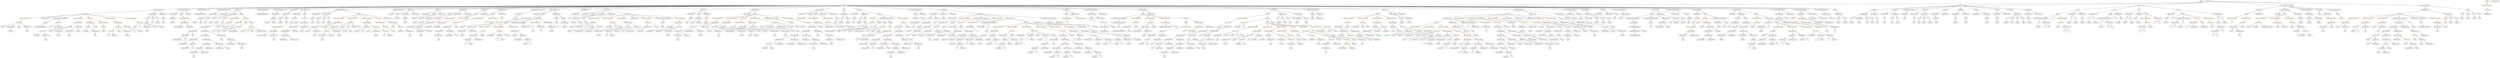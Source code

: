 strict digraph {
	graph [bb="0,0,35438,972"];
	node [label="\N"];
	Enter	[height=0.5,
		pos="31257,954",
		width=0.83628];
	FunctionCall_Unnamed_28	[color=orange,
		height=0.5,
		label=FunctionCall,
		pos="3333.1,594",
		width=1.6125];
	BinaryOperation_Unnamed_45	[color=brown,
		height=0.5,
		label=BinaryOperation,
		pos="2986.1,522",
		width=1.9867];
	FunctionCall_Unnamed_28 -> BinaryOperation_Unnamed_45	[pos="e,3044,532.88 3289.9,581.64 3282,579.67 3273.8,577.71 3266.1,576 3194.4,560.14 3111.8,544.86 3055,534.82"];
	Identifier_require_3	[color=black,
		height=0.5,
		label=require,
		pos="3155.1,522",
		width=1.0026];
	FunctionCall_Unnamed_28 -> Identifier_require_3	[pos="e,3182.8,533.87 3298.4,579.34 3268.1,567.45 3224.4,550.25 3193.2,537.99"];
	NumberLiteral_Unnamed_50	[color=black,
		height=0.5,
		label=NumberLiteral,
		pos="11318,234",
		width=1.765];
	BinaryOperation_Unnamed_132	[color=brown,
		height=0.5,
		label=BinaryOperation,
		pos="11618,522",
		width=1.9867];
	BinaryOperation_Unnamed_133	[color=brown,
		height=0.5,
		label=BinaryOperation,
		pos="11505,450",
		width=1.9867];
	BinaryOperation_Unnamed_132 -> BinaryOperation_Unnamed_133	[pos="e,11531,467.23 11592,504.94 11577,495.49 11557,483.41 11541,473.08"];
	BinaryOperation_Unnamed_138	[color=brown,
		height=0.5,
		label=BinaryOperation,
		pos="11666,450",
		width=1.9867];
	BinaryOperation_Unnamed_132 -> BinaryOperation_Unnamed_138	[pos="e,11655,467.79 11630,504.05 11635,495.97 11642,486.12 11648,477.11"];
	BinaryOperation_Unnamed_96	[color=brown,
		height=0.5,
		label=BinaryOperation,
		pos="21424,378",
		width=1.9867];
	BinaryOperation_Unnamed_98	[color=brown,
		height=0.5,
		label=BinaryOperation,
		pos="21424,306",
		width=1.9867];
	BinaryOperation_Unnamed_96 -> BinaryOperation_Unnamed_98	[pos="e,21424,324.1 21424,359.7 21424,352.41 21424,343.73 21424,335.54"];
	BinaryOperation_Unnamed_97	[color=brown,
		height=0.5,
		label=BinaryOperation,
		pos="21585,306",
		width=1.9867];
	BinaryOperation_Unnamed_96 -> BinaryOperation_Unnamed_97	[pos="e,21550,322.11 21459,361.98 21482,351.64 21514,337.79 21540,326.58"];
	FunctionCall_Unnamed_16	[color=orange,
		height=0.5,
		label=FunctionCall,
		pos="18483,378",
		width=1.6125];
	Identifier_revert	[color=black,
		height=0.5,
		label=revert,
		pos="18689,306",
		width=0.87786];
	FunctionCall_Unnamed_16 -> Identifier_revert	[pos="e,18665,317.79 18524,364.98 18558,354.86 18607,339.58 18649,324 18651,323.35 18653,322.67 18654,321.96"];
	FunctionCall_Unnamed_79	[color=orange,
		height=0.5,
		label=FunctionCall,
		pos="20820,450",
		width=1.6125];
	BinaryOperation_Unnamed_104	[color=brown,
		height=0.5,
		label=BinaryOperation,
		pos="20955,378",
		width=1.9867];
	FunctionCall_Unnamed_79 -> BinaryOperation_Unnamed_104	[pos="e,20925,394.72 20849,433.98 20868,424.04 20894,410.86 20915,399.9"];
	Identifier_require_16	[color=black,
		height=0.5,
		label=require,
		pos="21081,378",
		width=1.0026];
	FunctionCall_Unnamed_79 -> Identifier_require_16	[pos="e,21054,389.98 20864,437.86 20871,435.89 20880,433.88 20887,432 20953,415.62 20971,416.08 21036,396 21038,395.31 21041,394.56 21043,\
393.78"];
	VariableDeclaration_to	[color=black,
		height=0.5,
		label=to,
		pos="28456,666",
		width=0.75];
	ElementaryTypeName_address_12	[color=black,
		height=0.5,
		label=address,
		pos="28447,594",
		width=1.0996];
	VariableDeclaration_to -> ElementaryTypeName_address_12	[pos="e,28449,612.1 28454,647.7 28453,640.32 28452,631.52 28451,623.25"];
	Block_Unnamed_17	[color=black,
		height=0.5,
		label=Block,
		pos="7207.1,738",
		width=0.90558];
	ExpressionStatement_Unnamed_16	[color=orange,
		height=0.5,
		label=ExpressionStatement,
		pos="7012.1,666",
		width=2.458];
	Block_Unnamed_17 -> ExpressionStatement_Unnamed_16	[pos="e,7054.6,682.24 7180.4,727.41 7150.9,716.81 7102.6,699.47 7065.2,686.08"];
	ExpressionStatement_Unnamed_17	[color=orange,
		height=0.5,
		label=ExpressionStatement,
		pos="7207.1,666",
		width=2.458];
	Block_Unnamed_17 -> ExpressionStatement_Unnamed_17	[pos="e,7207.1,684.1 7207.1,719.7 7207.1,712.41 7207.1,703.73 7207.1,695.54"];
	Identifier_i_6	[color=black,
		height=0.5,
		label=i,
		pos="26104,450",
		width=0.75];
	NumberLiteral_Unnamed_11	[color=black,
		height=0.5,
		label=NumberLiteral,
		pos="22388,738",
		width=1.765];
	MemberAccess_Unnamed_21	[color=black,
		height=0.5,
		label=MemberAccess,
		pos="17372,378",
		width=1.9174];
	Identifier_msg_11	[color=black,
		height=0.5,
		label=msg,
		pos="17422,306",
		width=0.75];
	MemberAccess_Unnamed_21 -> Identifier_msg_11	[pos="e,17411,322.83 17384,360.05 17390,351.65 17398,341.32 17404,332.02"];
	Identifier_distributeAmount_3	[color=black,
		height=0.5,
		label=distributeAmount,
		pos="10403,450",
		width=2.0838];
	ElementaryTypeName_bytes4_1	[color=black,
		height=0.5,
		label=bytes4,
		pos="33334,450",
		width=0.97489];
	MemberAccess_Unnamed_11	[color=black,
		height=0.5,
		label=MemberAccess,
		pos="16645,90",
		width=1.9174];
	Identifier_msg_5	[color=black,
		height=0.5,
		label=msg,
		pos="16645,18",
		width=0.75];
	MemberAccess_Unnamed_11 -> Identifier_msg_5	[pos="e,16645,36.104 16645,71.697 16645,64.407 16645,55.726 16645,47.536"];
	MemberAccess_Unnamed_15	[color=black,
		height=0.5,
		label=MemberAccess,
		pos="18349,306",
		width=1.9174];
	Identifier_SafeMath	[color=green,
		height=0.5,
		label=SafeMath,
		pos="18349,234",
		width=1.2798];
	MemberAccess_Unnamed_15 -> Identifier_SafeMath	[pos="e,18349,252.1 18349,287.7 18349,280.41 18349,271.73 18349,263.54"];
	Identifier_newOwner	[color=black,
		height=0.5,
		label=newOwner,
		pos="32564,450",
		width=1.4046];
	BinaryOperation_Unnamed_95	[color=brown,
		height=0.5,
		label=BinaryOperation,
		pos="21420,450",
		width=1.9867];
	BinaryOperation_Unnamed_95 -> BinaryOperation_Unnamed_96	[pos="e,21423,396.1 21421,431.7 21422,424.41 21422,415.73 21422,407.54"];
	BinaryOperation_Unnamed_99	[color=brown,
		height=0.5,
		label=BinaryOperation,
		pos="21640,378",
		width=1.9867];
	BinaryOperation_Unnamed_95 -> BinaryOperation_Unnamed_99	[pos="e,21597,392.71 21463,435.25 21498,424.06 21548,408.19 21586,396.16"];
	VariableDeclaration_totalSupply	[color=black,
		height=0.5,
		label=totalSupply,
		pos="27093,738",
		width=1.4739];
	ElementaryTypeName_uint_2	[color=black,
		height=0.5,
		label=uint,
		pos="27093,666",
		width=0.75];
	VariableDeclaration_totalSupply -> ElementaryTypeName_uint_2	[pos="e,27093,684.1 27093,719.7 27093,712.41 27093,703.73 27093,695.54"];
	Identifier_winner_tmstmp10	[color=black,
		height=0.5,
		label=winner_tmstmp10,
		pos="3828.1,378",
		width=2.1392];
	Identifier_msg_10	[color=black,
		height=0.5,
		label=msg,
		pos="19515,234",
		width=0.75];
	ElementaryTypeName_uint256_6	[color=black,
		height=0.5,
		label=uint256,
		pos="30058,594",
		width=1.0442];
	BooleanLiteral_Unnamed_18	[color=black,
		height=0.5,
		label=BooleanLiteral,
		pos="13548,666",
		width=1.7788];
	Identifier_i_20	[color=black,
		height=0.5,
		label=i,
		pos="20099,306",
		width=0.75];
	Identifier_tkn_1	[color=black,
		height=0.5,
		label=tkn,
		pos="33698,450",
		width=0.75];
	Identifier_targets_1	[color=black,
		height=0.5,
		label=targets,
		pos="7945.1,450",
		width=0.97489];
	FunctionDefinition_transferToContract	[color=black,
		height=0.5,
		label=transferToContract,
		pos="2280.1,810",
		width=2.2778];
	Block_Unnamed_29	[color=black,
		height=0.5,
		label=Block,
		pos="1218.1,738",
		width=0.90558];
	FunctionDefinition_transferToContract -> Block_Unnamed_29	[pos="e,1250.4,741.13 2202.4,803.88 1993.5,790.11 1424,752.57 1261.8,741.88"];
	ParameterList_Unnamed_58	[color=black,
		height=0.5,
		label=ParameterList,
		pos="2209.1,738",
		width=1.7095];
	FunctionDefinition_transferToContract -> ParameterList_Unnamed_58	[pos="e,2226.1,755.79 2262.9,792.05 2254.3,783.54 2243.7,773.07 2234.1,763.68"];
	ParameterList_Unnamed_59	[color=black,
		height=0.5,
		label=ParameterList,
		pos="2350.1,738",
		width=1.7095];
	FunctionDefinition_transferToContract -> ParameterList_Unnamed_59	[pos="e,2333.3,755.79 2297,792.05 2305.6,783.54 2316,773.07 2325.4,763.68"];
	MemberAccess_Unnamed_17	[color=black,
		height=0.5,
		label=MemberAccess,
		pos="17536,306",
		width=1.9174];
	Identifier_SafeMath_1	[color=green,
		height=0.5,
		label=SafeMath,
		pos="17536,234",
		width=1.2798];
	MemberAccess_Unnamed_17 -> Identifier_SafeMath_1	[pos="e,17536,252.1 17536,287.7 17536,280.41 17536,271.73 17536,263.54"];
	FunctionCall_Unnamed_27	[color=orange,
		height=0.5,
		label=FunctionCall,
		pos="18844,522",
		width=1.6125];
	Identifier__to_7	[color=black,
		height=0.5,
		label=_to,
		pos="18718,450",
		width=0.75];
	FunctionCall_Unnamed_27 -> Identifier__to_7	[pos="e,18738,462.26 18817,505.81 18797,494.6 18769,479.34 18748,467.77"];
	Identifier_transferToAddress	[color=black,
		height=0.5,
		label=transferToAddress,
		pos="18844,450",
		width=2.2501];
	FunctionCall_Unnamed_27 -> Identifier_transferToAddress	[pos="e,18844,468.1 18844,503.7 18844,496.41 18844,487.73 18844,479.54"];
	Identifier__data_7	[color=black,
		height=0.5,
		label=_data,
		pos="18974,450",
		width=0.864];
	FunctionCall_Unnamed_27 -> Identifier__data_7	[pos="e,18952,462.91 18872,505.81 18893,494.75 18921,479.76 18942,468.25"];
	Identifier__value_7	[color=black,
		height=0.5,
		label=_value,
		pos="19058,450",
		width=0.96103];
	FunctionCall_Unnamed_27 -> Identifier__value_7	[pos="e,19031,461.71 18885,509.01 18920,498.73 18970,483.21 19014,468 19016,467.27 19018,466.51 19020,465.73"];
	ElementaryTypeName_uint_13	[color=black,
		height=0.5,
		label=uint,
		pos="3230.1,594",
		width=0.75];
	IndexAccess_Unnamed_60	[color=black,
		height=0.5,
		label=IndexAccess,
		pos="14774,162",
		width=1.6402];
	Identifier_addresses_14	[color=black,
		height=0.5,
		label=addresses,
		pos="14711,90",
		width=1.3214];
	IndexAccess_Unnamed_60 -> Identifier_addresses_14	[pos="e,14726,107.47 14759,144.41 14751,135.87 14742,125.28 14733,115.79"];
	Identifier_i_26	[color=black,
		height=0.5,
		label=i,
		pos="14804,90",
		width=0.75];
	IndexAccess_Unnamed_60 -> Identifier_i_26	[pos="e,14797,107.62 14782,143.7 14785,135.95 14789,126.64 14793,118.02"];
	Identifier__to_14	[color=black,
		height=0.5,
		label=_to,
		pos="12281,306",
		width=0.75];
	ElementaryTypeName_bool_13	[color=black,
		height=0.5,
		label=bool,
		pos="8461.1,594",
		width=0.76697];
	ModifierInvocation_onlyOwner_5	[color=black,
		height=0.5,
		label=onlyOwner,
		pos="11462,738",
		width=1.4323];
	Identifier_a_6	[color=black,
		height=0.5,
		label=a,
		pos="29014,522",
		width=0.75];
	ExpressionStatement_Unnamed_37	[color=orange,
		height=0.5,
		label=ExpressionStatement,
		pos="7004.1,522",
		width=2.458];
	FunctionCall_Unnamed_53	[color=orange,
		height=0.5,
		label=FunctionCall,
		pos="6995.1,450",
		width=1.6125];
	ExpressionStatement_Unnamed_37 -> FunctionCall_Unnamed_53	[pos="e,6997.3,468.1 7001.9,503.7 7000.9,496.32 6999.8,487.52 6998.7,479.25"];
	ElementaryTypeName_uint_1	[color=black,
		height=0.5,
		label=uint,
		pos="34651,594",
		width=0.75];
	Identifier_totalSupply	[color=black,
		height=0.5,
		label=totalSupply,
		pos="6219.1,522",
		width=1.4739];
	NumberLiteral_Unnamed_13	[color=black,
		height=0.5,
		label=NumberLiteral,
		pos="25884,594",
		width=1.765];
	Identifier__to_3	[color=black,
		height=0.5,
		label=_to,
		pos="17872,306",
		width=0.75];
	Identifier_require_2	[color=black,
		height=0.5,
		label=require,
		pos="17331,522",
		width=1.0026];
	Identifier_msg_42	[color=black,
		height=0.5,
		label=msg,
		pos="9660.1,306",
		width=0.75];
	BinaryOperation_Unnamed_11	[color=brown,
		height=0.5,
		label=BinaryOperation,
		pos="31670,522",
		width=1.9867];
	Identifier_owner_1	[color=black,
		height=0.5,
		label=owner,
		pos="31649,450",
		width=0.93331];
	BinaryOperation_Unnamed_11 -> Identifier_owner_1	[pos="e,31654,468.1 31665,503.7 31663,496.24 31660,487.32 31657,478.97"];
	MemberAccess_Unnamed_5	[color=black,
		height=0.5,
		label=MemberAccess,
		pos="31770,450",
		width=1.9174];
	BinaryOperation_Unnamed_11 -> MemberAccess_Unnamed_5	[pos="e,31747,467.31 31694,504.59 31707,495.37 31723,483.74 31738,473.66"];
	Identifier_require_8	[color=black,
		height=0.5,
		label=require,
		pos="25100,378",
		width=1.0026];
	BinaryOperation_Unnamed_39	[color=brown,
		height=0.5,
		label=BinaryOperation,
		pos="16702,306",
		width=1.9867];
	IndexAccess_Unnamed_7	[color=black,
		height=0.5,
		label=IndexAccess,
		pos="16568,234",
		width=1.6402];
	BinaryOperation_Unnamed_39 -> IndexAccess_Unnamed_7	[pos="e,16597,249.94 16672,289.29 16653,279.22 16628,266.05 16607,255.21"];
	BooleanLiteral_Unnamed_3	[color=black,
		height=0.5,
		label=BooleanLiteral,
		pos="16709,234",
		width=1.7788];
	BinaryOperation_Unnamed_39 -> BooleanLiteral_Unnamed_3	[pos="e,16707,252.1 16704,287.7 16705,280.41 16705,271.73 16706,263.54"];
	Identifier_i_14	[color=black,
		height=0.5,
		label=i,
		pos="21203,450",
		width=0.75];
	Parameter_ok_2	[color=black,
		height=0.5,
		label=ok,
		pos="26715,666",
		width=0.75];
	ElementaryTypeName_bool_2	[color=black,
		height=0.5,
		label=bool,
		pos="26717,594",
		width=0.76697];
	Parameter_ok_2 -> ElementaryTypeName_bool_2	[pos="e,26717,612.1 26716,647.7 26716,640.41 26716,631.73 26716,623.54"];
	MemberAccess_Unnamed_56	[color=black,
		height=0.5,
		label=MemberAccess,
		pos="22026,306",
		width=1.9174];
	Identifier_msg_28	[color=black,
		height=0.5,
		label=msg,
		pos="22230,234",
		width=0.75];
	MemberAccess_Unnamed_56 -> Identifier_msg_28	[pos="e,22209,245.55 22072,292.25 22106,282.42 22154,267.84 22194,252 22196,251.4 22197,250.77 22199,250.11"];
	Identifier_targets_6	[color=black,
		height=0.5,
		label=targets,
		pos="24800,306",
		width=0.97489];
	Identifier_empty_2	[color=black,
		height=0.5,
		label=empty,
		pos="8235.1,522",
		width=0.93331];
	MemberAccess_Unnamed_60	[color=black,
		height=0.5,
		label=MemberAccess,
		pos="22007,378",
		width=1.9174];
	Identifier_msg_29	[color=black,
		height=0.5,
		label=msg,
		pos="22302,306",
		width=0.75];
	MemberAccess_Unnamed_60 -> Identifier_msg_29	[pos="e,22281,317.95 22059,365.62 22067,363.72 22077,361.78 22085,360 22165,343.27 22188,349.7 22266,324 22268,323.49 22269,322.92 22271,\
322.32"];
	ModifierInvocation_canMint_1	[color=black,
		height=0.5,
		label=canMint,
		pos="11572,738",
		width=1.1274];
	BooleanLiteral_Unnamed_19	[color=black,
		height=0.5,
		label=BooleanLiteral,
		pos="11502,306",
		width=1.7788];
	Identifier_msg_37	[color=black,
		height=0.5,
		label=msg,
		pos="11637,162",
		width=0.75];
	ElementaryTypeName_string_2	[color=black,
		height=0.5,
		label=string,
		pos="26446,594",
		width=0.864];
	ElementaryTypeName_bool_1	[color=black,
		height=0.5,
		label=bool,
		pos="27217,594",
		width=0.76697];
	BinaryOperation_Unnamed_56	[color=brown,
		height=0.5,
		label=BinaryOperation,
		pos="12678,378",
		width=1.9867];
	BinaryOperation_Unnamed_60	[color=brown,
		height=0.5,
		label=BinaryOperation,
		pos="12560,306",
		width=1.9867];
	BinaryOperation_Unnamed_56 -> BinaryOperation_Unnamed_60	[pos="e,12587,322.98 12651,360.94 12635,351.43 12614,339.24 12597,328.86"];
	BinaryOperation_Unnamed_57	[color=brown,
		height=0.5,
		label=BinaryOperation,
		pos="12721,306",
		width=1.9867];
	BinaryOperation_Unnamed_56 -> BinaryOperation_Unnamed_57	[pos="e,12710,324.28 12689,360.05 12693,352.26 12699,342.82 12704,334.08"];
	FunctionCall_Unnamed_29	[color=orange,
		height=0.5,
		label=FunctionCall,
		pos="3467.1,594",
		width=1.6125];
	Identifier_isContract_1	[color=black,
		height=0.5,
		label=isContract,
		pos="3258.1,522",
		width=1.363];
	FunctionCall_Unnamed_29 -> Identifier_isContract_1	[pos="e,3293.4,534.83 3428.8,580.16 3393.6,568.38 3341.4,550.9 3304,538.38"];
	Identifier__to_10	[color=black,
		height=0.5,
		label=_to,
		pos="3352.1,522",
		width=0.75];
	FunctionCall_Unnamed_29 -> Identifier__to_10	[pos="e,3371.5,534.8 3441.6,577.46 3423.7,566.59 3399.8,552.04 3381.2,540.71"];
	Identifier_frozenAccount	[color=black,
		height=0.5,
		label=frozenAccount,
		pos="16798,90",
		width=1.8343];
	FunctionDefinition_setDistributeAmount	[color=black,
		height=0.5,
		label=setDistributeAmount,
		pos="2643.1,810",
		width=2.4164];
	ParameterList_Unnamed_73	[color=black,
		height=0.5,
		label=ParameterList,
		pos="2491.1,738",
		width=1.7095];
	FunctionDefinition_setDistributeAmount -> ParameterList_Unnamed_73	[pos="e,2523.1,753.75 2608.6,793.12 2586.4,782.87 2557.3,769.46 2533.6,758.56"];
	Block_Unnamed_44	[color=black,
		height=0.5,
		label=Block,
		pos="2603.1,738",
		width=0.90558];
	FunctionDefinition_setDistributeAmount -> Block_Unnamed_44	[pos="e,2612.6,755.62 2633.2,791.7 2628.7,783.78 2623.2,774.23 2618.2,765.44"];
	ModifierInvocation_onlyOwner_7	[color=black,
		height=0.5,
		label=onlyOwner,
		pos="2705.1,738",
		width=1.4323];
	FunctionDefinition_setDistributeAmount -> ModifierInvocation_onlyOwner_7	[pos="e,2690.7,755.31 2658.1,792.05 2665.6,783.59 2674.8,773.19 2683.1,763.84"];
	BinaryOperation_Unnamed_54	[color=brown,
		height=0.5,
		label=BinaryOperation,
		pos="12843,522",
		width=1.9867];
	BinaryOperation_Unnamed_62	[color=brown,
		height=0.5,
		label=BinaryOperation,
		pos="12680,450",
		width=1.9867];
	BinaryOperation_Unnamed_54 -> BinaryOperation_Unnamed_62	[pos="e,12715,466.11 12808,505.98 12784,495.64 12752,481.79 12726,470.58"];
	BinaryOperation_Unnamed_55	[color=brown,
		height=0.5,
		label=BinaryOperation,
		pos="12841,450",
		width=1.9867];
	BinaryOperation_Unnamed_54 -> BinaryOperation_Unnamed_55	[pos="e,12842,468.1 12843,503.7 12842,496.41 12842,487.73 12842,479.54"];
	BinaryOperation_Unnamed_85	[color=brown,
		height=0.5,
		label=BinaryOperation,
		pos="16306,522",
		width=1.9867];
	NumberLiteral_Unnamed_32	[color=black,
		height=0.5,
		label=NumberLiteral,
		pos="16213,450",
		width=1.765];
	BinaryOperation_Unnamed_85 -> NumberLiteral_Unnamed_32	[pos="e,16235,467.23 16284,504.41 16272,495.37 16257,484.03 16244,474.13"];
	MemberAccess_Unnamed_48	[color=black,
		height=0.5,
		label=MemberAccess,
		pos="16364,450",
		width=1.9174];
	BinaryOperation_Unnamed_85 -> MemberAccess_Unnamed_48	[pos="e,16350,467.79 16320,504.05 16327,495.8 16335,485.7 16343,476.54"];
	BinaryOperation_Unnamed_92	[color=brown,
		height=0.5,
		label=BinaryOperation,
		pos="9071.1,594",
		width=1.9867];
	FunctionCall_Unnamed_70	[color=orange,
		height=0.5,
		label=FunctionCall,
		pos="9071.1,522",
		width=1.6125];
	BinaryOperation_Unnamed_92 -> FunctionCall_Unnamed_70	[pos="e,9071.1,540.1 9071.1,575.7 9071.1,568.41 9071.1,559.73 9071.1,551.54"];
	IndexAccess_Unnamed_38	[color=black,
		height=0.5,
		label=IndexAccess,
		pos="9206.1,522",
		width=1.6402];
	BinaryOperation_Unnamed_92 -> IndexAccess_Unnamed_38	[pos="e,9177.3,537.94 9101.4,577.29 9120.8,567.22 9146.2,554.05 9167.1,543.21"];
	ParameterList_Unnamed_7	[color=black,
		height=0.5,
		label=ParameterList,
		pos="29689,738",
		width=1.7095];
	Parameter_b_1	[color=black,
		height=0.5,
		label=b,
		pos="29617,666",
		width=0.75];
	ParameterList_Unnamed_7 -> Parameter_b_1	[pos="e,29632,681.11 29672,720.41 29662,711.06 29650,699.26 29640,689.13"];
	Parameter_a_1	[color=black,
		height=0.5,
		label=a,
		pos="29689,666",
		width=0.75];
	ParameterList_Unnamed_7 -> Parameter_a_1	[pos="e,29689,684.1 29689,719.7 29689,712.41 29689,703.73 29689,695.54"];
	InheritanceSpecifier_Unnamed_1	[color=black,
		height=0.5,
		label=InheritanceSpecifier,
		pos="2928.1,810",
		width=2.3333];
	UserDefinedTypeName_Unnamed_2	[color=black,
		height=0.5,
		label=UserDefinedTypeName,
		pos="2873.1,738",
		width=2.7214];
	InheritanceSpecifier_Unnamed_1 -> UserDefinedTypeName_Unnamed_2	[pos="e,2886.7,756.28 2914.8,792.05 2908.5,784.01 2900.8,774.2 2893.7,765.23"];
	NumberLiteral_Unnamed_44	[color=black,
		height=0.5,
		label=NumberLiteral,
		pos="14016,522",
		width=1.765];
	Parameter_None_5	[color=black,
		height=0.5,
		label=None,
		pos="8450.1,666",
		width=0.85014];
	Parameter_None_5 -> ElementaryTypeName_bool_13	[pos="e,8458.4,612.1 8452.8,647.7 8454,640.32 8455.4,631.52 8456.7,623.25"];
	BinaryOperation_Unnamed_10	[color=brown,
		height=0.5,
		label=BinaryOperation,
		pos="33019,594",
		width=1.9867];
	MemberAccess_Unnamed_4	[color=black,
		height=0.5,
		label=MemberAccess,
		pos="32898,522",
		width=1.9174];
	BinaryOperation_Unnamed_10 -> MemberAccess_Unnamed_4	[pos="e,32925,538.74 32991,576.94 32975,567.31 32953,554.95 32935,544.49"];
	Identifier_owner	[color=black,
		height=0.5,
		label=owner,
		pos="33019,522",
		width=0.93331];
	BinaryOperation_Unnamed_10 -> Identifier_owner	[pos="e,33019,540.1 33019,575.7 33019,568.41 33019,559.73 33019,551.54"];
	ElementaryTypeName_uint256_7	[color=black,
		height=0.5,
		label=uint256,
		pos="29814,522",
		width=1.0442];
	Identifier_addresses_2	[color=black,
		height=0.5,
		label=addresses,
		pos="20944,450",
		width=1.3214];
	ExpressionStatement_Unnamed_82	[color=orange,
		height=0.5,
		label=ExpressionStatement,
		pos="10602,594",
		width=2.458];
	FunctionCall_Unnamed_93	[color=orange,
		height=0.5,
		label=FunctionCall,
		pos="10492,522",
		width=1.6125];
	ExpressionStatement_Unnamed_82 -> FunctionCall_Unnamed_93	[pos="e,10517,538.75 10576,576.41 10561,566.97 10542,555.03 10526,544.83"];
	ModifierDefinition_onlyOwner	[color=black,
		height=0.5,
		label=onlyOwner,
		pos="32064,810",
		width=1.4323];
	Block_Unnamed_2	[color=black,
		height=0.5,
		label=Block,
		pos="31875,738",
		width=0.90558];
	ModifierDefinition_onlyOwner -> Block_Unnamed_2	[pos="e,31902,748.87 32030,796.32 31997,784.02 31946,765.41 31912,752.75"];
	ParameterList_Unnamed_3	[color=black,
		height=0.5,
		label=ParameterList,
		pos="32064,738",
		width=1.7095];
	ModifierDefinition_onlyOwner -> ParameterList_Unnamed_3	[pos="e,32064,756.1 32064,791.7 32064,784.41 32064,775.73 32064,767.54"];
	Identifier_balances_20	[color=black,
		height=0.5,
		label=balances,
		pos="12973,450",
		width=1.1828];
	FunctionCall_Unnamed_5	[color=orange,
		height=0.5,
		label=FunctionCall,
		pos="31796,594",
		width=1.6125];
	FunctionCall_Unnamed_5 -> BinaryOperation_Unnamed_11	[pos="e,31699,538.89 31769,577.81 31751,568.06 31728,555.26 31709,544.48"];
	Identifier_require	[color=black,
		height=0.5,
		label=require,
		pos="31796,522",
		width=1.0026];
	FunctionCall_Unnamed_5 -> Identifier_require	[pos="e,31796,540.1 31796,575.7 31796,568.41 31796,559.73 31796,551.54"];
	Identifier__data_12	[color=black,
		height=0.5,
		label=_data,
		pos="1944.1,522",
		width=0.864];
	VariableDeclaration_newOwner	[color=black,
		height=0.5,
		label=newOwner,
		pos="32736,666",
		width=1.4046];
	ElementaryTypeName_address_4	[color=black,
		height=0.5,
		label=address,
		pos="32736,594",
		width=1.0996];
	VariableDeclaration_newOwner -> ElementaryTypeName_address_4	[pos="e,32736,612.1 32736,647.7 32736,640.41 32736,631.73 32736,623.54"];
	MemberAccess_Unnamed_41	[color=black,
		height=0.5,
		label=MemberAccess,
		pos="7945.1,522",
		width=1.9174];
	MemberAccess_Unnamed_41 -> Identifier_targets_1	[pos="e,7945.1,468.1 7945.1,503.7 7945.1,496.41 7945.1,487.73 7945.1,479.54"];
	MemberAccess_Unnamed_68	[color=black,
		height=0.5,
		label=MemberAccess,
		pos="13742,378",
		width=1.9174];
	Identifier_addresses_10	[color=black,
		height=0.5,
		label=addresses,
		pos="13441,306",
		width=1.3214];
	MemberAccess_Unnamed_68 -> Identifier_addresses_10	[pos="e,13477,318.21 13690,365.74 13682,363.83 13673,361.85 13664,360 13590,343.96 13571,342.8 13498,324 13495,323.15 13491,322.24 13488,\
321.3"];
	Identifier__from_1	[color=black,
		height=0.5,
		label=_from,
		pos="19636,306",
		width=0.93331];
	BooleanLiteral_Unnamed_15	[color=black,
		height=0.5,
		label=BooleanLiteral,
		pos="21332,162",
		width=1.7788];
	Block_Unnamed_14	[color=black,
		height=0.5,
		label=Block,
		pos="5763.1,738",
		width=0.90558];
	Identifier_decimals	[color=black,
		height=0.5,
		label=decimals,
		pos="5765.1,666",
		width=1.1967];
	Block_Unnamed_14 -> Identifier_decimals	[pos="e,5764.6,684.1 5763.6,719.7 5763.8,712.41 5764.1,703.73 5764.3,695.54"];
	IndexAccess_Unnamed_59	[color=black,
		height=0.5,
		label=IndexAccess,
		pos="14923,234",
		width=1.6402];
	IndexAccess_Unnamed_59 -> IndexAccess_Unnamed_60	[pos="e,14805,177.65 14892,218.33 14870,207.92 14840,193.84 14816,182.49"];
	Identifier_unlockUnixTime_10	[color=black,
		height=0.5,
		label=unlockUnixTime,
		pos="14923,162",
		width=2.0006];
	IndexAccess_Unnamed_59 -> Identifier_unlockUnixTime_10	[pos="e,14923,180.1 14923,215.7 14923,208.41 14923,199.73 14923,191.54"];
	Block_Unnamed_34	[color=black,
		height=0.5,
		label=Block,
		pos="19641,738",
		width=0.90558];
	ExpressionStatement_Unnamed_45	[color=orange,
		height=0.5,
		label=ExpressionStatement,
		pos="19237,666",
		width=2.458];
	Block_Unnamed_34 -> ExpressionStatement_Unnamed_45	[pos="e,19303,678.36 19610,731.62 19547,720.74 19403,695.82 19314,680.3"];
	ExpressionStatement_Unnamed_48	[color=orange,
		height=0.5,
		label=ExpressionStatement,
		pos="19446,666",
		width=2.458];
	Block_Unnamed_34 -> ExpressionStatement_Unnamed_48	[pos="e,19489,682.24 19614,727.41 19585,716.81 19537,699.47 19499,686.08"];
	ExpressionStatement_Unnamed_47	[color=orange,
		height=0.5,
		label=ExpressionStatement,
		pos="19641,666",
		width=2.458];
	Block_Unnamed_34 -> ExpressionStatement_Unnamed_47	[pos="e,19641,684.1 19641,719.7 19641,712.41 19641,703.73 19641,695.54"];
	ExpressionStatement_Unnamed_46	[color=orange,
		height=0.5,
		label=ExpressionStatement,
		pos="19836,666",
		width=2.458];
	Block_Unnamed_34 -> ExpressionStatement_Unnamed_46	[pos="e,19794,682.24 19668,727.41 19697,716.81 19746,699.47 19783,686.08"];
	BooleanLiteral_Unnamed_12	[color=black,
		height=0.5,
		label=BooleanLiteral,
		pos="11862,522",
		width=1.7788];
	ElementaryTypeName_bool_15	[color=black,
		height=0.5,
		label=bool,
		pos="22409,594",
		width=0.76697];
	Block_Unnamed_40	[color=black,
		height=0.5,
		label=Block,
		pos="21511,738",
		width=0.90558];
	ForStatement_Unnamed_2	[color=black,
		height=0.5,
		label=ForStatement,
		pos="20697,666",
		width=1.6818];
	Block_Unnamed_40 -> ForStatement_Unnamed_2	[pos="e,20741,678.83 21478,736.61 21374,734.97 21040,726.49 20767,684 20762,683.23 20757,682.29 20752,681.25"];
	ExpressionStatement_Unnamed_62	[color=orange,
		height=0.5,
		label=ExpressionStatement,
		pos="20864,666",
		width=2.458];
	Block_Unnamed_40 -> ExpressionStatement_Unnamed_62	[pos="e,20928,678.81 21479,734.74 21394,728.61 21158,710.35 20962,684 20955,683 20947,681.85 20939,680.63"];
	VariableDeclarationStatement_Unnamed_13	[color=black,
		height=0.5,
		label=VariableDeclarationStatement,
		pos="21090,666",
		width=3.3174];
	Block_Unnamed_40 -> VariableDeclarationStatement_Unnamed_13	[pos="e,21168,679.99 21480,731.85 21418,721.45 21274,697.56 21180,681.87"];
	ExpressionStatement_Unnamed_64	[color=orange,
		height=0.5,
		label=ExpressionStatement,
		pos="21316,666",
		width=2.458];
	Block_Unnamed_40 -> ExpressionStatement_Unnamed_64	[pos="e,21359,682.24 21484,727.41 21455,716.81 21407,699.47 21369,686.08"];
	ExpressionStatement_Unnamed_69	[color=orange,
		height=0.5,
		label=ExpressionStatement,
		pos="21511,666",
		width=2.458];
	Block_Unnamed_40 -> ExpressionStatement_Unnamed_69	[pos="e,21511,684.1 21511,719.7 21511,712.41 21511,703.73 21511,695.54"];
	BooleanLiteral_Unnamed_16	[color=black,
		height=0.5,
		label=BooleanLiteral,
		pos="21682,666",
		width=1.7788];
	Block_Unnamed_40 -> BooleanLiteral_Unnamed_16	[pos="e,21647,681.45 21537,726.52 21563,715.76 21604,698.79 21636,685.72"];
	VariableDeclarationStatement_Unnamed_14	[color=black,
		height=0.5,
		label=VariableDeclarationStatement,
		pos="21883,666",
		width=3.3174];
	Block_Unnamed_40 -> VariableDeclarationStatement_Unnamed_14	[pos="e,21811,680.64 21542,731.21 21598,720.7 21718,698.14 21799,682.76"];
	ExpressionStatement_Unnamed_63	[color=orange,
		height=0.5,
		label=ExpressionStatement,
		pos="22109,666",
		width=2.458];
	Block_Unnamed_40 -> ExpressionStatement_Unnamed_63	[pos="e,22045,678.77 21543,734.33 21623,727.56 21835,708.56 22011,684 22018,682.97 22026,681.81 22034,680.59"];
	FunctionCall_Unnamed_74	[color=orange,
		height=0.5,
		label=FunctionCall,
		pos="11809,594",
		width=1.6125];
	Identifier_MintFinished	[color=black,
		height=0.5,
		label=MintFinished,
		pos="12159,522",
		width=1.6402];
	FunctionCall_Unnamed_74 -> Identifier_MintFinished	[pos="e,12115,534.49 11852,581.5 11860,579.55 11868,577.63 11876,576 11971,556.07 11996,559.76 12091,540 12095,539.1 12100,538.12 12104,\
537.1"];
	Identifier_assert_2	[color=black,
		height=0.5,
		label=assert,
		pos="29206,522",
		width=0.89172];
	Identifier_a_3	[color=black,
		height=0.5,
		label=a,
		pos="29914,522",
		width=0.75];
	MemberAccess_Unnamed_2	[color=black,
		height=0.5,
		label=MemberAccess,
		pos="34540,522",
		width=1.9174];
	Identifier_tkn_2	[color=black,
		height=0.5,
		label=tkn,
		pos="34540,450",
		width=0.75];
	MemberAccess_Unnamed_2 -> Identifier_tkn_2	[pos="e,34540,468.1 34540,503.7 34540,496.41 34540,487.73 34540,479.54"];
	Parameter_value	[color=black,
		height=0.5,
		label=value,
		pos="26921,666",
		width=0.82242];
	ElementaryTypeName_uint_4	[color=black,
		height=0.5,
		label=uint,
		pos="26916,594",
		width=0.75];
	Parameter_value -> ElementaryTypeName_uint_4	[pos="e,26917,612.1 26920,647.7 26919,640.41 26919,631.73 26918,623.54"];
	ExpressionStatement_Unnamed_6	[color=orange,
		height=0.5,
		label=ExpressionStatement,
		pos="31680,666",
		width=2.458];
	Identifier__	[color=black,
		height=0.5,
		label=_,
		pos="31680,594",
		width=0.75];
	ExpressionStatement_Unnamed_6 -> Identifier__	[pos="e,31680,612.1 31680,647.7 31680,640.41 31680,631.73 31680,623.54"];
	ExpressionStatement_Unnamed_5	[color=orange,
		height=0.5,
		label=ExpressionStatement,
		pos="31875,666",
		width=2.458];
	ExpressionStatement_Unnamed_5 -> FunctionCall_Unnamed_5	[pos="e,31815,611.31 31856,648.05 31846,639.24 31834,628.33 31823,618.69"];
	FunctionCall_Unnamed_33	[color=orange,
		height=0.5,
		label=FunctionCall,
		pos="12449,594",
		width=1.6125];
	Identifier__to_15	[color=black,
		height=0.5,
		label=_to,
		pos="12263,522",
		width=0.75];
	FunctionCall_Unnamed_33 -> Identifier__to_15	[pos="e,12284,533.43 12410,580.34 12379,570.22 12336,555.24 12299,540 12298,539.38 12296,538.72 12294,538.05"];
	Identifier_isContract_2	[color=black,
		height=0.5,
		label=isContract,
		pos="12357,522",
		width=1.363];
	FunctionCall_Unnamed_33 -> Identifier_isContract_2	[pos="e,12378,538.58 12428,577.12 12416,567.74 12400,555.73 12387,545.41"];
	BinaryOperation_Unnamed_112	[color=brown,
		height=0.5,
		label=BinaryOperation,
		pos="13686,450",
		width=1.9867];
	MemberAccess_Unnamed_67	[color=black,
		height=0.5,
		label=MemberAccess,
		pos="13440,378",
		width=1.9174];
	BinaryOperation_Unnamed_112 -> MemberAccess_Unnamed_67	[pos="e,13485,391.87 13640,435.83 13599,424.25 13540,407.35 13496,394.99"];
	NumberLiteral_Unnamed_42	[color=black,
		height=0.5,
		label=NumberLiteral,
		pos="13591,378",
		width=1.765];
	BinaryOperation_Unnamed_112 -> NumberLiteral_Unnamed_42	[pos="e,13613,395.15 13664,432.76 13652,423.58 13636,411.94 13622,401.84"];
	IfStatement_Unnamed_1	[color=orange,
		height=0.5,
		label=IfStatement,
		pos="24285,666",
		width=1.4739];
	Block_Unnamed_12	[color=black,
		height=0.5,
		label=Block,
		pos="24179,594",
		width=0.90558];
	IfStatement_Unnamed_1 -> Block_Unnamed_12	[pos="e,24199,608.37 24262,649.46 24246,639.16 24225,625.56 24209,614.53"];
	BinaryOperation_Unnamed_27	[color=brown,
		height=0.5,
		label=BinaryOperation,
		pos="24301,594",
		width=1.9867];
	IfStatement_Unnamed_1 -> BinaryOperation_Unnamed_27	[pos="e,24297,612.1 24289,647.7 24291,640.32 24293,631.52 24295,623.25"];
	Identifier_i_32	[color=black,
		height=0.5,
		label=i,
		pos="13621,162",
		width=0.75];
	FunctionCall_Unnamed_84	[color=orange,
		height=0.5,
		label=FunctionCall,
		pos="15173,450",
		width=1.6125];
	BinaryOperation_Unnamed_115	[color=brown,
		height=0.5,
		label=BinaryOperation,
		pos="15195,378",
		width=1.9867];
	FunctionCall_Unnamed_84 -> BinaryOperation_Unnamed_115	[pos="e,15190,396.1 15179,431.7 15181,424.24 15184,415.32 15186,406.97"];
	Identifier_require_18	[color=black,
		height=0.5,
		label=require,
		pos="15321,378",
		width=1.0026];
	FunctionCall_Unnamed_84 -> Identifier_require_18	[pos="e,15296,391.09 15204,434.33 15228,423.1 15261,407.61 15285,395.87"];
	Identifier_SafeMath_8	[color=green,
		height=0.5,
		label=SafeMath,
		pos="9521.1,378",
		width=1.2798];
	BooleanLiteral_Unnamed	[color=black,
		height=0.5,
		label=BooleanLiteral,
		pos="25330,666",
		width=1.7788];
	BinaryOperation_Unnamed_7	[color=brown,
		height=0.5,
		label=BinaryOperation,
		pos="33978,378",
		width=1.9867];
	NumberLiteral_Unnamed_4	[color=black,
		height=0.5,
		label=NumberLiteral,
		pos="33967,306",
		width=1.765];
	BinaryOperation_Unnamed_7 -> NumberLiteral_Unnamed_4	[pos="e,33970,324.1 33975,359.7 33974,352.32 33973,343.52 33972,335.25"];
	FunctionCall_Unnamed_2	[color=orange,
		height=0.5,
		label=FunctionCall,
		pos="34107,306",
		width=1.6125];
	BinaryOperation_Unnamed_7 -> FunctionCall_Unnamed_2	[pos="e,34079,322.1 34007,361.12 34026,351.15 34050,338.21 34069,327.48"];
	Identifier_transferToContract_1	[color=black,
		height=0.5,
		label=transferToContract,
		pos="12264,450",
		width=2.2778];
	Identifier_addresses_17	[color=black,
		height=0.5,
		label=addresses,
		pos="13714,162",
		width=1.3214];
	Identifier_unlockUnixTime_2	[color=black,
		height=0.5,
		label=unlockUnixTime,
		pos="3334.1,234",
		width=2.0006];
	Identifier_owner_8	[color=black,
		height=0.5,
		label=owner,
		pos="10904,522",
		width=0.93331];
	MemberAccess_Unnamed_47	[color=black,
		height=0.5,
		label=MemberAccess,
		pos="19502,450",
		width=1.9174];
	Identifier_SafeMath_7	[color=green,
		height=0.5,
		label=SafeMath,
		pos="19676,378",
		width=1.2798];
	MemberAccess_Unnamed_47 -> Identifier_SafeMath_7	[pos="e,19645,391.55 19539,434.33 19567,423.04 19605,407.45 19635,395.69"];
	IndexAccess_Unnamed_64	[color=black,
		height=0.5,
		label=IndexAccess,
		pos="14289,234",
		width=1.6402];
	Identifier_addresses_15	[color=black,
		height=0.5,
		label=addresses,
		pos="14243,162",
		width=1.3214];
	IndexAccess_Unnamed_64 -> Identifier_addresses_15	[pos="e,14254,179.79 14278,216.05 14273,208.06 14266,198.33 14260,189.4"];
	Identifier_i_29	[color=black,
		height=0.5,
		label=i,
		pos="14336,162",
		width=0.75];
	IndexAccess_Unnamed_64 -> Identifier_i_29	[pos="e,14325,178.83 14300,216.05 14306,207.73 14313,197.54 14319,188.32"];
	BinaryOperation_Unnamed_121	[color=brown,
		height=0.5,
		label=BinaryOperation,
		pos="15053,306",
		width=1.9867];
	BinaryOperation_Unnamed_121 -> IndexAccess_Unnamed_59	[pos="e,14951,250.18 15024,289.29 15005,279.34 14981,266.35 14961,255.58"];
	Identifier_now_11	[color=black,
		height=0.5,
		label=now,
		pos="15053,234",
		width=0.75];
	BinaryOperation_Unnamed_121 -> Identifier_now_11	[pos="e,15053,252.1 15053,287.7 15053,280.41 15053,271.73 15053,263.54"];
	Identifier_SafeMath_6	[color=green,
		height=0.5,
		label=SafeMath,
		pos="19786,378",
		width=1.2798];
	Identifier_msg_21	[color=black,
		height=0.5,
		label=msg,
		pos="999.1,378",
		width=0.75];
	BinaryOperation_Unnamed_115 -> BinaryOperation_Unnamed_121	[pos="e,15085,322.49 15164,361.46 15143,351.45 15117,338.32 15095,327.46"];
	BinaryOperation_Unnamed_116	[color=brown,
		height=0.5,
		label=BinaryOperation,
		pos="15214,306",
		width=1.9867];
	BinaryOperation_Unnamed_115 -> BinaryOperation_Unnamed_116	[pos="e,15209,324.1 15200,359.7 15202,352.24 15204,343.32 15207,334.97"];
	IndexAccess_Unnamed_40	[color=black,
		height=0.5,
		label=IndexAccess,
		pos="21734,306",
		width=1.6402];
	Identifier_frozenAccount_7	[color=black,
		height=0.5,
		label=frozenAccount,
		pos="21963,234",
		width=1.8343];
	IndexAccess_Unnamed_40 -> Identifier_frozenAccount_7	[pos="e,21920,248.03 21775,292.57 21812,281.09 21868,263.96 21910,251.37"];
	MemberAccess_Unnamed_55	[color=black,
		height=0.5,
		label=MemberAccess,
		pos="22116,234",
		width=1.9174];
	IndexAccess_Unnamed_40 -> MemberAccess_Unnamed_55	[pos="e,22065,246.53 21777,293.51 21786,291.53 21794,289.61 21802,288 21906,267.11 21934,271.31 22038,252 22043,251.03 22049,249.96 22054,\
248.85"];
	StateVariableDeclaration_Unnamed_10	[color=black,
		height=0.5,
		label=StateVariableDeclaration,
		pos="3159.1,810",
		width=2.8184];
	VariableDeclaration_frozenAccount	[color=black,
		height=0.5,
		label=frozenAccount,
		pos="3055.1,738",
		width=1.8343];
	StateVariableDeclaration_Unnamed_10 -> VariableDeclaration_frozenAccount	[pos="e,3079.1,755.15 3134.2,792.23 3120.5,783.01 3103.3,771.44 3088.5,761.45"];
	NumberLiteral_Unnamed_51	[color=black,
		height=0.5,
		label=NumberLiteral,
		pos="10632,522",
		width=1.765];
	ParameterList_Unnamed_9	[color=black,
		height=0.5,
		label=ParameterList,
		pos="30217,738",
		width=1.7095];
	Parameter_b_2	[color=black,
		height=0.5,
		label=b,
		pos="30169,666",
		width=0.75];
	ParameterList_Unnamed_9 -> Parameter_b_2	[pos="e,30180,682.83 30205,720.05 30200,711.73 30193,701.54 30186,692.32"];
	Parameter_a_2	[color=black,
		height=0.5,
		label=a,
		pos="30241,666",
		width=0.75];
	ParameterList_Unnamed_9 -> Parameter_a_2	[pos="e,30235,683.62 30223,719.7 30226,712.04 30229,702.85 30232,694.3"];
	IndexAccess_Unnamed_71	[color=black,
		height=0.5,
		label=IndexAccess,
		pos="15975,306",
		width=1.6402];
	Identifier_amounts_6	[color=black,
		height=0.5,
		label=amounts,
		pos="15958,234",
		width=1.1689];
	IndexAccess_Unnamed_71 -> Identifier_amounts_6	[pos="e,15962,252.1 15971,287.7 15969,280.32 15967,271.52 15965,263.25"];
	Identifier_i_34	[color=black,
		height=0.5,
		label=i,
		pos="16045,234",
		width=0.75];
	IndexAccess_Unnamed_71 -> Identifier_i_34	[pos="e,16031,249.57 15992,288.41 16001,279.19 16013,267.58 16023,257.54"];
	Identifier_balanceOf_3	[color=black,
		height=0.5,
		label=balanceOf,
		pos="5828.1,450",
		width=1.3491];
	BinaryOperation_Unnamed_129	[color=brown,
		height=0.5,
		label=BinaryOperation,
		pos="4266.1,522",
		width=1.9867];
	TupleExpression_Unnamed_5	[color=black,
		height=0.5,
		label=TupleExpression,
		pos="4153.1,450",
		width=2.0422];
	BinaryOperation_Unnamed_129 -> TupleExpression_Unnamed_5	[pos="e,4179.3,467.23 4240.2,504.94 4224.9,495.49 4205.4,483.41 4188.7,473.08"];
	Identifier_startTime_1	[color=black,
		height=0.5,
		label=startTime,
		pos="4290.1,450",
		width=1.266];
	BinaryOperation_Unnamed_129 -> Identifier_startTime_1	[pos="e,4284.2,468.1 4272,503.7 4274.6,496.24 4277.7,487.32 4280.5,478.97"];
	ExpressionStatement_Unnamed_15	[color=orange,
		height=0.5,
		label=ExpressionStatement,
		pos="24072,522",
		width=2.458];
	BinaryOperation_Unnamed_30	[color=brown,
		height=0.5,
		label=BinaryOperation,
		pos="24072,450",
		width=1.9867];
	ExpressionStatement_Unnamed_15 -> BinaryOperation_Unnamed_30	[pos="e,24072,468.1 24072,503.7 24072,496.41 24072,487.73 24072,479.54"];
	Identifier_amounts_3	[color=black,
		height=0.5,
		label=amounts,
		pos="15784,234",
		width=1.1689];
	Identifier_balances_13	[color=black,
		height=0.5,
		label=balances,
		pos="20300,306",
		width=1.1828];
	ElementaryTypeName_uint_6	[color=black,
		height=0.5,
		label=uint,
		pos="26565,594",
		width=0.75];
	BinaryOperation_Unnamed_108	[color=brown,
		height=0.5,
		label=BinaryOperation,
		pos="20955,306",
		width=1.9867];
	BinaryOperation_Unnamed_104 -> BinaryOperation_Unnamed_108	[pos="e,20955,324.1 20955,359.7 20955,352.41 20955,343.73 20955,335.54"];
	BinaryOperation_Unnamed_105	[color=brown,
		height=0.5,
		label=BinaryOperation,
		pos="21116,306",
		width=1.9867];
	BinaryOperation_Unnamed_104 -> BinaryOperation_Unnamed_105	[pos="e,21081,322.11 20990,361.98 21013,351.64 21045,337.79 21071,326.58"];
	FunctionDefinition_transfer_4	[color=black,
		height=0.5,
		label=transfer,
		pos="3427.1,810",
		width=1.0719];
	ParameterList_Unnamed_51	[color=black,
		height=0.5,
		label=ParameterList,
		pos="3201.1,738",
		width=1.7095];
	FunctionDefinition_transfer_4 -> ParameterList_Unnamed_51	[pos="e,3242.2,751.73 3395.7,799.27 3358.8,787.84 3297,768.71 3253,755.07"];
	ParameterList_Unnamed_50	[color=black,
		height=0.5,
		label=ParameterList,
		pos="3342.1,738",
		width=1.7095];
	FunctionDefinition_transfer_4 -> ParameterList_Unnamed_50	[pos="e,3362,755.38 3408.7,793.81 3397.6,784.69 3383.2,772.88 3370.7,762.57"];
	Block_Unnamed_21	[color=black,
		height=0.5,
		label=Block,
		pos="3454.1,738",
		width=0.90558];
	FunctionDefinition_transfer_4 -> Block_Unnamed_21	[pos="e,3447.6,755.79 3433.6,792.05 3436.6,784.32 3440.2,774.96 3443.6,766.27"];
	Parameter_None_1	[color=black,
		height=0.5,
		label=None,
		pos="30093,666",
		width=0.85014];
	Parameter_None_1 -> ElementaryTypeName_uint256_6	[pos="e,30067,611.96 30085,648.41 30081,640.59 30076,631.06 30072,622.23"];
	NumberLiteral_Unnamed_21	[color=black,
		height=0.5,
		label=NumberLiteral,
		pos="17009,162",
		width=1.765];
	ElementaryTypeName_uint256_25	[color=black,
		height=0.5,
		label=uint256,
		pos="7121.1,594",
		width=1.0442];
	Identifier_frozenAccount_3	[color=black,
		height=0.5,
		label=frozenAccount,
		pos="2704.1,162",
		width=1.8343];
	FunctionCall_Unnamed_47	[color=orange,
		height=0.5,
		label=FunctionCall,
		pos="1701.1,522",
		width=1.6125];
	FunctionCall_Unnamed_48	[color=orange,
		height=0.5,
		label=FunctionCall,
		pos="1601.1,450",
		width=1.6125];
	FunctionCall_Unnamed_47 -> FunctionCall_Unnamed_48	[pos="e,1623.7,466.82 1678.4,505.12 1665,495.72 1647.8,483.67 1633,473.33"];
	Identifier__value_20	[color=black,
		height=0.5,
		label=_value,
		pos="1712.1,450",
		width=0.96103];
	FunctionCall_Unnamed_47 -> Identifier__value_20	[pos="e,1709.4,468.1 1703.8,503.7 1705,496.32 1706.4,487.52 1707.7,479.25"];
	MemberAccess_Unnamed_36	[color=black,
		height=0.5,
		label=MemberAccess,
		pos="1834.1,450",
		width=1.9174];
	FunctionCall_Unnamed_47 -> MemberAccess_Unnamed_36	[pos="e,1804.7,466.48 1729.6,505.98 1748.6,496.02 1773.7,482.8 1794.5,471.82"];
	Identifier_SafeMath_13	[color=green,
		height=0.5,
		label=SafeMath,
		pos="22244,378",
		width=1.2798];
	Identifier_i_4	[color=black,
		height=0.5,
		label=i,
		pos="7194.1,306",
		width=0.75];
	BinaryOperation_Unnamed_63	[color=brown,
		height=0.5,
		label=BinaryOperation,
		pos="23645,594",
		width=1.9867];
	NumberLiteral_Unnamed_25	[color=black,
		height=0.5,
		label=NumberLiteral,
		pos="23632,522",
		width=1.765];
	BinaryOperation_Unnamed_63 -> NumberLiteral_Unnamed_25	[pos="e,23635,540.1 23642,575.7 23641,568.32 23639,559.52 23637,551.25"];
	Identifier_length_1	[color=black,
		height=0.5,
		label=length,
		pos="23746,522",
		width=0.90558];
	BinaryOperation_Unnamed_63 -> Identifier_length_1	[pos="e,23726,536.72 23669,576.59 23683,566.55 23702,553.63 23717,543"];
	VariableDeclaration_target_1	[color=black,
		height=0.5,
		label=target,
		pos="22754,666",
		width=0.864];
	ElementaryTypeName_address_17	[color=black,
		height=0.5,
		label=address,
		pos="22750,594",
		width=1.0996];
	VariableDeclaration_target_1 -> ElementaryTypeName_address_17	[pos="e,22751,612.1 22753,647.7 22753,640.41 22752,631.73 22752,623.54"];
	ParameterList_Unnamed_37	[color=black,
		height=0.5,
		label=ParameterList,
		pos="22777,738",
		width=1.7095];
	Parameter__name_1	[color=black,
		height=0.5,
		label=_name,
		pos="22928,666",
		width=0.97489];
	ParameterList_Unnamed_37 -> Parameter__name_1	[pos="e,22903,678.81 22809,722.15 22834,710.85 22867,695.28 22892,683.57"];
	Identifier_balances_4	[color=black,
		height=0.5,
		label=balances,
		pos="4477.1,450",
		width=1.1828];
	Block_Unnamed	[color=black,
		height=0.5,
		label=Block,
		pos="34026,738",
		width=0.90558];
	ExpressionStatement_Unnamed	[color=orange,
		height=0.5,
		label=ExpressionStatement,
		pos="33374,666",
		width=2.458];
	Block_Unnamed -> ExpressionStatement_Unnamed	[pos="e,33443,677.65 33994,734.33 33910,727.33 33681,707.36 33490,684 33479,682.58 33466,680.95 33454,679.27"];
	ExpressionStatement_Unnamed_3	[color=orange,
		height=0.5,
		label=ExpressionStatement,
		pos="33587,666",
		width=2.458];
	Block_Unnamed -> ExpressionStatement_Unnamed_3	[pos="e,33655,677.82 33995,732.02 33927,721.21 33764,695.28 33666,679.63"];
	ExpressionStatement_Unnamed_1	[color=orange,
		height=0.5,
		label=ExpressionStatement,
		pos="33791,666",
		width=2.458];
	Block_Unnamed -> ExpressionStatement_Unnamed_1	[pos="e,33840,681.43 33998,728.56 33961,717.75 33898,698.75 33851,684.71"];
	VariableDeclarationStatement_Unnamed_1	[color=black,
		height=0.5,
		label=VariableDeclarationStatement,
		pos="34026,666",
		width=3.3174];
	Block_Unnamed -> VariableDeclarationStatement_Unnamed_1	[pos="e,34026,684.1 34026,719.7 34026,712.41 34026,703.73 34026,695.54"];
	VariableDeclarationStatement_Unnamed	[color=black,
		height=0.5,
		label=VariableDeclarationStatement,
		pos="34283,666",
		width=3.3174];
	Block_Unnamed -> VariableDeclarationStatement_Unnamed	[pos="e,34227,682.3 34055,729.11 34094,718.54 34164,699.49 34216,685.26"];
	ExpressionStatement_Unnamed_2	[color=orange,
		height=0.5,
		label=ExpressionStatement,
		pos="34509,666",
		width=2.458];
	Block_Unnamed -> ExpressionStatement_Unnamed_2	[pos="e,34444,678.61 34058,733.01 34124,724.65 34280,704.35 34411,684 34418,682.9 34426,681.71 34433,680.48"];
	ExpressionStatement_Unnamed_78	[color=orange,
		height=0.5,
		label=ExpressionStatement,
		pos="13719,666",
		width=2.458];
	BinaryOperation_Unnamed_126	[color=brown,
		height=0.5,
		label=BinaryOperation,
		pos="13494,594",
		width=1.9867];
	ExpressionStatement_Unnamed_78 -> BinaryOperation_Unnamed_126	[pos="e,13538,608.59 13672,650.33 13636,639.12 13586,623.67 13549,611.94"];
	Identifier_frozenAccount_5	[color=black,
		height=0.5,
		label=frozenAccount,
		pos="12360,162",
		width=1.8343];
	VariableDeclaration_initialSupply	[color=black,
		height=0.5,
		label=initialSupply,
		pos="25634,738",
		width=1.5571];
	ElementaryTypeName_uint256_17	[color=black,
		height=0.5,
		label=uint256,
		pos="25523,666",
		width=1.0442];
	VariableDeclaration_initialSupply -> ElementaryTypeName_uint256_17	[pos="e,25545,680.83 25609,721.46 25593,711.3 25572,697.91 25555,686.96"];
	BinaryOperation_Unnamed_23	[color=brown,
		height=0.5,
		label=BinaryOperation,
		pos="25650,666",
		width=1.9867];
	VariableDeclaration_initialSupply -> BinaryOperation_Unnamed_23	[pos="e,25646,684.1 25638,719.7 25640,712.32 25642,703.52 25644,695.25"];
	Identifier_tkn_3	[color=black,
		height=0.5,
		label=tkn,
		pos="33515,450",
		width=0.75];
	ParameterList_Unnamed_15	[color=black,
		height=0.5,
		label=ParameterList,
		pos="28072,738",
		width=1.7095];
	IndexAccess_Unnamed_21	[color=black,
		height=0.5,
		label=IndexAccess,
		pos="5339.1,522",
		width=1.6402];
	Identifier_balances_5	[color=black,
		height=0.5,
		label=balances,
		pos="5187.1,450",
		width=1.1828];
	IndexAccess_Unnamed_21 -> Identifier_balances_5	[pos="e,5215,463.84 5307.6,506.5 5283.7,495.49 5250.8,480.32 5225.4,468.62"];
	Identifier__to_18	[color=black,
		height=0.5,
		label=_to,
		pos="5275.1,450",
		width=0.75];
	IndexAccess_Unnamed_21 -> Identifier__to_18	[pos="e,5288.4,465.57 5323.9,504.41 5315.6,495.28 5305.1,483.81 5296,473.85"];
	Identifier_i_1	[color=black,
		height=0.5,
		label=i,
		pos="7788.1,450",
		width=0.75];
	MemberAccess_Unnamed_31	[color=black,
		height=0.5,
		label=MemberAccess,
		pos="4851.1,522",
		width=1.9174];
	Identifier_msg_19	[color=black,
		height=0.5,
		label=msg,
		pos="5099.1,450",
		width=0.75];
	MemberAccess_Unnamed_31 -> Identifier_msg_19	[pos="e,5078.1,461.77 4901.7,509.55 4954.6,497.39 5033.7,478.5 5063.1,468 5064.6,467.45 5066.2,466.85 5067.8,466.22"];
	BinaryOperation_Unnamed_29	[color=brown,
		height=0.5,
		label=BinaryOperation,
		pos="24314,378",
		width=1.9867];
	NumberLiteral_Unnamed_18	[color=black,
		height=0.5,
		label=NumberLiteral,
		pos="24207,306",
		width=1.765];
	BinaryOperation_Unnamed_29 -> NumberLiteral_Unnamed_18	[pos="e,24231,322.91 24289,360.76 24275,351.33 24257,339.32 24241,329.04"];
	NumberLiteral_Unnamed_19	[color=black,
		height=0.5,
		label=NumberLiteral,
		pos="24352,306",
		width=1.765];
	BinaryOperation_Unnamed_29 -> NumberLiteral_Unnamed_19	[pos="e,24343,324.1 24323,359.7 24328,351.98 24333,342.71 24337,334.11"];
	Identifier_balances_19	[color=black,
		height=0.5,
		label=balances,
		pos="13548,234",
		width=1.1828];
	FunctionCall_Unnamed_81	[color=orange,
		height=0.5,
		label=FunctionCall,
		pos="20524,450",
		width=1.6125];
	MemberAccess_Unnamed_63	[color=black,
		height=0.5,
		label=MemberAccess,
		pos="20108,378",
		width=1.9174];
	FunctionCall_Unnamed_81 -> MemberAccess_Unnamed_63	[pos="e,20158,390.59 20481,437.37 20473,435.41 20465,433.52 20457,432 20338,409.02 20306,416.95 20186,396 20181,395.04 20175,393.96 20169,\
392.82"];
	Identifier_Transfer_4	[color=black,
		height=0.5,
		label=Transfer,
		pos="20237,378",
		width=1.1689];
	FunctionCall_Unnamed_81 -> Identifier_Transfer_4	[pos="e,20269,390.16 20481,437.69 20473,435.74 20465,433.77 20457,432 20382,414.55 20362,416.17 20288,396 20285,395.25 20283,394.43 20280,\
393.58"];
	Identifier_empty_3	[color=black,
		height=0.5,
		label=empty,
		pos="20331,378",
		width=0.93331];
	FunctionCall_Unnamed_81 -> Identifier_empty_3	[pos="e,20357,389.58 20486,435.99 20456,425.49 20412,410.18 20374,396 20372,395.24 20370,394.45 20368,393.65"];
	Identifier_amount_5	[color=black,
		height=0.5,
		label=amount,
		pos="20421,378",
		width=1.0581];
	FunctionCall_Unnamed_81 -> Identifier_amount_5	[pos="e,20442,393.39 20501,433.12 20486,423.23 20467,410.4 20452,399.72"];
	IndexAccess_Unnamed_52	[color=black,
		height=0.5,
		label=IndexAccess,
		pos="20536,378",
		width=1.6402];
	FunctionCall_Unnamed_81 -> IndexAccess_Unnamed_52	[pos="e,20533,396.1 20527,431.7 20528,424.32 20530,415.52 20531,407.25"];
	Identifier__data_11	[color=black,
		height=0.5,
		label=_data,
		pos="31.104,522",
		width=0.864];
	Block_Unnamed_2 -> ExpressionStatement_Unnamed_6	[pos="e,31723,682.24 31848,727.41 31819,716.81 31771,699.47 31733,686.08"];
	Block_Unnamed_2 -> ExpressionStatement_Unnamed_5	[pos="e,31875,684.1 31875,719.7 31875,712.41 31875,703.73 31875,695.54"];
	BinaryOperation_Unnamed_53	[color=brown,
		height=0.5,
		label=BinaryOperation,
		pos="2810.1,450",
		width=1.9867];
	IndexAccess_Unnamed_15	[color=black,
		height=0.5,
		label=IndexAccess,
		pos="2704.1,378",
		width=1.6402];
	BinaryOperation_Unnamed_53 -> IndexAccess_Unnamed_15	[pos="e,2728.2,394.91 2785.5,432.76 2771.2,423.33 2753,411.32 2737.5,401.04"];
	Identifier_now_3	[color=black,
		height=0.5,
		label=now,
		pos="2810.1,378",
		width=0.75];
	BinaryOperation_Unnamed_53 -> Identifier_now_3	[pos="e,2810.1,396.1 2810.1,431.7 2810.1,424.41 2810.1,415.73 2810.1,407.54"];
	ExpressionStatement_Unnamed_18	[color=orange,
		height=0.5,
		label=ExpressionStatement,
		pos="17658,666",
		width=2.458];
	FunctionCall_Unnamed_13	[color=orange,
		height=0.5,
		label=FunctionCall,
		pos="17457,594",
		width=1.6125];
	ExpressionStatement_Unnamed_18 -> FunctionCall_Unnamed_13	[pos="e,17495,608.11 17615,649.98 17583,638.75 17539,623.38 17505,611.74"];
	BinaryOperation_Unnamed_134	[color=brown,
		height=0.5,
		label=BinaryOperation,
		pos="11328,378",
		width=1.9867];
	BinaryOperation_Unnamed_136	[color=brown,
		height=0.5,
		label=BinaryOperation,
		pos="11161,306",
		width=1.9867];
	BinaryOperation_Unnamed_134 -> BinaryOperation_Unnamed_136	[pos="e,11197,321.99 11292,361.98 11267,351.56 11234,337.57 11207,326.32"];
	BinaryOperation_Unnamed_135	[color=brown,
		height=0.5,
		label=BinaryOperation,
		pos="11328,306",
		width=1.9867];
	BinaryOperation_Unnamed_134 -> BinaryOperation_Unnamed_135	[pos="e,11328,324.1 11328,359.7 11328,352.41 11328,343.73 11328,335.54"];
	ElementaryTypeName_bytes_2	[color=black,
		height=0.5,
		label=bytes,
		pos="27366,594",
		width=0.85014];
	MemberAccess_Unnamed_59	[color=black,
		height=0.5,
		label=MemberAccess,
		pos="21706,522",
		width=1.9174];
	Identifier_addresses_1	[color=black,
		height=0.5,
		label=addresses,
		pos="21718,450",
		width=1.3214];
	MemberAccess_Unnamed_59 -> Identifier_addresses_1	[pos="e,21715,468.1 21709,503.7 21710,496.32 21712,487.52 21713,479.25"];
	Identifier_now_1	[color=black,
		height=0.5,
		label=now,
		pos="17122,378",
		width=0.75];
	Identifier__unitAmount	[color=black,
		height=0.5,
		label=_unitAmount,
		pos="19407,378",
		width=1.6402];
	ExpressionStatement_Unnamed_68	[color=orange,
		height=0.5,
		label=ExpressionStatement,
		pos="20190,522",
		width=2.458];
	ExpressionStatement_Unnamed_68 -> FunctionCall_Unnamed_81	[pos="e,20481,462.31 20254,509.25 20308,499.08 20388,483.6 20457,468 20461,467.05 20466,466.02 20470,464.97"];
	ElementaryTypeName_uint256_23	[color=black,
		height=0.5,
		label=uint256,
		pos="12093,594",
		width=1.0442];
	MemberAccess_Unnamed_61	[color=black,
		height=0.5,
		label=MemberAccess,
		pos="20756,522",
		width=1.9174];
	MemberAccess_Unnamed_61 -> Identifier_addresses_2	[pos="e,20911,463.33 20795,506.67 20825,495.2 20869,479.13 20901,467.2"];
	FunctionCall_Unnamed_65	[color=orange,
		height=0.5,
		label=FunctionCall,
		pos="16594,450",
		width=1.6125];
	MemberAccess_Unnamed_51	[color=black,
		height=0.5,
		label=MemberAccess,
		pos="16438,378",
		width=1.9174];
	FunctionCall_Unnamed_65 -> MemberAccess_Unnamed_51	[pos="e,16472,394.16 16562,434.67 16539,424.34 16508,410.28 16482,398.87"];
	MemberAccess_Unnamed_49	[color=black,
		height=0.5,
		label=MemberAccess,
		pos="16594,378",
		width=1.9174];
	FunctionCall_Unnamed_65 -> MemberAccess_Unnamed_49	[pos="e,16594,396.1 16594,431.7 16594,424.41 16594,415.73 16594,407.54"];
	ElementaryTypeName_string_5	[color=black,
		height=0.5,
		label=string,
		pos="22932,594",
		width=0.864];
	BinaryOperation_Unnamed_118	[color=brown,
		height=0.5,
		label=BinaryOperation,
		pos="15085,162",
		width=1.9867];
	NumberLiteral_Unnamed_45	[color=black,
		height=0.5,
		label=NumberLiteral,
		pos="14950,90",
		width=1.765];
	BinaryOperation_Unnamed_118 -> NumberLiteral_Unnamed_45	[pos="e,14979,106.18 15055,145.29 15036,135.29 15010,122.23 14990,111.43"];
	IndexAccess_Unnamed_55	[color=black,
		height=0.5,
		label=IndexAccess,
		pos="15091,90",
		width=1.6402];
	BinaryOperation_Unnamed_118 -> IndexAccess_Unnamed_55	[pos="e,15090,108.1 15087,143.7 15087,136.41 15088,127.73 15089,119.54"];
	VariableDeclaration_empty	[color=black,
		height=0.5,
		label=empty,
		pos="12725,594",
		width=0.93331];
	ElementaryTypeName_bytes_7	[color=black,
		height=0.5,
		label=bytes,
		pos="12723,522",
		width=0.85014];
	VariableDeclaration_empty -> ElementaryTypeName_bytes_7	[pos="e,12724,540.1 12725,575.7 12724,568.41 12724,559.73 12724,551.54"];
	ElementaryTypeName_uint256_12	[color=black,
		height=0.5,
		label=uint256,
		pos="29452,594",
		width=1.0442];
	Identifier__value_9	[color=black,
		height=0.5,
		label=_value,
		pos="3531.1,450",
		width=0.96103];
	FunctionCall_Unnamed_10	[color=orange,
		height=0.5,
		label=FunctionCall,
		pos="30454,594",
		width=1.6125];
	BinaryOperation_Unnamed_19	[color=brown,
		height=0.5,
		label=BinaryOperation,
		pos="30393,522",
		width=1.9867];
	FunctionCall_Unnamed_10 -> BinaryOperation_Unnamed_19	[pos="e,30408,539.96 30440,576.41 30432,568.08 30423,557.8 30415,548.49"];
	Identifier_assert_1	[color=black,
		height=0.5,
		label=assert,
		pos="30515,522",
		width=0.89172];
	FunctionCall_Unnamed_10 -> Identifier_assert_1	[pos="e,30502,538.51 30469,576.41 30476,567.62 30486,556.66 30494,546.96"];
	Identifier__to	[color=black,
		height=0.5,
		label=_to,
		pos="16462,162",
		width=0.75];
	IndexAccess_Unnamed_7 -> Identifier__to	[pos="e,16481,175.34 16544,217.12 16528,206.53 16507,192.57 16490,181.49"];
	Identifier_frozenAccount_1	[color=black,
		height=0.5,
		label=frozenAccount,
		pos="16573,162",
		width=1.8343];
	IndexAccess_Unnamed_7 -> Identifier_frozenAccount_1	[pos="e,16572,180.1 16569,215.7 16570,208.41 16570,199.73 16571,191.54"];
	IndexAccess_Unnamed_56	[color=black,
		height=0.5,
		label=IndexAccess,
		pos="15239,90",
		width=1.6402];
	Identifier_addresses_12	[color=black,
		height=0.5,
		label=addresses,
		pos="15225,18",
		width=1.3214];
	IndexAccess_Unnamed_56 -> Identifier_addresses_12	[pos="e,15229,36.104 15236,71.697 15234,64.322 15232,55.524 15231,47.25"];
	Identifier_i_24	[color=black,
		height=0.5,
		label=i,
		pos="15318,18",
		width=0.75];
	IndexAccess_Unnamed_56 -> Identifier_i_24	[pos="e,15302,33.018 15257,72.765 15268,63.174 15282,50.914 15294,40.524"];
	ParameterList_Unnamed_33	[color=black,
		height=0.5,
		label=ParameterList,
		pos="12057,738",
		width=1.7095];
	VariableDeclaration_to_1	[color=black,
		height=0.5,
		label=to,
		pos="12010,666",
		width=0.75];
	ParameterList_Unnamed_33 -> VariableDeclaration_to_1	[pos="e,12021,682.83 12046,720.05 12040,711.73 12033,701.54 12027,692.32"];
	VariableDeclaration_amount	[color=black,
		height=0.5,
		label=amount,
		pos="12093,666",
		width=1.0581];
	ParameterList_Unnamed_33 -> VariableDeclaration_amount	[pos="e,12085,683.62 12066,719.7 12070,711.87 12075,702.44 12079,693.73"];
	Identifier_msg_32	[color=black,
		height=0.5,
		label=msg,
		pos="22377,306",
		width=0.75];
	InheritanceSpecifier_Unnamed	[color=black,
		height=0.5,
		label=InheritanceSpecifier,
		pos="3863.1,810",
		width=2.3333];
	UserDefinedTypeName_Unnamed_1	[color=black,
		height=0.5,
		label=UserDefinedTypeName,
		pos="3853.1,738",
		width=2.7214];
	InheritanceSpecifier_Unnamed -> UserDefinedTypeName_Unnamed_1	[pos="e,3855.5,756.1 3860.6,791.7 3859.6,784.32 3858.3,775.52 3857.1,767.25"];
	ExpressionStatement_Unnamed_23	[color=orange,
		height=0.5,
		label=ExpressionStatement,
		pos="17823,522",
		width=2.458];
	FunctionCall_Unnamed_26	[color=orange,
		height=0.5,
		label=FunctionCall,
		pos="17632,450",
		width=1.6125];
	ExpressionStatement_Unnamed_23 -> FunctionCall_Unnamed_26	[pos="e,17669,464.39 17782,505.81 17752,494.77 17711,479.8 17679,468.3"];
	ElementaryTypeName_address_35	[color=black,
		height=0.5,
		label=address,
		pos="13135,522",
		width=1.0996];
	Identifier__value_6	[color=black,
		height=0.5,
		label=_value,
		pos="17494,378",
		width=0.96103];
	Parameter_success_4	[color=black,
		height=0.5,
		label=success,
		pos="2374.1,666",
		width=1.1135];
	ElementaryTypeName_bool_11	[color=black,
		height=0.5,
		label=bool,
		pos="2374.1,594",
		width=0.76697];
	Parameter_success_4 -> ElementaryTypeName_bool_11	[pos="e,2374.1,612.1 2374.1,647.7 2374.1,640.41 2374.1,631.73 2374.1,623.54"];
	MemberAccess_Unnamed_40	[color=black,
		height=0.5,
		label=MemberAccess,
		pos="6704.1,450",
		width=1.9174];
	Identifier_targets	[color=black,
		height=0.5,
		label=targets,
		pos="6712.1,378",
		width=0.97489];
	MemberAccess_Unnamed_40 -> Identifier_targets	[pos="e,6710.1,396.1 6706.1,431.7 6706.9,424.41 6707.9,415.73 6708.8,407.54"];
	Block_Unnamed_12 -> ExpressionStatement_Unnamed_15	[pos="e,24097,539.49 24159,579.67 24144,570.03 24124,556.78 24107,545.51"];
	Identifier_owner_2	[color=black,
		height=0.5,
		label=owner,
		pos="31884,522",
		width=0.93331];
	FunctionCall_Unnamed_91	[color=orange,
		height=0.5,
		label=FunctionCall,
		pos="11513,594",
		width=1.6125];
	FunctionCall_Unnamed_91 -> BinaryOperation_Unnamed_132	[pos="e,11594,539.31 11537,577.12 11551,567.76 11569,555.78 11584,545.47"];
	Identifier_require_20	[color=black,
		height=0.5,
		label=require,
		pos="11744,522",
		width=1.0026];
	FunctionCall_Unnamed_91 -> Identifier_require_20	[pos="e,11717,533.8 11557,581.7 11595,571.6 11651,555.97 11699,540 11701,539.26 11704,538.48 11706,537.68"];
	Identifier__from_3	[color=black,
		height=0.5,
		label=_from,
		pos="19884,378",
		width=0.93331];
	ExpressionStatement_Unnamed_8	[color=orange,
		height=0.5,
		label=ExpressionStatement,
		pos="32070,666",
		width=2.458];
	FunctionCall_Unnamed_8	[color=orange,
		height=0.5,
		label=FunctionCall,
		pos="32028,594",
		width=1.6125];
	ExpressionStatement_Unnamed_8 -> FunctionCall_Unnamed_8	[pos="e,32038,612.1 32060,647.7 32055,639.9 32049,630.51 32044,621.83"];
	ExpressionStatement_Unnamed_84	[color=orange,
		height=0.5,
		label=ExpressionStatement,
		pos="10293,666",
		width=2.458];
	BinaryOperation_Unnamed_141	[color=brown,
		height=0.5,
		label=BinaryOperation,
		pos="10263,594",
		width=1.9867];
	ExpressionStatement_Unnamed_84 -> BinaryOperation_Unnamed_141	[pos="e,10270,612.1 10286,647.7 10282,640.15 10279,631.12 10275,622.68"];
	ExpressionStatement_Unnamed_33	[color=orange,
		height=0.5,
		label=ExpressionStatement,
		pos="365.1,666",
		width=2.458];
	FunctionCall_Unnamed_50	[color=orange,
		height=0.5,
		label=FunctionCall,
		pos="271.1,594",
		width=1.6125];
	ExpressionStatement_Unnamed_33 -> FunctionCall_Unnamed_50	[pos="e,292.57,610.99 342.83,648.41 330.48,639.21 314.94,627.64 301.49,617.63"];
	IndexAccess_Unnamed_51	[color=black,
		height=0.5,
		label=IndexAccess,
		pos="20643,234",
		width=1.6402];
	Identifier_addresses_7	[color=black,
		height=0.5,
		label=addresses,
		pos="20550,162",
		width=1.3214];
	IndexAccess_Unnamed_51 -> Identifier_addresses_7	[pos="e,20571,178.67 20622,216.76 20609,207.45 20593,195.61 20580,185.41"];
	Identifier_i_19	[color=black,
		height=0.5,
		label=i,
		pos="20643,162",
		width=0.75];
	IndexAccess_Unnamed_51 -> Identifier_i_19	[pos="e,20643,180.1 20643,215.7 20643,208.41 20643,199.73 20643,191.54"];
	BinaryOperation_Unnamed_122	[color=brown,
		height=0.5,
		label=BinaryOperation,
		pos="15321,450",
		width=1.9867];
	IndexAccess_Unnamed_61	[color=black,
		height=0.5,
		label=IndexAccess,
		pos="15434,378",
		width=1.6402];
	BinaryOperation_Unnamed_122 -> IndexAccess_Unnamed_61	[pos="e,15409,394.5 15347,432.94 15363,423.29 15383,410.89 15400,400.41"];
	FunctionCall_Unnamed_85	[color=orange,
		height=0.5,
		label=FunctionCall,
		pos="15631,378",
		width=1.6125];
	BinaryOperation_Unnamed_122 -> FunctionCall_Unnamed_85	[pos="e,15585,389.38 15373,437.28 15429,424.73 15517,404.87 15574,391.88"];
	ParameterList_Unnamed_20	[color=black,
		height=0.5,
		label=ParameterList,
		pos="28777,738",
		width=1.7095];
	Parameter__supply	[color=black,
		height=0.5,
		label=_supply,
		pos="28777,666",
		width=1.1274];
	ParameterList_Unnamed_20 -> Parameter__supply	[pos="e,28777,684.1 28777,719.7 28777,712.41 28777,703.73 28777,695.54"];
	Identifier_SafeMath_3	[color=green,
		height=0.5,
		label=SafeMath,
		pos="5477.1,378",
		width=1.2798];
	Identifier__data_1	[color=black,
		height=0.5,
		label=_data,
		pos="33554,234",
		width=0.864];
	FunctionDefinition_tokenFallback	[color=black,
		height=0.5,
		label=tokenFallback,
		pos="34338,810",
		width=1.7372];
	FunctionDefinition_tokenFallback -> Block_Unnamed	[pos="e,34056,745.68 34290,798.22 34229,784.51 34125,761.09 34067,748.19"];
	ParameterList_Unnamed	[color=black,
		height=0.5,
		label=ParameterList,
		pos="34692,738",
		width=1.7095];
	FunctionDefinition_tokenFallback -> ParameterList_Unnamed	[pos="e,34642,748.86 34388,799.05 34452,786.41 34563,764.62 34631,751.05"];
	IndexAccess_Unnamed_74	[color=black,
		height=0.5,
		label=IndexAccess,
		pos="13252,522",
		width=1.6402];
	IndexAccess_Unnamed_74 -> Identifier_balances_20	[pos="e,13005,462.08 13208,509.79 13200,507.83 13192,505.83 13184,504 13114,487.21 13095,487.28 13025,468 13022,467.2 13019,466.33 13016,\
465.44"];
	MemberAccess_Unnamed_75	[color=black,
		height=0.5,
		label=MemberAccess,
		pos="13103,450",
		width=1.9174];
	IndexAccess_Unnamed_74 -> MemberAccess_Unnamed_75	[pos="e,13136,466.26 13221,506.33 13199,496.09 13170,482.31 13146,471.07"];
	Parameter_to_2	[color=black,
		height=0.5,
		label=to,
		pos="26329,666",
		width=0.75];
	ElementaryTypeName_address_10	[color=black,
		height=0.5,
		label=address,
		pos="26340,594",
		width=1.0996];
	Parameter_to_2 -> ElementaryTypeName_address_10	[pos="e,26337,612.1 26332,647.7 26333,640.32 26334,631.52 26336,623.25"];
	FunctionCall_Unnamed_23	[color=orange,
		height=0.5,
		label=FunctionCall,
		pos="19068,306",
		width=1.6125];
	MemberAccess_Unnamed_18	[color=black,
		height=0.5,
		label=MemberAccess,
		pos="18999,234",
		width=1.9174];
	FunctionCall_Unnamed_23 -> MemberAccess_Unnamed_18	[pos="e,19016,251.96 19052,288.41 19043,279.91 19033,269.37 19024,259.91"];
	NumberLiteral_Unnamed_22	[color=black,
		height=0.5,
		label=NumberLiteral,
		pos="19150,234",
		width=1.765];
	FunctionCall_Unnamed_23 -> NumberLiteral_Unnamed_22	[pos="e,19131,251.39 19087,288.76 19098,279.82 19111,268.55 19122,258.64"];
	Identifier__data	[color=black,
		height=0.5,
		label=_data,
		pos="34658,522",
		width=0.864];
	Block_Unnamed_1	[color=black,
		height=0.5,
		label=Block,
		pos="32878,738",
		width=0.90558];
	ExpressionStatement_Unnamed_4	[color=orange,
		height=0.5,
		label=ExpressionStatement,
		pos="33046,666",
		width=2.458];
	Block_Unnamed_1 -> ExpressionStatement_Unnamed_4	[pos="e,33008,682.68 32904,726.37 32929,715.97 32967,699.87 32998,687.06"];
	Identifier_i_17	[color=black,
		height=0.5,
		label=i,
		pos="20827,90",
		width=0.75];
	ElementaryTypeName_uint256_20	[color=black,
		height=0.5,
		label=uint256,
		pos="3912.1,594",
		width=1.0442];
	Identifier_now_8	[color=black,
		height=0.5,
		label=now,
		pos="16868,450",
		width=0.75];
	Identifier_revert_1	[color=black,
		height=0.5,
		label=revert,
		pos="5730.1,450",
		width=0.87786];
	ElementaryTypeName_address_19	[color=black,
		height=0.5,
		label=address,
		pos="11998,594",
		width=1.0996];
	VariableDeclaration_to_1 -> ElementaryTypeName_address_19	[pos="e,12001,612.1 12007,647.7 12006,640.32 12004,631.52 12003,623.25"];
	Identifier_unixTimes_1	[color=black,
		height=0.5,
		label=unixTimes,
		pos="25211,234",
		width=1.363];
	FunctionCall_Unnamed_12	[color=orange,
		height=0.5,
		label=FunctionCall,
		pos="6614.1,594",
		width=1.6125];
	ExpressionStatement_Unnamed_16 -> FunctionCall_Unnamed_12	[pos="e,6663.7,603.72 6946.8,653.52 6871.3,640.24 6748,618.55 6674.6,605.64"];
	ElementaryTypeName_address_15	[color=black,
		height=0.5,
		label=address,
		pos="4007.1,594",
		width=1.0996];
	MemberAccess_Unnamed_85	[color=black,
		height=0.5,
		label=MemberAccess,
		pos="10565,450",
		width=1.9174];
	Identifier_SafeMath_18	[color=green,
		height=0.5,
		label=SafeMath,
		pos="10565,378",
		width=1.2798];
	MemberAccess_Unnamed_85 -> Identifier_SafeMath_18	[pos="e,10565,396.1 10565,431.7 10565,424.41 10565,415.73 10565,407.54"];
	FunctionDefinition_transfer_2	[color=black,
		height=0.5,
		label=transfer,
		pos="26678,810",
		width=1.0719];
	ParameterList_Unnamed_27	[color=black,
		height=0.5,
		label=ParameterList,
		pos="26537,738",
		width=1.7095];
	FunctionDefinition_transfer_2 -> ParameterList_Unnamed_27	[pos="e,26567,754.07 26652,796.16 26631,785.81 26602,771.07 26578,759.15"];
	ParameterList_Unnamed_28	[color=black,
		height=0.5,
		label=ParameterList,
		pos="26678,738",
		width=1.7095];
	FunctionDefinition_transfer_2 -> ParameterList_Unnamed_28	[pos="e,26678,756.1 26678,791.7 26678,784.41 26678,775.73 26678,767.54"];
	IndexAccess_Unnamed_68	[color=black,
		height=0.5,
		label=IndexAccess,
		pos="13668,306",
		width=1.6402];
	IndexAccess_Unnamed_68 -> Identifier_balances_19	[pos="e,13572,249.07 13641,289.46 13624,279.22 13601,265.72 13582,254.72"];
	IndexAccess_Unnamed_69	[color=black,
		height=0.5,
		label=IndexAccess,
		pos="13668,234",
		width=1.6402];
	IndexAccess_Unnamed_68 -> IndexAccess_Unnamed_69	[pos="e,13668,252.1 13668,287.7 13668,280.41 13668,271.73 13668,263.54"];
	Parameter_b	[color=black,
		height=0.5,
		label=b,
		pos="31475,666",
		width=0.75];
	ElementaryTypeName_uint256_1	[color=black,
		height=0.5,
		label=uint256,
		pos="31475,594",
		width=1.0442];
	Parameter_b -> ElementaryTypeName_uint256_1	[pos="e,31475,612.1 31475,647.7 31475,640.41 31475,631.73 31475,623.54"];
	FunctionCall_Unnamed_26 -> MemberAccess_Unnamed_21	[pos="e,17419,391.64 17589,437.44 17546,425.73 17478,407.55 17430,394.57"];
	FunctionCall_Unnamed_26 -> Identifier__value_6	[pos="e,17518,391.26 17603,434.15 17581,423.09 17551,407.94 17528,396.32"];
	Identifier_Transfer	[color=black,
		height=0.5,
		label=Transfer,
		pos="17589,378",
		width=1.1689];
	FunctionCall_Unnamed_26 -> Identifier_Transfer	[pos="e,17599,395.79 17622,432.05 17617,424.06 17611,414.33 17605,405.4"];
	Identifier__to_6	[color=black,
		height=0.5,
		label=_to,
		pos="17676,378",
		width=0.75];
	FunctionCall_Unnamed_26 -> Identifier__to_6	[pos="e,17666,394.83 17643,432.05 17648,423.73 17654,413.54 17660,404.32"];
	Identifier__data_6	[color=black,
		height=0.5,
		label=_data,
		pos="17752,378",
		width=0.864];
	FunctionCall_Unnamed_26 -> Identifier__data_6	[pos="e,17731,391.52 17658,433.64 17677,422.93 17701,408.59 17721,397.28"];
	FunctionCall_Unnamed_46	[color=orange,
		height=0.5,
		label=FunctionCall,
		pos="610.1,450",
		width=1.6125];
	Identifier_balanceOf_7	[color=black,
		height=0.5,
		label=balanceOf,
		pos="524.1,378",
		width=1.3491];
	FunctionCall_Unnamed_46 -> Identifier_balanceOf_7	[pos="e,543.65,394.91 590.16,432.76 578.9,423.6 564.64,412 552.26,401.92"];
	MemberAccess_Unnamed_35	[color=black,
		height=0.5,
		label=MemberAccess,
		pos="660.1,378",
		width=1.9174];
	FunctionCall_Unnamed_46 -> MemberAccess_Unnamed_35	[pos="e,648.11,395.79 622.21,432.05 627.98,423.97 635.02,414.12 641.45,405.11"];
	Parameter_unixTimes	[color=black,
		height=0.5,
		label=unixTimes,
		pos="24739,666",
		width=1.363];
	ArrayTypeName_Unnamed_2	[color=black,
		height=0.5,
		label=ArrayTypeName,
		pos="24709,594",
		width=2.0145];
	Parameter_unixTimes -> ArrayTypeName_Unnamed_2	[pos="e,24717,612.28 24732,648.05 24729,640.43 24725,631.23 24721,622.65"];
	BinaryOperation_Unnamed_139	[color=brown,
		height=0.5,
		label=BinaryOperation,
		pos="10780,594",
		width=1.9867];
	BinaryOperation_Unnamed_139 -> NumberLiteral_Unnamed_51	[pos="e,10664,537.97 10748,577.64 10726,567.41 10697,553.88 10674,542.84"];
	MemberAccess_Unnamed_82	[color=black,
		height=0.5,
		label=MemberAccess,
		pos="10783,522",
		width=1.9174];
	BinaryOperation_Unnamed_139 -> MemberAccess_Unnamed_82	[pos="e,10782,540.1 10781,575.7 10781,568.41 10782,559.73 10782,551.54"];
	Identifier_msg_4	[color=black,
		height=0.5,
		label=msg,
		pos="6372.1,306",
		width=0.75];
	ElementaryTypeName_address_3	[color=black,
		height=0.5,
		label=address,
		pos="32872,594",
		width=1.0996];
	ElementaryTypeName_address_9	[color=black,
		height=0.5,
		label=address,
		pos="27454,594",
		width=1.0996];
	FunctionCall_Unnamed_43	[color=orange,
		height=0.5,
		label=FunctionCall,
		pos="1266.1,522",
		width=1.6125];
	Identifier_balanceOf_6	[color=black,
		height=0.5,
		label=balanceOf,
		pos="1238.1,450",
		width=1.3491];
	FunctionCall_Unnamed_43 -> Identifier_balanceOf_6	[pos="e,1244.9,468.1 1259.2,503.7 1256.2,496.15 1252.6,487.12 1249.2,478.68"];
	MemberAccess_Unnamed_32	[color=black,
		height=0.5,
		label=MemberAccess,
		pos="1374.1,450",
		width=1.9174];
	FunctionCall_Unnamed_43 -> MemberAccess_Unnamed_32	[pos="e,1349.2,467.14 1290.3,505.29 1304.9,495.88 1323.6,483.76 1339.6,473.36"];
	FunctionCall_Unnamed_35	[color=orange,
		height=0.5,
		label=FunctionCall,
		pos="12482,522",
		width=1.6125];
	Identifier_transferToAddress_2	[color=black,
		height=0.5,
		label=transferToAddress,
		pos="11837,450",
		width=2.2501];
	FunctionCall_Unnamed_35 -> Identifier_transferToAddress_2	[pos="e,11895,462.94 12440,509.16 12432,507.17 12423,505.33 12415,504 12200,469.12 12143,496.23 11927,468 11920,467.12 11913,466.05 11906,\
464.9"];
	Identifier_empty_1	[color=black,
		height=0.5,
		label=empty,
		pos="11970,450",
		width=0.93331];
	FunctionCall_Unnamed_35 -> Identifier_empty_1	[pos="e,11995,462.31 12440,509.27 12432,507.27 12423,505.39 12415,504 12238,473.85 12188,509.4 12013,468 12011,467.43 12008,466.75 12006,\
465.99"];
	Identifier__to_17	[color=black,
		height=0.5,
		label=_to,
		pos="12049,450",
		width=0.75];
	FunctionCall_Unnamed_35 -> Identifier__to_17	[pos="e,12070,462.1 12440,509.31 12432,507.33 12423,505.45 12415,504 12270,477.79 12227,508.05 12085,468 12083,467.54 12082,467.02 12080,\
466.44"];
	Identifier__value_13	[color=black,
		height=0.5,
		label=_value,
		pos="12129,450",
		width=0.96103];
	FunctionCall_Unnamed_35 -> Identifier__value_13	[pos="e,12155,462.21 12439,509.47 12431,507.5 12423,505.58 12415,504 12308,482.6 12278,495.76 12173,468 12171,467.4 12168,466.71 12166,\
465.97"];
	VariableDeclaration_burner	[color=black,
		height=0.5,
		label=burner,
		pos="26161,666",
		width=0.96103];
	ElementaryTypeName_address_18	[color=black,
		height=0.5,
		label=address,
		pos="26150,594",
		width=1.0996];
	VariableDeclaration_burner -> ElementaryTypeName_address_18	[pos="e,26153,612.1 26158,647.7 26157,640.32 26156,631.52 26155,623.25"];
	Identifier_SafeMath_19	[color=green,
		height=0.5,
		label=SafeMath,
		pos="9981.1,378",
		width=1.2798];
	BinaryOperation_Unnamed_75	[color=brown,
		height=0.5,
		label=BinaryOperation,
		pos="24649,450",
		width=1.9867];
	MemberAccess_Unnamed_42	[color=black,
		height=0.5,
		label=MemberAccess,
		pos="24498,378",
		width=1.9174];
	BinaryOperation_Unnamed_75 -> MemberAccess_Unnamed_42	[pos="e,24531,394.21 24616,433.64 24594,423.44 24565,409.94 24541,398.92"];
	NumberLiteral_Unnamed_29	[color=black,
		height=0.5,
		label=NumberLiteral,
		pos="24649,378",
		width=1.765];
	BinaryOperation_Unnamed_75 -> NumberLiteral_Unnamed_29	[pos="e,24649,396.1 24649,431.7 24649,424.41 24649,415.73 24649,407.54"];
	IndexAccess_Unnamed_16	[color=black,
		height=0.5,
		label=IndexAccess,
		pos="12808,162",
		width=1.6402];
	MemberAccess_Unnamed_24	[color=black,
		height=0.5,
		label=MemberAccess,
		pos="12731,90",
		width=1.9174];
	IndexAccess_Unnamed_16 -> MemberAccess_Unnamed_24	[pos="e,12749,107.71 12790,144.41 12780,135.76 12769,125 12758,115.42"];
	Identifier_frozenAccount_4	[color=black,
		height=0.5,
		label=frozenAccount,
		pos="12884,90",
		width=1.8343];
	IndexAccess_Unnamed_16 -> Identifier_frozenAccount_4	[pos="e,12866,107.71 12826,144.41 12836,135.76 12847,125 12858,115.42"];
	Parameter__data_4	[color=black,
		height=0.5,
		label=_data,
		pos="2125.1,666",
		width=0.864];
	ElementaryTypeName_bytes_9	[color=black,
		height=0.5,
		label=bytes,
		pos="2127.1,594",
		width=0.85014];
	Parameter__data_4 -> ElementaryTypeName_bytes_9	[pos="e,2126.6,612.1 2125.6,647.7 2125.8,640.41 2126.1,631.73 2126.3,623.54"];
	ElementaryTypeName_uint256_9	[color=black,
		height=0.5,
		label=uint256,
		pos="30151,594",
		width=1.0442];
	Parameter_b_2 -> ElementaryTypeName_uint256_9	[pos="e,30156,612.28 30165,648.05 30163,640.6 30161,631.64 30158,623.22"];
	Identifier__unitAmount_8	[color=black,
		height=0.5,
		label=_unitAmount,
		pos="8790.1,522",
		width=1.6402];
	ExpressionStatement_Unnamed_21	[color=orange,
		height=0.5,
		label=ExpressionStatement,
		pos="18018,522",
		width=2.458];
	BinaryOperation_Unnamed_44	[color=brown,
		height=0.5,
		label=BinaryOperation,
		pos="17950,450",
		width=1.9867];
	ExpressionStatement_Unnamed_21 -> BinaryOperation_Unnamed_44	[pos="e,17966,467.79 18002,504.05 17993,495.63 17983,485.28 17974,475.97"];
	Identifier_isFrozen	[color=black,
		height=0.5,
		label=isFrozen,
		pos="7457.1,378",
		width=1.1828];
	Block_Unnamed_41	[color=black,
		height=0.5,
		label=Block,
		pos="20482,594",
		width=0.90558];
	ForStatement_Unnamed_2 -> Block_Unnamed_41	[pos="e,20510,603.96 20657,652.08 20618,639.35 20559,620.04 20520,607.47"];
	BinaryOperation_Unnamed_103	[color=brown,
		height=0.5,
		label=BinaryOperation,
		pos="20740,594",
		width=1.9867];
	ForStatement_Unnamed_2 -> BinaryOperation_Unnamed_103	[pos="e,20729,612.28 20708,648.05 20712,640.26 20718,630.82 20723,622.08"];
	VariableDeclarationStatement_Unnamed_15	[color=black,
		height=0.5,
		label=VariableDeclarationStatement,
		pos="20949,594",
		width=3.3174];
	ForStatement_Unnamed_2 -> VariableDeclarationStatement_Unnamed_15	[pos="e,20894,610.3 20740,652.97 20780,642.06 20838,625.83 20883,613.31"];
	ExpressionStatement_Unnamed_65	[color=orange,
		height=0.5,
		label=ExpressionStatement,
		pos="21183,594",
		width=2.458];
	ForStatement_Unnamed_2 -> ExpressionStatement_Unnamed_65	[pos="e,21116,606.19 20741,653.38 20750,651.4 20759,649.5 20767,648 20904,623.59 20940,630.99 21077,612 21086,610.76 21096,609.37 21105,\
607.94"];
	FunctionCall_Unnamed_94	[color=orange,
		height=0.5,
		label=FunctionCall,
		pos="10222,522",
		width=1.6125];
	FunctionCall_Unnamed_94 -> Identifier_distributeAmount_3	[pos="e,10365,465.84 10257,507.34 10285,496.66 10324,481.7 10354,469.88"];
	FunctionCall_Unnamed_94 -> MemberAccess_Unnamed_85	[pos="e,10514,462.41 10265,509.59 10273,507.63 10281,505.68 10289,504 10377,484.99 10399,485.53 10487,468 10492,466.97 10498,465.87 10503,\
464.74"];
	IndexAccess_Unnamed_79	[color=black,
		height=0.5,
		label=IndexAccess,
		pos="10711,450",
		width=1.6402];
	FunctionCall_Unnamed_94 -> IndexAccess_Unnamed_79	[pos="e,10668,462.73 10264,509.26 10273,507.29 10281,505.42 10289,504 10445,476.48 10487,495.25 10643,468 10648,467.2 10652,466.26 10657,\
465.23"];
	ExpressionStatement_Unnamed_71	[color=orange,
		height=0.5,
		label=ExpressionStatement,
		pos="13902,594",
		width=2.458];
	UnaryOperation_Unnamed_4	[color=black,
		height=0.5,
		label=UnaryOperation,
		pos="13864,522",
		width=1.9452];
	ExpressionStatement_Unnamed_71 -> UnaryOperation_Unnamed_4	[pos="e,13873,540.1 13893,575.7 13889,567.98 13883,558.71 13879,550.11"];
	Identifier_SafeMath_5	[color=green,
		height=0.5,
		label=SafeMath,
		pos="1834.1,378",
		width=1.2798];
	NumberLiteral_Unnamed_30	[color=black,
		height=0.5,
		label=NumberLiteral,
		pos="25880,522",
		width=1.765];
	Identifier_totalAmount	[color=black,
		height=0.5,
		label=totalAmount,
		pos="21951,450",
		width=1.5709];
	BinaryOperation_Unnamed_22	[color=brown,
		height=0.5,
		label=BinaryOperation,
		pos="29328,522",
		width=1.9867];
	Identifier_a_7	[color=black,
		height=0.5,
		label=a,
		pos="29292,450",
		width=0.75];
	BinaryOperation_Unnamed_22 -> Identifier_a_7	[pos="e,29300,467.14 29319,503.7 29315,495.75 29310,486.16 29306,477.34"];
	Identifier_c_3	[color=black,
		height=0.5,
		label=c,
		pos="29364,450",
		width=0.75];
	BinaryOperation_Unnamed_22 -> Identifier_c_3	[pos="e,29356,467.14 29337,503.7 29341,495.75 29346,486.16 29351,477.34"];
	ModifierInvocation_onlyOwner_4	[color=black,
		height=0.5,
		label=onlyOwner,
		pos="8406.1,738",
		width=1.4323];
	Parameter__value	[color=black,
		height=0.5,
		label=_value,
		pos="34650,666",
		width=0.96103];
	Parameter__value -> ElementaryTypeName_uint_1	[pos="e,34651,612.1 34650,647.7 34650,640.41 34651,631.73 34651,623.54"];
	VariableDeclarationStatement_Unnamed_11	[color=black,
		height=0.5,
		label=VariableDeclarationStatement,
		pos="15943,666",
		width=3.3174];
	VariableDeclaration_pastBlockTime_tmstmp16	[color=black,
		height=0.5,
		label=pastBlockTime_tmstmp16,
		pos="15939,594",
		width=3.0263];
	VariableDeclarationStatement_Unnamed_11 -> VariableDeclaration_pastBlockTime_tmstmp16	[pos="e,15940,612.1 15942,647.7 15942,640.41 15941,631.73 15941,623.54"];
	Block_Unnamed_6	[color=black,
		height=0.5,
		label=Block,
		pos="29964,738",
		width=0.90558];
	VariableDeclarationStatement_Unnamed_3	[color=black,
		height=0.5,
		label=VariableDeclarationStatement,
		pos="29853,666",
		width=3.3174];
	Block_Unnamed_6 -> VariableDeclarationStatement_Unnamed_3	[pos="e,29880,683.82 29943,723.83 29928,714.28 29907,701.1 29889,689.85"];
	Identifier_c_2	[color=black,
		height=0.5,
		label=c,
		pos="30017,666",
		width=0.75];
	Block_Unnamed_6 -> Identifier_c_2	[pos="e,30005,682.34 29976,721.12 29983,712.31 29991,701.18 29999,691.31"];
	ModifierInvocation_onlyOwner_1	[color=black,
		height=0.5,
		label=onlyOwner,
		pos="7784.1,738",
		width=1.4323];
	VariableDeclarationStatement_Unnamed_17	[color=black,
		height=0.5,
		label=VariableDeclarationStatement,
		pos="13945,666",
		width=3.3174];
	VariableDeclaration_empty_3	[color=black,
		height=0.5,
		label=empty,
		pos="13620,594",
		width=0.93331];
	VariableDeclarationStatement_Unnamed_17 -> VariableDeclaration_empty_3	[pos="e,13647,605.04 13864,652.4 13809,643.09 13735,629.1 13670,612 13666,610.98 13662,609.82 13658,608.6"];
	ExpressionStatement_Unnamed_50	[color=orange,
		height=0.5,
		label=ExpressionStatement,
		pos="16177,666",
		width=2.458];
	FunctionCall_Unnamed_64	[color=orange,
		height=0.5,
		label=FunctionCall,
		pos="16177,594",
		width=1.6125];
	ExpressionStatement_Unnamed_50 -> FunctionCall_Unnamed_64	[pos="e,16177,612.1 16177,647.7 16177,640.41 16177,631.73 16177,623.54"];
	VariableDeclarationStatement_Unnamed_18	[color=black,
		height=0.5,
		label=VariableDeclarationStatement,
		pos="14128,594",
		width=3.3174];
	VariableDeclarationStatement_Unnamed_18 -> NumberLiteral_Unnamed_44	[pos="e,14041,538.83 14101,576.05 14086,566.67 14067,554.91 14051,544.84"];
	VariableDeclaration_i_3	[color=black,
		height=0.5,
		label=i,
		pos="14125,522",
		width=0.75];
	VariableDeclarationStatement_Unnamed_18 -> VariableDeclaration_i_3	[pos="e,14126,540.1 14127,575.7 14127,568.41 14127,559.73 14126,551.54"];
	Identifier_assert	[color=black,
		height=0.5,
		label=assert,
		pos="31387,522",
		width=0.89172];
	IndexAccess_Unnamed_43	[color=black,
		height=0.5,
		label=IndexAccess,
		pos="21045,162",
		width=1.6402];
	Identifier_i_15	[color=black,
		height=0.5,
		label=i,
		pos="21034,90",
		width=0.75];
	IndexAccess_Unnamed_43 -> Identifier_i_15	[pos="e,21037,108.1 21042,143.7 21041,136.32 21040,127.52 21039,119.25"];
	Identifier_addresses_3	[color=black,
		height=0.5,
		label=addresses,
		pos="21127,90",
		width=1.3214];
	IndexAccess_Unnamed_43 -> Identifier_addresses_3	[pos="e,21108,106.91 21064,144.76 21075,135.69 21088,124.22 21100,114.21"];
	BinaryOperation_Unnamed_47	[color=brown,
		height=0.5,
		label=BinaryOperation,
		pos="2986.1,378",
		width=1.9867];
	BinaryOperation_Unnamed_51	[color=brown,
		height=0.5,
		label=BinaryOperation,
		pos="2821.1,306",
		width=1.9867];
	BinaryOperation_Unnamed_47 -> BinaryOperation_Unnamed_51	[pos="e,2856.4,321.99 2950.7,361.98 2926.2,351.6 2893.5,337.7 2867,326.47"];
	BinaryOperation_Unnamed_48	[color=brown,
		height=0.5,
		label=BinaryOperation,
		pos="2994.1,306",
		width=1.9867];
	BinaryOperation_Unnamed_47 -> BinaryOperation_Unnamed_48	[pos="e,2992.1,324.1 2988.1,359.7 2988.9,352.41 2989.9,343.73 2990.8,335.54"];
	BinaryOperation_Unnamed_82	[color=brown,
		height=0.5,
		label=BinaryOperation,
		pos="19182,450",
		width=1.9867];
	Identifier__unitAmount_1	[color=black,
		height=0.5,
		label=_unitAmount,
		pos="19137,378",
		width=1.6402];
	BinaryOperation_Unnamed_82 -> Identifier__unitAmount_1	[pos="e,19148,395.79 19171,432.05 19166,424.06 19160,414.33 19154,405.4"];
	FunctionCall_Unnamed_59	[color=orange,
		height=0.5,
		label=FunctionCall,
		pos="19272,378",
		width=1.6125];
	BinaryOperation_Unnamed_82 -> FunctionCall_Unnamed_59	[pos="e,19251,395.23 19203,432.41 19215,423.37 19230,412.03 19242,402.13"];
	ElementaryTypeName_address_28	[color=black,
		height=0.5,
		label=address,
		pos="8144.1,522",
		width=1.0996];
	Identifier_c	[color=black,
		height=0.5,
		label=c,
		pos="31376,378",
		width=0.75];
	StateVariableDeclaration_Unnamed_11	[color=black,
		height=0.5,
		label=StateVariableDeclaration,
		pos="4086.1,810",
		width=2.8184];
	VariableDeclaration_unlockUnixTime	[color=black,
		height=0.5,
		label=unlockUnixTime,
		pos="4041.1,738",
		width=2.0006];
	StateVariableDeclaration_Unnamed_11 -> VariableDeclaration_unlockUnixTime	[pos="e,4052.1,756.1 4075,791.7 4069.9,783.81 4063.8,774.3 4058.2,765.55"];
	BinaryOperation_Unnamed	[color=brown,
		height=0.5,
		label=BinaryOperation,
		pos="33225,594",
		width=1.9867];
	ExpressionStatement_Unnamed -> BinaryOperation_Unnamed	[pos="e,33258,610.38 33340,648.94 33319,638.89 33291,625.87 33268,615.14"];
	Parameter__to	[color=black,
		height=0.5,
		label=_to,
		pos="18166,666",
		width=0.75];
	ElementaryTypeName_address_22	[color=black,
		height=0.5,
		label=address,
		pos="18191,594",
		width=1.0996];
	Parameter__to -> ElementaryTypeName_address_22	[pos="e,18185,612.28 18172,648.05 18175,640.52 18178,631.44 18181,622.94"];
	ExpressionStatement_Unnamed_42	[color=orange,
		height=0.5,
		label=ExpressionStatement,
		pos="25320,522",
		width=2.458];
	FunctionCall_Unnamed_56	[color=orange,
		height=0.5,
		label=FunctionCall,
		pos="25226,450",
		width=1.6125];
	ExpressionStatement_Unnamed_42 -> FunctionCall_Unnamed_56	[pos="e,25248,466.99 25298,504.41 25285,495.21 25270,483.64 25256,473.63"];
	BinaryOperation_Unnamed_31	[color=brown,
		height=0.5,
		label=BinaryOperation,
		pos="6492.1,522",
		width=1.9867];
	FunctionCall_Unnamed_12 -> BinaryOperation_Unnamed_31	[pos="e,6519.7,538.81 6587.3,577.64 6570.4,567.93 6548.3,555.23 6529.6,544.52"];
	Identifier_assert_3	[color=black,
		height=0.5,
		label=assert,
		pos="6614.1,522",
		width=0.89172];
	FunctionCall_Unnamed_12 -> Identifier_assert_3	[pos="e,6614.1,540.1 6614.1,575.7 6614.1,568.41 6614.1,559.73 6614.1,551.54"];
	ParameterList_Unnamed_71	[color=black,
		height=0.5,
		label=ParameterList,
		pos="13294,738",
		width=1.7095];
	Parameter_amounts	[color=black,
		height=0.5,
		label=amounts,
		pos="13231,666",
		width=1.1689];
	ParameterList_Unnamed_71 -> Parameter_amounts	[pos="e,13245,682.99 13279,720.41 13271,711.74 13262,700.97 13253,691.38"];
	Parameter_addresses_1	[color=black,
		height=0.5,
		label=addresses,
		pos="13339,666",
		width=1.3214];
	ParameterList_Unnamed_71 -> Parameter_addresses_1	[pos="e,13328,683.79 13305,720.05 13310,712.06 13316,702.33 13322,693.4"];
	ElementaryTypeName_uint256_24	[color=black,
		height=0.5,
		label=uint256,
		pos="6118.1,594",
		width=1.0442];
	Identifier_msg_22	[color=black,
		height=0.5,
		label=msg,
		pos="660.1,306",
		width=0.75];
	ElementaryTypeName_address_29	[color=black,
		height=0.5,
		label=address,
		pos="24695,522",
		width=1.0996];
	FunctionCall_Unnamed_67	[color=orange,
		height=0.5,
		label=FunctionCall,
		pos="15732,594",
		width=1.6125];
	UnaryOperation_Unnamed_2	[color=black,
		height=0.5,
		label=UnaryOperation,
		pos="15732,522",
		width=1.9452];
	FunctionCall_Unnamed_67 -> UnaryOperation_Unnamed_2	[pos="e,15732,540.1 15732,575.7 15732,568.41 15732,559.73 15732,551.54"];
	Identifier_require_12	[color=black,
		height=0.5,
		label=require,
		pos="15856,522",
		width=1.0026];
	FunctionCall_Unnamed_67 -> Identifier_require_12	[pos="e,15833,536.21 15759,577.64 15778,567.08 15803,553 15823,541.78"];
	TupleExpression_Unnamed_3	[color=black,
		height=0.5,
		label=TupleExpression,
		pos="24314,450",
		width=2.0422];
	TupleExpression_Unnamed_3 -> BinaryOperation_Unnamed_29	[pos="e,24314,396.1 24314,431.7 24314,424.41 24314,415.73 24314,407.54"];
	FunctionCall_Unnamed_39	[color=orange,
		height=0.5,
		label=FunctionCall,
		pos="4752.1,450",
		width=1.6125];
	MemberAccess_Unnamed_29	[color=black,
		height=0.5,
		label=MemberAccess,
		pos="4685.1,378",
		width=1.9174];
	FunctionCall_Unnamed_39 -> MemberAccess_Unnamed_29	[pos="e,4701.3,395.96 4736.2,432.41 4728.2,423.99 4718.2,413.58 4709.2,404.2"];
	Identifier_balanceOf_4	[color=black,
		height=0.5,
		label=balanceOf,
		pos="4821.1,378",
		width=1.3491];
	FunctionCall_Unnamed_39 -> Identifier_balanceOf_4	[pos="e,4805.3,394.99 4768.5,432.41 4777.1,423.66 4787.8,412.75 4797.4,403.08"];
	ParameterList_Unnamed_14	[color=black,
		height=0.5,
		label=ParameterList,
		pos="28354,738",
		width=1.7095];
	Parameter__name	[color=black,
		height=0.5,
		label=_name,
		pos="28354,666",
		width=0.97489];
	ParameterList_Unnamed_14 -> Parameter__name	[pos="e,28354,684.1 28354,719.7 28354,712.41 28354,703.73 28354,695.54"];
	Identifier__unitAmount_9	[color=black,
		height=0.5,
		label=_unitAmount,
		pos="8346.1,522",
		width=1.6402];
	ElementaryTypeName_bytes_11	[color=black,
		height=0.5,
		label=bytes,
		pos="22596,522",
		width=0.85014];
	MemberAccess_Unnamed_73	[color=black,
		height=0.5,
		label=MemberAccess,
		pos="16121,306",
		width=1.9174];
	Identifier_SafeMath_16	[color=green,
		height=0.5,
		label=SafeMath,
		pos="16136,234",
		width=1.2798];
	MemberAccess_Unnamed_73 -> Identifier_SafeMath_16	[pos="e,16132,252.1 16125,287.7 16126,280.32 16128,271.52 16130,263.25"];
	FunctionCall_Unnamed_45	[color=orange,
		height=0.5,
		label=FunctionCall,
		pos="994.1,522",
		width=1.6125];
	FunctionCall_Unnamed_45 -> FunctionCall_Unnamed_46	[pos="e,652.84,462.56 951.37,509.44 943.34,507.47 934.99,505.56 927.1,504 816.99,482.17 787.22,489.83 677.1,468 672.79,467.14 668.34,466.19 \
663.88,465.17"];
	Identifier__value_19	[color=black,
		height=0.5,
		label=_value,
		pos="721.1,450",
		width=0.96103];
	FunctionCall_Unnamed_45 -> Identifier__value_19	[pos="e,747.4,461.9 950.54,509.75 942.75,507.79 934.69,505.81 927.1,504 855.35,486.93 835.7,489.35 765.1,468 762.84,467.31 760.52,466.57 \
758.2,465.78"];
	MemberAccess_Unnamed_34	[color=black,
		height=0.5,
		label=MemberAccess,
		pos="843.1,450",
		width=1.9174];
	FunctionCall_Unnamed_45 -> MemberAccess_Unnamed_34	[pos="e,875.92,466.21 962.82,506.5 940.69,496.24 910.75,482.36 886.35,471.05"];
	FunctionCall_Unnamed_30	[color=orange,
		height=0.5,
		label=FunctionCall,
		pos="3659.1,522",
		width=1.6125];
	FunctionCall_Unnamed_30 -> Identifier__value_9	[pos="e,3554.1,463.59 3631.3,505.81 3611.6,495.01 3585,480.46 3564.1,469.06"];
	Identifier__to_11	[color=black,
		height=0.5,
		label=_to,
		pos="3611.1,450",
		width=0.75];
	FunctionCall_Unnamed_30 -> Identifier__to_11	[pos="e,3622,466.83 3647.5,504.05 3641.8,495.73 3634.8,485.54 3628.5,476.32"];
	Identifier__data_8	[color=black,
		height=0.5,
		label=_data,
		pos="3687.1,450",
		width=0.864];
	FunctionCall_Unnamed_30 -> Identifier__data_8	[pos="e,3680.5,467.62 3666,503.7 3669.1,496.04 3672.8,486.85 3676.2,478.3"];
	Identifier_transferToContract	[color=black,
		height=0.5,
		label=transferToContract,
		pos="3818.1,450",
		width=2.2778];
	FunctionCall_Unnamed_30 -> Identifier_transferToContract	[pos="e,3782.5,466.65 3691.7,506.67 3714.9,496.44 3746.5,482.54 3772.3,471.18"];
	IndexAccess_Unnamed_63	[color=black,
		height=0.5,
		label=IndexAccess,
		pos="14336,306",
		width=1.6402];
	IndexAccess_Unnamed_63 -> IndexAccess_Unnamed_64	[pos="e,14300,251.79 14325,288.05 14319,279.97 14313,270.12 14307,261.11"];
	Identifier_balances_17	[color=black,
		height=0.5,
		label=balances,
		pos="14409,234",
		width=1.1828];
	IndexAccess_Unnamed_63 -> Identifier_balances_17	[pos="e,14392,250.99 14353,288.41 14363,279.57 14374,268.53 14384,258.79"];
	BinaryOperation_Unnamed_34	[color=brown,
		height=0.5,
		label=BinaryOperation,
		pos="17130,450",
		width=1.9867];
	BinaryOperation_Unnamed_35	[color=brown,
		height=0.5,
		label=BinaryOperation,
		pos="16844,378",
		width=1.9867];
	BinaryOperation_Unnamed_34 -> BinaryOperation_Unnamed_35	[pos="e,16894,391.26 17080,436.73 17031,424.82 16957,406.72 16905,393.97"];
	BinaryOperation_Unnamed_40	[color=brown,
		height=0.5,
		label=BinaryOperation,
		pos="17005,378",
		width=1.9867];
	BinaryOperation_Unnamed_34 -> BinaryOperation_Unnamed_40	[pos="e,17033,394.82 17102,433.12 17084,423.45 17062,410.98 17043,400.44"];
	IndexAccess_Unnamed_41	[color=black,
		height=0.5,
		label=IndexAccess,
		pos="21789,378",
		width=1.6402];
	IndexAccess_Unnamed_41 -> MemberAccess_Unnamed_56	[pos="e,21982,320.12 21830,364.81 21869,353.31 21928,336 21971,323.32"];
	Identifier_unlockUnixTime_8	[color=black,
		height=0.5,
		label=unlockUnixTime,
		pos="22185,306",
		width=2.0006];
	IndexAccess_Unnamed_41 -> Identifier_unlockUnixTime_8	[pos="e,22132,318.54 21832,365.47 21841,363.5 21849,361.58 21857,360 21966,338.52 21995,343.4 22104,324 22110,323 22116,321.91 22121,320.77"];
	ExpressionStatement_Unnamed_27	[color=orange,
		height=0.5,
		label=ExpressionStatement,
		pos="4955.1,666",
		width=2.458];
	BinaryOperation_Unnamed_65	[color=brown,
		height=0.5,
		label=BinaryOperation,
		pos="4951.1,594",
		width=1.9867];
	ExpressionStatement_Unnamed_27 -> BinaryOperation_Unnamed_65	[pos="e,4952.1,612.1 4954.1,647.7 4953.7,640.41 4953.2,631.73 4952.7,623.54"];
	VariableDeclaration_target	[color=black,
		height=0.5,
		label=target,
		pos="4105.1,666",
		width=0.864];
	ElementaryTypeName_address_16	[color=black,
		height=0.5,
		label=address,
		pos="4104.1,594",
		width=1.0996];
	VariableDeclaration_target -> ElementaryTypeName_address_16	[pos="e,4104.3,612.1 4104.9,647.7 4104.8,640.41 4104.6,631.73 4104.5,623.54"];
	ParameterList_Unnamed_75	[color=black,
		height=0.5,
		label=ParameterList,
		pos="10696,738",
		width=1.7095];
	Parameter__data_2	[color=black,
		height=0.5,
		label=_data,
		pos="3100.1,666",
		width=0.864];
	ElementaryTypeName_bytes_6	[color=black,
		height=0.5,
		label=bytes,
		pos="3057.1,594",
		width=0.85014];
	Parameter__data_2 -> ElementaryTypeName_bytes_6	[pos="e,3067,611.15 3090.1,648.76 3085,640.46 3078.7,630.15 3072.9,620.79"];
	BinaryOperation_Unnamed_66	[color=brown,
		height=0.5,
		label=BinaryOperation,
		pos="5345.1,594",
		width=1.9867];
	BinaryOperation_Unnamed_66 -> IndexAccess_Unnamed_21	[pos="e,5340.6,540.1 5343.6,575.7 5343,568.41 5342.3,559.73 5341.5,551.54"];
	FunctionCall_Unnamed_40	[color=orange,
		height=0.5,
		label=FunctionCall,
		pos="5474.1,522",
		width=1.6125];
	BinaryOperation_Unnamed_66 -> FunctionCall_Unnamed_40	[pos="e,5446.3,538.1 5374.4,577.12 5392.7,567.15 5416.6,554.21 5436.4,543.48"];
	Identifier_require_5	[color=black,
		height=0.5,
		label=require,
		pos="6700.1,522",
		width=1.0026];
	BinaryOperation_Unnamed_46	[color=brown,
		height=0.5,
		label=BinaryOperation,
		pos="2986.1,450",
		width=1.9867];
	BinaryOperation_Unnamed_46 -> BinaryOperation_Unnamed_47	[pos="e,2986.1,396.1 2986.1,431.7 2986.1,424.41 2986.1,415.73 2986.1,407.54"];
	BinaryOperation_Unnamed_52	[color=brown,
		height=0.5,
		label=BinaryOperation,
		pos="3176.1,378",
		width=1.9867];
	BinaryOperation_Unnamed_46 -> BinaryOperation_Unnamed_52	[pos="e,3136.9,393.44 3025,434.67 3054.2,423.9 3094.5,409.06 3126.1,397.41"];
	BinaryOperation_Unnamed_69	[color=brown,
		height=0.5,
		label=BinaryOperation,
		pos="1701.1,594",
		width=1.9867];
	BinaryOperation_Unnamed_69 -> FunctionCall_Unnamed_47	[pos="e,1701.1,540.1 1701.1,575.7 1701.1,568.41 1701.1,559.73 1701.1,551.54"];
	IndexAccess_Unnamed_23	[color=black,
		height=0.5,
		label=IndexAccess,
		pos="1836.1,522",
		width=1.6402];
	BinaryOperation_Unnamed_69 -> IndexAccess_Unnamed_23	[pos="e,1807.3,537.94 1731.4,577.29 1750.8,567.22 1776.2,554.05 1797.1,543.21"];
	Identifier_b	[color=black,
		height=0.5,
		label=b,
		pos="30781,522",
		width=0.75];
	BinaryOperation_Unnamed_9	[color=brown,
		height=0.5,
		label=BinaryOperation,
		pos="33515,594",
		width=1.9867];
	ExpressionStatement_Unnamed_3 -> BinaryOperation_Unnamed_9	[pos="e,33532,611.79 33570,648.05 33561,639.54 33550,629.07 33540,619.68"];
	Identifier_mintingFinished_1	[color=black,
		height=0.5,
		label=mintingFinished,
		pos="12013,522",
		width=1.9174];
	VariableDeclaration_data	[color=black,
		height=0.5,
		label=data,
		pos="34903,738",
		width=0.75];
	ElementaryTypeName_bytes	[color=black,
		height=0.5,
		label=bytes,
		pos="34899,666",
		width=0.85014];
	VariableDeclaration_data -> ElementaryTypeName_bytes	[pos="e,34900,684.1 34902,719.7 34902,712.41 34901,703.73 34901,695.54"];
	EventDefinition_FrozenFunds	[color=black,
		height=0.5,
		label=FrozenFunds,
		pos="4306.1,810",
		width=1.6679];
	ParameterList_Unnamed_30	[color=black,
		height=0.5,
		label=ParameterList,
		pos="4193.1,738",
		width=1.7095];
	EventDefinition_FrozenFunds -> ParameterList_Unnamed_30	[pos="e,4218.4,754.66 4280.7,793.29 4265.2,783.65 4245.1,771.18 4228,760.62"];
	MemberAccess_Unnamed_89	[color=black,
		height=0.5,
		label=MemberAccess,
		pos="11025,522",
		width=1.9174];
	Identifier_msg_43	[color=black,
		height=0.5,
		label=msg,
		pos="11388,450",
		width=0.75];
	MemberAccess_Unnamed_89 -> Identifier_msg_43	[pos="e,11368,461.97 11076,509.41 11085,507.49 11094,505.6 11103,504 11213,484.08 11245,500.23 11352,468 11354,467.51 11355,466.97 11357,\
466.37"];
	FunctionDefinition_transfer	[color=black,
		height=0.5,
		label=transfer,
		pos="26960,810",
		width=1.0719];
	ParameterList_Unnamed_24	[color=black,
		height=0.5,
		label=ParameterList,
		pos="26819,738",
		width=1.7095];
	FunctionDefinition_transfer -> ParameterList_Unnamed_24	[pos="e,26849,754.07 26934,796.16 26913,785.81 26884,771.07 26860,759.15"];
	ParameterList_Unnamed_23	[color=black,
		height=0.5,
		label=ParameterList,
		pos="26960,738",
		width=1.7095];
	FunctionDefinition_transfer -> ParameterList_Unnamed_23	[pos="e,26960,756.1 26960,791.7 26960,784.41 26960,775.73 26960,767.54"];
	BinaryOperation_Unnamed_33	[color=brown,
		height=0.5,
		label=BinaryOperation,
		pos="17457,522",
		width=1.9867];
	BinaryOperation_Unnamed_33 -> BinaryOperation_Unnamed_34	[pos="e,17183,462.4 17404,509.6 17347,497.34 17256,477.87 17194,464.77"];
	BinaryOperation_Unnamed_41	[color=brown,
		height=0.5,
		label=BinaryOperation,
		pos="17291,450",
		width=1.9867];
	BinaryOperation_Unnamed_33 -> BinaryOperation_Unnamed_41	[pos="e,17327,465.99 17421,505.98 17397,495.6 17364,481.7 17337,470.47"];
	NumberLiteral_Unnamed_7	[color=black,
		height=0.5,
		label=NumberLiteral,
		pos="32630,378",
		width=1.765];
	Identifier_msg_34	[color=black,
		height=0.5,
		label=msg,
		pos="12956,378",
		width=0.75];
	Parameter__from_1	[color=black,
		height=0.5,
		label=_from,
		pos="19976,666",
		width=0.93331];
	ElementaryTypeName_address_30	[color=black,
		height=0.5,
		label=address,
		pos="19984,594",
		width=1.0996];
	Parameter__from_1 -> ElementaryTypeName_address_30	[pos="e,19982,612.1 19978,647.7 19979,640.41 19980,631.73 19981,623.54"];
	BinaryOperation_Unnamed_80	[color=brown,
		height=0.5,
		label=BinaryOperation,
		pos="19096,522",
		width=1.9867];
	BinaryOperation_Unnamed_80 -> BinaryOperation_Unnamed_82	[pos="e,19162,467.71 19116,504.41 19127,495.58 19141,484.57 19153,474.84"];
	BinaryOperation_Unnamed_81	[color=brown,
		height=0.5,
		label=BinaryOperation,
		pos="19343,450",
		width=1.9867];
	BinaryOperation_Unnamed_80 -> BinaryOperation_Unnamed_81	[pos="e,19297,464.14 19142,507.92 19183,496.41 19242,479.62 19286,467.26"];
	AssemblyExpression_Unnamed	[color=black,
		height=0.5,
		label=AssemblyExpression,
		pos="23330,450",
		width=2.4719];
	AssemblyExpression_Unnamed_1	[color=black,
		height=0.5,
		label=AssemblyExpression,
		pos="23330,378",
		width=2.4719];
	AssemblyExpression_Unnamed -> AssemblyExpression_Unnamed_1	[pos="e,23330,396.1 23330,431.7 23330,424.41 23330,415.73 23330,407.54"];
	ParameterList_Unnamed_27 -> Parameter_to_2	[pos="e,26350,677.58 26493,725.19 26458,715.42 26408,700.5 26365,684 26364,683.41 26362,682.78 26360,682.12"];
	Parameter_custom_fallback	[color=black,
		height=0.5,
		label=custom_fallback,
		pos="26446,666",
		width=2.0006];
	ParameterList_Unnamed_27 -> Parameter_custom_fallback	[pos="e,26468,683.63 26516,720.76 26504,711.79 26490,700.49 26477,690.56"];
	Parameter_value_2	[color=black,
		height=0.5,
		label=value,
		pos="26566,666",
		width=0.82242];
	ParameterList_Unnamed_27 -> Parameter_value_2	[pos="e,26559,683.62 26544,719.7 26547,711.95 26551,702.64 26555,694.02"];
	Parameter_data_1	[color=black,
		height=0.5,
		label=data,
		pos="26641,666",
		width=0.75];
	ParameterList_Unnamed_27 -> Parameter_data_1	[pos="e,26623,679.5 26561,720.94 26576,710.51 26597,696.87 26613,685.92"];
	Parameter_size	[color=black,
		height=0.5,
		label=size,
		pos="7340.1,666",
		width=0.75];
	Parameter_size -> ElementaryTypeName_uint256_25	[pos="e,7150.1,605.92 7319.1,654.28 7314.2,652.03 7309,649.8 7304.1,648 7245.4,626.56 7227.8,630.65 7168.1,612 7165.7,611.25 7163.3,610.46 \
7160.8,609.64"];
	Identifier_msg_20	[color=black,
		height=0.5,
		label=msg,
		pos="1374.1,378",
		width=0.75];
	Identifier__to_26	[color=black,
		height=0.5,
		label=_to,
		pos="8629.1,378",
		width=0.75];
	ExpressionStatement_Unnamed_29	[color=orange,
		height=0.5,
		label=ExpressionStatement,
		pos="5150.1,666",
		width=2.458];
	FunctionCall_Unnamed_42	[color=orange,
		height=0.5,
		label=FunctionCall,
		pos="5133.1,594",
		width=1.6125];
	ExpressionStatement_Unnamed_29 -> FunctionCall_Unnamed_42	[pos="e,5137.3,612.1 5145.9,647.7 5144.1,640.32 5142,631.52 5140,623.25"];
	Identifier__to_22	[color=black,
		height=0.5,
		label=_to,
		pos="1554.1,378",
		width=0.75];
	FunctionCall_Unnamed_48 -> Identifier__to_22	[pos="e,1564.7,394.83 1589.7,432.05 1584.1,423.73 1577.3,413.54 1571.1,404.32"];
	Identifier_balanceOf_8	[color=black,
		height=0.5,
		label=balanceOf,
		pos="1648.1,378",
		width=1.3491];
	FunctionCall_Unnamed_48 -> Identifier_balanceOf_8	[pos="e,1636.8,395.79 1612.5,432.05 1617.9,423.97 1624.5,414.12 1630.6,405.11"];
	Identifier__to_28	[color=black,
		height=0.5,
		label=_to,
		pos="8450.1,522",
		width=0.75];
	MemberAccess_Unnamed_76	[color=black,
		height=0.5,
		label=MemberAccess,
		pos="13259,450",
		width=1.9174];
	Identifier_SafeMath_17	[color=green,
		height=0.5,
		label=SafeMath,
		pos="13047,378",
		width=1.2798];
	MemberAccess_Unnamed_76 -> Identifier_SafeMath_17	[pos="e,13082,390.4 13217,435.25 13181,423.33 13129,406.11 13092,393.87"];
	MemberAccess_Unnamed_46	[color=black,
		height=0.5,
		label=MemberAccess,
		pos="20107,450",
		width=1.9174];
	MemberAccess_Unnamed_46 -> Identifier_SafeMath_6	[pos="e,19821,390.29 20056,437.66 20047,435.73 20038,433.78 20029,432 19946,414.94 19924,416.59 19841,396 19838,395.22 19835,394.36 19832,\
393.46"];
	VariableDeclaration_value_1	[color=black,
		height=0.5,
		label=value,
		pos="28536,666",
		width=0.82242];
	ElementaryTypeName_uint_7	[color=black,
		height=0.5,
		label=uint,
		pos="28532,594",
		width=0.75];
	VariableDeclaration_value_1 -> ElementaryTypeName_uint_7	[pos="e,28533,612.1 28535,647.7 28535,640.41 28534,631.73 28534,623.54"];
	FunctionCall_Unnamed_89	[color=orange,
		height=0.5,
		label=FunctionCall,
		pos="14778,450",
		width=1.6125];
	MemberAccess_Unnamed_74	[color=black,
		height=0.5,
		label=MemberAccess,
		pos="14576,378",
		width=1.9174];
	FunctionCall_Unnamed_89 -> MemberAccess_Unnamed_74	[pos="e,14617,393.01 14741,436 14709,424.93 14662,408.91 14627,396.68"];
	IndexAccess_Unnamed_72	[color=black,
		height=0.5,
		label=IndexAccess,
		pos="14722,378",
		width=1.6402];
	FunctionCall_Unnamed_89 -> IndexAccess_Unnamed_72	[pos="e,14736,395.79 14765,432.05 14758,423.8 14750,413.7 14743,404.54"];
	Identifier_empty_4	[color=black,
		height=0.5,
		label=empty,
		pos="14833,378",
		width=0.93331];
	FunctionCall_Unnamed_89 -> Identifier_empty_4	[pos="e,14821,394.83 14791,432.05 14798,423.56 14806,413.11 14814,403.73"];
	IndexAccess_Unnamed_73	[color=black,
		height=0.5,
		label=IndexAccess,
		pos="14944,378",
		width=1.6402];
	FunctionCall_Unnamed_89 -> IndexAccess_Unnamed_73	[pos="e,14910,393.21 14811,435 14837,424.25 14872,409.29 14900,397.54"];
	Identifier_Transfer_5	[color=black,
		height=0.5,
		label=Transfer,
		pos="15063,378",
		width=1.1689];
	FunctionCall_Unnamed_89 -> Identifier_Transfer_5	[pos="e,15031,390.19 14826,439.61 14873,429.94 14948,413.81 15012,396 15015,395.24 15018,394.43 15020,393.58"];
	ElementaryTypeName_address_14	[color=black,
		height=0.5,
		label=address,
		pos="2823.1,594",
		width=1.0996];
	UnaryOperation_Unnamed	[color=black,
		height=0.5,
		label=UnaryOperation,
		pos="7788.1,522",
		width=1.9452];
	UnaryOperation_Unnamed -> Identifier_i_1	[pos="e,7788.1,468.1 7788.1,503.7 7788.1,496.41 7788.1,487.73 7788.1,479.54"];
	Parameter__owner	[color=black,
		height=0.5,
		label=_owner,
		pos="10148,666",
		width=1.0719];
	ElementaryTypeName_address_21	[color=black,
		height=0.5,
		label=address,
		pos="10134,594",
		width=1.0996];
	Parameter__owner -> ElementaryTypeName_address_21	[pos="e,10138,612.1 10145,647.7 10143,640.32 10141,631.52 10140,623.25"];
	ExpressionStatement_Unnamed_49	[color=orange,
		height=0.5,
		label=ExpressionStatement,
		pos="16372,666",
		width=2.458];
	FunctionCall_Unnamed_63	[color=orange,
		height=0.5,
		label=FunctionCall,
		pos="16372,594",
		width=1.6125];
	ExpressionStatement_Unnamed_49 -> FunctionCall_Unnamed_63	[pos="e,16372,612.1 16372,647.7 16372,640.41 16372,631.73 16372,623.54"];
	FunctionCall_Unnamed_25	[color=orange,
		height=0.5,
		label=FunctionCall,
		pos="19290,234",
		width=1.6125];
	Identifier__custom_fallback	[color=black,
		height=0.5,
		label=_custom_fallback,
		pos="19226,162",
		width=2.1392];
	FunctionCall_Unnamed_25 -> Identifier__custom_fallback	[pos="e,19242,179.96 19275,216.41 19267,207.99 19258,197.58 19249,188.2"];
	Identifier_keccak256	[color=black,
		height=0.5,
		label=keccak256,
		pos="19371,162",
		width=1.3907];
	FunctionCall_Unnamed_25 -> Identifier_keccak256	[pos="e,19352,179.15 19309,216.76 19319,207.75 19332,196.39 19344,186.43"];
	ElementaryTypeName_uint256_30	[color=black,
		height=0.5,
		label=uint256,
		pos="15606,522",
		width=1.0442];
	Identifier__to_5	[color=black,
		height=0.5,
		label=_to,
		pos="18999,90",
		width=0.75];
	BinaryOperation_Unnamed_43	[color=brown,
		height=0.5,
		label=BinaryOperation,
		pos="18111,450",
		width=1.9867];
	IndexAccess_Unnamed_10	[color=black,
		height=0.5,
		label=IndexAccess,
		pos="18130,378",
		width=1.6402];
	BinaryOperation_Unnamed_43 -> IndexAccess_Unnamed_10	[pos="e,18125,396.1 18116,431.7 18118,424.24 18120,415.32 18123,406.97"];
	FunctionCall_Unnamed_17	[color=orange,
		height=0.5,
		label=FunctionCall,
		pos="18349,378",
		width=1.6125];
	BinaryOperation_Unnamed_43 -> FunctionCall_Unnamed_17	[pos="e,18308,391.11 18156,435.67 18197,423.87 18255,406.66 18297,394.3"];
	BinaryOperation_Unnamed_4	[color=brown,
		height=0.5,
		label=BinaryOperation,
		pos="33918,522",
		width=1.9867];
	BinaryOperation_Unnamed_5	[color=brown,
		height=0.5,
		label=BinaryOperation,
		pos="33815,450",
		width=1.9867];
	BinaryOperation_Unnamed_4 -> BinaryOperation_Unnamed_5	[pos="e,33839,467.31 33894,504.59 33880,495.37 33863,483.74 33848,473.66"];
	TupleExpression_Unnamed_1	[color=black,
		height=0.5,
		label=TupleExpression,
		pos="33978,450",
		width=2.0422];
	BinaryOperation_Unnamed_4 -> TupleExpression_Unnamed_1	[pos="e,33964,467.79 33933,504.05 33940,495.71 33949,485.49 33956,476.25"];
	ContractDefinition_Excalibur	[color=black,
		height=0.5,
		label=Excalibur,
		pos="12057,882",
		width=1.266];
	ContractDefinition_Excalibur -> FunctionDefinition_transferToContract	[pos="e,2356.3,817.03 12011,880.91 11342,879.54 3557.6,862.96 2547.1,828 2487.1,825.92 2419.6,821.61 2367.5,817.85"];
	ContractDefinition_Excalibur -> FunctionDefinition_setDistributeAmount	[pos="e,2718.7,819.14 12011,880.97 11352,880.49 3813.8,874.06 2835.1,828 2800.7,826.38 2763,823.32 2730.1,820.23"];
	ContractDefinition_Excalibur -> InheritanceSpecifier_Unnamed_1	[pos="e,2993.2,821.78 12011,880.91 11341,879.53 3526.8,862.8 3049.1,828 3034.6,826.94 3019.2,825.23 3004.4,823.3"];
	ContractDefinition_Excalibur -> StateVariableDeclaration_Unnamed_10	[pos="e,3247.3,819.26 12011,880.92 11374,879.78 4299,866.3 3379.1,828 3339.6,826.35 3296.1,823.27 3258.3,820.17"];
	ContractDefinition_Excalibur -> FunctionDefinition_transfer_4	[pos="e,3465.4,813.44 12011,880.98 11433,880.73 5520.2,876.94 3770.1,828 3665.7,825.08 3543.5,818.19 3476.8,814.14"];
	ContractDefinition_Excalibur -> InheritanceSpecifier_Unnamed	[pos="e,3926.6,822.17 12011,880.89 11379,879.33 4403.4,861.37 3976.1,828 3963.6,827.03 3950.5,825.5 3937.7,823.76"];
	ContractDefinition_Excalibur -> StateVariableDeclaration_Unnamed_11	[pos="e,4165.5,821.53 12011,880.99 11409,880.75 5063.2,877.16 4237.1,828 4217.5,826.84 4196.6,824.91 4176.7,822.77"];
	ContractDefinition_Excalibur -> EventDefinition_FrozenFunds	[pos="e,4349.7,822.67 12011,880.97 11395,880.57 4784,875.21 4380.1,828 4373.7,827.25 4367.1,826.18 4360.6,824.92"];
	FunctionDefinition_play_tmstmp10	[color=black,
		height=0.5,
		label=play_tmstmp10,
		pos="4457.1,810",
		width=1.8897];
	ContractDefinition_Excalibur -> FunctionDefinition_play_tmstmp10	[pos="e,4523.6,814.23 12011,880.86 11475,879.21 6402.4,862.73 4896.1,828 4769.7,825.08 4622.9,818.81 4535.1,814.76"];
	FunctionDefinition_transferToAddress	[color=black,
		height=0.5,
		label=transferToAddress,
		pos="4986.1,810",
		width=2.2501];
	ContractDefinition_Excalibur -> FunctionDefinition_transferToAddress	[pos="e,5066.2,813.4 12011,880.91 11589,879.99 8322.9,871.66 5675.1,828 5460.9,824.47 5209.3,817.56 5077.4,813.73"];
	UsingForDeclaration_Unnamed	[color=black,
		height=0.5,
		label=UsingForDeclaration,
		pos="5771.1,810",
		width=2.4303];
	ContractDefinition_Excalibur -> UsingForDeclaration_Unnamed	[pos="e,5842.1,820.88 12011,880.91 11484,879.8 6560.5,868.44 5916.1,828 5895.7,826.72 5873.8,824.56 5853.3,822.21"];
	FunctionDefinition_decimals_1	[color=black,
		height=0.5,
		label=decimals,
		pos="5968.1,810",
		width=1.1967];
	ContractDefinition_Excalibur -> FunctionDefinition_decimals_1	[pos="e,6010.4,813.94 12011,880.87 11535,879.48 7485.6,866.62 6278.1,828 6188.1,825.12 6083.6,818.77 6021.8,814.69"];
	FunctionDefinition_symbol_1	[color=black,
		height=0.5,
		label=symbol,
		pos="6325.1,810",
		width=1.0581];
	ContractDefinition_Excalibur -> FunctionDefinition_symbol_1	[pos="e,6362.8,813.82 12011,880.87 11551,879.49 7748.4,867.01 6613.1,828 6529,825.11 6431.3,818.7 6374.1,814.63"];
	FunctionDefinition_totalSupply_1	[color=black,
		height=0.5,
		label=totalSupply,
		pos="6675.1,810",
		width=1.4739];
	ContractDefinition_Excalibur -> FunctionDefinition_totalSupply_1	[pos="e,6727.1,814.41 12011,880.79 11569,878.7 8050.5,861.19 6998.1,828 6907.8,825.15 6803.5,819.17 6738.4,815.12"];
	FunctionDefinition_Excalibur	[color=black,
		height=0.5,
		label=Excalibur,
		pos="7053.1,810",
		width=1.266];
	ContractDefinition_Excalibur -> FunctionDefinition_Excalibur	[pos="e,7096.8,815.52 12011,880.95 11582,880.38 8254.8,874.52 7259.1,828 7207.8,825.6 7149.5,820.58 7108.1,816.61"];
	ModifierDefinition_onlyPayloadSize	[color=black,
		height=0.5,
		label=onlyPayloadSize,
		pos="7340.1,810",
		width=2.0006];
	ContractDefinition_Excalibur -> ModifierDefinition_onlyPayloadSize	[pos="e,7402,819.49 12011,881.12 11593,882.08 8434.5,887.26 7489.1,828 7464.3,826.45 7437.3,823.69 7413.2,820.84"];
	StateVariableDeclaration_Unnamed_6	[color=black,
		height=0.5,
		label=StateVariableDeclaration,
		pos="7599.1,810",
		width=2.8184];
	ContractDefinition_Excalibur -> StateVariableDeclaration_Unnamed_6	[pos="e,7690.7,818.04 12011,880.75 11613,878.5 8730.3,861.23 7864.1,828 7810.6,825.95 7751,822.25 7702,818.83"];
	FunctionDefinition_freezeAccounts	[color=black,
		height=0.5,
		label=freezeAccounts,
		pos="7942.1,810",
		width=1.9036];
	ContractDefinition_Excalibur -> FunctionDefinition_freezeAccounts	[pos="e,8009.3,813.93 12011,880.72 11702,878.73 9885,865.82 8406.1,828 8270.7,824.54 8113.1,818.29 8020.8,814.41"];
	EventDefinition_MintFinished	[color=black,
		height=0.5,
		label=MintFinished,
		pos="8474.1,810",
		width=1.6402];
	ContractDefinition_Excalibur -> EventDefinition_MintFinished	[pos="e,8529.4,816.85 12011,880.73 11658,878.59 9363.3,863.44 8670.1,828 8627,825.8 8578.6,821.62 8540.8,817.96"];
	FunctionDefinition_mint	[color=black,
		height=0.5,
		label=mint,
		pos="8706.1,810",
		width=0.75];
	ContractDefinition_Excalibur -> FunctionDefinition_mint	[pos="e,8733.1,811.56 12011,880.04 11637,872.23 9087.8,818.97 8744.4,811.8"];
	FunctionDefinition_balanceOf_1	[color=black,
		height=0.5,
		label=balanceOf,
		pos="10090,810",
		width=1.3491];
	ContractDefinition_Excalibur -> FunctionDefinition_balanceOf_1	[pos="e,10138,812.71 12012,879.39 11751,870.12 10445,823.63 10150,813.12"];
	FunctionDefinition_autoDistribute	[color=black,
		height=0.5,
		label=autoDistribute,
		pos="10808,810",
		width=1.7372];
	ContractDefinition_Excalibur -> FunctionDefinition_autoDistribute	[pos="e,10869,814.42 12012,878.47 11825,867.99 11111,827.97 10880,815.05"];
	FunctionDefinition_finishMinting	[color=black,
		height=0.5,
		label=finishMinting,
		pos="11719,810",
		width=1.6264];
	ContractDefinition_Excalibur -> FunctionDefinition_finishMinting	[pos="e,11767,820.83 12017,872.76 11958,860.49 11846,837.33 11778,823.12"];
	EventDefinition_Mint	[color=black,
		height=0.5,
		label=Mint,
		pos="12057,810",
		width=0.76697];
	ContractDefinition_Excalibur -> EventDefinition_Mint	[pos="e,12057,828.1 12057,863.7 12057,856.41 12057,847.73 12057,839.54"];
	FunctionDefinition_transfer_5	[color=black,
		height=0.5,
		label=transfer,
		pos="12268,810",
		width=1.0719];
	ContractDefinition_Excalibur -> FunctionDefinition_transfer_5	[pos="e,12237,821.19 12091,869.75 12128,857.52 12187,837.96 12226,824.81"];
	StateVariableDeclaration_Unnamed_2	[color=black,
		height=0.5,
		label=StateVariableDeclaration,
		pos="13037,810",
		width=2.8184];
	ContractDefinition_Excalibur -> StateVariableDeclaration_Unnamed_2	[pos="e,12944,817.63 12102,877.81 12249,867.3 12721,833.56 12933,818.44"];
	FunctionDefinition_collectTokens	[color=black,
		height=0.5,
		label=collectTokens,
		pos="13435,810",
		width=1.7511];
	ContractDefinition_Excalibur -> FunctionDefinition_collectTokens	[pos="e,13374,814.8 12103,878.96 12252,872.21 12742,849.8 13147,828 13220,824.05 13304,819.04 13363,815.49"];
	ModifierDefinition_canMint	[color=black,
		height=0.5,
		label=canMint,
		pos="15220,810",
		width=1.1274];
	ContractDefinition_Excalibur -> ModifierDefinition_canMint	[pos="e,15179,811.9 12103,879.99 12459,872.11 14788,820.56 15168,812.16"];
	StateVariableDeclaration_Unnamed_7	[color=black,
		height=0.5,
		label=StateVariableDeclaration,
		pos="15559,810",
		width=2.8184];
	ContractDefinition_Excalibur -> StateVariableDeclaration_Unnamed_7	[pos="e,15466,817.47 12103,880.97 12391,880.65 13977,876.66 15270,828 15331,825.69 15400,821.72 15455,818.19"];
	FunctionDefinition_bug_tmstmp16	[color=black,
		height=0.5,
		label=bug_tmstmp16,
		pos="16274,810",
		width=1.8481];
	ContractDefinition_Excalibur -> FunctionDefinition_bug_tmstmp16	[pos="e,16208,813.14 12103,880.56 12411,877.56 14207,859.28 15669,828 15859,823.94 16082,817.15 16197,813.5"];
	FunctionDefinition_transfer_3	[color=black,
		height=0.5,
		label=transfer,
		pos="18142,810",
		width=1.0719];
	ContractDefinition_Excalibur -> FunctionDefinition_transfer_3	[pos="e,18103,811.45 12103,880.47 12631,874.4 17541,817.92 18092,811.58"];
	StateVariableDeclaration_Unnamed_3	[color=black,
		height=0.5,
		label=StateVariableDeclaration,
		pos="18680,810",
		width=2.8184];
	ContractDefinition_Excalibur -> StateVariableDeclaration_Unnamed_3	[pos="e,18583,815.13 12103,881.06 12517,881.52 15650,883.03 18190,828 18321,825.16 18472,819.58 18571,815.59"];
	FunctionDefinition_burn	[color=black,
		height=0.5,
		label=burn,
		pos="19753,810",
		width=0.76697];
	ContractDefinition_Excalibur -> FunctionDefinition_burn	[pos="e,19725,811.59 12103,880.81 12538,878.99 15991,863.72 18790,828 19149,823.42 19583,814.58 19714,811.83"];
	FunctionDefinition_distributeTokens	[color=black,
		height=0.5,
		label=distributeTokens,
		pos="21692,810",
		width=2.0283];
	ContractDefinition_Excalibur -> FunctionDefinition_distributeTokens	[pos="e,21619,811.71 12103,880.72 12572,877.88 16560,853.5 19790,828 20493,822.45 21341,814.39 21608,811.82"];
	StateVariableDeclaration_Unnamed_4	[color=black,
		height=0.5,
		label=StateVariableDeclaration,
		pos="22388,810",
		width=2.8184];
	ContractDefinition_Excalibur -> StateVariableDeclaration_Unnamed_4	[pos="e,22289,814.41 12103,880.89 12732,879.4 19713,862.15 21774,828 21950,825.08 22155,818.84 22278,814.79"];
	EventDefinition_LockedFunds	[color=black,
		height=0.5,
		label=LockedFunds,
		pos="22603,810",
		width=1.7372];
	ContractDefinition_Excalibur -> EventDefinition_LockedFunds	[pos="e,22552,820.86 12103,880.97 12830,880.53 21943,874.06 22498,828 22512,826.84 22527,824.86 22541,822.66"];
	FunctionDefinition_name_1	[color=black,
		height=0.5,
		label=name,
		pos="22847,810",
		width=0.83628];
	ContractDefinition_Excalibur -> FunctionDefinition_name_1	[pos="e,22818,814.76 12103,881.03 12813,881.54 21545,886.54 22675,828 22720,825.66 22772,820.2 22807,816.09"];
	StateVariableDeclaration_Unnamed_13	[color=black,
		height=0.5,
		label=StateVariableDeclaration,
		pos="23078,810",
		width=2.8184];
	ContractDefinition_Excalibur -> StateVariableDeclaration_Unnamed_13	[pos="e,22993,820.06 12103,881.01 12821,881.15 21733,881.79 22886,828 22917,826.54 22951,823.88 22982,821.09"];
	FunctionDefinition_isContract	[color=black,
		height=0.5,
		label=isContract,
		pos="23585,810",
		width=1.363];
	ContractDefinition_Excalibur -> FunctionDefinition_isContract	[pos="e,23537,813.68 12103,881.03 12784,881.38 20821,884.31 23188,828 23308,825.16 23447,818.37 23525,814.28"];
	StateVariableDeclaration_Unnamed_9	[color=black,
		height=0.5,
		label=StateVariableDeclaration,
		pos="23830,810",
		width=2.8184];
	ContractDefinition_Excalibur -> StateVariableDeclaration_Unnamed_9	[pos="e,23745,820.25 12103,881.03 12848,881.54 22407,886.88 23643,828 23673,826.59 23705,824.04 23734,821.33"];
	FunctionDefinition_play_tmstmp35	[color=black,
		height=0.5,
		label=play_tmstmp35,
		pos="24168,810",
		width=1.8897];
	ContractDefinition_Excalibur -> FunctionDefinition_play_tmstmp35	[pos="e,24105,816.92 12103,880.99 12856,880.85 22672,878.06 23940,828 23991,825.98 24049,821.66 24093,817.89"];
	FunctionDefinition_lockupAccounts	[color=black,
		height=0.5,
		label=lockupAccounts,
		pos="24739,810",
		width=2.0006];
	ContractDefinition_Excalibur -> FunctionDefinition_lockupAccounts	[pos="e,24669,814.09 12103,880.99 12817,880.87 21647,878.34 24245,828 24390,825.19 24560,818.66 24657,814.56"];
	StateVariableDeclaration_Unnamed_8	[color=black,
		height=0.5,
		label=StateVariableDeclaration,
		pos="25330,810",
		width=2.8184];
	ContractDefinition_Excalibur -> StateVariableDeclaration_Unnamed_8	[pos="e,25232,815.11 12103,881 12834,880.93 22097,879.03 24820,828 24958,825.41 25118,819.65 25221,815.56"];
	StateVariableDeclaration_Unnamed_5	[color=black,
		height=0.5,
		label=StateVariableDeclaration,
		pos="25634,810",
		width=2.8184];
	ContractDefinition_Excalibur -> StateVariableDeclaration_Unnamed_5	[pos="e,25549,820.03 12103,880.93 12931,879.64 24723,860.76 25440,828 25472,826.55 25506,823.87 25537,821.07"];
	StateVariableDeclaration_Unnamed_12	[color=black,
		height=0.5,
		label=StateVariableDeclaration,
		pos="25921,810",
		width=2.8184];
	ContractDefinition_Excalibur -> StateVariableDeclaration_Unnamed_12	[pos="e,25838,820.58 12103,880.94 12942,879.92 25011,864.54 25744,828 25771,826.66 25800,824.27 25827,821.69"];
	EventDefinition_Burn	[color=black,
		height=0.5,
		label=Burn,
		pos="26115,810",
		width=0.7947];
	ContractDefinition_Excalibur -> EventDefinition_Burn	[pos="e,26089,817.7 12103,880.95 12964,880.05 25658,866.09 26031,828 26047,826.43 26063,823.32 26078,820.19"];
	ParameterList_Unnamed_46	[color=black,
		height=0.5,
		label=ParameterList,
		pos="9919.1,738",
		width=1.7095];
	Parameter_balance	[color=black,
		height=0.5,
		label=balance,
		pos="9916.1,666",
		width=1.0719];
	ParameterList_Unnamed_46 -> Parameter_balance	[pos="e,9916.8,684.1 9918.4,719.7 9918.1,712.41 9917.7,703.73 9917.3,695.54"];
	MemberAccess_Unnamed_10	[color=black,
		height=0.5,
		label=MemberAccess,
		pos="6372.1,378",
		width=1.9174];
	MemberAccess_Unnamed_10 -> Identifier_msg_4	[pos="e,6372.1,324.1 6372.1,359.7 6372.1,352.41 6372.1,343.73 6372.1,335.54"];
	Block_Unnamed_18	[color=black,
		height=0.5,
		label=Block,
		pos="18018,738",
		width=0.90558];
	Block_Unnamed_18 -> ExpressionStatement_Unnamed_18	[pos="e,17720,679.12 17988,731.09 17932,720.19 17810,696.63 17732,681.31"];
	IfStatement_Unnamed_2	[color=orange,
		height=0.5,
		label=IfStatement,
		pos="18018,666",
		width=1.4739];
	Block_Unnamed_18 -> IfStatement_Unnamed_2	[pos="e,18018,684.1 18018,719.7 18018,712.41 18018,703.73 18018,695.54"];
	Identifier__to_8	[color=black,
		height=0.5,
		label=_to,
		pos="2815.1,162",
		width=0.75];
	ElementaryTypeName_uint_17	[color=black,
		height=0.5,
		label=uint,
		pos="2204.1,594",
		width=0.75];
	Parameter_success_3	[color=black,
		height=0.5,
		label=success,
		pos="4569.1,666",
		width=1.1135];
	ElementaryTypeName_bool_10	[color=black,
		height=0.5,
		label=bool,
		pos="4579.1,594",
		width=0.76697];
	Parameter_success_3 -> ElementaryTypeName_bool_10	[pos="e,4576.7,612.1 4571.6,647.7 4572.6,640.32 4573.9,631.52 4575.1,623.25"];
	ElementaryTypeName_bool_7	[color=black,
		height=0.5,
		label=bool,
		pos="2981.1,594",
		width=0.76697];
	Identifier_symbol	[color=black,
		height=0.5,
		label=symbol,
		pos="6115.1,666",
		width=1.0581];
	BinaryOperation_Unnamed_25	[color=brown,
		height=0.5,
		label=BinaryOperation,
		pos="6406.1,594",
		width=1.9867];
	BinaryOperation_Unnamed_25 -> Identifier_totalSupply	[pos="e,6253.7,535.95 6367.4,578.5 6337.4,567.28 6295.9,551.74 6264.4,539.95"];
	Identifier_initialSupply	[color=black,
		height=0.5,
		label=initialSupply,
		pos="6346.1,522",
		width=1.5571];
	BinaryOperation_Unnamed_25 -> Identifier_initialSupply	[pos="e,6360.5,539.79 6391.6,576.05 6384.4,567.71 6375.7,557.49 6367.7,548.25"];
	MemberAccess_Unnamed_84	[color=black,
		height=0.5,
		label=MemberAccess,
		pos="11046,450",
		width=1.9174];
	Identifier_msg_40	[color=black,
		height=0.5,
		label=msg,
		pos="11046,378",
		width=0.75];
	MemberAccess_Unnamed_84 -> Identifier_msg_40	[pos="e,11046,396.1 11046,431.7 11046,424.41 11046,415.73 11046,407.54"];
	ArrayTypeName_Unnamed_3	[color=black,
		height=0.5,
		label=ArrayTypeName,
		pos="22527,594",
		width=2.0145];
	ElementaryTypeName_address_34	[color=black,
		height=0.5,
		label=address,
		pos="23025,522",
		width=1.0996];
	ArrayTypeName_Unnamed_3 -> ElementaryTypeName_address_34	[pos="e,22996,534.48 22579,581.18 22589,579.26 22599,577.44 22608,576 22771,551.09 22816,575.18 22976,540 22979,539.38 22982,538.66 22985,\
537.86"];
	ElementaryTypeName_uint_18	[color=black,
		height=0.5,
		label=uint,
		pos="7673.1,450",
		width=0.75];
	Identifier_i_13	[color=black,
		height=0.5,
		label=i,
		pos="20870,522",
		width=0.75];
	ElementaryTypeName_address_11	[color=black,
		height=0.5,
		label=address,
		pos="28617,594",
		width=1.0996];
	VariableDeclaration_value_2	[color=black,
		height=0.5,
		label=value,
		pos="26244,666",
		width=0.82242];
	ElementaryTypeName_uint256_22	[color=black,
		height=0.5,
		label=uint256,
		pos="26245,594",
		width=1.0442];
	VariableDeclaration_value_2 -> ElementaryTypeName_uint256_22	[pos="e,26245,612.1 26244,647.7 26244,640.41 26245,631.73 26245,623.54"];
	FunctionCall_Unnamed_75	[color=orange,
		height=0.5,
		label=FunctionCall,
		pos="21363,594",
		width=1.6125];
	ExpressionStatement_Unnamed_62 -> FunctionCall_Unnamed_75	[pos="e,21317,605.26 20929,653.26 20940,651.38 20951,649.55 20962,648 21103,627.84 21140,634.29 21280,612 21288,610.69 21297,609.11 21306,\
607.46"];
	Identifier__to_12	[color=black,
		height=0.5,
		label=_to,
		pos="3103.1,450",
		width=0.75];
	NumberLiteral_Unnamed_24	[color=black,
		height=0.5,
		label=NumberLiteral,
		pos="12580,162",
		width=1.765];
	Mapping_Unnamed_2	[color=black,
		height=0.5,
		label=Mapping,
		pos="4007.1,666",
		width=1.2105];
	Mapping_Unnamed_2 -> ElementaryTypeName_uint256_20	[pos="e,3932,609.68 3986.5,649.81 3973.2,640.05 3955.8,627.22 3941.2,616.42"];
	Mapping_Unnamed_2 -> ElementaryTypeName_address_15	[pos="e,4007.1,612.1 4007.1,647.7 4007.1,640.41 4007.1,631.73 4007.1,623.54"];
	Parameter_value_1	[color=black,
		height=0.5,
		label=value,
		pos="27292,666",
		width=0.82242];
	ElementaryTypeName_uint_5	[color=black,
		height=0.5,
		label=uint,
		pos="27290,594",
		width=0.75];
	Parameter_value_1 -> ElementaryTypeName_uint_5	[pos="e,27291,612.1 27292,647.7 27291,640.41 27291,631.73 27291,623.54"];
	ParameterList_Unnamed_42	[color=black,
		height=0.5,
		label=ParameterList,
		pos="5875.1,738",
		width=1.7095];
	Parameter__decimals_1	[color=black,
		height=0.5,
		label=_decimals,
		pos="5875.1,666",
		width=1.3353];
	ParameterList_Unnamed_42 -> Parameter__decimals_1	[pos="e,5875.1,684.1 5875.1,719.7 5875.1,712.41 5875.1,703.73 5875.1,695.54"];
	Identifier_now_2	[color=black,
		height=0.5,
		label=now,
		pos="3176.1,306",
		width=0.75];
	ElementaryTypeName_uint32_4	[color=black,
		height=0.5,
		label=uint32,
		pos="34216,306",
		width=0.91945];
	MemberAccess_Unnamed_6	[color=black,
		height=0.5,
		label=MemberAccess,
		pos="6120.1,450",
		width=1.9174];
	Identifier_msg_2	[color=black,
		height=0.5,
		label=msg,
		pos="6120.1,378",
		width=0.75];
	MemberAccess_Unnamed_6 -> Identifier_msg_2	[pos="e,6120.1,396.1 6120.1,431.7 6120.1,424.41 6120.1,415.73 6120.1,407.54"];
	Block_Unnamed_15	[color=black,
		height=0.5,
		label=Block,
		pos="6493.1,738",
		width=0.90558];
	Identifier_totalSupply_2	[color=black,
		height=0.5,
		label=totalSupply,
		pos="6328.1,666",
		width=1.4739];
	Block_Unnamed_15 -> Identifier_totalSupply_2	[pos="e,6360.4,680.68 6467.7,726.22 6441.9,715.27 6401.5,698.13 6370.8,685.1"];
	NumberLiteral_Unnamed_27	[color=black,
		height=0.5,
		label=NumberLiteral,
		pos="7564.1,522",
		width=1.765];
	Identifier_owner_5	[color=black,
		height=0.5,
		label=owner,
		pos="11202,378",
		width=0.93331];
	ElementaryTypeName_uint_11	[color=black,
		height=0.5,
		label=uint,
		pos="9851.1,594",
		width=0.75];
	Identifier_addresses_4	[color=black,
		height=0.5,
		label=addresses,
		pos="21497,18",
		width=1.3214];
	Identifier_now_10	[color=black,
		height=0.5,
		label=now,
		pos="20851,234",
		width=0.75];
	BinaryOperation_Unnamed_108 -> Identifier_now_10	[pos="e,20870,247.43 20931,288.76 20915,278.33 20895,264.73 20879,253.83"];
	IndexAccess_Unnamed_46	[color=black,
		height=0.5,
		label=IndexAccess,
		pos="20955,234",
		width=1.6402];
	BinaryOperation_Unnamed_108 -> IndexAccess_Unnamed_46	[pos="e,20955,252.1 20955,287.7 20955,280.41 20955,271.73 20955,263.54"];
	ParameterList_Unnamed_47	[color=black,
		height=0.5,
		label=ParameterList,
		pos="7340.1,738",
		width=1.7095];
	ParameterList_Unnamed_47 -> Parameter_size	[pos="e,7340.1,684.1 7340.1,719.7 7340.1,712.41 7340.1,703.73 7340.1,695.54"];
	ParameterList_Unnamed_30 -> VariableDeclaration_target	[pos="e,4122.7,681.02 4172.7,720.76 4160.4,710.99 4144.6,698.43 4131.4,687.91"];
	VariableDeclaration_frozen	[color=black,
		height=0.5,
		label=frozen,
		pos="4190.1,666",
		width=0.94717];
	ParameterList_Unnamed_30 -> VariableDeclaration_frozen	[pos="e,4190.8,684.1 4192.4,719.7 4192.1,712.41 4191.7,703.73 4191.3,695.54"];
	Parameter_None_4	[color=black,
		height=0.5,
		label=None,
		pos="27931,666",
		width=0.85014];
	ElementaryTypeName_uint_3	[color=black,
		height=0.5,
		label=uint,
		pos="27931,594",
		width=0.75];
	Parameter_None_4 -> ElementaryTypeName_uint_3	[pos="e,27931,612.1 27931,647.7 27931,640.41 27931,631.73 27931,623.54"];
	Parameter_balance -> ElementaryTypeName_uint_11	[pos="e,9864.9,609.86 9901.4,649.12 9892.9,640.01 9882.1,628.4 9872.7,618.28"];
	IndexAccess_Unnamed_22	[color=black,
		height=0.5,
		label=IndexAccess,
		pos="1129.1,522",
		width=1.6402];
	MemberAccess_Unnamed_33	[color=black,
		height=0.5,
		label=MemberAccess,
		pos="999.1,450",
		width=1.9174];
	IndexAccess_Unnamed_22 -> MemberAccess_Unnamed_33	[pos="e,1028.2,466.64 1100.9,505.81 1082.6,495.95 1058.5,482.96 1038.3,472.1"];
	Identifier_balances_6	[color=black,
		height=0.5,
		label=balances,
		pos="1129.1,450",
		width=1.1828];
	IndexAccess_Unnamed_22 -> Identifier_balances_6	[pos="e,1129.1,468.1 1129.1,503.7 1129.1,496.41 1129.1,487.73 1129.1,479.54"];
	Parameter_newOwner	[color=black,
		height=0.5,
		label=newOwner,
		pos="32617,666",
		width=1.4046];
	ElementaryTypeName_address_5	[color=black,
		height=0.5,
		label=address,
		pos="32617,594",
		width=1.0996];
	Parameter_newOwner -> ElementaryTypeName_address_5	[pos="e,32617,612.1 32617,647.7 32617,640.41 32617,631.73 32617,623.54"];
	Parameter__data_1	[color=black,
		height=0.5,
		label=_data,
		pos="18242,666",
		width=0.864];
	ElementaryTypeName_bytes_5	[color=black,
		height=0.5,
		label=bytes,
		pos="18279,594",
		width=0.85014];
	Parameter__data_1 -> ElementaryTypeName_bytes_5	[pos="e,18270,611.47 18251,648.41 18255,640.39 18260,630.57 18265,621.54"];
	VariableDeclaration_c_2	[color=black,
		height=0.5,
		label=c,
		pos="28914,594",
		width=0.75];
	ElementaryTypeName_uint256_14	[color=black,
		height=0.5,
		label=uint256,
		pos="28914,522",
		width=1.0442];
	VariableDeclaration_c_2 -> ElementaryTypeName_uint256_14	[pos="e,28914,540.1 28914,575.7 28914,568.41 28914,559.73 28914,551.54"];
	Identifier_balanceOf	[color=black,
		height=0.5,
		label=balanceOf,
		pos="18787,306",
		width=1.3491];
	ParameterList_Unnamed_6	[color=black,
		height=0.5,
		label=ParameterList,
		pos="30816,738",
		width=1.7095];
	Parameter_None	[color=black,
		height=0.5,
		label=None,
		pos="30752,666",
		width=0.85014];
	ParameterList_Unnamed_6 -> Parameter_None	[pos="e,30766,682.04 30801,720.41 30793,711.41 30782,700.13 30773,690.26"];
	ElementaryTypeName_address_20	[color=black,
		height=0.5,
		label=address,
		pos="26069,666",
		width=1.0996];
	ElementaryTypeName_uint256_8	[color=black,
		height=0.5,
		label=uint256,
		pos="30244,594",
		width=1.0442];
	Parameter__to_2	[color=black,
		height=0.5,
		label=_to,
		pos="12274,666",
		width=0.75];
	ElementaryTypeName_address_24	[color=black,
		height=0.5,
		label=address,
		pos="12261,594",
		width=1.0996];
	Parameter__to_2 -> ElementaryTypeName_address_24	[pos="e,12264,612.1 12271,647.7 12270,640.32 12268,631.52 12266,623.25"];
	FunctionCall_Unnamed_92	[color=orange,
		height=0.5,
		label=FunctionCall,
		pos="11010,234",
		width=1.6125];
	Identifier_balanceOf_10	[color=black,
		height=0.5,
		label=balanceOf,
		pos="10960,162",
		width=1.3491];
	FunctionCall_Unnamed_92 -> Identifier_balanceOf_10	[pos="e,10972,179.79 10998,216.05 10992,207.97 10985,198.12 10979,189.11"];
	Identifier_owner_4	[color=black,
		height=0.5,
		label=owner,
		pos="11060,162",
		width=0.93331];
	FunctionCall_Unnamed_92 -> Identifier_owner_4	[pos="e,11048,179.31 11022,216.05 11028,207.77 11035,197.62 11042,188.42"];
	ParameterList_Unnamed_53	[color=black,
		height=0.5,
		label=ParameterList,
		pos="12198,738",
		width=1.7095];
	Parameter_success_2	[color=black,
		height=0.5,
		label=success,
		pos="12189,666",
		width=1.1135];
	ParameterList_Unnamed_53 -> Parameter_success_2	[pos="e,12191,684.1 12196,719.7 12195,712.32 12194,703.52 12193,695.25"];
	ElementaryTypeName_uint256_21	[color=black,
		height=0.5,
		label=uint256,
		pos="22845,594",
		width=1.0442];
	BinaryOperation_Unnamed_90	[color=brown,
		height=0.5,
		label=BinaryOperation,
		pos="9355.1,522",
		width=1.9867];
	NumberLiteral_Unnamed_35	[color=black,
		height=0.5,
		label=NumberLiteral,
		pos="8974.1,450",
		width=1.765];
	BinaryOperation_Unnamed_90 -> NumberLiteral_Unnamed_35	[pos="e,9021.1,462.47 9302.5,509.56 9293,507.62 9283.3,505.69 9274.1,504 9173.6,485.5 9147.4,487.6 9047.1,468 9042.2,467.05 9037.2,466 \
9032.1,464.91"];
	Identifier__unitAmount_5	[color=black,
		height=0.5,
		label=_unitAmount,
		pos="9115.1,450",
		width=1.6402];
	BinaryOperation_Unnamed_90 -> Identifier__unitAmount_5	[pos="e,9156.7,463.14 9309.7,507.75 9269.3,495.96 9210.1,478.72 9167.7,466.34"];
	VariableDeclaration_c_1	[color=black,
		height=0.5,
		label=c,
		pos="29814,594",
		width=0.75];
	VariableDeclaration_c_1 -> ElementaryTypeName_uint256_7	[pos="e,29814,540.1 29814,575.7 29814,568.41 29814,559.73 29814,551.54"];
	VariableDeclaration_empty_1	[color=black,
		height=0.5,
		label=empty,
		pos="9556.1,594",
		width=0.93331];
	ElementaryTypeName_bytes_10	[color=black,
		height=0.5,
		label=bytes,
		pos="9566.1,522",
		width=0.85014];
	VariableDeclaration_empty_1 -> ElementaryTypeName_bytes_10	[pos="e,9563.7,540.1 9558.6,575.7 9559.6,568.32 9560.9,559.52 9562.1,551.25"];
	ElementaryTypeName_string_7	[color=black,
		height=0.5,
		label=string,
		pos="18456,594",
		width=0.864];
	Block_Unnamed_8	[color=black,
		height=0.5,
		label=Block,
		pos="29185,738",
		width=0.90558];
	VariableDeclarationStatement_Unnamed_4	[color=black,
		height=0.5,
		label=VariableDeclarationStatement,
		pos="28955,666",
		width=3.3174];
	Block_Unnamed_8 -> VariableDeclarationStatement_Unnamed_4	[pos="e,29006,682.58 29157,728.42 29122,717.89 29063,699.75 29017,685.91"];
	Identifier_c_4	[color=black,
		height=0.5,
		label=c,
		pos="29119,666",
		width=0.75];
	Block_Unnamed_8 -> Identifier_c_4	[pos="e,29133,681.54 29170,721.46 29162,712.15 29150,700.14 29141,689.77"];
	ExpressionStatement_Unnamed_12	[color=orange,
		height=0.5,
		label=ExpressionStatement,
		pos="29252,666",
		width=2.458];
	Block_Unnamed_8 -> ExpressionStatement_Unnamed_12	[pos="e,29236,684.13 29200,721.81 29208,713.23 29218,702.27 29228,692.42"];
	ParameterList_Unnamed_74	[color=black,
		height=0.5,
		label=ParameterList,
		pos="4340.1,738",
		width=1.7095];
	FunctionDefinition_play_tmstmp10 -> ParameterList_Unnamed_74	[pos="e,4366.1,754.58 4430.6,793.12 4414.3,783.38 4393.3,770.8 4375.6,760.22"];
	Block_Unnamed_45	[color=black,
		height=0.5,
		label=Block,
		pos="4457.1,738",
		width=0.90558];
	FunctionDefinition_play_tmstmp10 -> Block_Unnamed_45	[pos="e,4457.1,756.1 4457.1,791.7 4457.1,784.41 4457.1,775.73 4457.1,767.54"];
	IndexAccess_Unnamed_78	[color=black,
		height=0.5,
		label=IndexAccess,
		pos="10357,522",
		width=1.6402];
	Identifier_owner_6	[color=black,
		height=0.5,
		label=owner,
		pos="10822,450",
		width=0.93331];
	IndexAccess_Unnamed_78 -> Identifier_owner_6	[pos="e,10797,462.25 10400,509.27 10408,507.29 10417,505.43 10425,504 10581,476.75 10625,505.43 10779,468 10782,467.41 10784,466.72 10786,\
465.96"];
	Identifier_balances_22	[color=black,
		height=0.5,
		label=balances,
		pos="10916,450",
		width=1.1828];
	IndexAccess_Unnamed_78 -> Identifier_balances_22	[pos="e,10885,462.72 10400,509.22 10408,507.23 10417,505.37 10425,504 10619,472.1 10673,507.31 10865,468 10868,467.4 10871,466.68 10874,\
465.88"];
	Identifier__to_19	[color=black,
		height=0.5,
		label=_to,
		pos="5595.1,378",
		width=0.75];
	ParameterList_Unnamed_57	[color=black,
		height=0.5,
		label=ParameterList,
		pos="4626.1,738",
		width=1.7095];
	FunctionDefinition_transferToAddress -> ParameterList_Unnamed_57	[pos="e,4675.5,748.95 4926,797.54 4870.3,786.89 4785.1,770.52 4711.1,756 4703.2,754.45 4694.9,752.8 4686.6,751.16"];
	ParameterList_Unnamed_56	[color=black,
		height=0.5,
		label=ParameterList,
		pos="4782.1,738",
		width=1.7095];
	FunctionDefinition_transferToAddress -> ParameterList_Unnamed_56	[pos="e,4821,752.35 4943.3,794.33 4910.8,783.15 4865.9,767.74 4831.7,756.02"];
	Block_Unnamed_28	[color=black,
		height=0.5,
		label=Block,
		pos="5247.1,738",
		width=0.90558];
	FunctionDefinition_transferToAddress -> Block_Unnamed_28	[pos="e,5218.3,746.71 5036.4,795.5 5086.3,782.14 5161.6,761.93 5207.4,749.65"];
	ElementaryTypeName_uint256_16	[color=black,
		height=0.5,
		label=uint256,
		pos="5675.1,738",
		width=1.0442];
	UsingForDeclaration_Unnamed -> ElementaryTypeName_uint256_16	[pos="e,5695.1,753.57 5748.4,792.41 5735.2,782.82 5718.5,770.65 5704.4,760.35"];
	ExpressionStatement_Unnamed_20	[color=orange,
		height=0.5,
		label=ExpressionStatement,
		pos="18213,522",
		width=2.458];
	ExpressionStatement_Unnamed_20 -> BinaryOperation_Unnamed_43	[pos="e,18135,467.39 18189,504.23 18175,495.08 18159,483.61 18144,473.66"];
	NumberLiteral_Unnamed_39	[color=black,
		height=0.5,
		label=NumberLiteral,
		pos="22909,450",
		width=1.765];
	Identifier_balances_3	[color=black,
		height=0.5,
		label=balances,
		pos="17960,306",
		width=1.1828];
	Identifier_addresses_9	[color=black,
		height=0.5,
		label=addresses,
		pos="13328,306",
		width=1.3214];
	ParameterList_Unnamed_72	[color=black,
		height=0.5,
		label=ParameterList,
		pos="13435,738",
		width=1.7095];
	Parameter_None_8	[color=black,
		height=0.5,
		label=None,
		pos="13435,666",
		width=0.85014];
	ParameterList_Unnamed_72 -> Parameter_None_8	[pos="e,13435,684.1 13435,719.7 13435,712.41 13435,703.73 13435,695.54"];
	FunctionCall_Unnamed_66	[color=orange,
		height=0.5,
		label=FunctionCall,
		pos="16398,306",
		width=1.6125];
	MemberAccess_Unnamed_51 -> FunctionCall_Unnamed_66	[pos="e,16408,324.1 16428,359.7 16424,351.9 16418,342.51 16413,333.83"];
	ParameterList_Unnamed_11	[color=black,
		height=0.5,
		label=ParameterList,
		pos="29400,738",
		width=1.7095];
	Parameter_a_3	[color=black,
		height=0.5,
		label=a,
		pos="29385,666",
		width=0.75];
	ParameterList_Unnamed_11 -> Parameter_a_3	[pos="e,29389,684.1 29396,719.7 29395,712.32 29393,703.52 29391,695.25"];
	Parameter_b_3	[color=black,
		height=0.5,
		label=b,
		pos="29457,666",
		width=0.75];
	ParameterList_Unnamed_11 -> Parameter_b_3	[pos="e,29445,682.36 29414,720.05 29421,711.35 29430,700.59 29438,691.03"];
	BinaryOperation_Unnamed_117	[color=brown,
		height=0.5,
		label=BinaryOperation,
		pos="15214,234",
		width=1.9867];
	BinaryOperation_Unnamed_117 -> BinaryOperation_Unnamed_118	[pos="e,15114,178.82 15185,217.12 15167,207.41 15144,194.86 15124,184.3"];
	BinaryOperation_Unnamed_119	[color=brown,
		height=0.5,
		label=BinaryOperation,
		pos="15246,162",
		width=1.9867];
	BinaryOperation_Unnamed_117 -> BinaryOperation_Unnamed_119	[pos="e,15238,180.1 15222,215.7 15226,208.07 15230,198.92 15234,190.4"];
	ParameterList_Unnamed -> Parameter__value	[pos="e,34660,683.31 34682,720.05 34677,711.94 34671,702.04 34666,693.01"];
	Parameter__data	[color=black,
		height=0.5,
		label=_data,
		pos="34734,666",
		width=0.864];
	ParameterList_Unnamed -> Parameter__data	[pos="e,34724,683.31 34702,720.05 34707,711.94 34713,702.04 34719,693.01"];
	Parameter__from	[color=black,
		height=0.5,
		label=_from,
		pos="34817,666",
		width=0.93331];
	ParameterList_Unnamed -> Parameter__from	[pos="e,34794,679.69 34720,721.46 34739,710.76 34764,696.5 34785,685.26"];
	IndexAccess_Unnamed_69 -> Identifier_i_32	[pos="e,13632,178.83 13657,216.05 13651,207.73 13644,197.54 13638,188.32"];
	IndexAccess_Unnamed_69 -> Identifier_addresses_17	[pos="e,13703,179.79 13679,216.05 13684,208.06 13691,198.33 13697,189.4"];
	FunctionDefinition_decimals_1 -> Block_Unnamed_14	[pos="e,5788.1,749.75 5933.6,798.73 5900.2,788.59 5848.3,772.28 5804.1,756 5802.3,755.34 5800.5,754.65 5798.6,753.94"];
	FunctionDefinition_decimals_1 -> ParameterList_Unnamed_42	[pos="e,5896.5,755.13 5947.9,793.81 5935.6,784.53 5919.6,772.48 5905.7,762.05"];
	ParameterList_Unnamed_41	[color=black,
		height=0.5,
		label=ParameterList,
		pos="6016.1,738",
		width=1.7095];
	FunctionDefinition_decimals_1 -> ParameterList_Unnamed_41	[pos="e,6004.5,755.96 5979.5,792.41 5985,784.34 5991.8,774.43 5998,765.35"];
	ParameterList_Unnamed_13	[color=black,
		height=0.5,
		label=ParameterList,
		pos="28495,738",
		width=1.7095];
	Identifier_balances_10	[color=black,
		height=0.5,
		label=balances,
		pos="8777.1,450",
		width=1.1828];
	Parameter__totalSupply	[color=black,
		height=0.5,
		label=_totalSupply,
		pos="6457.1,666",
		width=1.6125];
	Parameter__totalSupply -> ElementaryTypeName_uint256_24	[pos="e,6146,606.32 6414.3,653.54 6406.3,651.56 6398,649.62 6390.1,648 6290.5,627.47 6262.5,637.75 6164.1,612 6161.7,611.37 6159.2,610.66 \
6156.8,609.9"];
	MemberAccess_Unnamed_43	[color=black,
		height=0.5,
		label=MemberAccess,
		pos="24800,378",
		width=1.9174];
	MemberAccess_Unnamed_43 -> Identifier_targets_6	[pos="e,24800,324.1 24800,359.7 24800,352.41 24800,343.73 24800,335.54"];
	FunctionCall_Unnamed_97	[color=orange,
		height=0.5,
		label=FunctionCall,
		pos="35264,810",
		width=1.6125];
	Identifier_autoDistribute	[color=black,
		height=0.5,
		label=autoDistribute,
		pos="35264,738",
		width=1.7372];
	FunctionCall_Unnamed_97 -> Identifier_autoDistribute	[pos="e,35264,756.1 35264,791.7 35264,784.41 35264,775.73 35264,767.54"];
	Parameter_startTime	[color=black,
		height=0.5,
		label=startTime,
		pos="24168,666",
		width=1.266];
	ElementaryTypeName_uint_9	[color=black,
		height=0.5,
		label=uint,
		pos="24101,594",
		width=0.75];
	Parameter_startTime -> ElementaryTypeName_uint_9	[pos="e,24115,609.72 24153,648.76 24144,639.55 24133,627.87 24123,617.76"];
	Identifier__value_5	[color=black,
		height=0.5,
		label=_value,
		pos="19179,306",
		width=0.96103];
	BooleanLiteral_Unnamed_14	[color=black,
		height=0.5,
		label=BooleanLiteral,
		pos="21875,306",
		width=1.7788];
	BinaryOperation_Unnamed_74	[color=brown,
		height=0.5,
		label=BinaryOperation,
		pos="24824,522",
		width=1.9867];
	BinaryOperation_Unnamed_74 -> BinaryOperation_Unnamed_75	[pos="e,24686,465.82 24787,506.15 24761,495.62 24725,481.39 24697,470.03"];
	BinaryOperation_Unnamed_76	[color=brown,
		height=0.5,
		label=BinaryOperation,
		pos="24824,450",
		width=1.9867];
	BinaryOperation_Unnamed_74 -> BinaryOperation_Unnamed_76	[pos="e,24824,468.1 24824,503.7 24824,496.41 24824,487.73 24824,479.54"];
	ExpressionStatement_Unnamed_11	[color=orange,
		height=0.5,
		label=ExpressionStatement,
		pos="30454,666",
		width=2.458];
	ExpressionStatement_Unnamed_11 -> FunctionCall_Unnamed_10	[pos="e,30454,612.1 30454,647.7 30454,640.41 30454,631.73 30454,623.54"];
	VariableDeclaration_mintingFinished	[color=black,
		height=0.5,
		label=mintingFinished,
		pos="25330,738",
		width=1.9174];
	VariableDeclaration_mintingFinished -> BooleanLiteral_Unnamed	[pos="e,25330,684.1 25330,719.7 25330,712.41 25330,703.73 25330,695.54"];
	ElementaryTypeName_bool_3	[color=black,
		height=0.5,
		label=bool,
		pos="25440,666",
		width=0.76697];
	VariableDeclaration_mintingFinished -> ElementaryTypeName_bool_3	[pos="e,25421,679.28 25355,720.94 25372,710.35 25394,696.44 25411,685.4"];
	MemberAccess_Unnamed_50	[color=black,
		height=0.5,
		label=MemberAccess,
		pos="16543,306",
		width=1.9174];
	Identifier_msg_26	[color=black,
		height=0.5,
		label=msg,
		pos="16464,234",
		width=0.75];
	MemberAccess_Unnamed_50 -> Identifier_msg_26	[pos="e,16480,248.88 16524,288.41 16514,278.81 16500,266.63 16488,256.32"];
	MemberAccess_Unnamed_8	[color=black,
		height=0.5,
		label=MemberAccess,
		pos="23933,378",
		width=1.9174];
	BinaryOperation_Unnamed_30 -> MemberAccess_Unnamed_8	[pos="e,23964,394.49 24041,433.46 24021,423.5 23996,410.44 23974,399.61"];
	Identifier_winner_tmstmp35	[color=black,
		height=0.5,
		label=winner_tmstmp35,
		pos="24097,378",
		width=2.1392];
	BinaryOperation_Unnamed_30 -> Identifier_winner_tmstmp35	[pos="e,24091,396.1 24078,431.7 24081,424.15 24084,415.12 24087,406.68"];
	BinaryOperation_Unnamed_68	[color=brown,
		height=0.5,
		label=BinaryOperation,
		pos="1129.1,594",
		width=1.9867];
	BinaryOperation_Unnamed_68 -> FunctionCall_Unnamed_45	[pos="e,1022.9,537.94 1098.8,577.29 1079.4,567.22 1054,554.05 1033.1,543.21"];
	BinaryOperation_Unnamed_68 -> IndexAccess_Unnamed_22	[pos="e,1129.1,540.1 1129.1,575.7 1129.1,568.41 1129.1,559.73 1129.1,551.54"];
	ElementaryTypeName_address_27	[color=black,
		height=0.5,
		label=address,
		pos="2289.1,594",
		width=1.0996];
	Parameter_success_1	[color=black,
		height=0.5,
		label=success,
		pos="3011.1,666",
		width=1.1135];
	ParameterList_Unnamed_51 -> Parameter_success_1	[pos="e,3041.5,678.21 3164,723.34 3131.9,711.5 3085.5,694.41 3052.3,682.16"];
	Identifier_i_22	[color=black,
		height=0.5,
		label=i,
		pos="13964,450",
		width=0.75];
	UnaryOperation_Unnamed_4 -> Identifier_i_22	[pos="e,13946,463.59 13888,504.59 13902,494.21 13922,480.77 13937,469.94"];
	Parameter_ok	[color=black,
		height=0.5,
		label=ok,
		pos="26819,666",
		width=0.75];
	ElementaryTypeName_bool	[color=black,
		height=0.5,
		label=bool,
		pos="26819,594",
		width=0.76697];
	Parameter_ok -> ElementaryTypeName_bool	[pos="e,26819,612.1 26819,647.7 26819,640.41 26819,631.73 26819,623.54"];
	StateVariableDeclaration_Unnamed_1	[color=black,
		height=0.5,
		label=StateVariableDeclaration,
		pos="27163,810",
		width=2.8184];
	StateVariableDeclaration_Unnamed_1 -> VariableDeclaration_totalSupply	[pos="e,27109,755.31 27146,792.05 27138,783.42 27127,772.76 27117,763.27"];
	Identifier_targets_7	[color=black,
		height=0.5,
		label=targets,
		pos="25073,450",
		width=0.97489];
	ParameterList_Unnamed_18	[color=black,
		height=0.5,
		label=ParameterList,
		pos="27508,738",
		width=1.7095];
	Parameter__decimals	[color=black,
		height=0.5,
		label=_decimals,
		pos="27538,666",
		width=1.3353];
	ParameterList_Unnamed_18 -> Parameter__decimals	[pos="e,27531,684.1 27516,719.7 27519,712.15 27523,703.12 27526,694.68"];
	FunctionCall_Unnamed_95	[color=orange,
		height=0.5,
		label=FunctionCall,
		pos="9943.1,522",
		width=1.6125];
	BinaryOperation_Unnamed_141 -> FunctionCall_Unnamed_95	[pos="e,9988.9,533.29 10210,581.62 10161,570.95 10085,554.51 10019,540 10013,538.62 10006,537.17 9999.8,535.72"];
	IndexAccess_Unnamed_80	[color=black,
		height=0.5,
		label=IndexAccess,
		pos="10087,522",
		width=1.6402];
	BinaryOperation_Unnamed_141 -> IndexAccess_Unnamed_80	[pos="e,10122,536.94 10226,578.33 10199,567.47 10162,552.63 10132,541.04"];
	VariableDeclaration_sender	[color=black,
		height=0.5,
		label=sender,
		pos="34987,738",
		width=0.97489];
	ElementaryTypeName_address	[color=black,
		height=0.5,
		label=address,
		pos="34987,666",
		width=1.0996];
	VariableDeclaration_sender -> ElementaryTypeName_address	[pos="e,34987,684.1 34987,719.7 34987,712.41 34987,703.73 34987,695.54"];
	VariableDeclaration_owner	[color=black,
		height=0.5,
		label=owner,
		pos="33133,738",
		width=0.93331];
	ElementaryTypeName_address_2	[color=black,
		height=0.5,
		label=address,
		pos="33192,666",
		width=1.0996];
	VariableDeclaration_owner -> ElementaryTypeName_address_2	[pos="e,33178,683.31 33146,721.12 33154,712.47 33163,701.58 33171,691.83"];
	IndexAccess_Unnamed_18	[color=black,
		height=0.5,
		label=IndexAccess,
		pos="12917,306",
		width=1.6402];
	Identifier_unlockUnixTime_4	[color=black,
		height=0.5,
		label=unlockUnixTime,
		pos="12963,234",
		width=2.0006];
	IndexAccess_Unnamed_18 -> Identifier_unlockUnixTime_4	[pos="e,12952,251.79 12928,288.05 12933,280.06 12940,270.33 12946,261.4"];
	MemberAccess_Unnamed_25	[color=black,
		height=0.5,
		label=MemberAccess,
		pos="13122,234",
		width=1.9174];
	IndexAccess_Unnamed_18 -> MemberAccess_Unnamed_25	[pos="e,13081,248.89 12955,292 12988,280.89 13035,264.81 13071,252.56"];
	ParameterList_Unnamed_39	[color=black,
		height=0.5,
		label=ParameterList,
		pos="6157.1,738",
		width=1.7095];
	FunctionDefinition_symbol_1 -> ParameterList_Unnamed_39	[pos="e,6191.6,753.36 6297.4,797.44 6271.4,786.64 6232.3,770.32 6201.9,757.67"];
	Block_Unnamed_13	[color=black,
		height=0.5,
		label=Block,
		pos="6269.1,738",
		width=0.90558];
	FunctionDefinition_symbol_1 -> Block_Unnamed_13	[pos="e,6281.6,754.67 6312.1,792.76 6305.2,784.07 6296.5,773.19 6288.7,763.49"];
	ParameterList_Unnamed_40	[color=black,
		height=0.5,
		label=ParameterList,
		pos="6381.1,738",
		width=1.7095];
	FunctionDefinition_symbol_1 -> ParameterList_Unnamed_40	[pos="e,6367.8,755.63 6338.1,792.76 6344.8,784.4 6353.1,774.02 6360.6,764.61"];
	MemberAccess_Unnamed_27	[color=black,
		height=0.5,
		label=MemberAccess,
		pos="4607.1,450",
		width=1.9174];
	Identifier_msg_17	[color=black,
		height=0.5,
		label=msg,
		pos="4571.1,378",
		width=0.75];
	MemberAccess_Unnamed_27 -> Identifier_msg_17	[pos="e,4579.4,395.14 4598.2,431.7 4594.1,423.75 4589.2,414.16 4584.7,405.34"];
	Block_Unnamed_36	[color=black,
		height=0.5,
		label=Block,
		pos="16882,594",
		width=0.90558];
	ExpressionStatement_Unnamed_52	[color=orange,
		height=0.5,
		label=ExpressionStatement,
		pos="16882,522",
		width=2.458];
	Block_Unnamed_36 -> ExpressionStatement_Unnamed_52	[pos="e,16882,540.1 16882,575.7 16882,568.41 16882,559.73 16882,551.54"];
	BinaryOperation_Unnamed_14	[color=brown,
		height=0.5,
		label=BinaryOperation,
		pos="31128,594",
		width=1.9867];
	Identifier_a	[color=black,
		height=0.5,
		label=a,
		pos="31019,522",
		width=0.75];
	BinaryOperation_Unnamed_14 -> Identifier_a	[pos="e,31038,535.21 31103,576.76 31086,566.16 31065,552.3 31048,541.31"];
	NumberLiteral_Unnamed_8	[color=black,
		height=0.5,
		label=NumberLiteral,
		pos="31128,522",
		width=1.765];
	BinaryOperation_Unnamed_14 -> NumberLiteral_Unnamed_8	[pos="e,31128,540.1 31128,575.7 31128,568.41 31128,559.73 31128,551.54"];
	FunctionCall_Unnamed_54	[color=orange,
		height=0.5,
		label=FunctionCall,
		pos="7217.1,450",
		width=1.6125];
	Identifier_FrozenFunds	[color=black,
		height=0.5,
		label=FrozenFunds,
		pos="7097.1,378",
		width=1.6679];
	FunctionCall_Unnamed_54 -> Identifier_FrozenFunds	[pos="e,7123.8,394.57 7190.8,433.64 7174,423.86 7152.1,411.05 7133.6,400.3"];
	IndexAccess_Unnamed_27	[color=black,
		height=0.5,
		label=IndexAccess,
		pos="7234.1,378",
		width=1.6402];
	FunctionCall_Unnamed_54 -> IndexAccess_Unnamed_27	[pos="e,7230,396.1 7221.3,431.7 7223.1,424.32 7225.2,415.52 7227.2,407.25"];
	Identifier_isFrozen_1	[color=black,
		height=0.5,
		label=isFrozen,
		pos="7354.1,378",
		width=1.1828];
	FunctionCall_Unnamed_54 -> Identifier_isFrozen_1	[pos="e,7327.9,392.4 7246.2,434.15 7267,423.48 7295.3,409.02 7317.7,397.58"];
	Identifier_amounts_1	[color=black,
		height=0.5,
		label=amounts,
		pos="15018,18",
		width=1.1689];
	IndexAccess_Unnamed_55 -> Identifier_amounts_1	[pos="e,15035,34.988 15074,72.411 15065,63.567 15053,52.531 15043,42.789"];
	Identifier_i_23	[color=black,
		height=0.5,
		label=i,
		pos="15105,18",
		width=0.75];
	IndexAccess_Unnamed_55 -> Identifier_i_23	[pos="e,15102,36.104 15095,71.697 15096,64.322 15098,55.524 15099,47.25"];
	MemberAccess_Unnamed_37	[color=black,
		height=0.5,
		label=MemberAccess,
		pos="149.1,522",
		width=1.9174];
	Identifier_receiver	[color=black,
		height=0.5,
		label=receiver,
		pos="149.1,450",
		width=1.0996];
	MemberAccess_Unnamed_37 -> Identifier_receiver	[pos="e,149.1,468.1 149.1,503.7 149.1,496.41 149.1,487.73 149.1,479.54"];
	ElementaryTypeName_uint8_2	[color=black,
		height=0.5,
		label=uint8,
		pos="5875.1,594",
		width=0.7947];
	Identifier_b_3	[color=black,
		height=0.5,
		label=b,
		pos="30357,450",
		width=0.75];
	Identifier_revert_2	[color=black,
		height=0.5,
		label=revert,
		pos="1493.1,450",
		width=0.87786];
	Identifier_i_16	[color=black,
		height=0.5,
		label=i,
		pos="21590,18",
		width=0.75];
	Identifier_now	[color=black,
		height=0.5,
		label=now,
		pos="16980,306",
		width=0.75];
	IndexAccess_Unnamed_76	[color=black,
		height=0.5,
		label=IndexAccess,
		pos="11643,306",
		width=1.6402];
	MemberAccess_Unnamed_80	[color=black,
		height=0.5,
		label=MemberAccess,
		pos="11637,234",
		width=1.9174];
	IndexAccess_Unnamed_76 -> MemberAccess_Unnamed_80	[pos="e,11639,252.1 11642,287.7 11641,280.41 11640,271.73 11640,263.54"];
	Identifier_frozenAccount_10	[color=black,
		height=0.5,
		label=frozenAccount,
		pos="11790,234",
		width=1.8343];
	IndexAccess_Unnamed_76 -> Identifier_frozenAccount_10	[pos="e,11758,250.14 11674,290.33 11695,280.06 11725,266.22 11748,254.95"];
	IndexAccess_Unnamed_6	[color=black,
		height=0.5,
		label=IndexAccess,
		pos="16722,162",
		width=1.6402];
	IndexAccess_Unnamed_6 -> MemberAccess_Unnamed_11	[pos="e,16663,107.71 16704,144.41 16694,135.76 16683,125 16672,115.42"];
	IndexAccess_Unnamed_6 -> Identifier_frozenAccount	[pos="e,16780,107.71 16740,144.41 16750,135.76 16761,125 16772,115.42"];
	BinaryOperation_Unnamed_102	[color=brown,
		height=0.5,
		label=BinaryOperation,
		pos="22115,522",
		width=1.9867];
	BinaryOperation_Unnamed_102 -> Identifier_totalAmount	[pos="e,21984,465.04 22080,505.98 22055,495.32 22021,480.94 21995,469.55"];
	IndexAccess_Unnamed_42	[color=black,
		height=0.5,
		label=IndexAccess,
		pos="22085,450",
		width=1.6402];
	BinaryOperation_Unnamed_102 -> IndexAccess_Unnamed_42	[pos="e,22092,468.1 22108,503.7 22104,496.15 22101,487.12 22097,478.68"];
	Identifier__to_23	[color=black,
		height=0.5,
		label=_to,
		pos="721.1,522",
		width=0.75];
	VariableDeclarationStatement_Unnamed_3 -> VariableDeclaration_c_1	[pos="e,29823,611.14 29843,647.7 29839,639.67 29834,629.95 29829,621.05"];
	BinaryOperation_Unnamed_18	[color=brown,
		height=0.5,
		label=BinaryOperation,
		pos="29931,594",
		width=1.9867];
	VariableDeclarationStatement_Unnamed_3 -> BinaryOperation_Unnamed_18	[pos="e,29912,611.79 29872,648.05 29882,639.46 29893,628.86 29904,619.4"];
	Identifier_frozenAccount_6	[color=black,
		height=0.5,
		label=frozenAccount,
		pos="7505.1,306",
		width=1.8343];
	FunctionCall_Unnamed_22	[color=orange,
		height=0.5,
		label=FunctionCall,
		pos="18920,378",
		width=1.6125];
	FunctionCall_Unnamed_22 -> FunctionCall_Unnamed_23	[pos="e,19037,321.65 18951,362.33 18973,351.92 19003,337.84 19027,326.49"];
	FunctionCall_Unnamed_22 -> Identifier__value_5	[pos="e,19153,317.81 18964,365.78 18972,363.84 18980,361.85 18987,360 19053,343.68 19071,344.24 19135,324 19137,323.29 19140,322.53 19142,\
321.73"];
	FunctionCall_Unnamed_24	[color=orange,
		height=0.5,
		label=FunctionCall,
		pos="19290,306",
		width=1.6125];
	FunctionCall_Unnamed_22 -> FunctionCall_Unnamed_24	[pos="e,19247,318.51 18963,365.49 18971,363.52 18979,361.6 18987,360 19091,338.93 19119,345.07 19223,324 19227,323.13 19232,322.16 19236,\
321.13"];
	Identifier__data_5	[color=black,
		height=0.5,
		label=_data,
		pos="19397,306",
		width=0.864];
	FunctionCall_Unnamed_22 -> Identifier__data_5	[pos="e,19374,318.3 18962,365.23 18971,363.26 18979,361.4 18987,360 19150,331.6 19197,364.79 19357,324 19359,323.49 19361,322.9 19363,\
322.24"];
	MemberAccess_Unnamed_20	[color=black,
		height=0.5,
		label=MemberAccess,
		pos="19515,306",
		width=1.9174];
	FunctionCall_Unnamed_22 -> MemberAccess_Unnamed_20	[pos="e,19465,318.89 18962,365.21 18970,363.21 18979,361.35 18987,360 19185,327.21 19239,353.43 19437,324 19443,323.17 19448,322.17 19454,\
321.08"];
	BinaryOperation_Unnamed_50	[color=brown,
		height=0.5,
		label=BinaryOperation,
		pos="2994.1,234",
		width=1.9867];
	IndexAccess_Unnamed_12	[color=black,
		height=0.5,
		label=IndexAccess,
		pos="2919.1,162",
		width=1.6402];
	BinaryOperation_Unnamed_50 -> IndexAccess_Unnamed_12	[pos="e,2936.8,179.47 2976.3,216.41 2967,207.69 2955.4,196.85 2945,187.21"];
	BooleanLiteral_Unnamed_5	[color=black,
		height=0.5,
		label=BooleanLiteral,
		pos="3060.1,162",
		width=1.7788];
	BinaryOperation_Unnamed_50 -> BooleanLiteral_Unnamed_5	[pos="e,3044.3,179.79 3010.1,216.05 3018,207.63 3027.8,197.28 3036.6,187.97"];
	Identifier__unitAmount_3	[color=black,
		height=0.5,
		label=_unitAmount,
		pos="19648,450",
		width=1.6402];
	Identifier__from_2	[color=black,
		height=0.5,
		label=_from,
		pos="19883,450",
		width=0.93331];
	BinaryOperation_Unnamed_133 -> BinaryOperation_Unnamed_134	[pos="e,11365,393.78 11468,434.33 11441,423.77 11405,409.43 11376,398"];
	BinaryOperation_Unnamed_137	[color=brown,
		height=0.5,
		label=BinaryOperation,
		pos="11505,378",
		width=1.9867];
	BinaryOperation_Unnamed_133 -> BinaryOperation_Unnamed_137	[pos="e,11505,396.1 11505,431.7 11505,424.41 11505,415.73 11505,407.54"];
	IndexAccess_Unnamed_31	[color=black,
		height=0.5,
		label=IndexAccess,
		pos="25517,378",
		width=1.6402];
	IndexAccess_Unnamed_32	[color=black,
		height=0.5,
		label=IndexAccess,
		pos="25369,306",
		width=1.6402];
	IndexAccess_Unnamed_31 -> IndexAccess_Unnamed_32	[pos="e,25400,321.65 25486,362.33 25464,351.92 25434,337.84 25410,326.49"];
	Identifier_unlockUnixTime_7	[color=black,
		height=0.5,
		label=unlockUnixTime,
		pos="25518,306",
		width=2.0006];
	IndexAccess_Unnamed_31 -> Identifier_unlockUnixTime_7	[pos="e,25518,324.1 25517,359.7 25517,352.41 25518,343.73 25518,335.54"];
	NumberLiteral_Unnamed_33	[color=black,
		height=0.5,
		label=NumberLiteral,
		pos="16977,450",
		width=1.765];
	Identifier__value_16	[color=black,
		height=0.5,
		label=_value,
		pos="5355.1,450",
		width=0.96103];
	VariableDeclarationStatement_Unnamed_4 -> VariableDeclaration_c_2	[pos="e,28924,611.14 28945,647.7 28940,639.67 28935,629.95 28929,621.05"];
	BinaryOperation_Unnamed_21	[color=brown,
		height=0.5,
		label=BinaryOperation,
		pos="29031,594",
		width=1.9867];
	VariableDeclarationStatement_Unnamed_4 -> BinaryOperation_Unnamed_21	[pos="e,29013,611.79 28974,648.05 28983,639.46 28994,628.86 29005,619.4"];
	BinaryOperation_Unnamed_77	[color=brown,
		height=0.5,
		label=BinaryOperation,
		pos="25187,594",
		width=1.9867];
	MemberAccess_Unnamed_45	[color=black,
		height=0.5,
		label=MemberAccess,
		pos="25073,522",
		width=1.9174];
	BinaryOperation_Unnamed_77 -> MemberAccess_Unnamed_45	[pos="e,25099,538.98 25161,576.94 25145,567.43 25126,555.24 25109,544.86"];
	Identifier_i_5	[color=black,
		height=0.5,
		label=i,
		pos="25187,522",
		width=0.75];
	BinaryOperation_Unnamed_77 -> Identifier_i_5	[pos="e,25187,540.1 25187,575.7 25187,568.41 25187,559.73 25187,551.54"];
	Identifier__value_17	[color=black,
		height=0.5,
		label=_value,
		pos="4973.1,522",
		width=0.96103];
	IndexAccess_Unnamed_48	[color=black,
		height=0.5,
		label=IndexAccess,
		pos="20672,378",
		width=1.6402];
	IndexAccess_Unnamed_48 -> Identifier_balances_13	[pos="e,20332,318.4 20629,365.45 20621,363.48 20612,361.57 20604,360 20493,338.25 20462,349.68 20352,324 20349,323.31 20346,322.52 20343,\
321.67"];
	IndexAccess_Unnamed_49	[color=black,
		height=0.5,
		label=IndexAccess,
		pos="20420,306",
		width=1.6402];
	IndexAccess_Unnamed_48 -> IndexAccess_Unnamed_49	[pos="e,20463,318.82 20629,365.13 20586,353.2 20520,334.78 20474,321.89"];
	Block_Unnamed_39	[color=black,
		height=0.5,
		label=Block,
		pos="11663,738",
		width=0.90558];
	BooleanLiteral_Unnamed_13	[color=black,
		height=0.5,
		label=BooleanLiteral,
		pos="11431,666",
		width=1.7788];
	Block_Unnamed_39 -> BooleanLiteral_Unnamed_13	[pos="e,11479,678.48 11638,726.08 11633,723.94 11627,721.81 11622,720 11578,704.9 11528,691.01 11490,681.25"];
	ExpressionStatement_Unnamed_60	[color=orange,
		height=0.5,
		label=ExpressionStatement,
		pos="11602,666",
		width=2.458];
	Block_Unnamed_39 -> ExpressionStatement_Unnamed_60	[pos="e,11617,683.96 11650,721.46 11642,712.95 11633,702.19 11624,692.48"];
	ExpressionStatement_Unnamed_61	[color=orange,
		height=0.5,
		label=ExpressionStatement,
		pos="11797,666",
		width=2.458];
	Block_Unnamed_39 -> ExpressionStatement_Unnamed_61	[pos="e,11766,683.07 11686,724.97 11705,714.93 11733,700.39 11756,688.38"];
	ParameterList_Unnamed_17	[color=black,
		height=0.5,
		label=ParameterList,
		pos="27649,738",
		width=1.7095];
	Identifier__unitAmount_2	[color=black,
		height=0.5,
		label=_unitAmount,
		pos="20253,450",
		width=1.6402];
	Identifier_totalSupply_5	[color=black,
		height=0.5,
		label=totalSupply,
		pos="9668.1,522",
		width=1.4739];
	ElementaryTypeName_string_4	[color=black,
		height=0.5,
		label=string,
		pos="18680,666",
		width=0.864];
	MemberAccess_Unnamed_7	[color=black,
		height=0.5,
		label=MemberAccess,
		pos="24460,594",
		width=1.9174];
	Identifier_block	[color=black,
		height=0.5,
		label=block,
		pos="24460,522",
		width=0.87786];
	MemberAccess_Unnamed_7 -> Identifier_block	[pos="e,24460,540.1 24460,575.7 24460,568.41 24460,559.73 24460,551.54"];
	ParameterList_Unnamed_50 -> Parameter__data_2	[pos="e,3126.2,676.2 3297.3,725.42 3258.2,715.14 3200.2,699.41 3150.1,684 3145.8,682.69 3141.4,681.26 3137,679.81"];
	Parameter__to_1	[color=black,
		height=0.5,
		label=_to,
		pos="3186.1,666",
		width=0.75];
	ParameterList_Unnamed_50 -> Parameter__to_1	[pos="e,3208.2,676.92 3309.4,722.33 3282.7,710.35 3245.2,693.5 3218.5,681.56"];
	Parameter__value_2	[color=black,
		height=0.5,
		label=_value,
		pos="3271.1,666",
		width=0.96103];
	ParameterList_Unnamed_50 -> Parameter__value_2	[pos="e,3286.8,682.51 3325.3,720.41 3316.2,711.44 3304.8,700.21 3294.8,690.37"];
	BinaryOperation_Unnamed_70	[color=brown,
		height=0.5,
		label=BinaryOperation,
		pos="6826.1,522",
		width=1.9867];
	BinaryOperation_Unnamed_70 -> MemberAccess_Unnamed_40	[pos="e,6731.7,466.82 6798.4,505.12 6781.6,495.45 6759.8,482.98 6741.5,472.44"];
	NumberLiteral_Unnamed_26	[color=black,
		height=0.5,
		label=NumberLiteral,
		pos="6855.1,450",
		width=1.765];
	BinaryOperation_Unnamed_70 -> NumberLiteral_Unnamed_26	[pos="e,6848,468.1 6833.3,503.7 6836.4,496.15 6840.1,487.12 6843.6,478.68"];
	MemberAccess_Unnamed_62	[color=black,
		height=0.5,
		label=MemberAccess,
		pos="20566,306",
		width=1.9174];
	Identifier_SafeMath_12	[color=green,
		height=0.5,
		label=SafeMath,
		pos="20520,234",
		width=1.2798];
	MemberAccess_Unnamed_62 -> Identifier_SafeMath_12	[pos="e,20531,251.79 20555,288.05 20550,280.06 20543,270.33 20537,261.4"];
	FunctionDefinition_totalSupply_1 -> Block_Unnamed_15	[pos="e,6518.6,749.74 6639.9,796.15 6611.3,785.61 6570,770.18 6534.1,756 6532.4,755.32 6530.6,754.62 6528.8,753.9"];
	ParameterList_Unnamed_44	[color=black,
		height=0.5,
		label=ParameterList,
		pos="6605.1,738",
		width=1.7095];
	FunctionDefinition_totalSupply_1 -> ParameterList_Unnamed_44	[pos="e,6621.6,755.47 6658.5,792.41 6649.9,783.78 6639.2,773.06 6629.6,763.5"];
	ParameterList_Unnamed_43	[color=black,
		height=0.5,
		label=ParameterList,
		pos="6746.1,738",
		width=1.7095];
	FunctionDefinition_totalSupply_1 -> ParameterList_Unnamed_43	[pos="e,6729.2,755.63 6691.6,792.76 6700.4,784.06 6711.5,773.15 6721.3,763.43"];
	IfStatement_Unnamed_3	[color=orange,
		height=0.5,
		label=IfStatement,
		pos="18373,522",
		width=1.4739];
	ExpressionStatement_Unnamed_19	[color=orange,
		height=0.5,
		label=ExpressionStatement,
		pos="18289,450",
		width=2.458];
	IfStatement_Unnamed_3 -> ExpressionStatement_Unnamed_19	[pos="e,18309,467.8 18354,505.12 18343,496.24 18330,485.01 18318,475.08"];
	BinaryOperation_Unnamed_42	[color=brown,
		height=0.5,
		label=BinaryOperation,
		pos="18467,450",
		width=1.9867];
	IfStatement_Unnamed_3 -> BinaryOperation_Unnamed_42	[pos="e,18445,467.55 18394,505.12 18407,496 18422,484.4 18436,474.28"];
	BooleanLiteral_Unnamed_17	[color=black,
		height=0.5,
		label=BooleanLiteral,
		pos="15400,162",
		width=1.7788];
	BinaryOperation_Unnamed_137 -> BooleanLiteral_Unnamed_19	[pos="e,11503,324.1 11504,359.7 11504,352.41 11504,343.73 11503,335.54"];
	BinaryOperation_Unnamed_137 -> IndexAccess_Unnamed_76	[pos="e,11614,322.01 11536,361.46 11556,351.36 11582,338.07 11603,327.16"];
	ElementaryTypeName_uint256_11	[color=black,
		height=0.5,
		label=uint256,
		pos="29359,594",
		width=1.0442];
	ElementaryTypeName_uint32_3	[color=black,
		height=0.5,
		label=uint32,
		pos="34087,234",
		width=0.91945];
	IndexAccess_Unnamed_5	[color=black,
		height=0.5,
		label=IndexAccess,
		pos="10032,666",
		width=1.6402];
	Identifier__owner	[color=black,
		height=0.5,
		label=_owner,
		pos="9935.1,594",
		width=1.0719];
	IndexAccess_Unnamed_5 -> Identifier__owner	[pos="e,9955.4,609.63 10010,649.12 9996.6,639.39 9979.2,626.82 9964.5,616.24"];
	Identifier_balances_1	[color=black,
		height=0.5,
		label=balances,
		pos="10034,594",
		width=1.1828];
	IndexAccess_Unnamed_5 -> Identifier_balances_1	[pos="e,10034,612.1 10033,647.7 10033,640.41 10033,631.73 10033,623.54"];
	NumberLiteral_Unnamed_41	[color=black,
		height=0.5,
		label=NumberLiteral,
		pos="21186,162",
		width=1.765];
	ExpressionStatement_Unnamed_28	[color=orange,
		height=0.5,
		label=ExpressionStatement,
		pos="5345.1,666",
		width=2.458];
	ExpressionStatement_Unnamed_28 -> BinaryOperation_Unnamed_66	[pos="e,5345.1,612.1 5345.1,647.7 5345.1,640.41 5345.1,631.73 5345.1,623.54"];
	ModifierInvocation_onlyOwner	[color=black,
		height=0.5,
		label=onlyOwner,
		pos="32217,738",
		width=1.4323];
	Identifier_i_27	[color=black,
		height=0.5,
		label=i,
		pos="15331,306",
		width=0.75];
	Identifier_unlockUnixTime_9	[color=black,
		height=0.5,
		label=unlockUnixTime,
		pos="20760,162",
		width=2.0006];
	BooleanLiteral_Unnamed_8	[color=black,
		height=0.5,
		label=BooleanLiteral,
		pos="12337,234",
		width=1.7788];
	BinaryOperation_Unnamed_60 -> BooleanLiteral_Unnamed_8	[pos="e,12379,248.04 12517,291.34 12480,279.88 12428,263.49 12389,251.34"];
	IndexAccess_Unnamed_17	[color=black,
		height=0.5,
		label=IndexAccess,
		pos="12478,234",
		width=1.6402];
	BinaryOperation_Unnamed_60 -> IndexAccess_Unnamed_17	[pos="e,12497,251.47 12541,288.41 12530,279.61 12517,268.63 12506,258.92"];
	FunctionCall_Unnamed_7	[color=orange,
		height=0.5,
		label=FunctionCall,
		pos="32691,450",
		width=1.6125];
	FunctionCall_Unnamed_7 -> NumberLiteral_Unnamed_7	[pos="e,32645,395.96 32677,432.41 32669,424.08 32660,413.8 32652,404.49"];
	ElementaryTypeName_address_6	[color=black,
		height=0.5,
		label=address,
		pos="32751,378",
		width=1.0996];
	FunctionCall_Unnamed_7 -> ElementaryTypeName_address_6	[pos="e,32737,394.99 32705,432.41 32713,423.83 32722,413.19 32730,403.67"];
	ExpressionStatement_Unnamed_59	[color=orange,
		height=0.5,
		label=ExpressionStatement,
		pos="8587.1,666",
		width=2.458];
	FunctionCall_Unnamed_72	[color=orange,
		height=0.5,
		label=FunctionCall,
		pos="8565.1,594",
		width=1.6125];
	ExpressionStatement_Unnamed_59 -> FunctionCall_Unnamed_72	[pos="e,8570.5,612.1 8581.7,647.7 8579.3,640.24 8576.5,631.32 8573.9,622.97"];
	FunctionCall_Unnamed_90	[color=orange,
		height=0.5,
		label=FunctionCall,
		pos="13387,522",
		width=1.6125];
	FunctionCall_Unnamed_90 -> MemberAccess_Unnamed_76	[pos="e,13288,466.64 13359,505.81 13341,495.95 13318,482.96 13298,472.1"];
	Identifier_totalAmount_4	[color=black,
		height=0.5,
		label=totalAmount,
		pos="13403,450",
		width=1.5709];
	FunctionCall_Unnamed_90 -> Identifier_totalAmount_4	[pos="e,13399,468.1 13391,503.7 13393,496.32 13395,487.52 13397,479.25"];
	IndexAccess_Unnamed_75	[color=black,
		height=0.5,
		label=IndexAccess,
		pos="13537,450",
		width=1.6402];
	FunctionCall_Unnamed_90 -> IndexAccess_Unnamed_75	[pos="e,13506,465.61 13418,506.5 13441,496.07 13471,481.89 13495,470.47"];
	Identifier_frozenAccount_9	[color=black,
		height=0.5,
		label=frozenAccount,
		pos="15534,90",
		width=1.8343];
	IndexAccess_Unnamed_81	[color=black,
		height=0.5,
		label=IndexAccess,
		pos="9667.1,450",
		width=1.6402];
	MemberAccess_Unnamed_88	[color=black,
		height=0.5,
		label=MemberAccess,
		pos="9660.1,378",
		width=1.9174];
	IndexAccess_Unnamed_81 -> MemberAccess_Unnamed_88	[pos="e,9661.8,396.1 9665.4,431.7 9664.6,424.41 9663.8,415.73 9663,407.54"];
	Identifier_balances_25	[color=black,
		height=0.5,
		label=balances,
		pos="9790.1,378",
		width=1.1828];
	IndexAccess_Unnamed_81 -> Identifier_balances_25	[pos="e,9765.7,392.9 9694.1,433.64 9712.2,423.34 9736.2,409.68 9755.7,398.59"];
	Identifier_addresses	[color=black,
		height=0.5,
		label=addresses,
		pos="21598,162",
		width=1.3214];
	ElementaryTypeName_uint256_15	[color=black,
		height=0.5,
		label=uint256,
		pos="28791,594",
		width=1.0442];
	Parameter__supply -> ElementaryTypeName_uint256_15	[pos="e,28788,612.1 28781,647.7 28782,640.32 28784,631.52 28785,623.25"];
	Identifier_i_2	[color=black,
		height=0.5,
		label=i,
		pos="6746.1,234",
		width=0.75];
	Block_Unnamed_9	[color=black,
		height=0.5,
		label=Block,
		pos="6858.1,738",
		width=0.90558];
	FunctionDefinition_Excalibur -> Block_Unnamed_9	[pos="e,6885.1,748.67 7020,797.13 6985.6,784.75 6931.7,765.4 6895.6,752.47"];
	ParameterList_Unnamed_35	[color=black,
		height=0.5,
		label=ParameterList,
		pos="7053.1,738",
		width=1.7095];
	FunctionDefinition_Excalibur -> ParameterList_Unnamed_35	[pos="e,7053.1,756.1 7053.1,791.7 7053.1,784.41 7053.1,775.73 7053.1,767.54"];
	Identifier_owner_7	[color=black,
		height=0.5,
		label=owner,
		pos="10687,378",
		width=0.93331];
	ModifierDefinition_onlyPayloadSize -> Block_Unnamed_17	[pos="e,7230.2,751.18 7310.3,793.29 7289.5,782.34 7261.7,767.74 7240.2,756.43"];
	ModifierDefinition_onlyPayloadSize -> ParameterList_Unnamed_47	[pos="e,7340.1,756.1 7340.1,791.7 7340.1,784.41 7340.1,775.73 7340.1,767.54"];
	Identifier_SafeMath_9	[color=green,
		height=0.5,
		label=SafeMath,
		pos="8511.1,378",
		width=1.2798];
	Identifier_now_4	[color=black,
		height=0.5,
		label=now,
		pos="13021,306",
		width=0.75];
	FunctionCall_Unnamed_87	[color=orange,
		height=0.5,
		label=FunctionCall,
		pos="14043,378",
		width=1.6125];
	FunctionCall_Unnamed_87 -> IndexAccess_Unnamed_68	[pos="e,13711,318.51 14000,365.48 13992,363.51 13984,361.59 13976,360 13870,338.71 13842,345.1 13736,324 13732,323.13 13727,322.16 13723,\
321.13"];
	IndexAccess_Unnamed_70	[color=black,
		height=0.5,
		label=IndexAccess,
		pos="13804,306",
		width=1.6402];
	FunctionCall_Unnamed_87 -> IndexAccess_Unnamed_70	[pos="e,13845,319.11 14002,364.97 13962,353.17 13900,335.15 13856,322.33"];
	MemberAccess_Unnamed_72	[color=black,
		height=0.5,
		label=MemberAccess,
		pos="13950,306",
		width=1.9174];
	FunctionCall_Unnamed_87 -> MemberAccess_Unnamed_72	[pos="e,13972,323.31 14022,361.12 14010,351.94 13994,340.23 13981,330.06"];
	ExpressionStatement_Unnamed_58	[color=orange,
		height=0.5,
		label=ExpressionStatement,
		pos="8782.1,666",
		width=2.458];
	FunctionCall_Unnamed_71	[color=orange,
		height=0.5,
		label=FunctionCall,
		pos="8842.1,594",
		width=1.6125];
	ExpressionStatement_Unnamed_58 -> FunctionCall_Unnamed_71	[pos="e,8827.7,611.79 8796.6,648.05 8803.8,639.71 8812.5,629.49 8820.5,620.25"];
	AssemblyAssignment_Unnamed	[color=black,
		height=0.5,
		label=AssemblyAssignment,
		pos="23330,522",
		width=2.5273];
	AssemblyAssignment_Unnamed -> AssemblyExpression_Unnamed	[pos="e,23330,468.1 23330,503.7 23330,496.41 23330,487.73 23330,479.54"];
	Identifier_length	[color=black,
		height=0.5,
		label=length,
		pos="23470,450",
		width=0.90558];
	AssemblyAssignment_Unnamed -> Identifier_length	[pos="e,23447,462.78 23363,504.76 23385,493.68 23414,479.02 23436,467.81"];
	ParameterList_Unnamed_26	[color=black,
		height=0.5,
		label=ParameterList,
		pos="27226,738",
		width=1.7095];
	Parameter_ok_1	[color=black,
		height=0.5,
		label=ok,
		pos="27217,666",
		width=0.75];
	ParameterList_Unnamed_26 -> Parameter_ok_1	[pos="e,27219,684.1 27224,719.7 27223,712.32 27222,703.52 27221,695.25"];
	Identifier__from	[color=black,
		height=0.5,
		label=_from,
		pos="33104,522",
		width=0.93331];
	Identifier_c_1	[color=black,
		height=0.5,
		label=c,
		pos="30828,666",
		width=0.75];
	Parameter_a_3 -> ElementaryTypeName_uint256_11	[pos="e,29365,611.79 29379,648.05 29376,640.4 29373,631.16 29369,622.56"];
	Block_Unnamed_33	[color=black,
		height=0.5,
		label=Block,
		pos="25318,594",
		width=0.90558];
	Block_Unnamed_33 -> ExpressionStatement_Unnamed_42	[pos="e,25320,540.1 25319,575.7 25319,568.41 25319,559.73 25319,551.54"];
	ExpressionStatement_Unnamed_43	[color=orange,
		height=0.5,
		label=ExpressionStatement,
		pos="25515,522",
		width=2.458];
	Block_Unnamed_33 -> ExpressionStatement_Unnamed_43	[pos="e,25470,537.77 25344,582.35 25349,580.19 25355,577.98 25360,576 25393,563.83 25430,551.17 25459,541.28"];
	ExpressionStatement_Unnamed_44	[color=orange,
		height=0.5,
		label=ExpressionStatement,
		pos="25710,522",
		width=2.458];
	Block_Unnamed_33 -> ExpressionStatement_Unnamed_44	[pos="e,25645,534.57 25343,581.91 25348,579.69 25354,577.56 25360,576 25469,546.56 25500,557.67 25612,540 25619,538.88 25627,537.68 25634,\
536.45"];
	BinaryOperation_Unnamed_17	[color=brown,
		height=0.5,
		label=BinaryOperation,
		pos="31412,450",
		width=1.9867];
	BinaryOperation_Unnamed_17 -> Identifier_c	[pos="e,31384,395.14 31403,431.7 31399,423.75 31394,414.16 31390,405.34"];
	Identifier_a_2	[color=black,
		height=0.5,
		label=a,
		pos="31448,378",
		width=0.75];
	BinaryOperation_Unnamed_17 -> Identifier_a_2	[pos="e,31440,395.14 31421,431.7 31425,423.75 31430,414.16 31435,405.34"];
	ExpressionStatement_Unnamed_57	[color=orange,
		height=0.5,
		label=ExpressionStatement,
		pos="8977.1,666",
		width=2.458];
	ExpressionStatement_Unnamed_57 -> BinaryOperation_Unnamed_92	[pos="e,9049,611.47 8999.4,648.41 9011.4,639.43 9026.5,628.19 9039.8,618.34"];
	FunctionCall_Unnamed_14	[color=orange,
		height=0.5,
		label=FunctionCall,
		pos="17690,594",
		width=1.6125];
	IfStatement_Unnamed_2 -> FunctionCall_Unnamed_14	[pos="e,17737,604.99 17974,655.63 17916,643.19 17813,621.18 17748,607.38"];
	Block_Unnamed_19	[color=black,
		height=0.5,
		label=Block,
		pos="18018,594",
		width=0.90558];
	IfStatement_Unnamed_2 -> Block_Unnamed_19	[pos="e,18018,612.1 18018,647.7 18018,640.41 18018,631.73 18018,623.54"];
	Block_Unnamed_20	[color=black,
		height=0.5,
		label=Block,
		pos="18101,594",
		width=0.90558];
	IfStatement_Unnamed_2 -> Block_Unnamed_20	[pos="e,18084,609.72 18037,648.76 18049,639.27 18063,627.17 18075,616.85"];
	Identifier_msg_33	[color=black,
		height=0.5,
		label=msg,
		pos="14576,306",
		width=0.75];
	MemberAccess_Unnamed_74 -> Identifier_msg_33	[pos="e,14576,324.1 14576,359.7 14576,352.41 14576,343.73 14576,335.54"];
	Identifier__to_21	[color=black,
		height=0.5,
		label=_to,
		pos="1948.1,450",
		width=0.75];
	FunctionDefinition_transferOwnership	[color=black,
		height=0.5,
		label=transferOwnership,
		pos="32319,810",
		width=2.1947];
	FunctionDefinition_transferOwnership -> ModifierInvocation_onlyOwner	[pos="e,32240,754.51 32295,792.41 32281,782.99 32264,771.09 32249,760.91"];
	Block_Unnamed_3	[color=black,
		height=0.5,
		label=Block,
		pos="32319,738",
		width=0.90558];
	FunctionDefinition_transferOwnership -> Block_Unnamed_3	[pos="e,32319,756.1 32319,791.7 32319,784.41 32319,775.73 32319,767.54"];
	ParameterList_Unnamed_4	[color=black,
		height=0.5,
		label=ParameterList,
		pos="32486,738",
		width=1.7095];
	FunctionDefinition_transferOwnership -> ParameterList_Unnamed_4	[pos="e,32452,753.37 32356,793.64 32381,783.05 32415,768.92 32442,757.68"];
	Identifier_i_18	[color=black,
		height=0.5,
		label=i,
		pos="20315,234",
		width=0.75];
	IndexAccess_Unnamed_36	[color=black,
		height=0.5,
		label=IndexAccess,
		pos="19890,522",
		width=1.6402];
	IndexAccess_Unnamed_36 -> Identifier__from_2	[pos="e,19885,468.1 19888,503.7 19888,496.41 19887,487.73 19886,479.54"];
	Identifier_balances_8	[color=black,
		height=0.5,
		label=balances,
		pos="19977,450",
		width=1.1828];
	IndexAccess_Unnamed_36 -> Identifier_balances_8	[pos="e,19958,466.43 19910,504.76 19922,495.47 19937,483.67 19949,473.49"];
	Identifier_i_35	[color=black,
		height=0.5,
		label=i,
		pos="14648,306",
		width=0.75];
	IndexAccess_Unnamed_72 -> Identifier_i_35	[pos="e,14663,321.11 14705,360.41 14695,350.97 14682,339.03 14671,328.83"];
	Identifier_addresses_18	[color=black,
		height=0.5,
		label=addresses,
		pos="14741,306",
		width=1.3214];
	IndexAccess_Unnamed_72 -> Identifier_addresses_18	[pos="e,14736,324.1 14727,359.7 14729,352.24 14731,343.32 14734,334.97"];
	ElementaryTypeName_bool_14	[color=black,
		height=0.5,
		label=bool,
		pos="11913,594",
		width=0.76697];
	VariableDeclaration_totalSupply_1	[color=black,
		height=0.5,
		label=totalSupply,
		pos="7581.1,738",
		width=1.4739];
	StateVariableDeclaration_Unnamed_6 -> VariableDeclaration_totalSupply_1	[pos="e,7585.5,756.1 7594.7,791.7 7592.8,784.32 7590.5,775.52 7588.4,767.25"];
	Parameter_a_2 -> ElementaryTypeName_uint256_8	[pos="e,30243,612.1 30242,647.7 30242,640.41 30243,631.73 30243,623.54"];
	Identifier_unlockUnixTime_3	[color=black,
		height=0.5,
		label=unlockUnixTime,
		pos="2587.1,306",
		width=2.0006];
	IndexAccess_Unnamed_15 -> Identifier_unlockUnixTime_3	[pos="e,2613.8,322.98 2678.1,361.46 2662,351.81 2641,339.27 2623.3,328.65"];
	Identifier__to_9	[color=black,
		height=0.5,
		label=_to,
		pos="2704.1,306",
		width=0.75];
	IndexAccess_Unnamed_15 -> Identifier__to_9	[pos="e,2704.1,324.1 2704.1,359.7 2704.1,352.41 2704.1,343.73 2704.1,335.54"];
	ElementaryTypeName_uint32_1	[color=black,
		height=0.5,
		label=uint32,
		pos="33555,306",
		width=0.91945];
	Block_Unnamed_4	[color=black,
		height=0.5,
		label=Block,
		pos="30992,738",
		width=0.90558];
	Block_Unnamed_4 -> Identifier_c_1	[pos="e,30850,677.42 30966,726.8 30940,716.39 30899,699.58 30864,684 30863,683.42 30861,682.82 30860,682.21"];
	VariableDeclarationStatement_Unnamed_2	[color=black,
		height=0.5,
		label=VariableDeclarationStatement,
		pos="30992,666",
		width=3.3174];
	Block_Unnamed_4 -> VariableDeclarationStatement_Unnamed_2	[pos="e,30992,684.1 30992,719.7 30992,712.41 30992,703.73 30992,695.54"];
	IfStatement_Unnamed	[color=orange,
		height=0.5,
		label=IfStatement,
		pos="31182,666",
		width=1.4739];
	Block_Unnamed_4 -> IfStatement_Unnamed	[pos="e,31147,679.86 31019,727.27 31049,716.02 31100,697.31 31137,683.72"];
	ExpressionStatement_Unnamed_10	[color=orange,
		height=0.5,
		label=ExpressionStatement,
		pos="31342,666",
		width=2.458];
	Block_Unnamed_4 -> ExpressionStatement_Unnamed_10	[pos="e,31281,679.3 31023,730.91 31077,719.97 31193,696.72 31270,681.49"];
	BinaryOperation_Unnamed_3	[color=brown,
		height=0.5,
		label=BinaryOperation,
		pos="34026,594",
		width=1.9867];
	BinaryOperation_Unnamed_3 -> BinaryOperation_Unnamed_4	[pos="e,33943,539.15 34001,576.76 33987,567.4 33968,555.49 33952,545.26"];
	TupleExpression_Unnamed_2	[color=black,
		height=0.5,
		label=TupleExpression,
		pos="34081,522",
		width=2.0422];
	BinaryOperation_Unnamed_3 -> TupleExpression_Unnamed_2	[pos="e,34068,539.79 34039,576.05 34046,567.89 34054,557.91 34061,548.82"];
	ElementaryTypeName_uint_25	[color=black,
		height=0.5,
		label=uint,
		pos="4262.1,594",
		width=0.75];
	ElementaryTypeName_uint8	[color=black,
		height=0.5,
		label=uint8,
		pos="27540,594",
		width=0.7947];
	ParameterList_Unnamed_38	[color=black,
		height=0.5,
		label=ParameterList,
		pos="24168,738",
		width=1.7095];
	ParameterList_Unnamed_38 -> Parameter_startTime	[pos="e,24168,684.1 24168,719.7 24168,712.41 24168,703.73 24168,695.54"];
	BinaryOperation_Unnamed_15	[color=brown,
		height=0.5,
		label=BinaryOperation,
		pos="30863,594",
		width=1.9867];
	BinaryOperation_Unnamed_15 -> Identifier_b	[pos="e,30797,536.88 30844,576.41 30832,566.81 30818,554.63 30806,544.32"];
	Identifier_a_1	[color=black,
		height=0.5,
		label=a,
		pos="30853,522",
		width=0.75];
	BinaryOperation_Unnamed_15 -> Identifier_a_1	[pos="e,30856,540.1 30861,575.7 30860,568.32 30858,559.52 30857,551.25"];
	Identifier_balances_18	[color=black,
		height=0.5,
		label=balances,
		pos="14080,306",
		width=1.1828];
	ExpressionStatement_Unnamed_83	[color=orange,
		height=0.5,
		label=ExpressionStatement,
		pos="10488,666",
		width=2.458];
	BinaryOperation_Unnamed_140	[color=brown,
		height=0.5,
		label=BinaryOperation,
		pos="10424,594",
		width=1.9867];
	ExpressionStatement_Unnamed_83 -> BinaryOperation_Unnamed_140	[pos="e,10439,611.79 10473,648.05 10465,639.71 10456,629.49 10447,620.25"];
	FunctionDefinition_freezeAccounts -> ModifierInvocation_onlyOwner_1	[pos="e,7815.3,752.8 7908.2,793.98 7884,783.25 7851.2,768.75 7825.5,757.33"];
	Block_Unnamed_30	[color=black,
		height=0.5,
		label=Block,
		pos="7886.1,738",
		width=0.90558];
	FunctionDefinition_freezeAccounts -> Block_Unnamed_30	[pos="e,7898.8,754.83 7928.5,792.05 7921.8,783.56 7913.4,773.11 7905.9,763.73"];
	ParameterList_Unnamed_60	[color=black,
		height=0.5,
		label=ParameterList,
		pos="8035.1,738",
		width=1.7095];
	FunctionDefinition_freezeAccounts -> ParameterList_Unnamed_60	[pos="e,8013.7,755.15 7963.7,792.76 7975.9,783.58 7991.3,771.94 8004.8,761.84"];
	MemberAccess_Unnamed_83	[color=black,
		height=0.5,
		label=MemberAccess,
		pos="11202,450",
		width=1.9174];
	MemberAccess_Unnamed_83 -> Identifier_owner_5	[pos="e,11202,396.1 11202,431.7 11202,424.41 11202,415.73 11202,407.54"];
	BinaryOperation_Unnamed_124	[color=brown,
		height=0.5,
		label=BinaryOperation,
		pos="14210,450",
		width=1.9867];
	BinaryOperation_Unnamed_124 -> FunctionCall_Unnamed_87	[pos="e,14077,393.04 14174,433.98 14149,423.27 14114,408.81 14087,397.4"];
	IndexAccess_Unnamed_66	[color=black,
		height=0.5,
		label=IndexAccess,
		pos="14178,378",
		width=1.6402];
	BinaryOperation_Unnamed_124 -> IndexAccess_Unnamed_66	[pos="e,14186,396.1 14202,431.7 14199,424.07 14195,414.92 14191,406.4"];
	Block_Unnamed_31	[color=black,
		height=0.5,
		label=Block,
		pos="7344.1,594",
		width=0.90558];
	Block_Unnamed_31 -> ExpressionStatement_Unnamed_37	[pos="e,7069.4,534.44 7319.5,582.06 7313.9,579.82 7307.8,577.65 7302.1,576 7296.7,574.45 7167,551.58 7080.5,536.39"];
	ExpressionStatement_Unnamed_39	[color=orange,
		height=0.5,
		label=ExpressionStatement,
		pos="7199.1,522",
		width=2.458];
	Block_Unnamed_31 -> ExpressionStatement_Unnamed_39	[pos="e,7232.3,539.03 7320.2,581.44 7299.1,571.27 7267.9,556.21 7242.5,543.93"];
	ExpressionStatement_Unnamed_38	[color=orange,
		height=0.5,
		label=ExpressionStatement,
		pos="7394.1,522",
		width=2.458];
	Block_Unnamed_31 -> ExpressionStatement_Unnamed_38	[pos="e,7381.9,540.12 7355.7,576.76 7361.5,568.61 7368.7,558.53 7375.3,549.31"];
	Block_Unnamed_27	[color=black,
		height=0.5,
		label=Block,
		pos="23519,738",
		width=0.90558];
	InLineAssemblyStatement_Unnamed	[color=black,
		height=0.5,
		label=InLineAssemblyStatement,
		pos="23264,666",
		width=2.9847];
	Block_Unnamed_27 -> InLineAssemblyStatement_Unnamed	[pos="e,23319,681.96 23490,729.11 23452,718.46 23381,699.18 23329,684.92"];
	VariableDeclarationStatement_Unnamed_7	[color=black,
		height=0.5,
		label=VariableDeclarationStatement,
		pos="23509,666",
		width=3.3174];
	Block_Unnamed_27 -> VariableDeclarationStatement_Unnamed_7	[pos="e,23512,684.1 23517,719.7 23516,712.32 23514,703.52 23513,695.25"];
	TupleExpression_Unnamed_4	[color=black,
		height=0.5,
		label=TupleExpression,
		pos="23720,666",
		width=2.0422];
	Block_Unnamed_27 -> TupleExpression_Unnamed_4	[pos="e,23679,681.25 23546,727.56 23577,716.68 23630,698.55 23669,684.96"];
	IfStatement_Unnamed_6	[color=orange,
		height=0.5,
		label=IfStatement,
		pos="5505.1,666",
		width=1.4739];
	ExpressionStatement_Unnamed_26	[color=orange,
		height=0.5,
		label=ExpressionStatement,
		pos="5535.1,594",
		width=2.458];
	IfStatement_Unnamed_6 -> ExpressionStatement_Unnamed_26	[pos="e,5527.8,612.1 5512.5,647.7 5515.8,640.15 5519.6,631.12 5523.2,622.68"];
	BinaryOperation_Unnamed_64	[color=brown,
		height=0.5,
		label=BinaryOperation,
		pos="5719.1,594",
		width=1.9867];
	IfStatement_Unnamed_6 -> BinaryOperation_Unnamed_64	[pos="e,5676.8,608.85 5542.4,652.81 5576.6,641.6 5627.8,624.87 5666.3,612.28"];
	VariableDeclaration_u	[color=black,
		height=0.5,
		label=u,
		pos="34175,594",
		width=0.75];
	ElementaryTypeName_uint32	[color=black,
		height=0.5,
		label=uint32,
		pos="34206,522",
		width=0.91945];
	VariableDeclaration_u -> ElementaryTypeName_uint32	[pos="e,34199,539.96 34182,576.41 34186,568.59 34190,559.06 34194,550.23"];
	Parameter__value_1	[color=black,
		height=0.5,
		label=_value,
		pos="18326,666",
		width=0.96103];
	ElementaryTypeName_uint_12	[color=black,
		height=0.5,
		label=uint,
		pos="18355,594",
		width=0.75];
	Parameter__value_1 -> ElementaryTypeName_uint_12	[pos="e,18348,611.79 18333,648.05 18336,640.32 18340,630.96 18344,622.27"];
	Identifier_mintingFinished	[color=black,
		height=0.5,
		label=mintingFinished,
		pos="15754,450",
		width=1.9174];
	UnaryOperation_Unnamed_2 -> Identifier_mintingFinished	[pos="e,15749,468.1 15738,503.7 15740,496.24 15743,487.32 15745,478.97"];
	VariableDeclaration_from	[color=black,
		height=0.5,
		label=from,
		pos="28617,666",
		width=0.7947];
	VariableDeclaration_from -> ElementaryTypeName_address_11	[pos="e,28617,612.1 28617,647.7 28617,640.41 28617,631.73 28617,623.54"];
	BinaryOperation_Unnamed_116 -> BinaryOperation_Unnamed_117	[pos="e,15214,252.1 15214,287.7 15214,280.41 15214,271.73 15214,263.54"];
	BinaryOperation_Unnamed_120	[color=brown,
		height=0.5,
		label=BinaryOperation,
		pos="15400,234",
		width=1.9867];
	BinaryOperation_Unnamed_116 -> BinaryOperation_Unnamed_120	[pos="e,15362,249.49 15253,290.5 15281,279.75 15320,265.02 15351,253.44"];
	MemberAccess_Unnamed_19	[color=black,
		height=0.5,
		label=MemberAccess,
		pos="18999,162",
		width=1.9174];
	MemberAccess_Unnamed_18 -> MemberAccess_Unnamed_19	[pos="e,18999,180.1 18999,215.7 18999,208.41 18999,199.73 18999,191.54"];
	IndexAccess_Unnamed_2	[color=black,
		height=0.5,
		label=IndexAccess,
		pos="34197,234",
		width=1.6402];
	NumberLiteral_Unnamed_3	[color=black,
		height=0.5,
		label=NumberLiteral,
		pos="34140,162",
		width=1.765];
	IndexAccess_Unnamed_2 -> NumberLiteral_Unnamed_3	[pos="e,34154,179.79 34183,216.05 34177,207.8 34168,197.7 34161,188.54"];
	Identifier__data_3	[color=black,
		height=0.5,
		label=_data,
		pos="34253,162",
		width=0.864];
	IndexAccess_Unnamed_2 -> Identifier__data_3	[pos="e,34240,178.83 34211,216.05 34217,207.56 34226,197.11 34233,187.73"];
	Identifier_unixTimes	[color=black,
		height=0.5,
		label=unixTimes,
		pos="24955,306",
		width=1.363];
	ElementaryTypeName_uint_24	[color=black,
		height=0.5,
		label=uint,
		pos="14093,450",
		width=0.75];
	VariableDeclaration_i_3 -> ElementaryTypeName_uint_24	[pos="e,14101,467.47 14118,504.41 14114,496.48 14109,486.78 14105,477.84"];
	MemberAccess_Unnamed_28	[color=black,
		height=0.5,
		label=MemberAccess,
		pos="4897.1,450",
		width=1.9174];
	Identifier_SafeMath_2	[color=green,
		height=0.5,
		label=SafeMath,
		pos="4934.1,378",
		width=1.2798];
	MemberAccess_Unnamed_28 -> Identifier_SafeMath_2	[pos="e,4925.1,396.1 4906.3,431.7 4910.3,423.98 4915.2,414.71 4919.8,406.11"];
	FunctionCall_Unnamed_83	[color=orange,
		height=0.5,
		label=FunctionCall,
		pos="13737,594",
		width=1.6125];
	BinaryOperation_Unnamed_111	[color=brown,
		height=0.5,
		label=BinaryOperation,
		pos="13614,522",
		width=1.9867];
	FunctionCall_Unnamed_83 -> BinaryOperation_Unnamed_111	[pos="e,13642,538.81 13710,577.64 13693,567.88 13671,555.11 13652,544.38"];
	Identifier_require_17	[color=black,
		height=0.5,
		label=require,
		pos="13740,522",
		width=1.0026];
	FunctionCall_Unnamed_83 -> Identifier_require_17	[pos="e,13739,540.1 13738,575.7 13738,568.41 13739,559.73 13739,551.54"];
	VariableDeclaration_receiver	[color=black,
		height=0.5,
		label=receiver,
		pos="652.1,594",
		width=1.0996];
	UserDefinedTypeName_Unnamed_3	[color=black,
		height=0.5,
		label=UserDefinedTypeName,
		pos="578.1,522",
		width=2.7214];
	VariableDeclaration_receiver -> UserDefinedTypeName_Unnamed_3	[pos="e,596.04,539.96 635.68,577.46 626.41,568.69 614.61,557.53 604.11,547.6"];
	Identifier_isContract	[color=black,
		height=0.5,
		label=isContract,
		pos="17596,522",
		width=1.363];
	FunctionCall_Unnamed_14 -> Identifier_isContract	[pos="e,17617,538.58 17669,577.12 17656,567.74 17640,555.73 17626,545.41"];
	Identifier__to_2	[color=black,
		height=0.5,
		label=_to,
		pos="17690,522",
		width=0.75];
	FunctionCall_Unnamed_14 -> Identifier__to_2	[pos="e,17690,540.1 17690,575.7 17690,568.41 17690,559.73 17690,551.54"];
	Identifier_i_33	[color=black,
		height=0.5,
		label=i,
		pos="13772,234",
		width=0.75];
	ExpressionStatement_Unnamed_40	[color=orange,
		height=0.5,
		label=ExpressionStatement,
		pos="25020,666",
		width=2.458];
	FunctionCall_Unnamed_55	[color=orange,
		height=0.5,
		label=FunctionCall,
		pos="25021,594",
		width=1.6125];
	ExpressionStatement_Unnamed_40 -> FunctionCall_Unnamed_55	[pos="e,25021,612.1 25020,647.7 25020,640.41 25021,631.73 25021,623.54"];
	MemberAccess_Unnamed_33 -> Identifier_msg_21	[pos="e,999.1,396.1 999.1,431.7 999.1,424.41 999.1,415.73 999.1,407.54"];
	ParameterList_Unnamed_25	[color=black,
		height=0.5,
		label=ParameterList,
		pos="27367,738",
		width=1.7095];
	ParameterList_Unnamed_25 -> Parameter_value_1	[pos="e,27308,681.57 27349,720.41 27339,711.1 27327,699.35 27316,689.24"];
	Parameter_data	[color=black,
		height=0.5,
		label=data,
		pos="27367,666",
		width=0.75];
	ParameterList_Unnamed_25 -> Parameter_data	[pos="e,27367,684.1 27367,719.7 27367,712.41 27367,703.73 27367,695.54"];
	Parameter_to_1	[color=black,
		height=0.5,
		label=to,
		pos="27441,666",
		width=0.75];
	ParameterList_Unnamed_25 -> Parameter_to_1	[pos="e,27426,681.11 27385,720.41 27395,710.97 27407,699.03 27418,688.83"];
	Identifier___2	[color=black,
		height=0.5,
		label=_,
		pos="15231,594",
		width=0.75];
	Identifier__to_16	[color=black,
		height=0.5,
		label=_to,
		pos="12391,450",
		width=0.75];
	ParameterList_Unnamed_34	[color=black,
		height=0.5,
		label=ParameterList,
		pos="8275.1,738",
		width=1.7095];
	EventDefinition_MintFinished -> ParameterList_Unnamed_34	[pos="e,8313.4,752.46 8436.7,795.83 8404.9,784.65 8359,768.51 8324.2,756.28"];
	Identifier__data_4	[color=black,
		height=0.5,
		label=_data,
		pos="34316,234",
		width=0.864];
	MemberAccess_Unnamed_12	[color=black,
		height=0.5,
		label=MemberAccess,
		pos="17183,234",
		width=1.9174];
	Identifier_msg_6	[color=black,
		height=0.5,
		label=msg,
		pos="17205,162",
		width=0.75];
	MemberAccess_Unnamed_12 -> Identifier_msg_6	[pos="e,17200,180.1 17189,215.7 17191,208.24 17194,199.32 17196,190.97"];
	Identifier_msg_15	[color=black,
		height=0.5,
		label=msg,
		pos="13122,162",
		width=0.75];
	FunctionCall_Unnamed_78	[color=orange,
		height=0.5,
		label=FunctionCall,
		pos="21898,594",
		width=1.6125];
	FunctionCall_Unnamed_78 -> BinaryOperation_Unnamed_102	[pos="e,22072,536.78 21937,580.32 21972,569.09 22023,552.58 22062,540.17"];
	Identifier_require_15	[color=black,
		height=0.5,
		label=require,
		pos="22241,522",
		width=1.0026];
	FunctionCall_Unnamed_78 -> Identifier_require_15	[pos="e,22214,534.17 21941,581.52 21949,579.54 21957,577.61 21965,576 22067,555.2 22096,566.5 22196,540 22199,539.36 22201,538.64 22203,\
537.86"];
	MemberAccess_Unnamed	[color=black,
		height=0.5,
		label=MemberAccess,
		pos="33225,522",
		width=1.9174];
	Identifier_tkn	[color=black,
		height=0.5,
		label=tkn,
		pos="33225,450",
		width=0.75];
	MemberAccess_Unnamed -> Identifier_tkn	[pos="e,33225,468.1 33225,503.7 33225,496.41 33225,487.73 33225,479.54"];
	Identifier_distributeAmount_5	[color=black,
		height=0.5,
		label=distributeAmount,
		pos="11187,522",
		width=2.0838];
	ParameterList_Unnamed_8	[color=black,
		height=0.5,
		label=ParameterList,
		pos="30076,738",
		width=1.7095];
	ParameterList_Unnamed_8 -> Parameter_None_1	[pos="e,30089,684.1 30080,719.7 30082,712.32 30084,703.52 30086,695.25"];
	FunctionCall_Unnamed_95 -> IndexAccess_Unnamed_81	[pos="e,9711.4,462.25 9899.1,509.83 9851.1,497.68 9774.4,478.22 9722.5,465.04"];
	Identifier_distributeAmount_4	[color=black,
		height=0.5,
		label=distributeAmount,
		pos="9819.1,450",
		width=2.0838];
	FunctionCall_Unnamed_95 -> Identifier_distributeAmount_4	[pos="e,9847.5,467.06 9915.9,505.64 9898.7,495.95 9876.3,483.29 9857.4,472.6"];
	MemberAccess_Unnamed_87	[color=black,
		height=0.5,
		label=MemberAccess,
		pos="9981.1,450",
		width=1.9174];
	FunctionCall_Unnamed_95 -> MemberAccess_Unnamed_87	[pos="e,9971.7,468.28 9952.3,504.05 9956.5,496.35 9961.5,487.03 9966.2,478.36"];
	BinaryOperation_Unnamed_78	[color=brown,
		height=0.5,
		label=BinaryOperation,
		pos="25226,378",
		width=1.9867];
	IndexAccess_Unnamed_28	[color=black,
		height=0.5,
		label=IndexAccess,
		pos="25081,306",
		width=1.6402];
	BinaryOperation_Unnamed_78 -> IndexAccess_Unnamed_28	[pos="e,25112,321.77 25194,361.46 25173,351.2 25145,337.65 25122,326.63"];
	IndexAccess_Unnamed_30	[color=black,
		height=0.5,
		label=IndexAccess,
		pos="25226,306",
		width=1.6402];
	BinaryOperation_Unnamed_78 -> IndexAccess_Unnamed_30	[pos="e,25226,324.1 25226,359.7 25226,352.41 25226,343.73 25226,335.54"];
	Identifier_now_5	[color=black,
		height=0.5,
		label=now,
		pos="12381,378",
		width=0.75];
	Identifier_require_10	[color=black,
		height=0.5,
		label=require,
		pos="16432,522",
		width=1.0026];
	FunctionCall_Unnamed_63 -> BinaryOperation_Unnamed_85	[pos="e,16322,539.96 16356,576.41 16349,567.99 16339,557.58 16330,548.2"];
	FunctionCall_Unnamed_63 -> Identifier_require_10	[pos="e,16418,538.99 16386,576.41 16394,567.83 16403,557.19 16411,547.67"];
	NumberLiteral_Unnamed_47	[color=black,
		height=0.5,
		label=NumberLiteral,
		pos="15542,306",
		width=1.765];
	Identifier__value_21	[color=black,
		height=0.5,
		label=_value,
		pos="271.1,522",
		width=0.96103];
	Identifier_balances_21	[color=black,
		height=0.5,
		label=balances,
		pos="13154,378",
		width=1.1828];
	IndexAccess_Unnamed_4	[color=black,
		height=0.5,
		label=IndexAccess,
		pos="5965.1,522",
		width=1.6402];
	IndexAccess_Unnamed_4 -> MemberAccess_Unnamed_6	[pos="e,6086.7,466.09 5997.2,506.5 6020.1,496.16 6051.2,482.14 6076.3,470.78"];
	Identifier_balances	[color=black,
		height=0.5,
		label=balances,
		pos="6250.1,450",
		width=1.1828];
	IndexAccess_Unnamed_4 -> Identifier_balances	[pos="e,6217.8,462.12 6009.3,509.74 6017.2,507.79 6025.4,505.8 6033.1,504 6106.2,486.9 6125.7,487.69 6198.1,468 6201,467.21 6204,466.35 \
6207,465.46"];
	Identifier_SafeMath_15	[color=green,
		height=0.5,
		label=SafeMath,
		pos="13965,234",
		width=1.2798];
	Parameter_None_2	[color=black,
		height=0.5,
		label=None,
		pos="30317,666",
		width=0.85014];
	ElementaryTypeName_uint256_10	[color=black,
		height=0.5,
		label=uint256,
		pos="30337,594",
		width=1.0442];
	Parameter_None_2 -> ElementaryTypeName_uint256_10	[pos="e,30332,612.28 30322,648.05 30324,640.6 30327,631.64 30329,623.22"];
	Identifier_balances_9	[color=black,
		height=0.5,
		label=balances,
		pos="19978,378",
		width=1.1828];
	Identifier__unitAmount_4	[color=black,
		height=0.5,
		label=_unitAmount,
		pos="19335,522",
		width=1.6402];
	ParameterList_Unnamed_48	[color=black,
		height=0.5,
		label=ParameterList,
		pos="18242,738",
		width=1.7095];
	ParameterList_Unnamed_48 -> Parameter__to	[pos="e,18181,681.11 18224,720.41 18214,710.97 18201,699.03 18190,688.83"];
	ParameterList_Unnamed_48 -> Parameter__data_1	[pos="e,18242,684.1 18242,719.7 18242,712.41 18242,703.73 18242,695.54"];
	ParameterList_Unnamed_48 -> Parameter__value_1	[pos="e,18308,681.72 18262,720.76 18273,711.27 18287,699.17 18300,688.85"];
	Parameter__custom_fallback	[color=black,
		height=0.5,
		label=_custom_fallback,
		pos="18456,666",
		width=2.1392];
	ParameterList_Unnamed_48 -> Parameter__custom_fallback	[pos="e,18413,681.22 18282,723.92 18316,712.86 18365,696.92 18402,684.72"];
	BooleanLiteral_Unnamed_6	[color=black,
		height=0.5,
		label=BooleanLiteral,
		pos="2678.1,234",
		width=1.7788];
	BinaryOperation_Unnamed_111 -> BinaryOperation_Unnamed_112	[pos="e,13669,467.79 13632,504.05 13640,495.54 13651,485.07 13661,475.68"];
	BinaryOperation_Unnamed_113	[color=brown,
		height=0.5,
		label=BinaryOperation,
		pos="13847,450",
		width=1.9867];
	BinaryOperation_Unnamed_111 -> BinaryOperation_Unnamed_113	[pos="e,13803,464.37 13659,507.59 13697,496.2 13751,479.83 13792,467.61"];
	ModifierInvocation_canMint	[color=black,
		height=0.5,
		label=canMint,
		pos="8516.1,738",
		width=1.1274];
	VariableDeclaration_amount -> ElementaryTypeName_uint256_23	[pos="e,12093,612.1 12093,647.7 12093,640.41 12093,631.73 12093,623.54"];
	BooleanLiteral_Unnamed_4	[color=black,
		height=0.5,
		label=BooleanLiteral,
		pos="18508,522",
		width=1.7788];
	Identifier_Transfer_3	[color=black,
		height=0.5,
		label=Transfer,
		pos="8537.1,522",
		width=1.1689];
	BinaryOperation_Unnamed_101	[color=brown,
		height=0.5,
		label=BinaryOperation,
		pos="22292,594",
		width=1.9867];
	Identifier_amount_1	[color=black,
		height=0.5,
		label=amount,
		pos="22683,522",
		width=1.0581];
	BinaryOperation_Unnamed_101 -> Identifier_amount_1	[pos="e,22655,534.41 22344,581.38 22353,579.46 22363,577.58 22372,576 22489,555.68 22521,568.3 22636,540 22639,539.37 22641,538.65 22644,\
537.87"];
	FunctionCall_Unnamed_76	[color=orange,
		height=0.5,
		label=FunctionCall,
		pos="22909,522",
		width=1.6125];
	BinaryOperation_Unnamed_101 -> FunctionCall_Unnamed_76	[pos="e,22854,528.27 22344,581.18 22353,579.26 22363,577.44 22372,576 22395,572.44 22704,542.63 22843,529.35"];
	Identifier_i	[color=black,
		height=0.5,
		label=i,
		pos="8059.1,522",
		width=0.75];
	Parameter_ok_1 -> ElementaryTypeName_bool_1	[pos="e,27217,612.1 27217,647.7 27217,640.41 27217,631.73 27217,623.54"];
	Identifier_amounts_2	[color=black,
		height=0.5,
		label=amounts,
		pos="15418,306",
		width=1.1689];
	ElementaryTypeName_bool_8	[color=black,
		height=0.5,
		label=bool,
		pos="12176,594",
		width=0.76697];
	Identifier_balances_24	[color=black,
		height=0.5,
		label=balances,
		pos="10111,450",
		width=1.1828];
	IndexAccess_Unnamed_80 -> Identifier_balances_24	[pos="e,10105,468.1 10093,503.7 10096,496.24 10099,487.32 10102,478.97"];
	MemberAccess_Unnamed_86	[color=black,
		height=0.5,
		label=MemberAccess,
		pos="10241,450",
		width=1.9174];
	IndexAccess_Unnamed_80 -> MemberAccess_Unnamed_86	[pos="e,10208,466.21 10119,506.5 10142,496.19 10172,482.23 10197,470.89"];
	ElementaryTypeName_address_25	[color=black,
		height=0.5,
		label=address,
		pos="23847,594",
		width=1.0996];
	FunctionCall_Unnamed_72 -> Identifier_empty_2	[pos="e,8260.7,534.16 8522.3,581.56 8514.3,579.59 8506,577.64 8498.1,576 8401.1,555.8 8373.6,566.36 8278.1,540 8275.9,539.38 8273.6,538.69 \
8271.3,537.94"];
	FunctionCall_Unnamed_72 -> Identifier__unitAmount_9	[pos="e,8385.9,535.73 8525.7,580.4 8489.6,568.88 8436.1,551.76 8396.9,539.22"];
	FunctionCall_Unnamed_72 -> Identifier__to_28	[pos="e,8469.5,534.8 8539.6,577.46 8521.7,566.59 8497.8,552.04 8479.2,540.71"];
	FunctionCall_Unnamed_72 -> Identifier_Transfer_3	[pos="e,8543.9,540.1 8558.2,575.7 8555.2,568.15 8551.6,559.12 8548.2,550.68"];
	FunctionCall_Unnamed_73	[color=orange,
		height=0.5,
		label=FunctionCall,
		pos="8655.1,522",
		width=1.6125];
	FunctionCall_Unnamed_72 -> FunctionCall_Unnamed_73	[pos="e,8634.3,539.15 8586,576.76 8597.7,567.66 8612.5,556.16 8625.4,546.13"];
	MemberAccess_Unnamed_30	[color=black,
		height=0.5,
		label=MemberAccess,
		pos="5477.1,450",
		width=1.9174];
	MemberAccess_Unnamed_30 -> Identifier_SafeMath_3	[pos="e,5477.1,396.1 5477.1,431.7 5477.1,424.41 5477.1,415.73 5477.1,407.54"];
	Parameter__to_5	[color=black,
		height=0.5,
		label=_to,
		pos="8238.1,666",
		width=0.75];
	ElementaryTypeName_address_32	[color=black,
		height=0.5,
		label=address,
		pos="8283.1,594",
		width=1.0996];
	Parameter__to_5 -> ElementaryTypeName_address_32	[pos="e,8272.3,611.8 8248.3,649.12 8253.6,640.94 8260.1,630.76 8266.1,621.44"];
	Identifier_i_11	[color=black,
		height=0.5,
		label=i,
		pos="25869,306",
		width=0.75];
	ExpressionStatement_Unnamed_51	[color=orange,
		height=0.5,
		label=ExpressionStatement,
		pos="16584,666",
		width=2.458];
	BinaryOperation_Unnamed_87	[color=brown,
		height=0.5,
		label=BinaryOperation,
		pos="16595,594",
		width=1.9867];
	ExpressionStatement_Unnamed_51 -> BinaryOperation_Unnamed_87	[pos="e,16592,612.1 16587,647.7 16588,640.32 16589,631.52 16591,623.25"];
	Identifier_msg_3	[color=black,
		height=0.5,
		label=msg,
		pos="23933,306",
		width=0.75];
	Identifier_LockedFunds	[color=black,
		height=0.5,
		label=LockedFunds,
		pos="25795,378",
		width=1.7372];
	VariableDeclarationStatement_Unnamed_9	[color=black,
		height=0.5,
		label=VariableDeclarationStatement,
		pos="7514.1,594",
		width=3.3174];
	VariableDeclarationStatement_Unnamed_9 -> NumberLiteral_Unnamed_27	[pos="e,7551.9,540.1 7526.5,575.7 7532.2,567.73 7539,558.1 7545.3,549.26"];
	VariableDeclaration_i	[color=black,
		height=0.5,
		label=i,
		pos="7673.1,522",
		width=0.75];
	VariableDeclarationStatement_Unnamed_9 -> VariableDeclaration_i	[pos="e,7651.5,533.37 7553,576.63 7577.3,566.32 7609.1,552.63 7637.1,540 7638.4,539.41 7639.8,538.8 7641.1,538.18"];
	IndexAccess_Unnamed_57	[color=black,
		height=0.5,
		label=IndexAccess,
		pos="15541,162",
		width=1.6402];
	IndexAccess_Unnamed_57 -> Identifier_frozenAccount_9	[pos="e,15536,108.1 15539,143.7 15539,136.41 15538,127.73 15537,119.54"];
	IndexAccess_Unnamed_58	[color=black,
		height=0.5,
		label=IndexAccess,
		pos="15677,90",
		width=1.6402];
	IndexAccess_Unnamed_57 -> IndexAccess_Unnamed_58	[pos="e,15648,105.99 15570,145.98 15590,135.83 15616,122.31 15638,111.22"];
	Identifier_owner_3	[color=black,
		height=0.5,
		label=owner,
		pos="32295,522",
		width=0.93331];
	Identifier_now_12	[color=black,
		height=0.5,
		label=now,
		pos="11666,378",
		width=0.75];
	Block_Unnamed_3 -> ExpressionStatement_Unnamed_8	[pos="e,32129,679.74 32294,725.99 32289,723.86 32283,721.75 32278,720 32233,705 32181,691.79 32141,682.31"];
	ExpressionStatement_Unnamed_9	[color=orange,
		height=0.5,
		label=ExpressionStatement,
		pos="32265,666",
		width=2.458];
	Block_Unnamed_3 -> ExpressionStatement_Unnamed_9	[pos="e,32278,683.8 32307,721.12 32300,712.77 32292,702.32 32285,692.84"];
	ExpressionStatement_Unnamed_7	[color=orange,
		height=0.5,
		label=ExpressionStatement,
		pos="32460,666",
		width=2.458];
	Block_Unnamed_3 -> ExpressionStatement_Unnamed_7	[pos="e,32428,683.09 32343,725.28 32363,715.17 32393,700.31 32418,688.12"];
	ParameterList_Unnamed_2	[color=black,
		height=0.5,
		label=ParameterList,
		pos="32990,738",
		width=1.7095];
	ElementaryTypeName_uint256_19	[color=black,
		height=0.5,
		label=uint256,
		pos="15559,666",
		width=1.0442];
	VariableDeclaration_sig	[color=black,
		height=0.5,
		label=sig,
		pos="35073,738",
		width=0.75];
	ElementaryTypeName_bytes4	[color=black,
		height=0.5,
		label=bytes4,
		pos="35080,666",
		width=0.97489];
	VariableDeclaration_sig -> ElementaryTypeName_bytes4	[pos="e,35078,684.1 35075,719.7 35076,712.41 35076,703.73 35077,695.54"];
	MemberAccess_Unnamed_23	[color=black,
		height=0.5,
		label=MemberAccess,
		pos="3493.1,234",
		width=1.9174];
	Identifier_msg_13	[color=black,
		height=0.5,
		label=msg,
		pos="3493.1,162",
		width=0.75];
	MemberAccess_Unnamed_23 -> Identifier_msg_13	[pos="e,3493.1,180.1 3493.1,215.7 3493.1,208.41 3493.1,199.73 3493.1,191.54"];
	ExpressionStatement_Unnamed_35	[color=orange,
		height=0.5,
		label=ExpressionStatement,
		pos="7682.1,666",
		width=2.458];
	Block_Unnamed_30 -> ExpressionStatement_Unnamed_35	[pos="e,7730.2,681.56 7861.1,726.26 7855.8,724.11 7850.3,721.92 7845.1,720 7810.9,707.37 7772.1,694.68 7740.9,684.89"];
	ForStatement_Unnamed	[color=black,
		height=0.5,
		label=ForStatement,
		pos="7849.1,666",
		width=1.6818];
	Block_Unnamed_30 -> ForStatement_Unnamed	[pos="e,7858.1,683.96 7877.3,720.41 7873.2,712.51 7868.1,702.85 7863.3,693.94"];
	Identifier_balanceOf_2	[color=black,
		height=0.5,
		label=balanceOf,
		pos="17722,234",
		width=1.3491];
	VariableDeclaration_i_1	[color=black,
		height=0.5,
		label=i,
		pos="25989,522",
		width=0.75];
	ElementaryTypeName_uint_20	[color=black,
		height=0.5,
		label=uint,
		pos="25989,450",
		width=0.75];
	VariableDeclaration_i_1 -> ElementaryTypeName_uint_20	[pos="e,25989,468.1 25989,503.7 25989,496.41 25989,487.73 25989,479.54"];
	Identifier_balances_2	[color=black,
		height=0.5,
		label=balances,
		pos="18063,306",
		width=1.1828];
	VariableDeclaration_distributeAmount	[color=black,
		height=0.5,
		label=distributeAmount,
		pos="15559,738",
		width=2.0838];
	VariableDeclaration_distributeAmount -> ElementaryTypeName_uint256_19	[pos="e,15559,684.1 15559,719.7 15559,712.41 15559,703.73 15559,695.54"];
	NumberLiteral_Unnamed_16	[color=black,
		height=0.5,
		label=NumberLiteral,
		pos="15678,666",
		width=1.765];
	VariableDeclaration_distributeAmount -> NumberLiteral_Unnamed_16	[pos="e,15651,682.74 15586,720.94 15603,711.27 15624,698.83 15642,688.34"];
	Parameter_startTime_1	[color=black,
		height=0.5,
		label=startTime,
		pos="4335.1,666",
		width=1.266];
	ParameterList_Unnamed_74 -> Parameter_startTime_1	[pos="e,4336.3,684.1 4338.9,719.7 4338.3,712.41 4337.7,703.73 4337.1,695.54"];
	Parameter_data -> ElementaryTypeName_bytes_2	[pos="e,27366,612.1 27367,647.7 27367,640.41 27367,631.73 27367,623.54"];
	FunctionCall_Unnamed_13 -> Identifier_require_2	[pos="e,17355,536.04 17430,577.81 17411,567.15 17385,552.83 17364,541.5"];
	FunctionCall_Unnamed_13 -> BinaryOperation_Unnamed_33	[pos="e,17457,540.1 17457,575.7 17457,568.41 17457,559.73 17457,551.54"];
	MemberAccess_Unnamed_44	[color=black,
		height=0.5,
		label=MemberAccess,
		pos="24956,378",
		width=1.9174];
	MemberAccess_Unnamed_44 -> Identifier_unixTimes	[pos="e,24955,324.1 24956,359.7 24956,352.41 24956,343.73 24956,335.54"];
	Identifier_msg_30	[color=black,
		height=0.5,
		label=msg,
		pos="20027,306",
		width=0.75];
	MemberAccess_Unnamed_63 -> Identifier_msg_30	[pos="e,20043,320.88 20089,360.41 20078,350.81 20064,338.63 20052,328.32"];
	BooleanLiteral_Unnamed_2	[color=black,
		height=0.5,
		label=BooleanLiteral,
		pos="16863,162",
		width=1.7788];
	Identifier_newOwner_2	[color=black,
		height=0.5,
		label=newOwner,
		pos="32397,522",
		width=1.4046];
	IndexAccess_Unnamed_33	[color=black,
		height=0.5,
		label=IndexAccess,
		pos="25655,378",
		width=1.6402];
	Identifier_unixTimes_2	[color=black,
		height=0.5,
		label=unixTimes,
		pos="25657,306",
		width=1.363];
	IndexAccess_Unnamed_33 -> Identifier_unixTimes_2	[pos="e,25657,324.1 25656,359.7 25656,352.41 25656,343.73 25656,335.54"];
	Identifier_i_10	[color=black,
		height=0.5,
		label=i,
		pos="25751,306",
		width=0.75];
	IndexAccess_Unnamed_33 -> Identifier_i_10	[pos="e,25733,320.01 25677,361.12 25691,350.92 25709,337.61 25724,326.74"];
	Parameter_startTime_1 -> ElementaryTypeName_uint_25	[pos="e,4277.1,609.39 4318.5,649.12 4308.7,639.69 4296.1,627.61 4285.3,617.25"];
	ElementaryTypeName_uint256_31	[color=black,
		height=0.5,
		label=uint256,
		pos="2491.1,594",
		width=1.0442];
	BooleanLiteral_Unnamed_11	[color=black,
		height=0.5,
		label=BooleanLiteral,
		pos="9148.1,666",
		width=1.7788];
	Identifier_SafeMath_10	[color=green,
		height=0.5,
		label=SafeMath,
		pos="23154,378",
		width=1.2798];
	Mapping_Unnamed_1	[color=black,
		height=0.5,
		label=Mapping,
		pos="2908.1,666",
		width=1.2105];
	Mapping_Unnamed_1 -> ElementaryTypeName_address_14	[pos="e,2841.6,610.25 2889.2,649.46 2877.8,640.07 2863.1,627.92 2850.4,617.48"];
	ElementaryTypeName_bool_4	[color=black,
		height=0.5,
		label=bool,
		pos="2908.1,594",
		width=0.76697];
	Mapping_Unnamed_1 -> ElementaryTypeName_bool_4	[pos="e,2908.1,612.1 2908.1,647.7 2908.1,640.41 2908.1,631.73 2908.1,623.54"];
	IndexAccess_Unnamed_23 -> Identifier__to_21	[pos="e,1929,462.96 1861.2,505.29 1878.5,494.53 1901.4,480.22 1919.3,468.99"];
	Identifier_balances_7	[color=black,
		height=0.5,
		label=balances,
		pos="2036.1,450",
		width=1.1828];
	IndexAccess_Unnamed_23 -> Identifier_balances_7	[pos="e,2003.9,462.26 1873.7,507.83 1907.8,495.92 1957.9,478.38 1993.4,465.94"];
	ExpressionStatement_Unnamed_39 -> FunctionCall_Unnamed_54	[pos="e,7212.7,468.1 7203.6,503.7 7205.4,496.32 7207.7,487.52 7209.8,479.25"];
	Identifier_addresses_13	[color=black,
		height=0.5,
		label=addresses,
		pos="15630,18",
		width=1.3214];
	BinaryOperation_Unnamed_72	[color=brown,
		height=0.5,
		label=BinaryOperation,
		pos="6857.1,378",
		width=1.9867];
	IndexAccess_Unnamed_24	[color=black,
		height=0.5,
		label=IndexAccess,
		pos="6786.1,306",
		width=1.6402];
	BinaryOperation_Unnamed_72 -> IndexAccess_Unnamed_24	[pos="e,6802.6,323.31 6839.9,360.05 6831.2,351.42 6820.3,340.76 6810.7,331.27"];
	NumberLiteral_Unnamed_28	[color=black,
		height=0.5,
		label=NumberLiteral,
		pos="6927.1,306",
		width=1.765];
	BinaryOperation_Unnamed_72 -> NumberLiteral_Unnamed_28	[pos="e,6910.3,323.79 6874,360.05 6882.6,351.54 6893,341.07 6902.4,331.68"];
	IndexAccess_Unnamed_29	[color=black,
		height=0.5,
		label=IndexAccess,
		pos="24923,234",
		width=1.6402];
	Identifier_i_7	[color=black,
		height=0.5,
		label=i,
		pos="24883,162",
		width=0.75];
	IndexAccess_Unnamed_29 -> Identifier_i_7	[pos="e,24892,179.31 24913,216.05 24909,208.03 24903,198.26 24898,189.3"];
	Identifier_targets_8	[color=black,
		height=0.5,
		label=targets,
		pos="24963,162",
		width=0.97489];
	IndexAccess_Unnamed_29 -> Identifier_targets_8	[pos="e,24954,179.79 24933,216.05 24937,208.14 24943,198.54 24948,189.69"];
	Identifier_msg_18	[color=black,
		height=0.5,
		label=msg,
		pos="4685.1,306",
		width=0.75];
	MemberAccess_Unnamed_29 -> Identifier_msg_18	[pos="e,4685.1,324.1 4685.1,359.7 4685.1,352.41 4685.1,343.73 4685.1,335.54"];
	ElementaryTypeName_bool_12	[color=black,
		height=0.5,
		label=bool,
		pos="8035.1,594",
		width=0.76697];
	Identifier___1	[color=black,
		height=0.5,
		label=_,
		pos="7038.1,594",
		width=0.75];
	Identifier_balances_23	[color=black,
		height=0.5,
		label=balances,
		pos="10781,378",
		width=1.1828];
	FunctionDefinition_mint -> ModifierInvocation_onlyOwner_4	[pos="e,8444.7,750.31 8680.4,803.84 8636.4,794.89 8543.7,775.54 8466.1,756 8462.7,755.15 8459.3,754.26 8455.8,753.33"];
	FunctionDefinition_mint -> ModifierInvocation_canMint	[pos="e,8546.5,750.2 8682.8,800.42 8651.5,788.87 8595.2,768.15 8556.8,754"];
	ParameterList_Unnamed_65	[color=black,
		height=0.5,
		label=ParameterList,
		pos="8636.1,738",
		width=1.7095];
	FunctionDefinition_mint -> ParameterList_Unnamed_65	[pos="e,8652.8,755.7 8691.6,794.5 8682.7,785.59 8671,773.94 8660.7,763.62"];
	ParameterList_Unnamed_66	[color=black,
		height=0.5,
		label=ParameterList,
		pos="8777.1,738",
		width=1.7095];
	FunctionDefinition_mint -> ParameterList_Unnamed_66	[pos="e,8760.2,755.7 8720.8,794.5 8729.9,785.59 8741.7,773.94 8752.1,763.62"];
	Block_Unnamed_38	[color=black,
		height=0.5,
		label=Block,
		pos="9062.1,738",
		width=0.90558];
	FunctionDefinition_mint -> Block_Unnamed_38	[pos="e,9031.6,745 8732,803.91 8793,791.92 8946.1,761.81 9020.4,747.21"];
	stringLiteral_Unnamed	[color=black,
		height=0.5,
		label=stringLiteral,
		pos="13037,666",
		width=1.5016];
	BinaryOperation_Unnamed_73	[color=brown,
		height=0.5,
		label=BinaryOperation,
		pos="7457.1,450",
		width=1.9867];
	BinaryOperation_Unnamed_73 -> Identifier_isFrozen	[pos="e,7457.1,396.1 7457.1,431.7 7457.1,424.41 7457.1,415.73 7457.1,407.54"];
	IndexAccess_Unnamed_25	[color=black,
		height=0.5,
		label=IndexAccess,
		pos="7577.1,378",
		width=1.6402];
	BinaryOperation_Unnamed_73 -> IndexAccess_Unnamed_25	[pos="e,7550.5,394.5 7484.6,432.94 7501.3,423.25 7522.6,410.78 7540.6,400.27"];
	ElementaryTypeName_address_31	[color=black,
		height=0.5,
		label=address,
		pos="16307,234",
		width=1.0996];
	FunctionCall_Unnamed_66 -> ElementaryTypeName_address_31	[pos="e,16327,249.95 16377,288.76 16365,279.25 16349,267.1 16335,256.77"];
	Identifier_this	[color=black,
		height=0.5,
		label=this,
		pos="16392,234",
		width=0.75];
	FunctionCall_Unnamed_66 -> Identifier_this	[pos="e,16394,252.1 16397,287.7 16396,280.41 16395,271.73 16395,263.54"];
	FunctionCall_Unnamed_57	[color=orange,
		height=0.5,
		label=FunctionCall,
		pos="25841,450",
		width=1.6125];
	FunctionCall_Unnamed_57 -> Identifier_LockedFunds	[pos="e,25806,395.79 25830,432.05 25825,424.06 25818,414.33 25812,405.4"];
	IndexAccess_Unnamed_34	[color=black,
		height=0.5,
		label=IndexAccess,
		pos="25935,378",
		width=1.6402];
	FunctionCall_Unnamed_57 -> IndexAccess_Unnamed_34	[pos="e,25914,395.06 25862,433.12 25875,423.87 25891,412.07 25904,401.84"];
	IndexAccess_Unnamed_35	[color=black,
		height=0.5,
		label=IndexAccess,
		pos="26071,378",
		width=1.6402];
	FunctionCall_Unnamed_57 -> IndexAccess_Unnamed_35	[pos="e,26030,391.38 25881,436.73 25920,425.03 25978,407.36 26020,394.66"];
	BinaryOperation_Unnamed_84	[color=brown,
		height=0.5,
		label=BinaryOperation,
		pos="19641,594",
		width=1.9867];
	Identifier_totalSupply_3	[color=black,
		height=0.5,
		label=totalSupply,
		pos="19626,522",
		width=1.4739];
	BinaryOperation_Unnamed_84 -> Identifier_totalSupply_3	[pos="e,19630,540.1 19637,575.7 19636,568.32 19634,559.52 19632,551.25"];
	FunctionCall_Unnamed_61	[color=orange,
		height=0.5,
		label=FunctionCall,
		pos="19755,522",
		width=1.6125];
	BinaryOperation_Unnamed_84 -> FunctionCall_Unnamed_61	[pos="e,19730,538.5 19667,576.94 19683,567.29 19703,554.89 19720,544.41"];
	VariableDeclaration_totalAmount	[color=black,
		height=0.5,
		label=totalAmount,
		pos="21540,594",
		width=1.5709];
	VariableDeclarationStatement_Unnamed_13 -> VariableDeclaration_totalAmount	[pos="e,21490,602.78 21171,652.4 21259,638.65 21399,616.95 21479,604.54"];
	FunctionCall_Unnamed_77	[color=orange,
		height=0.5,
		label=FunctionCall,
		pos="21711,594",
		width=1.6125];
	VariableDeclarationStatement_Unnamed_13 -> FunctionCall_Unnamed_77	[pos="e,21662,603.73 21176,653.2 21190,651.37 21205,649.56 21219,648 21391,628.71 21435,633.82 21606,612 21620,610.18 21636,607.89 21650,\
605.58"];
	Identifier_msg_9	[color=black,
		height=0.5,
		label=msg,
		pos="18488,162",
		width=0.75];
	BinaryOperation_Unnamed_86	[color=brown,
		height=0.5,
		label=BinaryOperation,
		pos="16054,522",
		width=1.9867];
	Identifier_pastBlockTime_tmstmp16	[color=black,
		height=0.5,
		label=pastBlockTime_tmstmp16,
		pos="15950,450",
		width=3.0263];
	BinaryOperation_Unnamed_86 -> Identifier_pastBlockTime_tmstmp16	[pos="e,15975,467.88 16030,504.76 16016,495.69 15999,484.22 15985,474.21"];
	Identifier_now_6	[color=black,
		height=0.5,
		label=now,
		pos="16104,450",
		width=0.75];
	BinaryOperation_Unnamed_86 -> Identifier_now_6	[pos="e,16093,466.83 16066,504.05 16072,495.65 16080,485.32 16086,476.02"];
	BinaryOperation_Unnamed_91	[color=brown,
		height=0.5,
		label=BinaryOperation,
		pos="9734.1,594",
		width=1.9867];
	BinaryOperation_Unnamed_91 -> Identifier_totalSupply_5	[pos="e,9683.5,539.31 9718.1,576.05 9710.1,567.5 9700.1,556.97 9691.3,547.56"];
	FunctionCall_Unnamed_69	[color=orange,
		height=0.5,
		label=FunctionCall,
		pos="9797.1,522",
		width=1.6125];
	BinaryOperation_Unnamed_91 -> FunctionCall_Unnamed_69	[pos="e,9782,539.79 9749.4,576.05 9756.9,567.71 9766.1,557.49 9774.4,548.25"];
	BinaryOperation_Unnamed_8	[color=brown,
		height=0.5,
		label=BinaryOperation,
		pos="34216,450",
		width=1.9867];
	TupleExpression_Unnamed_2 -> BinaryOperation_Unnamed_8	[pos="e,34186,466.66 34111,505.29 34130,495.43 34155,482.59 34176,471.88"];
	Identifier_require_6	[color=black,
		height=0.5,
		label=require,
		pos="6983.1,378",
		width=1.0026];
	Identifier_frozenAccount_8	[color=black,
		height=0.5,
		label=frozenAccount,
		pos="21401,90",
		width=1.8343];
	Parameter__symbol	[color=black,
		height=0.5,
		label=_symbol,
		pos="28213,666",
		width=1.1967];
	ElementaryTypeName_string_1	[color=black,
		height=0.5,
		label=string,
		pos="28213,594",
		width=0.864];
	Parameter__symbol -> ElementaryTypeName_string_1	[pos="e,28213,612.1 28213,647.7 28213,640.41 28213,631.73 28213,623.54"];
	ElementaryTypeName_bytes_1	[color=black,
		height=0.5,
		label=bytes,
		pos="34731,594",
		width=0.85014];
	Parameter__data -> ElementaryTypeName_bytes_1	[pos="e,34732,612.1 34733,647.7 34733,640.41 34733,631.73 34732,623.54"];
	EventDefinition_OwnershipTransferred	[color=black,
		height=0.5,
		label=OwnershipTransferred,
		pos="32596,810",
		width=2.6243];
	ParameterList_Unnamed_1	[color=black,
		height=0.5,
		label=ParameterList,
		pos="32736,738",
		width=1.7095];
	EventDefinition_OwnershipTransferred -> ParameterList_Unnamed_1	[pos="e,32706,753.95 32629,792.76 32649,782.7 32675,769.69 32696,759"];
	FunctionDefinition_Ownable	[color=black,
		height=0.5,
		label=Ownable,
		pos="32878,810",
		width=1.2105];
	FunctionDefinition_Ownable -> Block_Unnamed_1	[pos="e,32878,756.1 32878,791.7 32878,784.41 32878,775.73 32878,767.54"];
	FunctionDefinition_Ownable -> ParameterList_Unnamed_2	[pos="e,32965,754.7 32901,794.5 32917,784.7 32938,771.59 32956,760.57"];
	FunctionDefinition_balanceOf_1 -> ParameterList_Unnamed_46	[pos="e,9953.9,753.26 10058,796 10032,785.19 9994,769.67 9964.4,757.55"];
	Block_Unnamed_16	[color=black,
		height=0.5,
		label=Block,
		pos="10033,738",
		width=0.90558];
	FunctionDefinition_balanceOf_1 -> Block_Unnamed_16	[pos="e,10046,754.99 10077,792.41 10070,783.83 10061,773.19 10053,763.67"];
	ParameterList_Unnamed_45	[color=black,
		height=0.5,
		label=ParameterList,
		pos="10147,738",
		width=1.7095];
	FunctionDefinition_balanceOf_1 -> ParameterList_Unnamed_45	[pos="e,10133,755.96 10104,792.41 10110,784.16 10119,774.01 10126,764.78"];
	UserDefinedTypeName_Unnamed	[color=black,
		height=0.5,
		label=UserDefinedTypeName,
		pos="34355,522",
		width=2.7214];
	Identifier__data_2	[color=black,
		height=0.5,
		label=_data,
		pos="33699,90",
		width=0.864];
	FunctionCall_Unnamed_52	[color=orange,
		height=0.5,
		label=FunctionCall,
		pos="7235.1,594",
		width=1.6125];
	ExpressionStatement_Unnamed_35 -> FunctionCall_Unnamed_52	[pos="e,7277.5,606.58 7617.7,653.28 7606.9,651.43 7595.7,649.6 7585.1,648 7459.7,629.05 7426.7,635.64 7302.1,612 7297.7,611.17 7293.2,\
610.22 7288.7,609.2"];
	Parameter_success_2 -> ElementaryTypeName_bool_8	[pos="e,12179,612.1 12186,647.7 12185,640.32 12183,631.52 12181,623.25"];
	ParameterList_Unnamed_24 -> Parameter_ok	[pos="e,26819,684.1 26819,719.7 26819,712.41 26819,703.73 26819,695.54"];
	ElementaryTypeName_uint8_1	[color=black,
		height=0.5,
		label=uint8,
		pos="22531,666",
		width=0.7947];
	Identifier__value_4	[color=black,
		height=0.5,
		label=_value,
		pos="17658,306",
		width=0.96103];
	FunctionCall_Unnamed_93 -> MemberAccess_Unnamed_84	[pos="e,10996,462.83 10534,509.26 10542,507.26 10551,505.39 10559,504 10739,473.46 10788,495.48 10968,468 10974,467.15 10979,466.13 10985,\
465.03"];
	FunctionCall_Unnamed_93 -> MemberAccess_Unnamed_83	[pos="e,11153,462.92 10534,509.1 10542,507.12 10551,505.29 10559,504 10808,464.89 10875,502.89 11124,468 11130,467.2 11136,466.22 11142,\
465.13"];
	Block_Unnamed_29 -> ExpressionStatement_Unnamed_33	[pos="e,445.86,673.63 1185.7,734.34 1065.9,724.51 645.12,689.98 457.09,674.55"];
	BooleanLiteral_Unnamed_10	[color=black,
		height=0.5,
		label=BooleanLiteral,
		pos="672.1,666",
		width=1.7788];
	Block_Unnamed_29 -> BooleanLiteral_Unnamed_10	[pos="e,718.67,678.7 1185.8,734.69 1109,728.93 909.61,712.27 745.1,684 740.14,683.15 735,682.16 729.86,681.11"];
	VariableDeclarationStatement_Unnamed_8	[color=black,
		height=0.5,
		label=VariableDeclarationStatement,
		pos="873.1,666",
		width=3.3174];
	Block_Unnamed_29 -> VariableDeclarationStatement_Unnamed_8	[pos="e,942.2,681.02 1187.8,730.85 1135.9,720.31 1028.3,698.49 953.45,683.3"];
	ExpressionStatement_Unnamed_31	[color=orange,
		height=0.5,
		label=ExpressionStatement,
		pos="1135.1,666",
		width=2.458];
	Block_Unnamed_29 -> ExpressionStatement_Unnamed_31	[pos="e,1155.2,683.95 1200.9,722.5 1190.2,713.47 1176.2,701.64 1163.8,691.23"];
	IfStatement_Unnamed_7	[color=orange,
		height=0.5,
		label=IfStatement,
		pos="1301.1,666",
		width=1.4739];
	Block_Unnamed_29 -> IfStatement_Unnamed_7	[pos="e,1281.9,683.2 1235.3,722.5 1246.2,713.28 1260.6,701.14 1273.2,690.56"];
	ExpressionStatement_Unnamed_32	[color=orange,
		height=0.5,
		label=ExpressionStatement,
		pos="1586.1,666",
		width=2.458];
	Block_Unnamed_29 -> ExpressionStatement_Unnamed_32	[pos="e,1523,679.01 1248.8,731.15 1306.3,720.23 1431.3,696.46 1511.9,681.12"];
	ExpressionStatement_Unnamed_34	[color=orange,
		height=0.5,
		label=ExpressionStatement,
		pos="1942.1,666",
		width=2.458];
	Block_Unnamed_29 -> ExpressionStatement_Unnamed_34	[pos="e,1863.6,674.59 1250.1,733.9 1354.9,723.77 1689.8,691.39 1852.2,675.69"];
	ElementaryTypeName_address_26	[color=black,
		height=0.5,
		label=address,
		pos="4822.1,594",
		width=1.0996];
	IndexAccess_Unnamed_66 -> Identifier_balances_18	[pos="e,14101,322.1 14156,361.12 14142,351.52 14125,339.16 14110,328.67"];
	IndexAccess_Unnamed_67	[color=black,
		height=0.5,
		label=IndexAccess,
		pos="14200,306",
		width=1.6402];
	IndexAccess_Unnamed_66 -> IndexAccess_Unnamed_67	[pos="e,14195,324.1 14184,359.7 14186,352.24 14189,343.32 14191,334.97"];
	ElementaryTypeName_bytes_12	[color=black,
		height=0.5,
		label=bytes,
		pos="13494,522",
		width=0.85014];
	VariableDeclaration_empty_3 -> ElementaryTypeName_bytes_12	[pos="e,13516,535.11 13597,580.32 13577,569.24 13548,553.02 13526,540.66"];
	IndexAccess_Unnamed_24 -> Identifier_i_2	[pos="e,6755.4,251.31 6776.4,288.05 6771.8,280.03 6766.3,270.26 6761.1,261.3"];
	Identifier_targets_2	[color=black,
		height=0.5,
		label=targets,
		pos="6826.1,234",
		width=0.97489];
	IndexAccess_Unnamed_24 -> Identifier_targets_2	[pos="e,6816.5,251.79 6795.8,288.05 6800.3,280.14 6805.8,270.54 6810.9,261.69"];
	NumberLiteral_Unnamed_14	[color=black,
		height=0.5,
		label=NumberLiteral,
		pos="25803,666",
		width=1.765];
	Identifier__unitAmount_6	[color=black,
		height=0.5,
		label=_unitAmount,
		pos="9251.1,450",
		width=1.6402];
	ElementaryTypeName_address_33	[color=black,
		height=0.5,
		label=address,
		pos="8103.1,450",
		width=1.0996];
	IndexAccess_Unnamed_79 -> Identifier_owner_7	[pos="e,10693,396.1 10705,431.7 10703,424.24 10700,415.32 10697,406.97"];
	IndexAccess_Unnamed_79 -> Identifier_balances_23	[pos="e,10765,394.99 10728,432.41 10736,423.66 10747,412.75 10757,403.08"];
	FunctionCall_Unnamed_21	[color=orange,
		height=0.5,
		label=FunctionCall,
		pos="18615,450",
		width=1.6125];
	FunctionCall_Unnamed_21 -> FunctionCall_Unnamed_22	[pos="e,18877,390.32 18659,437.68 18666,435.73 18675,433.76 18682,432 18758,414.45 18777,413.55 18853,396 18857,395.06 18861,394.07 18865,\
393.05"];
	Identifier_assert_4	[color=black,
		height=0.5,
		label=assert,
		pos="19028,378",
		width=0.89172];
	FunctionCall_Unnamed_21 -> Identifier_assert_4	[pos="e,19004,390.2 18657,437.36 18666,435.38 18674,433.48 18682,432 18816,407.16 18855,430.47 18987,396 18989,395.45 18991,394.8 18994,\
394.1"];
	Block_Unnamed_41 -> ExpressionStatement_Unnamed_68	[pos="e,20246,536.38 20452,585.9 20407,574.99 20319,553.81 20257,539.05"];
	ExpressionStatement_Unnamed_67	[color=orange,
		height=0.5,
		label=ExpressionStatement,
		pos="20385,522",
		width=2.458];
	Block_Unnamed_41 -> ExpressionStatement_Unnamed_67	[pos="e,20408,539.76 20463,579.17 20450,569.8 20432,557.19 20417,546.29"];
	ExpressionStatement_Unnamed_66	[color=orange,
		height=0.5,
		label=ExpressionStatement,
		pos="20580,522",
		width=2.458];
	Block_Unnamed_41 -> ExpressionStatement_Unnamed_66	[pos="e,20557,539.76 20501,579.17 20515,569.8 20532,557.19 20548,546.29"];
	FunctionDefinition_autoDistribute -> ParameterList_Unnamed_75	[pos="e,10721,754.82 10783,793.12 10767,783.54 10748,771.21 10731,760.74"];
	Block_Unnamed_47	[color=black,
		height=0.5,
		label=Block,
		pos="10808,738",
		width=0.90558];
	FunctionDefinition_autoDistribute -> Block_Unnamed_47	[pos="e,10808,756.1 10808,791.7 10808,784.41 10808,775.73 10808,767.54"];
	IndexAccess_Unnamed_49 -> Identifier_i_18	[pos="e,20334,247.34 20396,289.12 20380,278.53 20359,264.57 20343,253.49"];
	Identifier_addresses_6	[color=black,
		height=0.5,
		label=addresses,
		pos="20408,234",
		width=1.3214];
	IndexAccess_Unnamed_49 -> Identifier_addresses_6	[pos="e,20411,252.1 20417,287.7 20416,280.32 20414,271.52 20413,263.25"];
	BinaryOperation_Unnamed_113 -> MemberAccess_Unnamed_68	[pos="e,13766,395.15 13823,432.76 13809,423.4 13791,411.49 13775,401.26"];
	MemberAccess_Unnamed_69	[color=black,
		height=0.5,
		label=MemberAccess,
		pos="13898,378",
		width=1.9174];
	BinaryOperation_Unnamed_113 -> MemberAccess_Unnamed_69	[pos="e,13886,395.79 13859,432.05 13865,423.89 13873,413.91 13879,404.82"];
	NumberLiteral_Unnamed_49	[color=black,
		height=0.5,
		label=NumberLiteral,
		pos="4128.1,306",
		width=1.765];
	FunctionCall_Unnamed_19	[color=orange,
		height=0.5,
		label=FunctionCall,
		pos="17859,378",
		width=1.6125];
	BinaryOperation_Unnamed_44 -> FunctionCall_Unnamed_19	[pos="e,17880,395.23 17929,432.41 17917,423.37 17902,412.03 17889,402.13"];
	IndexAccess_Unnamed_11	[color=black,
		height=0.5,
		label=IndexAccess,
		pos="17994,378",
		width=1.6402];
	BinaryOperation_Unnamed_44 -> IndexAccess_Unnamed_11	[pos="e,17984,395.79 17961,432.05 17966,424.06 17972,414.33 17978,405.4"];
	ParameterList_Unnamed_76	[color=black,
		height=0.5,
		label=ParameterList,
		pos="35376,954",
		width=1.7095];
	ElementaryTypeName_bytes_4	[color=black,
		height=0.5,
		label=bytes,
		pos="28705,594",
		width=0.85014];
	ParameterList_Unnamed_31	[color=black,
		height=0.5,
		label=ParameterList,
		pos="22636,738",
		width=1.7095];
	ParameterList_Unnamed_31 -> VariableDeclaration_target_1	[pos="e,22733,679.62 22663,721.29 22680,710.68 22704,696.63 22723,685.48"];
	VariableDeclaration_locked	[color=black,
		height=0.5,
		label=locked,
		pos="22839,666",
		width=0.98875];
	ParameterList_Unnamed_31 -> VariableDeclaration_locked	[pos="e,22812,677.59 22676,724.02 22708,713.53 22754,698.23 22794,684 22796,683.21 22799,682.39 22801,681.55"];
	Identifier_msg_12	[color=black,
		height=0.5,
		label=msg,
		pos="2843.1,18",
		width=0.75];
	BinaryOperation_Unnamed_19 -> Identifier_b_3	[pos="e,30365,467.14 30384,503.7 30380,495.75 30375,486.16 30371,477.34"];
	Identifier_a_4	[color=black,
		height=0.5,
		label=a,
		pos="30429,450",
		width=0.75];
	BinaryOperation_Unnamed_19 -> Identifier_a_4	[pos="e,30421,467.14 30402,503.7 30406,495.75 30411,486.16 30416,477.34"];
	Identifier_msg_27	[color=black,
		height=0.5,
		label=msg,
		pos="22116,162",
		width=0.75];
	Identifier_u	[color=black,
		height=0.5,
		label=u,
		pos="33414,450",
		width=0.75];
	Identifier__from_4	[color=black,
		height=0.5,
		label=_from,
		pos="19446,522",
		width=0.93331];
	IndexAccess_Unnamed_28 -> IndexAccess_Unnamed_29	[pos="e,24956,249.44 25049,290.67 25025,280.08 24992,265.58 24966,254.02"];
	Identifier_unlockUnixTime_6	[color=black,
		height=0.5,
		label=unlockUnixTime,
		pos="25072,234",
		width=2.0006];
	IndexAccess_Unnamed_28 -> Identifier_unlockUnixTime_6	[pos="e,25074,252.1 25079,287.7 25078,280.32 25077,271.52 25076,263.25"];
	FunctionCall_Unnamed_55 -> BinaryOperation_Unnamed_74	[pos="e,24864,537.31 24984,579.83 24953,568.9 24909,553.23 24875,541.11"];
	Identifier_require_7	[color=black,
		height=0.5,
		label=require,
		pos="24950,522",
		width=1.0026];
	FunctionCall_Unnamed_55 -> Identifier_require_7	[pos="e,24966,538.51 25004,576.41 24995,567.44 24984,556.21 24974,546.37"];
	ElementaryTypeName_address_23	[color=black,
		height=0.5,
		label=address,
		pos="3145.1,594",
		width=1.0996];
	Parameter__to_1 -> ElementaryTypeName_address_23	[pos="e,3154.8,611.63 3176.6,648.76 3171.9,640.67 3166,630.66 3160.6,621.49"];
	Parameter__value_5	[color=black,
		height=0.5,
		label=_value,
		pos="2209.1,666",
		width=0.96103];
	Parameter__value_5 -> ElementaryTypeName_uint_17	[pos="e,2205.3,612.1 2207.9,647.7 2207.3,640.41 2206.7,631.73 2206.1,623.54"];
	NumberLiteral_Unnamed_46	[color=black,
		height=0.5,
		label=NumberLiteral,
		pos="15380,90",
		width=1.765];
	Identifier__unitAmount_7	[color=black,
		height=0.5,
		label=_unitAmount,
		pos="8365.1,450",
		width=1.6402];
	Block_Unnamed_23	[color=black,
		height=0.5,
		label=Block,
		pos="3576.1,594",
		width=0.90558];
	FunctionCall_Unnamed_31	[color=orange,
		height=0.5,
		label=FunctionCall,
		pos="3455.1,522",
		width=1.6125];
	Block_Unnamed_23 -> FunctionCall_Unnamed_31	[pos="e,3481.5,538.27 3554.2,580.32 3536.7,570.21 3511.9,555.83 3491.4,544.01"];
	FunctionCall_Unnamed_50 -> Identifier__data_11	[pos="e,55.001,533.81 224.87,582.73 183.97,573.18 122.92,557.77 71.104,540 69.289,539.38 67.439,538.71 65.58,538.01"];
	FunctionCall_Unnamed_50 -> MemberAccess_Unnamed_37	[pos="e,176.66,538.81 244.33,577.64 227.4,567.93 205.28,555.23 186.62,544.52"];
	FunctionCall_Unnamed_50 -> Identifier__value_21	[pos="e,271.1,540.1 271.1,575.7 271.1,568.41 271.1,559.73 271.1,551.54"];
	MemberAccess_Unnamed_38	[color=black,
		height=0.5,
		label=MemberAccess,
		pos="393.1,522",
		width=1.9174];
	FunctionCall_Unnamed_50 -> MemberAccess_Unnamed_38	[pos="e,365.55,538.81 297.88,577.64 314.8,567.93 336.93,555.23 355.59,544.52"];
	FunctionCall_Unnamed_31 -> Identifier__to_12	[pos="e,3123.6,461.97 3412.4,509.44 3404.3,507.48 3396,505.57 3388.1,504 3278.4,482.22 3246.2,500.23 3139.1,468 3137.5,467.51 3135.9,466.97 \
3134.2,466.37"];
	Identifier__value_10	[color=black,
		height=0.5,
		label=_value,
		pos="3183.1,450",
		width=0.96103];
	FunctionCall_Unnamed_31 -> Identifier__value_10	[pos="e,3209.4,461.89 3411.5,509.75 3403.7,507.8 3395.7,505.81 3388.1,504 3316.8,486.98 3297.3,489.27 3227.1,468 3224.8,467.31 3222.5,\
466.56 3220.2,465.78"];
	Identifier__data_9	[color=black,
		height=0.5,
		label=_data,
		pos="3267.1,450",
		width=0.864];
	FunctionCall_Unnamed_31 -> Identifier__data_9	[pos="e,3291.6,461.65 3417.2,508.09 3387.1,497.71 3344.2,482.52 3307.1,468 3305.4,467.32 3303.6,466.61 3301.8,465.89"];
	Identifier_transferToAddress_1	[color=black,
		height=0.5,
		label=transferToAddress,
		pos="3397.1,450",
		width=2.2501];
	FunctionCall_Unnamed_31 -> Identifier_transferToAddress_1	[pos="e,3411,467.79 3441.1,504.05 3434.2,495.8 3425.9,485.7 3418.3,476.54"];
	Block_Unnamed_5	[color=black,
		height=0.5,
		label=Block,
		pos="31251,594",
		width=0.90558];
	NumberLiteral_Unnamed_9	[color=black,
		height=0.5,
		label=NumberLiteral,
		pos="31273,522",
		width=1.765];
	Block_Unnamed_5 -> NumberLiteral_Unnamed_9	[pos="e,31268,540.28 31256,576.05 31259,568.6 31262,559.64 31264,551.22"];
	ElementaryTypeName_string	[color=black,
		height=0.5,
		label=string,
		pos="28354,594",
		width=0.864];
	Parameter__name -> ElementaryTypeName_string	[pos="e,28354,612.1 28354,647.7 28354,640.41 28354,631.73 28354,623.54"];
	VariableDeclarationStatement_Unnamed_8 -> VariableDeclaration_receiver	[pos="e,684.03,605.11 823.23,649.2 784.58,636.96 731.6,620.18 694.87,608.55"];
	FunctionCall_Unnamed_49	[color=orange,
		height=0.5,
		label=FunctionCall,
		pos="842.1,594",
		width=1.6125];
	VariableDeclarationStatement_Unnamed_8 -> FunctionCall_Unnamed_49	[pos="e,849.68,612.1 865.44,647.7 862.06,640.07 858.01,630.92 854.24,622.4"];
	ParameterList_Unnamed_65 -> Parameter__to_5	[pos="e,8258.6,678.05 8591.5,725.34 8583.1,723.38 8574.3,721.5 8566.1,720 8437.5,696.53 8399.7,720.38 8274.1,684 8272.5,683.53 8270.8,\
683 8269.2,682.42"];
	Parameter__unitAmount_1	[color=black,
		height=0.5,
		label=_unitAmount,
		pos="8342.1,666",
		width=1.6402];
	ParameterList_Unnamed_65 -> Parameter__unitAmount_1	[pos="e,8386.3,678.18 8590.2,725.77 8582.2,723.83 8573.9,721.84 8566.1,720 8496.9,703.6 8479.3,700.63 8410.1,684 8405.9,682.99 8401.5,\
681.93 8397.2,680.86"];
	IfStatement_Unnamed_10	[color=orange,
		height=0.5,
		label=IfStatement,
		pos="10648,666",
		width=1.4739];
	IfStatement_Unnamed_10 -> ExpressionStatement_Unnamed_82	[pos="e,10613,612.28 10637,648.05 10632,640.18 10626,630.62 10620,621.79"];
	IfStatement_Unnamed_10 -> BinaryOperation_Unnamed_139	[pos="e,10751,610.63 10676,650.33 10695,640.38 10720,627.08 10740,616.02"];
	ParameterList_Unnamed_1 -> VariableDeclaration_newOwner	[pos="e,32736,684.1 32736,719.7 32736,712.41 32736,703.73 32736,695.54"];
	VariableDeclaration_previousOwner	[color=black,
		height=0.5,
		label=previousOwner,
		pos="32872,666",
		width=1.8759];
	ParameterList_Unnamed_1 -> VariableDeclaration_previousOwner	[pos="e,32842,682.4 32766,721.81 32785,711.79 32811,698.54 32832,687.57"];
	Identifier__to_24	[color=black,
		height=0.5,
		label=_to,
		pos="2020.1,522",
		width=0.75];
	FunctionCall_Unnamed_34	[color=orange,
		height=0.5,
		label=FunctionCall,
		pos="12616,522",
		width=1.6125];
	FunctionCall_Unnamed_34 -> Identifier_transferToContract_1	[pos="e,12325,462.35 12573,509.61 12565,507.65 12557,505.7 12549,504 12463,485.21 12441,484.05 12355,468 12349,466.83 12342,465.62 12336,\
464.4"];
	FunctionCall_Unnamed_34 -> Identifier__to_16	[pos="e,12412,461.67 12573,509.73 12526,497.36 12454,477.92 12427,468 12426,467.43 12424,466.81 12422,466.17"];
	Identifier__value_12	[color=black,
		height=0.5,
		label=_value,
		pos="12471,450",
		width=0.96103];
	FunctionCall_Unnamed_34 -> Identifier__value_12	[pos="e,12496,462.87 12586,506.33 12562,495.08 12530,479.55 12506,467.81"];
	Identifier_empty	[color=black,
		height=0.5,
		label=empty,
		pos="12557,450",
		width=0.93331];
	FunctionCall_Unnamed_34 -> Identifier_empty	[pos="e,12571,466.99 12602,504.41 12595,495.83 12586,485.19 12578,475.67"];
	Identifier_targets_3	[color=black,
		height=0.5,
		label=targets,
		pos="7608.1,234",
		width=0.97489];
	Parameter_None_3	[color=black,
		height=0.5,
		label=None,
		pos="29541,666",
		width=0.85014];
	ElementaryTypeName_uint256_13	[color=black,
		height=0.5,
		label=uint256,
		pos="29545,594",
		width=1.0442];
	Parameter_None_3 -> ElementaryTypeName_uint256_13	[pos="e,29544,612.1 29542,647.7 29543,640.41 29543,631.73 29543,623.54"];
	Identifier_startTime	[color=black,
		height=0.5,
		label=startTime,
		pos="24451,450",
		width=1.266];
	Identifier__vtime	[color=black,
		height=0.5,
		label=_vtime,
		pos="24214,522",
		width=0.98875];
	BinaryOperation_Unnamed_27 -> Identifier__vtime	[pos="e,24233,537.8 24280,576.41 24269,566.98 24254,555.05 24241,544.86"];
	BinaryOperation_Unnamed_28	[color=brown,
		height=0.5,
		label=BinaryOperation,
		pos="24339,522",
		width=1.9867];
	BinaryOperation_Unnamed_27 -> BinaryOperation_Unnamed_28	[pos="e,24330,540.1 24310,575.7 24315,567.98 24320,558.71 24324,550.11"];
	MemberAccess_Unnamed_77	[color=black,
		height=0.5,
		label=MemberAccess,
		pos="13284,378",
		width=1.9174];
	Identifier_msg_35	[color=black,
		height=0.5,
		label=msg,
		pos="13235,306",
		width=0.75];
	MemberAccess_Unnamed_77 -> Identifier_msg_35	[pos="e,13246,322.83 13272,360.05 13266,351.65 13259,341.32 13253,332.02"];
	FunctionCall_Unnamed_64 -> BinaryOperation_Unnamed_86	[pos="e,16082,538.81 16150,577.64 16133,567.88 16111,555.11 16092,544.38"];
	Identifier_require_11	[color=black,
		height=0.5,
		label=require,
		pos="16180,522",
		width=1.0026];
	FunctionCall_Unnamed_64 -> Identifier_require_11	[pos="e,16179,540.1 16178,575.7 16178,568.41 16179,559.73 16179,551.54"];
	FunctionDefinition_finishMinting -> ModifierInvocation_onlyOwner_5	[pos="e,11501,750.14 11676,797.48 11636,786.86 11575,770.57 11522,756 11519,755.09 11515,754.15 11512,753.2"];
	FunctionDefinition_finishMinting -> ModifierInvocation_canMint_1	[pos="e,11599,751.77 11688,794.33 11665,783.36 11634,768.32 11609,756.69"];
	FunctionDefinition_finishMinting -> Block_Unnamed_39	[pos="e,11676,754.83 11706,792.05 11699,783.56 11690,773.11 11683,763.73"];
	ParameterList_Unnamed_67	[color=black,
		height=0.5,
		label=ParameterList,
		pos="11775,738",
		width=1.7095];
	FunctionDefinition_finishMinting -> ParameterList_Unnamed_67	[pos="e,11762,755.79 11733,792.05 11739,783.8 11747,773.7 11755,764.54"];
	ParameterList_Unnamed_68	[color=black,
		height=0.5,
		label=ParameterList,
		pos="11916,738",
		width=1.7095];
	FunctionDefinition_finishMinting -> ParameterList_Unnamed_68	[pos="e,11878,752.46 11756,795.83 11788,784.65 11833,768.51 11867,756.28"];
	VariableDeclaration_decimals	[color=black,
		height=0.5,
		label=decimals,
		pos="22513,738",
		width=1.1967];
	VariableDeclaration_decimals -> ElementaryTypeName_uint8_1	[pos="e,22527,684.1 22518,719.7 22519,712.32 22522,703.52 22524,695.25"];
	NumberLiteral_Unnamed_10	[color=black,
		height=0.5,
		label=NumberLiteral,
		pos="22641,666",
		width=1.765];
	VariableDeclaration_decimals -> NumberLiteral_Unnamed_10	[pos="e,22613,682.51 22538,723.17 22557,713.1 22582,699.29 22603,687.89"];
	FunctionCall_Unnamed_58	[color=orange,
		height=0.5,
		label=FunctionCall,
		pos="19222,594",
		width=1.6125];
	ExpressionStatement_Unnamed_45 -> FunctionCall_Unnamed_58	[pos="e,19226,612.1 19233,647.7 19232,640.32 19230,631.52 19228,623.25"];
	ExpressionStatement_Unnamed_14	[color=orange,
		height=0.5,
		label=ExpressionStatement,
		pos="6622.1,666",
		width=2.458];
	Block_Unnamed_9 -> ExpressionStatement_Unnamed_14	[pos="e,6678.2,680.21 6833.1,726.06 6827.9,723.92 6822.4,721.79 6817.1,720 6775.1,705.65 6727,692.54 6689.1,682.95"];
	ExpressionStatement_Unnamed_13	[color=orange,
		height=0.5,
		label=ExpressionStatement,
		pos="6817.1,666",
		width=2.458];
	Block_Unnamed_9 -> ExpressionStatement_Unnamed_13	[pos="e,6827,683.96 6848.4,720.41 6843.7,712.42 6838,702.64 6832.7,693.64"];
	IfStatement_Unnamed_8	[color=orange,
		height=0.5,
		label=IfStatement,
		pos="16882,666",
		width=1.4739];
	IfStatement_Unnamed_8 -> Block_Unnamed_36	[pos="e,16882,612.1 16882,647.7 16882,640.41 16882,631.73 16882,623.54"];
	BinaryOperation_Unnamed_88	[color=brown,
		height=0.5,
		label=BinaryOperation,
		pos="17060,594",
		width=1.9867];
	IfStatement_Unnamed_8 -> BinaryOperation_Unnamed_88	[pos="e,17023,609.68 16916,651.83 16943,641.1 16982,625.8 17012,613.78"];
	BinaryOperation_Unnamed_103 -> MemberAccess_Unnamed_61	[pos="e,20752,540.1 20744,575.7 20746,568.32 20748,559.52 20750,551.25"];
	BinaryOperation_Unnamed_103 -> Identifier_i_13	[pos="e,20850,534.09 20769,577.29 20790,566.05 20818,550.95 20839,539.52"];
	Identifier_amounts	[color=black,
		height=0.5,
		label=amounts,
		pos="13549,306",
		width=1.1689];
	MemberAccess_Unnamed_69 -> Identifier_amounts	[pos="e,13580,318.31 13847,365.46 13838,363.55 13829,361.66 13820,360 13723,341.44 13696,347.74 13600,324 13597,323.28 13594,322.47 13591,\
321.61"];
	IndexAccess_Unnamed_27 -> Identifier_i_4	[pos="e,7203.4,323.31 7224.4,360.05 7219.8,352.03 7214.3,342.26 7209.1,333.3"];
	Identifier_targets_4	[color=black,
		height=0.5,
		label=targets,
		pos="7274.1,306",
		width=0.97489];
	IndexAccess_Unnamed_27 -> Identifier_targets_4	[pos="e,7264.5,323.79 7243.8,360.05 7248.3,352.14 7253.8,342.54 7258.9,333.69"];
	ContractDefinition_ERC223	[color=black,
		height=0.5,
		label=ERC223,
		pos="27861,882",
		width=1.1828];
	ContractDefinition_ERC223 -> FunctionDefinition_transfer_2	[pos="e,26716,813.96 27819,878.9 27686,872.21 27262,850.51 26912,828 26848,823.91 26775,818.45 26728,814.84"];
	ContractDefinition_ERC223 -> FunctionDefinition_transfer	[pos="e,26995,818.33 27818,879.93 27698,876.55 27344,864.05 27053,828 27038,826.09 27021,823.26 27006,820.46"];
	ContractDefinition_ERC223 -> StateVariableDeclaration_Unnamed_1	[pos="e,27247,820.35 27820,877.1 27729,868.53 27506,847.3 27319,828 27300,825.98 27279,823.74 27259,821.58"];
	FunctionDefinition_transfer_1	[color=black,
		height=0.5,
		label=transfer,
		pos="27367,810",
		width=1.0719];
	ContractDefinition_ERC223 -> FunctionDefinition_transfer_1	[pos="e,27404,816.19 27821,875.33 27731,862.55 27512,831.55 27415,817.79"];
	FunctionDefinition_decimals	[color=black,
		height=0.5,
		label=decimals,
		pos="27649,810",
		width=1.1967];
	ContractDefinition_ERC223 -> FunctionDefinition_decimals	[pos="e,27682,821.91 27828,870.22 27792,858.23 27733,838.8 27693,825.49"];
	FunctionDefinition_balanceOf	[color=black,
		height=0.5,
		label=balanceOf,
		pos="27861,810",
		width=1.3491];
	ContractDefinition_ERC223 -> FunctionDefinition_balanceOf	[pos="e,27861,828.1 27861,863.7 27861,856.41 27861,847.73 27861,839.54"];
	FunctionDefinition_symbol	[color=black,
		height=0.5,
		label=symbol,
		pos="28072,810",
		width=1.0581];
	ContractDefinition_ERC223 -> FunctionDefinition_symbol	[pos="e,28042,821.11 27894,870.22 27930,857.98 27991,838 28031,824.68"];
	FunctionDefinition_name	[color=black,
		height=0.5,
		label=name,
		pos="28354,810",
		width=0.83628];
	ContractDefinition_ERC223 -> FunctionDefinition_name	[pos="e,28325,815.16 27901,875.33 27993,862.22 28221,829.93 28314,816.74"];
	EventDefinition_Transfer	[color=black,
		height=0.5,
		label=Transfer,
		pos="28540,810",
		width=1.1689];
	ContractDefinition_ERC223 -> EventDefinition_Transfer	[pos="e,28500,815.83 27903,877.1 27992,868.62 28210,847.67 28393,828 28425,824.58 28460,820.47 28489,817.15"];
	FunctionDefinition_totalSupply	[color=black,
		height=0.5,
		label=totalSupply,
		pos="28777,810",
		width=1.4739];
	ContractDefinition_ERC223 -> FunctionDefinition_totalSupply	[pos="e,28727,815.87 27903,878.23 28015,870.78 28330,849.44 28591,828 28633,824.6 28679,820.35 28715,816.95"];
	Identifier_b_2	[color=black,
		height=0.5,
		label=b,
		pos="29986,522",
		width=0.75];
	Identifier_block_1	[color=black,
		height=0.5,
		label=block,
		pos="4385.1,450",
		width=0.87786];
	Block_Unnamed_16 -> IndexAccess_Unnamed_5	[pos="e,10032,684.1 10033,719.7 10033,712.41 10033,703.73 10033,695.54"];
	BinaryOperation_Unnamed_109	[color=brown,
		height=0.5,
		label=BinaryOperation,
		pos="20672,450",
		width=1.9867];
	ExpressionStatement_Unnamed_67 -> BinaryOperation_Unnamed_109	[pos="e,20622,463.2 20440,507.59 20489,495.67 20560,478.26 20611,465.91"];
	IndexAccess_Unnamed_9	[color=black,
		height=0.5,
		label=IndexAccess,
		pos="17226,378",
		width=1.6402];
	Identifier__to_1	[color=black,
		height=0.5,
		label=_to,
		pos="17188,306",
		width=0.75];
	IndexAccess_Unnamed_9 -> Identifier__to_1	[pos="e,17197,323.31 17217,360.05 17213,352.03 17207,342.26 17202,333.3"];
	Identifier_unlockUnixTime_1	[color=black,
		height=0.5,
		label=unlockUnixTime,
		pos="17305,306",
		width=2.0006];
	IndexAccess_Unnamed_9 -> Identifier_unlockUnixTime_1	[pos="e,17286,323.63 17244,360.76 17254,351.97 17267,340.93 17278,331.14"];
	Identifier_msg_14	[color=black,
		height=0.5,
		label=msg,
		pos="12731,18",
		width=0.75];
	MemberAccess_Unnamed_24 -> Identifier_msg_14	[pos="e,12731,36.104 12731,71.697 12731,64.407 12731,55.726 12731,47.536"];
	Identifier__data_10	[color=black,
		height=0.5,
		label=_data,
		pos="5057.1,522",
		width=0.864];
	Parameter__data_3	[color=black,
		height=0.5,
		label=_data,
		pos="4658.1,666",
		width=0.864];
	ElementaryTypeName_bytes_8	[color=black,
		height=0.5,
		label=bytes,
		pos="4658.1,594",
		width=0.85014];
	Parameter__data_3 -> ElementaryTypeName_bytes_8	[pos="e,4658.1,612.1 4658.1,647.7 4658.1,640.41 4658.1,631.73 4658.1,623.54"];
	Identifier_unlockUnixTime	[color=black,
		height=0.5,
		label=unlockUnixTime,
		pos="17342,234",
		width=2.0006];
	VariableDeclaration_name	[color=black,
		height=0.5,
		label=name,
		pos="13037,738",
		width=0.83628];
	VariableDeclaration_name -> stringLiteral_Unnamed	[pos="e,13037,684.1 13037,719.7 13037,712.41 13037,703.73 13037,695.54"];
	ElementaryTypeName_string_3	[color=black,
		height=0.5,
		label=string,
		pos="13140,666",
		width=0.864];
	VariableDeclaration_name -> ElementaryTypeName_string_3	[pos="e,13120,680.35 13056,723.83 13072,713.34 13094,698.49 13111,686.6"];
	FunctionCall_Unnamed_2 -> ElementaryTypeName_uint32_3	[pos="e,34092,252.1 34102,287.7 34100,280.24 34097,271.32 34095,262.97"];
	FunctionCall_Unnamed_2 -> IndexAccess_Unnamed_2	[pos="e,34176,251.15 34128,288.76 34140,279.66 34154,268.16 34167,258.13"];
	NumberLiteral_Unnamed_5	[color=black,
		height=0.5,
		label=NumberLiteral,
		pos="34429,234",
		width=1.765];
	MemberAccess_Unnamed_32 -> Identifier_msg_20	[pos="e,1374.1,396.1 1374.1,431.7 1374.1,424.41 1374.1,415.73 1374.1,407.54"];
	Parameter_success_1 -> ElementaryTypeName_bool_7	[pos="e,2988.3,611.79 3003.8,648.05 3000.5,640.32 2996.5,630.96 2992.8,622.27"];
	ParameterList_Unnamed_55	[color=black,
		height=0.5,
		label=ParameterList,
		pos="23642,738",
		width=1.7095];
	Parameter_is_contract	[color=black,
		height=0.5,
		label=is_contract,
		pos="23864,666",
		width=1.4462];
	ParameterList_Unnamed_55 -> Parameter_is_contract	[pos="e,23827,678.83 23683,724.16 23720,712.33 23776,694.75 23816,682.22"];
	NumberLiteral_Unnamed	[color=black,
		height=0.5,
		label=NumberLiteral,
		pos="33667,234",
		width=1.765];
	FunctionDefinition_transfer_1 -> ParameterList_Unnamed_26	[pos="e,27256,754.07 27341,796.16 27320,785.81 27291,771.07 27267,759.15"];
	FunctionDefinition_transfer_1 -> ParameterList_Unnamed_25	[pos="e,27367,756.1 27367,791.7 27367,784.41 27367,775.73 27367,767.54"];
	EventDefinition_Mint -> ParameterList_Unnamed_33	[pos="e,12057,756.1 12057,791.7 12057,784.41 12057,775.73 12057,767.54"];
	VariableDeclaration_totalAmount_1	[color=black,
		height=0.5,
		label=totalAmount,
		pos="14984,594",
		width=1.5709];
	VariableDeclaration_totalAmount_1 -> ElementaryTypeName_uint256_30	[pos="e,15578,534.54 15025,581.13 15033,579.14 15041,577.31 15049,576 15273,539.09 15337,587.09 15559,540 15562,539.44 15564,538.76 15567,\
538"];
	ParameterList_Unnamed_36	[color=black,
		height=0.5,
		label=ParameterList,
		pos="22918,738",
		width=1.7095];
	Parameter_success	[color=black,
		height=0.5,
		label=success,
		pos="18591,666",
		width=1.1135];
	ElementaryTypeName_bool_6	[color=black,
		height=0.5,
		label=bool,
		pos="18591,594",
		width=0.76697];
	Parameter_success -> ElementaryTypeName_bool_6	[pos="e,18591,612.1 18591,647.7 18591,640.41 18591,631.73 18591,623.54"];
	ParameterList_Unnamed_66 -> Parameter_None_5	[pos="e,8473.5,678.02 8731.7,725.45 8723.5,723.52 8715.1,721.63 8707.1,720 8611.3,700.45 8584,711.31 8490.1,684 8488.1,683.42 8486.1,682.78 \
8484.1,682.08"];
	Parameter__name_1 -> ElementaryTypeName_string_5	[pos="e,22931,612.1 22929,647.7 22930,640.41 22930,631.73 22930,623.54"];
	Identifier__value_1	[color=black,
		height=0.5,
		label=_value,
		pos="17125,162",
		width=0.96103];
	FunctionDefinition_transfer_5 -> ParameterList_Unnamed_53	[pos="e,12215,755.8 12252,793.12 12244,784.42 12233,773.45 12223,763.66"];
	ParameterList_Unnamed_52	[color=black,
		height=0.5,
		label=ParameterList,
		pos="12339,738",
		width=1.7095];
	FunctionDefinition_transfer_5 -> ParameterList_Unnamed_52	[pos="e,12322,755.71 12284,793.46 12293,784.72 12304,773.59 12314,763.68"];
	Block_Unnamed_24	[color=black,
		height=0.5,
		label=Block,
		pos="12555,738",
		width=0.90558];
	FunctionDefinition_transfer_5 -> Block_Unnamed_24	[pos="e,12526,746.15 12302,800.76 12355,787.81 12458,762.74 12515,748.85"];
	Identifier__to_27	[color=black,
		height=0.5,
		label=_to,
		pos="8894.1,522",
		width=0.75];
	ArrayTypeName_Unnamed_5	[color=black,
		height=0.5,
		label=ArrayTypeName,
		pos="13057,594",
		width=2.0145];
	ElementaryTypeName_uint_23	[color=black,
		height=0.5,
		label=uint,
		pos="13050,522",
		width=0.75];
	ArrayTypeName_Unnamed_5 -> ElementaryTypeName_uint_23	[pos="e,13052,540.1 13055,575.7 13055,568.41 13054,559.73 13053,551.54"];
	BinaryOperation_Unnamed_1	[color=brown,
		height=0.5,
		label=BinaryOperation,
		pos="33759,594",
		width=1.9867];
	ExpressionStatement_Unnamed_1 -> BinaryOperation_Unnamed_1	[pos="e,33767,612.1 33783,647.7 33780,640.07 33776,630.92 33772,622.4"];
	IndexAccess_Unnamed_19	[color=black,
		height=0.5,
		label=IndexAccess,
		pos="12485,378",
		width=1.6402];
	IndexAccess_Unnamed_19 -> Identifier__to_14	[pos="e,12302,317.55 12442,365.28 12408,355.44 12359,340.4 12317,324 12316,323.4 12314,322.77 12312,322.11"];
	Identifier_unlockUnixTime_5	[color=black,
		height=0.5,
		label=unlockUnixTime,
		pos="12398,306",
		width=2.0006];
	IndexAccess_Unnamed_19 -> Identifier_unlockUnixTime_5	[pos="e,12419,323.63 12465,360.76 12454,351.79 12440,340.49 12427,330.56"];
	FunctionCall_Unnamed_62	[color=orange,
		height=0.5,
		label=FunctionCall,
		pos="19446,594",
		width=1.6125];
	ExpressionStatement_Unnamed_48 -> FunctionCall_Unnamed_62	[pos="e,19446,612.1 19446,647.7 19446,640.41 19446,631.73 19446,623.54"];
	IndexAccess_Unnamed_47	[color=black,
		height=0.5,
		label=IndexAccess,
		pos="20909,162",
		width=1.6402];
	IndexAccess_Unnamed_47 -> Identifier_i_17	[pos="e,20843,104.79 20890,144.76 20879,135.01 20864,122.51 20852,112.01"];
	Identifier_addresses_5	[color=black,
		height=0.5,
		label=addresses,
		pos="20920,90",
		width=1.3214];
	IndexAccess_Unnamed_47 -> Identifier_addresses_5	[pos="e,20917,108.1 20912,143.7 20913,136.32 20914,127.52 20916,119.25"];
	Block_Unnamed_10	[color=black,
		height=0.5,
		label=Block,
		pos="23030,738",
		width=0.90558];
	Identifier_name	[color=black,
		height=0.5,
		label=name,
		pos="23011,666",
		width=0.83628];
	Block_Unnamed_10 -> Identifier_name	[pos="e,23016,684.1 23025,719.7 23023,712.24 23021,703.32 23019,694.97"];
	MemberAccess_Unnamed_45 -> Identifier_targets_7	[pos="e,25073,468.1 25073,503.7 25073,496.41 25073,487.73 25073,479.54"];
	Identifier_msg_31	[color=black,
		height=0.5,
		label=msg,
		pos="22758,378",
		width=0.75];
	ElementaryTypeName_address_13	[color=black,
		height=0.5,
		label=address,
		pos="23944,594",
		width=1.0996];
	MemberAccess_Unnamed_54	[color=black,
		height=0.5,
		label=MemberAccess,
		pos="21424,234",
		width=1.9174];
	BinaryOperation_Unnamed_98 -> MemberAccess_Unnamed_54	[pos="e,21424,252.1 21424,287.7 21424,280.41 21424,271.73 21424,263.54"];
	NumberLiteral_Unnamed_38	[color=black,
		height=0.5,
		label=NumberLiteral,
		pos="21575,234",
		width=1.765];
	BinaryOperation_Unnamed_98 -> NumberLiteral_Unnamed_38	[pos="e,21543,249.97 21457,289.64 21479,279.37 21509,265.76 21533,254.69"];
	FunctionCall_Unnamed_4	[color=orange,
		height=0.5,
		label=FunctionCall,
		pos="33370,522",
		width=1.6125];
	FunctionCall_Unnamed_4 -> ElementaryTypeName_bytes4_1	[pos="e,33343,467.79 33361,504.05 33357,496.23 33352,486.75 33348,477.98"];
	FunctionCall_Unnamed_4 -> Identifier_u	[pos="e,33404,466.83 33381,504.05 33386,495.73 33392,485.54 33398,476.32"];
	Identifier_msg_23	[color=black,
		height=0.5,
		label=msg,
		pos="393.1,450",
		width=0.75];
	MemberAccess_Unnamed_38 -> Identifier_msg_23	[pos="e,393.1,468.1 393.1,503.7 393.1,496.41 393.1,487.73 393.1,479.54"];
	BinaryOperation_Unnamed_9 -> FunctionCall_Unnamed_4	[pos="e,33400,537.54 33483,577.46 33462,567.13 33433,553.46 33410,542.41"];
	MemberAccess_Unnamed_3	[color=black,
		height=0.5,
		label=MemberAccess,
		pos="33515,522",
		width=1.9174];
	BinaryOperation_Unnamed_9 -> MemberAccess_Unnamed_3	[pos="e,33515,540.1 33515,575.7 33515,568.41 33515,559.73 33515,551.54"];
	Parameter__addr	[color=black,
		height=0.5,
		label=_addr,
		pos="23967,666",
		width=0.90558];
	Parameter__addr -> ElementaryTypeName_address_25	[pos="e,23871,608.78 23945,652.32 23927,641.76 23901,626.54 23880,614.44"];
	StateVariableDeclaration_Unnamed	[color=black,
		height=0.5,
		label=StateVariableDeclaration,
		pos="33087,810",
		width=2.8184];
	StateVariableDeclaration_Unnamed -> VariableDeclaration_owner	[pos="e,33122,755.14 33098,791.7 33104,783.58 33110,773.74 33116,764.76"];
	MemberAccess_Unnamed_65	[color=black,
		height=0.5,
		label=MemberAccess,
		pos="22231,450",
		width=1.9174];
	MemberAccess_Unnamed_65 -> Identifier_SafeMath_13	[pos="e,22241,396.1 22234,431.7 22236,424.32 22237,415.52 22239,407.25"];
	FunctionDefinition_decimals -> ParameterList_Unnamed_18	[pos="e,27538,753.98 27622,795.67 27601,785.3 27572,770.76 27548,759"];
	FunctionDefinition_decimals -> ParameterList_Unnamed_17	[pos="e,27649,756.1 27649,791.7 27649,784.41 27649,775.73 27649,767.54"];
	ElementaryTypeName_address_1	[color=black,
		height=0.5,
		label=address,
		pos="34819,594",
		width=1.0996];
	FunctionCall_Unnamed_1	[color=orange,
		height=0.5,
		label=FunctionCall,
		pos="33811,234",
		width=1.6125];
	IndexAccess_Unnamed_1	[color=black,
		height=0.5,
		label=IndexAccess,
		pos="33756,162",
		width=1.6402];
	FunctionCall_Unnamed_1 -> IndexAccess_Unnamed_1	[pos="e,33769,179.79 33798,216.05 33791,207.89 33784,197.91 33776,188.82"];
	ElementaryTypeName_uint32_2	[color=black,
		height=0.5,
		label=uint32,
		pos="33866,162",
		width=0.91945];
	FunctionCall_Unnamed_1 -> ElementaryTypeName_uint32_2	[pos="e,33854,178.83 33824,216.05 33831,207.56 33839,197.11 33847,187.73"];
	MemberAccess_Unnamed_67 -> Identifier_addresses_9	[pos="e,13352,321.79 13414,360.94 13399,351.09 13378,338.37 13361,327.76"];
	Identifier_require_1	[color=black,
		height=0.5,
		label=require,
		pos="32502,522",
		width=1.0026];
	BinaryOperation_Unnamed_2	[color=brown,
		height=0.5,
		label=BinaryOperation,
		pos="34534,594",
		width=1.9867];
	BinaryOperation_Unnamed_2 -> MemberAccess_Unnamed_2	[pos="e,34539,540.1 34536,575.7 34536,568.41 34537,559.73 34538,551.54"];
	BinaryOperation_Unnamed_2 -> Identifier__data	[pos="e,34636,535.34 34562,577.12 34581,566.33 34607,552.05 34626,540.87"];
	NumberLiteral_Unnamed_17	[color=black,
		height=0.5,
		label=NumberLiteral,
		pos="15716,738",
		width=1.765];
	ExpressionStatement_Unnamed_70	[color=orange,
		height=0.5,
		label=ExpressionStatement,
		pos="14171,666",
		width=2.458];
	ExpressionStatement_Unnamed_70 -> FunctionCall_Unnamed_83	[pos="e,13780,606.52 14106,653.4 14095,651.52 14084,649.65 14073,648 13954,629.73 13923,634.61 13805,612 13801,611.12 13796,610.13 13791,\
609.07"];
	VariableDeclaration_c	[color=black,
		height=0.5,
		label=c,
		pos="30988,594",
		width=0.75];
	ElementaryTypeName_uint256_3	[color=black,
		height=0.5,
		label=uint256,
		pos="30936,522",
		width=1.0442];
	VariableDeclaration_c -> ElementaryTypeName_uint256_3	[pos="e,30948,539.47 30977,577.46 30970,569.01 30962,558.32 30955,548.66"];
	Identifier_msg_25	[color=black,
		height=0.5,
		label=msg,
		pos="16324,378",
		width=0.75];
	Identifier__value_14	[color=black,
		height=0.5,
		label=_value,
		pos="5719.1,522",
		width=0.96103];
	IndexAccess_Unnamed_77	[color=black,
		height=0.5,
		label=IndexAccess,
		pos="11845,378",
		width=1.6402];
	MemberAccess_Unnamed_81	[color=black,
		height=0.5,
		label=MemberAccess,
		pos="11845,306",
		width=1.9174];
	IndexAccess_Unnamed_77 -> MemberAccess_Unnamed_81	[pos="e,11845,324.1 11845,359.7 11845,352.41 11845,343.73 11845,335.54"];
	Identifier_unlockUnixTime_11	[color=black,
		height=0.5,
		label=unlockUnixTime,
		pos="12004,306",
		width=2.0006];
	IndexAccess_Unnamed_77 -> Identifier_unlockUnixTime_11	[pos="e,11970,322.16 11878,362.67 11901,352.29 11933,338.15 11959,326.72"];
	Identifier_msg_38	[color=black,
		height=0.5,
		label=msg,
		pos="11901,234",
		width=0.75];
	MemberAccess_Unnamed_81 -> Identifier_msg_38	[pos="e,11889,250.36 11859,288.05 11866,279.44 11874,268.81 11882,259.33"];
	ElementaryTypeName_bool_5	[color=black,
		height=0.5,
		label=bool,
		pos="4189.1,594",
		width=0.76697];
	VariableDeclaration_frozen -> ElementaryTypeName_bool_5	[pos="e,4189.3,612.1 4189.9,647.7 4189.8,640.41 4189.6,631.73 4189.5,623.54"];
	MemberAccess_Unnamed_54 -> Identifier_addresses	[pos="e,21566,175.77 21461,218.33 21488,207.16 21527,191.78 21556,180.07"];
	AssemblyBlock_Unnamed	[color=black,
		height=0.5,
		label=AssemblyBlock,
		pos="23297,594",
		width=1.9313];
	AssemblyBlock_Unnamed -> AssemblyAssignment_Unnamed	[pos="e,23322,540.1 23305,575.7 23309,568.07 23313,558.92 23317,550.4"];
	VariableDeclarationStatement_Unnamed_10	[color=black,
		height=0.5,
		label=VariableDeclarationStatement,
		pos="25488,594",
		width=3.3174];
	VariableDeclarationStatement_Unnamed_10 -> NumberLiteral_Unnamed_30	[pos="e,25833,534.42 25571,580.72 25636,570.8 25727,555.91 25807,540 25812,539.03 25817,537.97 25822,536.87"];
	VariableDeclarationStatement_Unnamed_10 -> VariableDeclaration_i_1	[pos="e,25969,534.11 25575,581.28 25589,579.45 25603,577.63 25617,576 25766,558.19 25809,580.63 25953,540 25955,539.54 25956,539.02 25958,\
538.45"];
	FunctionCall_Unnamed_88	[color=orange,
		height=0.5,
		label=FunctionCall,
		pos="15975,378",
		width=1.6125];
	FunctionCall_Unnamed_88 -> IndexAccess_Unnamed_71	[pos="e,15975,324.1 15975,359.7 15975,352.41 15975,343.73 15975,335.54"];
	FunctionCall_Unnamed_88 -> MemberAccess_Unnamed_73	[pos="e,16089,322.38 16006,362.33 16027,352.17 16055,338.53 16079,327.33"];
	Identifier_totalAmount_3	[color=black,
		height=0.5,
		label=totalAmount,
		pos="16265,306",
		width=1.5709];
	FunctionCall_Unnamed_88 -> Identifier_totalAmount_3	[pos="e,16223,318.14 16019,365.79 16026,363.83 16035,361.83 16042,360 16112,343.2 16130,340.93 16199,324 16203,323.02 16207,321.99 16211,\
320.94"];
	ContractDefinition_SafeMath	[color=green,
		height=0.5,
		label=SafeMath,
		pos="30358,882",
		width=1.2798];
	FunctionDefinition_add	[color=black,
		height=0.5,
		label=add,
		pos="29470,810",
		width=0.75];
	ContractDefinition_SafeMath -> FunctionDefinition_add	[pos="e,29497,813.1 30313,877.46 30159,865.28 29651,825.27 29508,813.99"];
	FunctionDefinition_div	[color=black,
		height=0.5,
		label=div,
		pos="30020,810",
		width=0.75];
	ContractDefinition_SafeMath -> FunctionDefinition_div	[pos="e,30046,816.3 30318,872.7 30252,858.99 30121,831.84 30057,818.61"];
	FunctionDefinition_sub	[color=black,
		height=0.5,
		label=sub,
		pos="30358,810",
		width=0.75];
	ContractDefinition_SafeMath -> FunctionDefinition_sub	[pos="e,30358,828.1 30358,863.7 30358,856.41 30358,847.73 30358,839.54"];
	FunctionDefinition_mul	[color=black,
		height=0.5,
		label=mul,
		pos="30904,810",
		width=0.75];
	ContractDefinition_SafeMath -> FunctionDefinition_mul	[pos="e,30878,814.4 30401,875.45 30505,862.12 30768,828.46 30866,815.86"];
	UnaryOperation_Unnamed_1	[color=black,
		height=0.5,
		label=UnaryOperation,
		pos="26104,522",
		width=1.9452];
	UnaryOperation_Unnamed_1 -> Identifier_i_6	[pos="e,26104,468.1 26104,503.7 26104,496.41 26104,487.73 26104,479.54"];
	VariableDeclarationStatement_Unnamed_1 -> BinaryOperation_Unnamed_3	[pos="e,34026,612.1 34026,647.7 34026,640.41 34026,631.73 34026,623.54"];
	VariableDeclarationStatement_Unnamed_1 -> VariableDeclaration_u	[pos="e,34153,605.19 34061,648.41 34086,636.77 34119,621.33 34143,610.05"];
	MemberAccess_Unnamed_9	[color=black,
		height=0.5,
		label=MemberAccess,
		pos="6380.1,450",
		width=1.9174];
	BinaryOperation_Unnamed_31 -> MemberAccess_Unnamed_9	[pos="e,6405.9,467.15 6466.1,504.76 6451,495.31 6431.7,483.26 6415.3,472.97"];
	BinaryOperation_Unnamed_32	[color=brown,
		height=0.5,
		label=BinaryOperation,
		pos="6539.1,450",
		width=1.9867];
	BinaryOperation_Unnamed_31 -> BinaryOperation_Unnamed_32	[pos="e,6527.8,467.79 6503.5,504.05 6508.9,495.97 6515.5,486.12 6521.6,477.11"];
	Identifier_msg_1	[color=black,
		height=0.5,
		label=msg,
		pos="31770,378",
		width=0.75];
	FunctionCall_Unnamed_41	[color=orange,
		height=0.5,
		label=FunctionCall,
		pos="5622.1,450",
		width=1.6125];
	FunctionCall_Unnamed_41 -> Identifier__to_19	[pos="e,5601.5,395.62 5615.4,431.7 5612.5,424.04 5608.9,414.85 5605.6,406.3"];
	Identifier_balanceOf_5	[color=black,
		height=0.5,
		label=balanceOf,
		pos="5689.1,378",
		width=1.3491];
	FunctionCall_Unnamed_41 -> Identifier_balanceOf_5	[pos="e,5673.3,395.47 5638,432.41 5646.2,423.87 5656.3,413.28 5665.4,403.79"];
	IndexAccess_Unnamed_1 -> Identifier__data_2	[pos="e,33712,106.83 33742,144.05 33735,135.56 33727,125.11 33719,115.73"];
	NumberLiteral_Unnamed_1	[color=black,
		height=0.5,
		label=NumberLiteral,
		pos="33812,90",
		width=1.765];
	IndexAccess_Unnamed_1 -> NumberLiteral_Unnamed_1	[pos="e,33799,107.79 33770,144.05 33776,135.8 33784,125.7 33792,116.54"];
	MemberAccess_Unnamed_70	[color=black,
		height=0.5,
		label=MemberAccess,
		pos="15409,522",
		width=1.9174];
	Identifier_addresses_11	[color=black,
		height=0.5,
		label=addresses,
		pos="15619,450",
		width=1.3214];
	MemberAccess_Unnamed_70 -> Identifier_addresses_11	[pos="e,15584,462.6 15451,507.17 15486,495.36 15537,478.41 15573,466.22"];
	Parameter__value_4	[color=black,
		height=0.5,
		label=_value,
		pos="4742.1,666",
		width=0.96103];
	ElementaryTypeName_uint_16	[color=black,
		height=0.5,
		label=uint,
		pos="4737.1,594",
		width=0.75];
	Parameter__value_4 -> ElementaryTypeName_uint_16	[pos="e,4738.3,612.1 4740.9,647.7 4740.3,640.41 4739.7,631.73 4739.1,623.54"];
	Parameter__unitAmount_2	[color=black,
		height=0.5,
		label=_unitAmount,
		pos="2491.1,666",
		width=1.6402];
	ParameterList_Unnamed_73 -> Parameter__unitAmount_2	[pos="e,2491.1,684.1 2491.1,719.7 2491.1,712.41 2491.1,703.73 2491.1,695.54"];
	IndexAccess_Unnamed_10 -> Identifier_balances_2	[pos="e,18078,322.99 18114,360.41 18106,351.66 18095,340.75 18086,331.08"];
	MemberAccess_Unnamed_14	[color=black,
		height=0.5,
		label=MemberAccess,
		pos="18193,306",
		width=1.9174];
	IndexAccess_Unnamed_10 -> MemberAccess_Unnamed_14	[pos="e,18178,323.96 18145,360.41 18153,352.08 18162,341.8 18170,332.49"];
	IfStatement_Unnamed_9	[color=orange,
		height=0.5,
		label=IfStatement,
		pos="4457.1,666",
		width=1.4739];
	Block_Unnamed_46	[color=black,
		height=0.5,
		label=Block,
		pos="4340.1,594",
		width=0.90558];
	IfStatement_Unnamed_9 -> Block_Unnamed_46	[pos="e,4361.5,607.81 4431.7,649.81 4413.9,639.18 4390.1,624.9 4371.2,613.59"];
	BinaryOperation_Unnamed_128	[color=brown,
		height=0.5,
		label=BinaryOperation,
		pos="4462.1,594",
		width=1.9867];
	IfStatement_Unnamed_9 -> BinaryOperation_Unnamed_128	[pos="e,4460.9,612.1 4458.3,647.7 4458.9,640.41 4459.5,631.73 4460.1,623.54"];
	StateVariableDeclaration_Unnamed_2 -> VariableDeclaration_name	[pos="e,13037,756.1 13037,791.7 13037,784.41 13037,775.73 13037,767.54"];
	stringLiteral_Unnamed_1	[color=black,
		height=0.5,
		label=stringLiteral,
		pos="13139,738",
		width=1.5016];
	StateVariableDeclaration_Unnamed_2 -> stringLiteral_Unnamed_1	[pos="e,13116,754.59 13062,792.05 13075,782.69 13093,770.96 13107,760.91"];
	FunctionCall_Unnamed_6	[color=orange,
		height=0.5,
		label=FunctionCall,
		pos="32501,594",
		width=1.6125];
	FunctionCall_Unnamed_6 -> Identifier_require_1	[pos="e,32502,540.1 32501,575.7 32501,568.41 32502,559.73 32502,551.54"];
	BinaryOperation_Unnamed_12	[color=brown,
		height=0.5,
		label=BinaryOperation,
		pos="32628,522",
		width=1.9867];
	FunctionCall_Unnamed_6 -> BinaryOperation_Unnamed_12	[pos="e,32599,538.89 32529,577.81 32546,568.02 32570,555.14 32589,544.33"];
	FunctionCall_Unnamed_82	[color=orange,
		height=0.5,
		label=FunctionCall,
		pos="22353,522",
		width=1.6125];
	FunctionCall_Unnamed_82 -> MemberAccess_Unnamed_65	[pos="e,22259,466.81 22326,505.64 22309,495.93 22287,483.23 22269,472.52"];
	IndexAccess_Unnamed_54	[color=black,
		height=0.5,
		label=IndexAccess,
		pos="22377,450",
		width=1.6402];
	FunctionCall_Unnamed_82 -> IndexAccess_Unnamed_54	[pos="e,22371,468.1 22359,503.7 22362,496.24 22365,487.32 22368,478.97"];
	Identifier_totalAmount_1	[color=black,
		height=0.5,
		label=totalAmount,
		pos="22511,450",
		width=1.5709];
	FunctionCall_Unnamed_82 -> Identifier_totalAmount_1	[pos="e,22479,465.2 22385,506.67 22410,496.01 22443,481.38 22469,469.79"];
	ParameterList_Unnamed_58 -> Parameter__data_4	[pos="e,2142.2,681.25 2189.6,720.76 2178.1,711.14 2163.3,698.84 2150.8,688.43"];
	ParameterList_Unnamed_58 -> Parameter__value_5	[pos="e,2209.1,684.1 2209.1,719.7 2209.1,712.41 2209.1,703.73 2209.1,695.54"];
	Parameter__to_4	[color=black,
		height=0.5,
		label=_to,
		pos="2289.1,666",
		width=0.75];
	ParameterList_Unnamed_58 -> Parameter__to_4	[pos="e,2273.2,680.88 2228.1,720.41 2239,710.81 2253,698.63 2264.7,688.32"];
	FunctionDefinition_collectTokens -> ParameterList_Unnamed_71	[pos="e,13324,753.92 13405,793.81 13384,783.61 13357,770.05 13334,758.97"];
	FunctionDefinition_collectTokens -> ParameterList_Unnamed_72	[pos="e,13435,756.1 13435,791.7 13435,784.41 13435,775.73 13435,767.54"];
	ModifierInvocation_onlyOwner_6	[color=black,
		height=0.5,
		label=onlyOwner,
		pos="13566,738",
		width=1.4323];
	FunctionDefinition_collectTokens -> ModifierInvocation_onlyOwner_6	[pos="e,13539,753.61 13464,793.64 13483,783.45 13508,769.97 13529,758.95"];
	Block_Unnamed_42	[color=black,
		height=0.5,
		label=Block,
		pos="13945,738",
		width=0.90558];
	FunctionDefinition_collectTokens -> Block_Unnamed_42	[pos="e,13914,743.32 13491,801.31 13594,787.21 13810,757.5 13902,744.88"];
	MemberAccess_Unnamed_79	[color=black,
		height=0.5,
		label=MemberAccess,
		pos="3992.1,378",
		width=1.9174];
	Identifier_msg_36	[color=black,
		height=0.5,
		label=msg,
		pos="3992.1,306",
		width=0.75];
	MemberAccess_Unnamed_79 -> Identifier_msg_36	[pos="e,3992.1,324.1 3992.1,359.7 3992.1,352.41 3992.1,343.73 3992.1,335.54"];
	ContractDefinition_Ownable	[color=black,
		height=0.5,
		label=Ownable,
		pos="32319,882",
		width=1.2105];
	ContractDefinition_Ownable -> ModifierDefinition_onlyOwner	[pos="e,32104,821.89 32283,871.19 32239,859.12 32164,838.55 32115,824.87"];
	ContractDefinition_Ownable -> FunctionDefinition_transferOwnership	[pos="e,32319,828.1 32319,863.7 32319,856.41 32319,847.73 32319,839.54"];
	ContractDefinition_Ownable -> EventDefinition_OwnershipTransferred	[pos="e,32535,824.01 32352,869.79 32358,867.76 32365,865.75 32371,864 32422,849.8 32479,836.27 32524,826.43"];
	ContractDefinition_Ownable -> FunctionDefinition_Ownable	[pos="e,32836,815.17 32351,869.4 32358,867.34 32365,865.41 32371,864 32393,859.32 32699,828.76 32825,816.29"];
	ContractDefinition_Ownable -> StateVariableDeclaration_Unnamed	[pos="e,33004,820.73 32351,869.28 32357,867.2 32364,865.29 32371,864 32616,816.88 32683,849.51 32931,828 32951,826.26 32973,824.12 32993,\
821.94"];
	VariableDeclaration_i -> ElementaryTypeName_uint_18	[pos="e,7673.1,468.1 7673.1,503.7 7673.1,496.41 7673.1,487.73 7673.1,479.54"];
	Identifier_SafeMath_11	[color=green,
		height=0.5,
		label=SafeMath,
		pos="21830,450",
		width=1.2798];
	MemberAccess_Unnamed_71	[color=black,
		height=0.5,
		label=MemberAccess,
		pos="15693,306",
		width=1.9174];
	Identifier_SafeMath_14	[color=green,
		height=0.5,
		label=SafeMath,
		pos="15678,234",
		width=1.2798];
	MemberAccess_Unnamed_71 -> Identifier_SafeMath_14	[pos="e,15682,252.1 15689,287.7 15688,280.32 15686,271.52 15684,263.25"];
	InLineAssemblyStatement_Unnamed -> AssemblyBlock_Unnamed	[pos="e,23289,612.1 23272,647.7 23276,640.07 23280,630.92 23284,622.4"];
	FunctionCall_Unnamed_61 -> MemberAccess_Unnamed_47	[pos="e,19548,463.7 19713,509.28 19671,497.61 19606,479.61 19559,466.7"];
	FunctionCall_Unnamed_61 -> Identifier__unitAmount_3	[pos="e,19672,466.66 19731,505.29 19716,495.74 19698,483.41 19682,472.91"];
	Identifier_totalSupply_4	[color=black,
		height=0.5,
		label=totalSupply,
		pos="19778,450",
		width=1.4739];
	FunctionCall_Unnamed_61 -> Identifier_totalSupply_4	[pos="e,19772,468.1 19761,503.7 19763,496.24 19766,487.32 19769,478.97"];
	ElementaryTypeName_uint_21	[color=black,
		height=0.5,
		label=uint,
		pos="15937,522",
		width=0.75];
	VariableDeclaration_pastBlockTime_tmstmp16 -> ElementaryTypeName_uint_21	[pos="e,15938,540.1 15939,575.7 15938,568.41 15938,559.73 15938,551.54"];
	Parameter__decimals -> ElementaryTypeName_uint8	[pos="e,27540,612.1 27539,647.7 27539,640.41 27539,631.73 27539,623.54"];
	BooleanLiteral_Unnamed_1	[color=black,
		height=0.5,
		label=BooleanLiteral,
		pos="25481,738",
		width=1.7788];
	Block_Unnamed_37	[color=black,
		height=0.5,
		label=Block,
		pos="15220,738",
		width=0.90558];
	ModifierDefinition_canMint -> Block_Unnamed_37	[pos="e,15220,756.1 15220,791.7 15220,784.41 15220,775.73 15220,767.54"];
	ParameterList_Unnamed_64	[color=black,
		height=0.5,
		label=ParameterList,
		pos="15332,738",
		width=1.7095];
	ModifierDefinition_canMint -> ParameterList_Unnamed_64	[pos="e,15307,754.78 15243,794.67 15259,784.88 15280,771.73 15297,760.67"];
	MemberAccess_Unnamed_9 -> MemberAccess_Unnamed_10	[pos="e,6374.1,396.1 6378.1,431.7 6377.3,424.41 6376.3,415.73 6375.4,407.54"];
	StateVariableDeclaration_Unnamed_7 -> VariableDeclaration_distributeAmount	[pos="e,15559,756.1 15559,791.7 15559,784.41 15559,775.73 15559,767.54"];
	StateVariableDeclaration_Unnamed_7 -> NumberLiteral_Unnamed_17	[pos="e,15683,753.72 15596,792.76 15619,782.49 15648,769.16 15673,758.34"];
	ElementaryTypeName_address_7	[color=black,
		height=0.5,
		label=address,
		pos="27790,594",
		width=1.0996];
	Identifier_amount	[color=black,
		height=0.5,
		label=amount,
		pos="21695,234",
		width=1.0581];
	BinaryOperation_Unnamed_97 -> Identifier_amount	[pos="e,21673,249.02 21611,288.76 21626,278.7 21647,265.71 21664,255.01"];
	NumberLiteral_Unnamed_37	[color=black,
		height=0.5,
		label=NumberLiteral,
		pos="21815,234",
		width=1.765];
	BinaryOperation_Unnamed_97 -> NumberLiteral_Unnamed_37	[pos="e,21773,247.86 21629,291.5 21667,279.99 21722,263.41 21762,251.19"];
	ElementaryTypeName_uint_15	[color=black,
		height=0.5,
		label=uint,
		pos="23509,522",
		width=0.75];
	Identifier__to_25	[color=black,
		height=0.5,
		label=_to,
		pos="8865.1,450",
		width=0.75];
	FunctionCall_Unnamed_70 -> Identifier__unitAmount_7	[pos="e,8407.7,462.9 9029.2,509.1 9020.9,507.11 9012.3,505.28 9004.1,504 8752.9,464.56 8684.4,507 8433.1,468 8428.4,467.28 8423.6,466.38 \
8418.8,465.38"];
	MemberAccess_Unnamed_53	[color=black,
		height=0.5,
		label=MemberAccess,
		pos="8511.1,450",
		width=1.9174];
	FunctionCall_Unnamed_70 -> MemberAccess_Unnamed_53	[pos="e,8560.9,462.84 9029.2,509.25 9020.9,507.25 9012.3,505.38 9004.1,504 8821.6,473.13 8772.1,495.77 8589.1,468 8583.5,467.15 8577.7,\
466.14 8571.9,465.04"];
	IndexAccess_Unnamed_39	[color=black,
		height=0.5,
		label=IndexAccess,
		pos="8657.1,450",
		width=1.6402];
	FunctionCall_Unnamed_70 -> IndexAccess_Unnamed_39	[pos="e,8700.5,462.64 9028.7,509.43 9020.6,507.44 9012.1,505.53 9004.1,504 8881.3,480.58 8848,491.2 8725.1,468 8720.7,467.17 8716.2,466.23 \
8711.7,465.23"];
	ParameterList_Unnamed_57 -> Parameter_success_3	[pos="e,4582.4,683.31 4612.3,720.05 4605.5,711.68 4597.1,701.4 4589.6,692.13"];
	Identifier_now_9	[color=black,
		height=0.5,
		label=now,
		pos="21893,378",
		width=0.75];
	Identifier_distributeAmount	[color=black,
		height=0.5,
		label=distributeAmount,
		pos="2628.1,522",
		width=2.0838];
	ParameterList_Unnamed_59 -> Parameter_success_4	[pos="e,2368.2,684.1 2356,719.7 2358.6,712.24 2361.7,703.32 2364.5,694.97"];
	ExpressionStatement_Unnamed_64 -> FunctionCall_Unnamed_78	[pos="e,21847,602.76 21380,653.21 21391,651.32 21403,649.5 21414,648 21575,626.09 21617,631.41 21778,612 21797,609.75 21817,607 21836,\
604.37"];
	Parameter_isFrozen	[color=black,
		height=0.5,
		label=isFrozen,
		pos="8035.1,666",
		width=1.1828];
	ParameterList_Unnamed_60 -> Parameter_isFrozen	[pos="e,8035.1,684.1 8035.1,719.7 8035.1,712.41 8035.1,703.73 8035.1,695.54"];
	Parameter_targets	[color=black,
		height=0.5,
		label=targets,
		pos="8142.1,666",
		width=0.97489];
	ParameterList_Unnamed_60 -> Parameter_targets	[pos="e,8121.2,680.7 8059.4,721.12 8075,710.93 8095.3,697.63 8111.9,686.77"];
	BinaryOperation_Unnamed_93	[color=brown,
		height=0.5,
		label=BinaryOperation,
		pos="11661,594",
		width=1.9867];
	ExpressionStatement_Unnamed_60 -> BinaryOperation_Unnamed_93	[pos="e,11647,611.79 11616,648.05 11623,639.8 11632,629.7 11640,620.54"];
	Block_Unnamed_35	[color=black,
		height=0.5,
		label=Block,
		pos="16274,738",
		width=0.90558];
	FunctionDefinition_bug_tmstmp16 -> Block_Unnamed_35	[pos="e,16274,756.1 16274,791.7 16274,784.41 16274,775.73 16274,767.54"];
	ParameterList_Unnamed_63	[color=black,
		height=0.5,
		label=ParameterList,
		pos="16386,738",
		width=1.7095];
	FunctionDefinition_bug_tmstmp16 -> ParameterList_Unnamed_63	[pos="e,16361,754.74 16300,792.94 16315,783.36 16335,771.06 16351,760.63"];
	Identifier_balances_12	[color=black,
		height=0.5,
		label=balances,
		pos="22137,378",
		width=1.1828];
	Identifier_i_9	[color=black,
		height=0.5,
		label=i,
		pos="25377,234",
		width=0.75];
	NumberLiteral_Unnamed_43	[color=black,
		height=0.5,
		label=NumberLiteral,
		pos="15122,594",
		width=1.765];
	Identifier_msg_16	[color=black,
		height=0.5,
		label=msg,
		pos="5964.1,378",
		width=0.75];
	Identifier_msg_24	[color=black,
		height=0.5,
		label=msg,
		pos="2134.1,450",
		width=0.75];
	Identifier__value_2	[color=black,
		height=0.5,
		label=_value,
		pos="18594,378",
		width=0.96103];
	ParameterList_Unnamed_52 -> Parameter__to_2	[pos="e,12288,681.57 12324,720.41 12315,711.28 12305,699.81 12295,689.85"];
	Parameter__value_3	[color=black,
		height=0.5,
		label=_value,
		pos="12354,666",
		width=0.96103];
	ParameterList_Unnamed_52 -> Parameter__value_3	[pos="e,12350,684.1 12343,719.7 12344,712.32 12346,703.52 12348,695.25"];
	MemberAccess_Unnamed_80 -> Identifier_msg_37	[pos="e,11637,180.1 11637,215.7 11637,208.41 11637,199.73 11637,191.54"];
	ExpressionStatement_Unnamed_22	[color=orange,
		height=0.5,
		label=ExpressionStatement,
		pos="18679,522",
		width=2.458];
	ExpressionStatement_Unnamed_22 -> FunctionCall_Unnamed_21	[pos="e,18630,467.79 18664,504.05 18656,495.71 18647,485.49 18638,476.25"];
	FunctionCall_Unnamed_51	[color=orange,
		height=0.5,
		label=FunctionCall,
		pos="2020.1,594",
		width=1.6125];
	FunctionCall_Unnamed_51 -> Identifier__data_12	[pos="e,1960.2,537.8 2002.1,576.41 1992,567.16 1979.4,555.51 1968.5,545.45"];
	FunctionCall_Unnamed_51 -> Identifier__to_24	[pos="e,2020.1,540.1 2020.1,575.7 2020.1,568.41 2020.1,559.73 2020.1,551.54"];
	MemberAccess_Unnamed_39	[color=black,
		height=0.5,
		label=MemberAccess,
		pos="2134.1,522",
		width=1.9174];
	FunctionCall_Unnamed_51 -> MemberAccess_Unnamed_39	[pos="e,2108.1,538.98 2045.4,577.46 2061,567.9 2081.2,555.5 2098.4,544.94"];
	Identifier__value_22	[color=black,
		height=0.5,
		label=_value,
		pos="2256.1,522",
		width=0.96103];
	FunctionCall_Unnamed_51 -> Identifier__value_22	[pos="e,2229.3,533.86 2063.2,581.63 2110.9,568.97 2184.6,549.08 2212.1,540 2214.2,539.31 2216.3,538.57 2218.5,537.81"];
	Identifier_Transfer_2	[color=black,
		height=0.5,
		label=Transfer,
		pos="2351.1,522",
		width=1.1689];
	FunctionCall_Unnamed_51 -> Identifier_Transfer_2	[pos="e,2319.5,534.38 2063.2,581.51 2071.1,579.56 2079.4,577.64 2087.1,576 2181,556.18 2207,563.25 2300.1,540 2302.9,539.31 2305.7,538.54 \
2308.6,537.72"];
	VariableDeclaration_length	[color=black,
		height=0.5,
		label=length,
		pos="23509,594",
		width=0.90558];
	VariableDeclarationStatement_Unnamed_7 -> VariableDeclaration_length	[pos="e,23509,612.1 23509,647.7 23509,640.41 23509,631.73 23509,623.54"];
	BinaryOperation_Unnamed_138 -> Identifier_now_12	[pos="e,11666,396.1 11666,431.7 11666,424.41 11666,415.73 11666,407.54"];
	BinaryOperation_Unnamed_138 -> IndexAccess_Unnamed_77	[pos="e,11810,392.82 11704,434.33 11731,423.44 11770,408.53 11799,396.93"];
	MemberAccess_Unnamed_66	[color=black,
		height=0.5,
		label=MemberAccess,
		pos="22377,378",
		width=1.9174];
	IndexAccess_Unnamed_54 -> MemberAccess_Unnamed_66	[pos="e,22377,396.1 22377,431.7 22377,424.41 22377,415.73 22377,407.54"];
	Identifier_balances_16	[color=black,
		height=0.5,
		label=balances,
		pos="22507,378",
		width=1.1828];
	IndexAccess_Unnamed_54 -> Identifier_balances_16	[pos="e,22482,392.74 22405,433.81 22425,423.35 22451,409.38 22472,398.16"];
	ParameterList_Unnamed_21	[color=black,
		height=0.5,
		label=ParameterList,
		pos="27790,738",
		width=1.7095];
	Parameter_who	[color=black,
		height=0.5,
		label=who,
		pos="27790,666",
		width=0.75];
	ParameterList_Unnamed_21 -> Parameter_who	[pos="e,27790,684.1 27790,719.7 27790,712.41 27790,703.73 27790,695.54"];
	BinaryOperation_Unnamed_24	[color=brown,
		height=0.5,
		label=BinaryOperation,
		pos="25803,738",
		width=1.9867];
	BinaryOperation_Unnamed_24 -> NumberLiteral_Unnamed_14	[pos="e,25803,684.1 25803,719.7 25803,712.41 25803,703.73 25803,695.54"];
	NumberLiteral_Unnamed_15	[color=black,
		height=0.5,
		label=NumberLiteral,
		pos="25948,666",
		width=1.765];
	BinaryOperation_Unnamed_24 -> NumberLiteral_Unnamed_15	[pos="e,25917,682.01 25835,721.46 25856,711.31 25884,697.95 25907,687.01"];
	ExpressionStatement_Unnamed_86	[color=orange,
		height=0.5,
		label=ExpressionStatement,
		pos="35264,882",
		width=2.458];
	ExpressionStatement_Unnamed_86 -> FunctionCall_Unnamed_97	[pos="e,35264,828.1 35264,863.7 35264,856.41 35264,847.73 35264,839.54"];
	ExpressionStatement_Unnamed_79	[color=orange,
		height=0.5,
		label=ExpressionStatement,
		pos="2657.1,666",
		width=2.458];
	BinaryOperation_Unnamed_127	[color=brown,
		height=0.5,
		label=BinaryOperation,
		pos="2657.1,594",
		width=1.9867];
	ExpressionStatement_Unnamed_79 -> BinaryOperation_Unnamed_127	[pos="e,2657.1,612.1 2657.1,647.7 2657.1,640.41 2657.1,631.73 2657.1,623.54"];
	Identifier_i_21	[color=black,
		height=0.5,
		label=i,
		pos="15523,522",
		width=0.75];
	VariableDeclarationStatement_Unnamed_5	[color=black,
		height=0.5,
		label=VariableDeclarationStatement,
		pos="24475,666",
		width=3.3174];
	VariableDeclarationStatement_Unnamed_5 -> MemberAccess_Unnamed_7	[pos="e,24464,612.1 24471,647.7 24470,640.32 24468,631.52 24466,623.25"];
	VariableDeclaration__vtime	[color=black,
		height=0.5,
		label=_vtime,
		pos="24583,594",
		width=0.98875];
	VariableDeclarationStatement_Unnamed_5 -> VariableDeclaration__vtime	[pos="e,24562,608.74 24501,648.05 24517,638.07 24536,625.38 24552,614.92"];
	ElementaryTypeName_address_36	[color=black,
		height=0.5,
		label=address,
		pos="23099,666",
		width=1.0996];
	Identifier_addresses_16	[color=black,
		height=0.5,
		label=addresses,
		pos="14092,234",
		width=1.3214];
	ExpressionStatement_Unnamed_61 -> FunctionCall_Unnamed_74	[pos="e,11806,612.1 11800,647.7 11801,640.32 11803,631.52 11804,623.25"];
	ElementaryTypeName_uint256_29	[color=black,
		height=0.5,
		label=uint256,
		pos="21581,522",
		width=1.0442];
	VariableDeclaration_totalAmount -> ElementaryTypeName_uint256_29	[pos="e,21571,539.79 21550,576.05 21555,568.14 21560,558.54 21565,549.69"];
	Identifier_balances_15	[color=black,
		height=0.5,
		label=balances,
		pos="22628,450",
		width=1.1828];
	Parameter_amounts -> ArrayTypeName_Unnamed_5	[pos="e,13094,609.92 13201,652.97 13175,642.3 13136,626.54 13105,614.15"];
	FunctionCall_Unnamed_44	[color=orange,
		height=0.5,
		label=FunctionCall,
		pos="1490.1,522",
		width=1.6125];
	FunctionCall_Unnamed_44 -> Identifier_revert_2	[pos="e,1492.4,468.1 1490.8,503.7 1491.2,496.41 1491.5,487.73 1491.9,479.54"];
	MemberAccess_Unnamed_75 -> Identifier_msg_34	[pos="e,12977,389.14 13071,433.64 13046,421.86 13012,405.69 12988,394"];
	IndexAccess_Unnamed_42 -> MemberAccess_Unnamed_60	[pos="e,22026,395.63 22067,432.76 22057,423.97 22045,412.93 22034,403.14"];
	IndexAccess_Unnamed_42 -> Identifier_balances_12	[pos="e,22125,395.31 22098,432.05 22104,423.77 22111,413.62 22118,404.42"];
	FunctionDefinition_transfer_3 -> Block_Unnamed_18	[pos="e,18040,751.51 18118,795.5 18099,784.58 18071,769.09 18050,757.09"];
	FunctionDefinition_transfer_3 -> ParameterList_Unnamed_48	[pos="e,18219,754.95 18163,794.5 18176,784.95 18195,772.25 18210,761.41"];
	ParameterList_Unnamed_49	[color=black,
		height=0.5,
		label=ParameterList,
		pos="18473,738",
		width=1.7095];
	FunctionDefinition_transfer_3 -> ParameterList_Unnamed_49	[pos="e,18424,749.3 18177,801.64 18233,789.77 18344,766.25 18413,751.65"];
	BinaryOperation_Unnamed_26	[color=brown,
		height=0.5,
		label=BinaryOperation,
		pos="6245.1,594",
		width=1.9867];
	BinaryOperation_Unnamed_26 -> IndexAccess_Unnamed_4	[pos="e,6009.9,534.19 6195.7,580.65 6146.8,568.42 6072.1,549.74 6021,536.98"];
	Identifier_totalSupply_1	[color=black,
		height=0.5,
		label=totalSupply,
		pos="6095.1,522",
		width=1.4739];
	BinaryOperation_Unnamed_26 -> Identifier_totalSupply_1	[pos="e,6125.4,537.14 6212.2,577.64 6189.6,567.12 6159.6,553.11 6135.6,541.9"];
	MemberAccess_Unnamed_5 -> Identifier_msg_1	[pos="e,31770,396.1 31770,431.7 31770,424.41 31770,415.73 31770,407.54"];
	Parameter__unitAmount_2 -> ElementaryTypeName_uint256_31	[pos="e,2491.1,612.1 2491.1,647.7 2491.1,640.41 2491.1,631.73 2491.1,623.54"];
	FunctionCall_Unnamed_19 -> MemberAccess_Unnamed_17	[pos="e,17588,318.36 17816,365.71 17808,363.74 17800,361.76 17792,360 17713,342.07 17693,340.59 17614,324 17609,322.96 17604,321.88 17599,\
320.77"];
	FunctionCall_Unnamed_19 -> Identifier__value_4	[pos="e,17685,317.61 17820,364.29 17788,353.83 17742,338.44 17702,324 17700,323.25 17698,322.47 17696,321.67"];
	FunctionCall_Unnamed_20	[color=orange,
		height=0.5,
		label=FunctionCall,
		pos="17769,306",
		width=1.6125];
	FunctionCall_Unnamed_19 -> FunctionCall_Unnamed_20	[pos="e,17790,323.15 17838,360.76 17827,351.66 17812,340.16 17799,330.13"];
	Parameter_custom_fallback -> ElementaryTypeName_string_2	[pos="e,26446,612.1 26446,647.7 26446,640.41 26446,631.73 26446,623.54"];
	BinaryOperation_Unnamed_58	[color=brown,
		height=0.5,
		label=BinaryOperation,
		pos="12640,234",
		width=1.9867];
	BinaryOperation_Unnamed_58 -> NumberLiteral_Unnamed_24	[pos="e,12594,179.79 12626,216.05 12618,207.71 12610,197.49 12602,188.25"];
	Identifier__value_11	[color=black,
		height=0.5,
		label=_value,
		pos="12696,162",
		width=0.96103];
	BinaryOperation_Unnamed_58 -> Identifier__value_11	[pos="e,12683,178.83 12654,216.05 12660,207.56 12669,197.11 12676,187.73"];
	ExpressionStatement_Unnamed_55	[color=orange,
		height=0.5,
		label=ExpressionStatement,
		pos="9319.1,666",
		width=2.458];
	FunctionCall_Unnamed_68	[color=orange,
		height=0.5,
		label=FunctionCall,
		pos="9355.1,594",
		width=1.6125];
	ExpressionStatement_Unnamed_55 -> FunctionCall_Unnamed_68	[pos="e,9346.3,612.1 9328,647.7 9332,639.98 9336.7,630.71 9341.2,622.11"];
	FunctionCall_Unnamed_3	[color=orange,
		height=0.5,
		label=FunctionCall,
		pos="34216,378",
		width=1.6125];
	BinaryOperation_Unnamed_8 -> FunctionCall_Unnamed_3	[pos="e,34216,396.1 34216,431.7 34216,424.41 34216,415.73 34216,407.54"];
	NumberLiteral_Unnamed_6	[color=black,
		height=0.5,
		label=NumberLiteral,
		pos="34356,378",
		width=1.765];
	BinaryOperation_Unnamed_8 -> NumberLiteral_Unnamed_6	[pos="e,34326,394.25 34247,433.46 34267,423.43 34294,410.26 34315,399.38"];
	Identifier_b_5	[color=black,
		height=0.5,
		label=b,
		pos="29086,522",
		width=0.75];
	FunctionCall_Unnamed	[color=orange,
		height=0.5,
		label=FunctionCall,
		pos="33665,378",
		width=1.6125];
	FunctionCall_Unnamed -> ElementaryTypeName_uint32_1	[pos="e,33576,320.3 33640,361.29 33624,350.98 33603,337.42 33586,326.43"];
	IndexAccess_Unnamed	[color=black,
		height=0.5,
		label=IndexAccess,
		pos="33665,306",
		width=1.6402];
	FunctionCall_Unnamed -> IndexAccess_Unnamed	[pos="e,33665,324.1 33665,359.7 33665,352.41 33665,343.73 33665,335.54"];
	Identifier__value	[color=black,
		height=0.5,
		label=_value,
		pos="33637,522",
		width=0.96103];
	BinaryOperation_Unnamed_1 -> Identifier__value	[pos="e,33660,536.01 33731,577.12 33713,566.58 33689,552.72 33670,541.66"];
	MemberAccess_Unnamed_1	[color=black,
		height=0.5,
		label=MemberAccess,
		pos="33759,522",
		width=1.9174];
	BinaryOperation_Unnamed_1 -> MemberAccess_Unnamed_1	[pos="e,33759,540.1 33759,575.7 33759,568.41 33759,559.73 33759,551.54"];
	BinaryOperation_Unnamed_49	[color=brown,
		height=0.5,
		label=BinaryOperation,
		pos="3172.1,234",
		width=1.9867];
	NumberLiteral_Unnamed_23	[color=black,
		height=0.5,
		label=NumberLiteral,
		pos="3206.1,162",
		width=1.765];
	BinaryOperation_Unnamed_49 -> NumberLiteral_Unnamed_23	[pos="e,3197.8,180.1 3180.5,215.7 3184.2,208.07 3188.7,198.92 3192.8,190.4"];
	Identifier__value_8	[color=black,
		height=0.5,
		label=_value,
		pos="3322.1,162",
		width=0.96103];
	BinaryOperation_Unnamed_49 -> Identifier__value_8	[pos="e,3297.2,174.63 3205,217.64 3229.2,206.35 3262,191.03 3286.8,179.49"];
	VariableDeclaration_i_2	[color=black,
		height=0.5,
		label=i,
		pos="20942,522",
		width=0.75];
	ElementaryTypeName_uint_22	[color=black,
		height=0.5,
		label=uint,
		pos="21037,450",
		width=0.75];
	VariableDeclaration_i_2 -> ElementaryTypeName_uint_22	[pos="e,21019,463.99 20960,508.16 20974,497.67 20994,482.66 21010,470.66"];
	ParameterList_Unnamed_22	[color=black,
		height=0.5,
		label=ParameterList,
		pos="27931,738",
		width=1.7095];
	ParameterList_Unnamed_22 -> Parameter_None_4	[pos="e,27931,684.1 27931,719.7 27931,712.41 27931,703.73 27931,695.54"];
	Identifier_require_4	[color=black,
		height=0.5,
		label=require,
		pos="12969,522",
		width=1.0026];
	MemberAccess_Unnamed_13	[color=black,
		height=0.5,
		label=MemberAccess,
		pos="18923,306",
		width=1.9174];
	Identifier_msg_7	[color=black,
		height=0.5,
		label=msg,
		pos="18885,234",
		width=0.75];
	MemberAccess_Unnamed_13 -> Identifier_msg_7	[pos="e,18894,251.14 18914,287.7 18909,279.67 18904,269.95 18899,261.05"];
	ParameterList_Unnamed_54	[color=black,
		height=0.5,
		label=ParameterList,
		pos="23864,738",
		width=1.7095];
	ParameterList_Unnamed_54 -> Parameter__addr	[pos="e,23947,680.63 23888,720.94 23903,710.85 23922,697.74 23938,686.98"];
	FunctionCall_Unnamed_11	[color=orange,
		height=0.5,
		label=FunctionCall,
		pos="29245,594",
		width=1.6125];
	FunctionCall_Unnamed_11 -> Identifier_assert_2	[pos="e,29215,539.31 29236,576.05 29231,568.03 29226,558.26 29221,549.3"];
	FunctionCall_Unnamed_11 -> BinaryOperation_Unnamed_22	[pos="e,29308,539.63 29264,576.76 29275,567.88 29288,556.71 29300,546.85"];
	FunctionCall_Unnamed_3 -> ElementaryTypeName_uint32_4	[pos="e,34216,324.1 34216,359.7 34216,352.41 34216,343.73 34216,335.54"];
	IndexAccess_Unnamed_3	[color=black,
		height=0.5,
		label=IndexAccess,
		pos="34326,306",
		width=1.6402];
	FunctionCall_Unnamed_3 -> IndexAccess_Unnamed_3	[pos="e,34302,322.66 34241,361.29 34256,351.65 34276,339.18 34292,328.62"];
	Identifier_i_31	[color=black,
		height=0.5,
		label=i,
		pos="14185,234",
		width=0.75];
	IfStatement_Unnamed_5	[color=orange,
		height=0.5,
		label=IfStatement,
		pos="12460,666",
		width=1.4739];
	Block_Unnamed_24 -> IfStatement_Unnamed_5	[pos="e,12481,682.76 12536,723.17 12523,713.54 12506,700.47 12490,689.37"];
	VariableDeclarationStatement_Unnamed_6	[color=black,
		height=0.5,
		label=VariableDeclarationStatement,
		pos="12650,666",
		width=3.3174];
	Block_Unnamed_24 -> VariableDeclarationStatement_Unnamed_6	[pos="e,12627,684.02 12574,723.17 12586,713.95 12603,701.6 12618,690.82"];
	ExpressionStatement_Unnamed_25	[color=orange,
		height=0.5,
		label=ExpressionStatement,
		pos="12876,666",
		width=2.458];
	Block_Unnamed_24 -> ExpressionStatement_Unnamed_25	[pos="e,12817,679.84 12585,730.48 12635,719.56 12737,697.32 12806,682.28"];
	ElementaryTypeName_uint_19	[color=black,
		height=0.5,
		label=uint,
		pos="24610,522",
		width=0.75];
	ArrayTypeName_Unnamed_2 -> ElementaryTypeName_uint_19	[pos="e,24628,535.81 24686,576.59 24671,566.38 24653,553.2 24638,542.46"];
	Block_Unnamed_43	[color=black,
		height=0.5,
		label=Block,
		pos="14648,594",
		width=0.90558];
	ExpressionStatement_Unnamed_75	[color=orange,
		height=0.5,
		label=ExpressionStatement,
		pos="14258,522",
		width=2.458];
	Block_Unnamed_43 -> ExpressionStatement_Unnamed_75	[pos="e,14323,534.61 14617,587.45 14556,576.56 14420,552.1 14334,536.64"];
	ExpressionStatement_Unnamed_74	[color=orange,
		height=0.5,
		label=ExpressionStatement,
		pos="14453,522",
		width=2.458];
	Block_Unnamed_43 -> ExpressionStatement_Unnamed_74	[pos="e,14496,538.24 14621,583.41 14592,572.81 14544,555.47 14506,542.08"];
	ExpressionStatement_Unnamed_77	[color=orange,
		height=0.5,
		label=ExpressionStatement,
		pos="14648,522",
		width=2.458];
	Block_Unnamed_43 -> ExpressionStatement_Unnamed_77	[pos="e,14648,540.1 14648,575.7 14648,568.41 14648,559.73 14648,551.54"];
	ExpressionStatement_Unnamed_72	[color=orange,
		height=0.5,
		label=ExpressionStatement,
		pos="14843,522",
		width=2.458];
	Block_Unnamed_43 -> ExpressionStatement_Unnamed_72	[pos="e,14801,538.24 14675,583.41 14704,572.81 14753,555.47 14790,542.08"];
	ExpressionStatement_Unnamed_73	[color=orange,
		height=0.5,
		label=ExpressionStatement,
		pos="15038,522",
		width=2.458];
	Block_Unnamed_43 -> ExpressionStatement_Unnamed_73	[pos="e,14973,534.61 14679,587.45 14740,576.56 14876,552.1 14962,536.64"];
	ExpressionStatement_Unnamed_76	[color=orange,
		height=0.5,
		label=ExpressionStatement,
		pos="15233,522",
		width=2.458];
	Block_Unnamed_43 -> ExpressionStatement_Unnamed_76	[pos="e,15169,534.82 14679,587.67 14701,584.04 14731,579.31 14757,576 14925,554.99 14968,562.44 15135,540 15143,539.01 15150,537.86 15158,\
536.64"];
	IndexAccess_Unnamed_61 -> Identifier_i_27	[pos="e,15350,319.56 15411,361.12 15395,350.69 15375,337.01 15359,326.01"];
	IndexAccess_Unnamed_61 -> Identifier_amounts_2	[pos="e,15422,324.1 15430,359.7 15428,352.32 15426,343.52 15425,335.25"];
	IfStatement_Unnamed_5 -> FunctionCall_Unnamed_33	[pos="e,12452,612.1 12457,647.7 12456,640.32 12455,631.52 12454,623.25"];
	Block_Unnamed_26	[color=black,
		height=0.5,
		label=Block,
		pos="12558,594",
		width=0.90558];
	IfStatement_Unnamed_5 -> Block_Unnamed_26	[pos="e,12539,608.83 12482,649.46 12496,639.39 12514,626.16 12530,615.27"];
	Block_Unnamed_25	[color=black,
		height=0.5,
		label=Block,
		pos="12641,594",
		width=0.90558];
	IfStatement_Unnamed_5 -> Block_Unnamed_25	[pos="e,12616,605.73 12495,652.12 12523,641.57 12564,626.13 12600,612 12602,611.32 12604,610.61 12605,609.89"];
	BinaryOperation_Unnamed_67	[color=brown,
		height=0.5,
		label=BinaryOperation,
		pos="1301.1,594",
		width=1.9867];
	BinaryOperation_Unnamed_67 -> FunctionCall_Unnamed_43	[pos="e,1274.7,540.1 1292.5,575.7 1288.6,568.07 1284.1,558.92 1279.8,550.4"];
	Identifier__value_18	[color=black,
		height=0.5,
		label=_value,
		pos="1377.1,522",
		width=0.96103];
	BinaryOperation_Unnamed_67 -> Identifier__value_18	[pos="e,1360.5,538.27 1319.1,576.41 1329,567.29 1341.5,555.83 1352.3,545.87"];
	ExpressionStatement_Unnamed_52 -> FunctionCall_Unnamed_65	[pos="e,16639,461.84 16827,507.59 16776,495.22 16701,476.96 16650,464.55"];
	MemberAccess_Unnamed_22	[color=black,
		height=0.5,
		label=MemberAccess,
		pos="2843.1,90",
		width=1.9174];
	IndexAccess_Unnamed_12 -> MemberAccess_Unnamed_22	[pos="e,2861.2,107.71 2901.1,144.41 2891.7,135.76 2880,125 2869.6,115.42"];
	Identifier_frozenAccount_2	[color=black,
		height=0.5,
		label=frozenAccount,
		pos="2996.1,90",
		width=1.8343];
	IndexAccess_Unnamed_12 -> Identifier_frozenAccount_2	[pos="e,2977.7,107.71 2937.4,144.41 2946.9,135.76 2958.7,125 2969.2,115.42"];
	VariableDeclaration_symbol	[color=black,
		height=0.5,
		label=symbol,
		pos="18680,738",
		width=1.0581];
	StateVariableDeclaration_Unnamed_3 -> VariableDeclaration_symbol	[pos="e,18680,756.1 18680,791.7 18680,784.41 18680,775.73 18680,767.54"];
	stringLiteral_Unnamed_3	[color=black,
		height=0.5,
		label=stringLiteral,
		pos="18790,738",
		width=1.5016];
	StateVariableDeclaration_Unnamed_3 -> stringLiteral_Unnamed_3	[pos="e,18766,754.43 18706,792.23 18721,782.72 18740,770.71 18756,760.51"];
	BinaryOperation_Unnamed_13	[color=brown,
		height=0.5,
		label=BinaryOperation,
		pos="32295,594",
		width=1.9867];
	ExpressionStatement_Unnamed_9 -> BinaryOperation_Unnamed_13	[pos="e,32288,612.1 32273,647.7 32276,640.15 32280,631.12 32283,622.68"];
	Identifier_i_12	[color=black,
		height=0.5,
		label=i,
		pos="26057,306",
		width=0.75];
	FunctionCall_Unnamed_24 -> FunctionCall_Unnamed_25	[pos="e,19290,252.1 19290,287.7 19290,280.41 19290,271.73 19290,263.54"];
	ElementaryTypeName_bytes4_2	[color=black,
		height=0.5,
		label=bytes4,
		pos="19401,234",
		width=0.97489];
	FunctionCall_Unnamed_24 -> ElementaryTypeName_bytes4_2	[pos="e,19380,248.53 19315,289.29 19331,279.05 19353,265.6 19370,254.65"];
	Block_Unnamed_35 -> VariableDeclarationStatement_Unnamed_11	[pos="e,16010,681.24 16244,730.6 16194,720.05 16093,698.65 16022,683.6"];
	Block_Unnamed_35 -> ExpressionStatement_Unnamed_50	[pos="e,16200,683.76 16255,723.17 16242,713.8 16224,701.19 16209,690.29"];
	Block_Unnamed_35 -> ExpressionStatement_Unnamed_49	[pos="e,16349,683.76 16293,723.17 16307,713.8 16324,701.19 16340,690.29"];
	Block_Unnamed_35 -> ExpressionStatement_Unnamed_51	[pos="e,16513,677.07 16299,725.94 16304,723.77 16310,721.65 16315,720 16377,701.4 16448,687.69 16502,678.88"];
	Block_Unnamed_35 -> IfStatement_Unnamed_8	[pos="e,16831,671.36 16298,725.52 16304,723.37 16310,721.37 16315,720 16339,714 16678,684.53 16820,672.32"];
	MemberAccess_Unnamed_36 -> Identifier_SafeMath_5	[pos="e,1834.1,396.1 1834.1,431.7 1834.1,424.41 1834.1,415.73 1834.1,407.54"];
	FunctionCall_Unnamed_42 -> MemberAccess_Unnamed_31	[pos="e,4899.9,535.12 5088.7,581.99 5040.8,570.09 4964.2,551.06 4910.9,537.85"];
	FunctionCall_Unnamed_42 -> Identifier__value_17	[pos="e,4999.1,534.37 5100.7,578.83 5074.3,567.27 5036.9,550.92 5009.5,538.91"];
	FunctionCall_Unnamed_42 -> Identifier__data_10	[pos="e,5073.2,537.8 5115.1,576.41 5105,567.16 5092.4,555.51 5081.5,545.45"];
	Identifier_Transfer_1	[color=black,
		height=0.5,
		label=Transfer,
		pos="5148.1,522",
		width=1.1689];
	FunctionCall_Unnamed_42 -> Identifier_Transfer_1	[pos="e,5144.4,540.1 5136.8,575.7 5138.4,568.32 5140.3,559.52 5142.1,551.25"];
	Identifier__to_20	[color=black,
		height=0.5,
		label=_to,
		pos="5235.1,522",
		width=0.75];
	FunctionCall_Unnamed_42 -> Identifier__to_20	[pos="e,5216.8,535.56 5156.2,577.12 5171.4,566.69 5191.4,553.01 5207.4,542.01"];
	Identifier_i_3	[color=black,
		height=0.5,
		label=i,
		pos="7688.1,234",
		width=0.75];
	ParameterList_Unnamed_62	[color=black,
		height=0.5,
		label=ParameterList,
		pos="19865,738",
		width=1.7095];
	ParameterList_Unnamed_62 -> Parameter__from_1	[pos="e,19955,680.24 19890,721.12 19907,710.8 19928,697.28 19945,686.34"];
	Parameter__unitAmount	[color=black,
		height=0.5,
		label=_unitAmount,
		pos="20087,666",
		width=1.6402];
	ParameterList_Unnamed_62 -> Parameter__unitAmount	[pos="e,20047,679.64 19906,724.16 19943,712.58 19997,695.5 20036,683.03"];
	stringLiteral_Unnamed_2	[color=black,
		height=0.5,
		label=stringLiteral,
		pos="18783,666",
		width=1.5016];
	FunctionCall_Unnamed_17 -> MemberAccess_Unnamed_15	[pos="e,18349,324.1 18349,359.7 18349,352.41 18349,343.73 18349,335.54"];
	FunctionCall_Unnamed_18	[color=orange,
		height=0.5,
		label=FunctionCall,
		pos="18494,306",
		width=1.6125];
	FunctionCall_Unnamed_17 -> FunctionCall_Unnamed_18	[pos="e,18464,321.65 18380,362.33 18401,351.97 18430,337.97 18453,326.65"];
	Identifier__value_3	[color=black,
		height=0.5,
		label=_value,
		pos="18605,306",
		width=0.96103];
	FunctionCall_Unnamed_17 -> Identifier__value_3	[pos="e,18579,317.79 18393,365.81 18401,363.87 18409,361.87 18416,360 18481,343.83 18498,344 18561,324 18563,323.29 18566,322.52 18568,\
321.72"];
	ExpressionStatement_Unnamed_41	[color=orange,
		height=0.5,
		label=ExpressionStatement,
		pos="25714,594",
		width=2.458];
	ExpressionStatement_Unnamed_41 -> UnaryOperation_Unnamed_1	[pos="e,26052,534.49 25779,581.51 25790,579.65 25801,577.77 25811,576 25906,559.68 25930,558.15 26025,540 26030,539 26036,537.92 26041,\
536.81"];
	ElementaryTypeName_uint256_26	[color=black,
		height=0.5,
		label=uint256,
		pos="20087,594",
		width=1.0442];
	Identifier_totalSupply_6	[color=black,
		height=0.5,
		label=totalSupply,
		pos="9381.1,450",
		width=1.4739];
	ExpressionStatement_Unnamed_80	[color=orange,
		height=0.5,
		label=ExpressionStatement,
		pos="4040.1,522",
		width=2.458];
	Block_Unnamed_46 -> ExpressionStatement_Unnamed_80	[pos="e,4109.1,533.66 4315.1,581.99 4309.5,579.82 4303.7,577.68 4298.1,576 4239.5,558.28 4171.6,544.59 4120.2,535.57"];
	ExpressionStatement_Unnamed_24	[color=orange,
		height=0.5,
		label=ExpressionStatement,
		pos="3413.1,666",
		width=2.458];
	ExpressionStatement_Unnamed_24 -> FunctionCall_Unnamed_28	[pos="e,3351.7,611.31 3393.7,648.05 3383.7,639.24 3371.2,628.33 3360.2,618.69"];
	BinaryOperation_Unnamed_13 -> Identifier_owner_3	[pos="e,32295,540.1 32295,575.7 32295,568.41 32295,559.73 32295,551.54"];
	BinaryOperation_Unnamed_13 -> Identifier_newOwner_2	[pos="e,32375,538.35 32319,576.59 32333,567.11 32350,555.06 32365,544.8"];
	VariableDeclarationStatement_Unnamed_15 -> VariableDeclaration_i_2	[pos="e,20944,540.1 20947,575.7 20947,568.41 20946,559.73 20945,551.54"];
	NumberLiteral_Unnamed_40	[color=black,
		height=0.5,
		label=NumberLiteral,
		pos="21051,522",
		width=1.765];
	VariableDeclarationStatement_Unnamed_15 -> NumberLiteral_Unnamed_40	[pos="e,21028,539.07 20974,576.05 20987,566.83 21004,555.29 21019,545.34"];
	NumberLiteral_Unnamed_20	[color=black,
		height=0.5,
		label=NumberLiteral,
		pos="6523.1,378",
		width=1.765];
	BinaryOperation_Unnamed_32 -> NumberLiteral_Unnamed_20	[pos="e,6527,396.1 6535.1,431.7 6533.5,424.32 6531.5,415.52 6529.6,407.25"];
	Identifier_size	[color=black,
		height=0.5,
		label=size,
		pos="6632.1,378",
		width=0.75];
	BinaryOperation_Unnamed_32 -> Identifier_size	[pos="e,6614.6,392.2 6561.1,432.41 6574.4,422.42 6591.4,409.64 6605.4,399.09"];
	Identifier_targets_5	[color=black,
		height=0.5,
		label=targets,
		pos="24498,306",
		width=0.97489];
	MemberAccess_Unnamed_42 -> Identifier_targets_5	[pos="e,24498,324.1 24498,359.7 24498,352.41 24498,343.73 24498,335.54"];
	BinaryOperation_Unnamed_110	[color=brown,
		height=0.5,
		label=BinaryOperation,
		pos="22046,594",
		width=1.9867];
	ExpressionStatement_Unnamed_69 -> BinaryOperation_Unnamed_110	[pos="e,21994,606.7 21575,653.23 21586,651.34 21598,649.51 21609,648 21767,626.4 21808,636.37 21965,612 21971,611.08 21977,610 21983,608.85"];
	Identifier__to_13	[color=black,
		height=0.5,
		label=_to,
		pos="12471,162",
		width=0.75];
	BinaryOperation_Unnamed_62 -> Identifier_now_5	[pos="e,12402,389.96 12627,437.64 12618,435.73 12609,433.79 12600,432 12519,415.38 12496,421.89 12417,396 12416,395.49 12414,394.92 12412,\
394.32"];
	BinaryOperation_Unnamed_62 -> IndexAccess_Unnamed_19	[pos="e,12522,392.37 12640,434.67 12609,423.53 12566,408.03 12533,396.22"];
	Identifier_distributeAmount_2	[color=black,
		height=0.5,
		label=distributeAmount,
		pos="11161,234",
		width=2.0838];
	ExpressionStatement_Unnamed_54	[color=orange,
		height=0.5,
		label=ExpressionStatement,
		pos="15220,666",
		width=2.458];
	ExpressionStatement_Unnamed_54 -> Identifier___2	[pos="e,15228,612.1 15223,647.7 15224,640.32 15225,631.52 15227,623.25"];
	FunctionCall_Unnamed_37	[color=orange,
		height=0.5,
		label=FunctionCall,
		pos="5608.1,522",
		width=1.6125];
	ExpressionStatement_Unnamed_26 -> FunctionCall_Unnamed_37	[pos="e,5591.1,539.31 5552.8,576.05 5561.8,567.42 5572.9,556.76 5582.8,547.27"];
	BinaryOperation_Unnamed_93 -> BooleanLiteral_Unnamed_12	[pos="e,11823,536.67 11702,578.83 11734,567.73 11778,552.23 11812,540.38"];
	BinaryOperation_Unnamed_93 -> Identifier_mintingFinished_1	[pos="e,11962,534.38 11714,581.67 11724,579.74 11733,577.79 11742,576 11828,559.04 11850,557.29 11935,540 11940,538.96 11946,537.85 11951,\
536.72"];
	Block_Unnamed_47 -> ExpressionStatement_Unnamed_84	[pos="e,10357,678.82 10784,725.53 10778,723.38 10773,721.38 10767,720 10604,679.4 10557,706.36 10391,684 10384,683 10376,681.86 10368,\
680.64"];
	Block_Unnamed_47 -> ExpressionStatement_Unnamed_83	[pos="e,10553,678.59 10784,725.92 10778,723.74 10773,721.63 10767,720 10748,714.24 10640,694.28 10564,680.57"];
	Block_Unnamed_47 -> IfStatement_Unnamed_10	[pos="e,10680,680.87 10783,726.06 10758,715.21 10720,698.36 10690,685.44"];
	ExpressionStatement_Unnamed_85	[color=orange,
		height=0.5,
		label=ExpressionStatement,
		pos="10808,666",
		width=2.458];
	Block_Unnamed_47 -> ExpressionStatement_Unnamed_85	[pos="e,10808,684.1 10808,719.7 10808,712.41 10808,703.73 10808,695.54"];
	VariableDeclarationStatement_Unnamed_19	[color=black,
		height=0.5,
		label=VariableDeclarationStatement,
		pos="11034,666",
		width=3.3174];
	Block_Unnamed_47 -> VariableDeclarationStatement_Unnamed_19	[pos="e,10983,682.71 10836,728.42 10870,717.93 10928,699.87 10973,686.04"];
	ExpressionStatement_Unnamed_81	[color=orange,
		height=0.5,
		label=ExpressionStatement,
		pos="11260,666",
		width=2.458];
	Block_Unnamed_47 -> ExpressionStatement_Unnamed_81	[pos="e,11195,678.55 10839,732.56 10901,723.75 11043,703.23 11162,684 11169,682.88 11176,681.69 11183,680.47"];
	ParameterList_Unnamed_28 -> Parameter_ok_2	[pos="e,26706,683.31 26687,720.05 26691,712.03 26696,702.26 26701,693.3"];
	BinaryOperation_Unnamed_41 -> Identifier_now_1	[pos="e,17143,389.29 17253,434.43 17226,424.12 17190,409.73 17158,396 17157,395.35 17155,394.67 17154,393.97"];
	BinaryOperation_Unnamed_41 -> IndexAccess_Unnamed_9	[pos="e,17242,395.79 17275,432.05 17268,423.63 17258,413.28 17249,403.97"];
	IndexAccess_Unnamed -> Identifier__data_1	[pos="e,33574,247.85 33640,289.29 33623,278.75 33601,264.81 33584,253.69"];
	IndexAccess_Unnamed -> NumberLiteral_Unnamed	[pos="e,33667,252.1 33666,287.7 33666,280.41 33666,271.73 33666,263.54"];
	Parameter__to_4 -> ElementaryTypeName_address_27	[pos="e,2289.1,612.1 2289.1,647.7 2289.1,640.41 2289.1,631.73 2289.1,623.54"];
	IndexAccess_Unnamed_37	[color=black,
		height=0.5,
		label=IndexAccess,
		pos="20389,450",
		width=1.6402];
	IndexAccess_Unnamed_37 -> Identifier__from_3	[pos="e,19909,390.48 20346,437.2 20338,435.23 20329,433.38 20321,432 20147,402.54 20097,437.52 19926,396 19924,395.49 19922,394.88 19920,\
394.22"];
	IndexAccess_Unnamed_37 -> Identifier_balances_9	[pos="e,20010,390.41 20346,437.32 20338,435.37 20329,433.49 20321,432 20193,408.15 20157,424.38 20030,396 20027,395.3 20024,394.49 20021,\
393.61"];
	ExpressionStatement_Unnamed_14 -> BinaryOperation_Unnamed_26	[pos="e,6298,606.49 6556.6,653.57 6483,640.69 6368.3,620.45 6325.1,612 6319.9,610.98 6314.5,609.9 6309.1,608.79"];
	BinaryOperation_Unnamed_81 -> Identifier__unitAmount	[pos="e,19392,395.79 19359,432.05 19366,423.71 19376,413.49 19384,404.25"];
	NumberLiteral_Unnamed_31	[color=black,
		height=0.5,
		label=NumberLiteral,
		pos="19548,378",
		width=1.765];
	BinaryOperation_Unnamed_81 -> NumberLiteral_Unnamed_31	[pos="e,19509,392.5 19384,435 19417,423.79 19463,408.02 19498,396.07"];
	ExpressionStatement_Unnamed_36	[color=orange,
		height=0.5,
		label=ExpressionStatement,
		pos="7740.1,594",
		width=2.458];
	ExpressionStatement_Unnamed_36 -> UnaryOperation_Unnamed	[pos="e,7776.4,540.1 7752,575.7 7757.4,567.81 7763.9,558.3 7769.9,549.55"];
	SourceUnit_Unnamed	[color=black,
		height=0.5,
		label=SourceUnit,
		pos="31358,954",
		width=1.46];
	SourceUnit_Unnamed -> ContractDefinition_Excalibur	[pos="e,12103,883.04 31321,941.04 31313,938.95 31304,937.1 31296,936 31040,901.14 13253,884.11 12114,883.05"];
	SourceUnit_Unnamed -> ContractDefinition_ERC223	[pos="e,27904,883.35 31320,941.03 31312,938.97 31304,937.13 31296,936 31122,911.14 28340,887 27915,883.45"];
	SourceUnit_Unnamed -> ContractDefinition_SafeMath	[pos="e,30404,884.31 31320,941.2 31312,939.16 31304,937.28 31296,936 31125,908.05 30592,889.98 30415,884.65"];
	SourceUnit_Unnamed -> ContractDefinition_Ownable	[pos="e,32276,886.11 31409,949.29 31574,937.24 32095,899.31 32265,886.94"];
	PragmaDirective_solidity	[color=black,
		height=0.5,
		label=solidity,
		pos="32418,882",
		width=1.0442];
	SourceUnit_Unnamed -> PragmaDirective_solidity	[pos="e,32391,894.63 31411,952.34 31591,949.75 32186,938.43 32372,900 32375,899.46 32377,898.81 32380,898.06"];
	ContractDefinition_ContractReceiver	[color=black,
		height=0.5,
		label=ContractReceiver,
		pos="34338,882",
		width=2.0976];
	SourceUnit_Unnamed -> ContractDefinition_ContractReceiver	[pos="e,34263,884.76 31411,951.76 31766,943.43 33806,895.51 34252,885.03"];
	FunctionDefinition_add -> Block_Unnamed_8	[pos="e,29215,746.23 29445,802.79 29395,790.62 29285,763.57 29225,748.91"];
	FunctionDefinition_add -> ParameterList_Unnamed_11	[pos="e,29417,755.7 29456,794.5 29447,785.59 29435,773.94 29425,763.62"];
	ParameterList_Unnamed_12	[color=black,
		height=0.5,
		label=ParameterList,
		pos="29541,738",
		width=1.7095];
	FunctionDefinition_add -> ParameterList_Unnamed_12	[pos="e,29524,755.7 29485,794.5 29494,785.59 29506,773.94 29516,763.62"];
	MemberAccess_Unnamed_16	[color=black,
		height=0.5,
		label=MemberAccess,
		pos="18488,234",
		width=1.9174];
	FunctionCall_Unnamed_18 -> MemberAccess_Unnamed_16	[pos="e,18490,252.1 18493,287.7 18492,280.41 18491,271.73 18491,263.54"];
	Identifier_balanceOf_1	[color=black,
		height=0.5,
		label=balanceOf,
		pos="18624,234",
		width=1.3491];
	FunctionCall_Unnamed_18 -> Identifier_balanceOf_1	[pos="e,18597,249.44 18522,289.81 18541,279.56 18567,265.93 18587,254.82"];
	VariableDeclarationStatement_Unnamed_6 -> VariableDeclaration_empty	[pos="e,12709,610.12 12668,648.05 12678,639.01 12690,627.76 12701,617.95"];
	ExpressionStatement_Unnamed_31 -> BinaryOperation_Unnamed_68	[pos="e,1130.6,612.1 1133.6,647.7 1133,640.41 1132.3,631.73 1131.5,623.54"];
	FunctionCall_Unnamed_68 -> BinaryOperation_Unnamed_90	[pos="e,9355.1,540.1 9355.1,575.7 9355.1,568.41 9355.1,559.73 9355.1,551.54"];
	Identifier_require_13	[color=black,
		height=0.5,
		label=require,
		pos="9481.1,522",
		width=1.0026];
	FunctionCall_Unnamed_68 -> Identifier_require_13	[pos="e,9457.6,536.04 9382.4,577.81 9401.6,567.15 9427.4,552.83 9447.8,541.5"];
	Identifier_b_4	[color=black,
		height=0.5,
		label=b,
		pos="30565,594",
		width=0.75];
	FunctionCall_Unnamed_40 -> Identifier__value_16	[pos="e,5377.6,464.21 5448,505.64 5430.1,495.13 5406.3,481.13 5387.3,469.94"];
	FunctionCall_Unnamed_40 -> MemberAccess_Unnamed_30	[pos="e,5476.4,468.1 5474.8,503.7 5475.2,496.41 5475.5,487.73 5475.9,479.54"];
	FunctionCall_Unnamed_40 -> FunctionCall_Unnamed_41	[pos="e,5591.1,465.65 5505.1,506.33 5527.1,495.92 5556.9,481.84 5580.9,470.49"];
	BinaryOperation_Unnamed_109 -> IndexAccess_Unnamed_48	[pos="e,20672,396.1 20672,431.7 20672,424.41 20672,415.73 20672,407.54"];
	FunctionCall_Unnamed_80	[color=orange,
		height=0.5,
		label=FunctionCall,
		pos="20807,378",
		width=1.6125];
	BinaryOperation_Unnamed_109 -> FunctionCall_Unnamed_80	[pos="e,20778,393.94 20702,433.29 20722,423.22 20747,410.05 20768,399.21"];
	Identifier_pastBlockTime_tmstmp16_1	[color=black,
		height=0.5,
		label=pastBlockTime_tmstmp16,
		pos="16595,522",
		width=3.0263];
	MemberAccess_Unnamed_66 -> Identifier_msg_32	[pos="e,22377,324.1 22377,359.7 22377,352.41 22377,343.73 22377,335.54"];
	Identifier_Burn	[color=black,
		height=0.5,
		label=Burn,
		pos="19526,522",
		width=0.7947];
	FunctionDefinition_burn -> Block_Unnamed_34	[pos="e,19662,752 19734,796.81 19716,786.08 19691,770.3 19671,757.94"];
	FunctionDefinition_burn -> ParameterList_Unnamed_62	[pos="e,19840,754.74 19773,796.81 19789,786.87 19811,772.58 19830,760.7"];
	ModifierInvocation_onlyOwner_3	[color=black,
		height=0.5,
		label=onlyOwner,
		pos="19996,738",
		width=1.4323];
	FunctionDefinition_burn -> ModifierInvocation_onlyOwner_3	[pos="e,19957,750.2 19778,801.77 19818,790.38 19895,768.04 19946,753.32"];
	ParameterList_Unnamed_56 -> Parameter__data_3	[pos="e,4679.8,679.24 4754.6,721.46 4735.4,710.63 4709.7,696.14 4689.7,684.83"];
	ParameterList_Unnamed_56 -> Parameter__value_4	[pos="e,4751.7,683.79 4772.4,720.05 4767.9,712.14 4762.4,702.54 4757.4,693.69"];
	Parameter__to_3	[color=black,
		height=0.5,
		label=_to,
		pos="4822.1,666",
		width=0.75];
	ParameterList_Unnamed_56 -> Parameter__to_3	[pos="e,4812.8,683.31 4791.8,720.05 4796.4,712.03 4802,702.26 4807.1,693.3"];
	BinaryOperation_Unnamed_51 -> BooleanLiteral_Unnamed_6	[pos="e,2708.8,250.01 2789.4,289.46 2768.6,279.31 2741.3,265.95 2719,255.01"];
	IndexAccess_Unnamed_13	[color=black,
		height=0.5,
		label=IndexAccess,
		pos="2819.1,234",
		width=1.6402];
	BinaryOperation_Unnamed_51 -> IndexAccess_Unnamed_13	[pos="e,2819.6,252.1 2820.6,287.7 2820.4,280.41 2820.2,271.73 2819.9,263.54"];
	MemberAccess_Unnamed_88 -> Identifier_msg_42	[pos="e,9660.1,324.1 9660.1,359.7 9660.1,352.41 9660.1,343.73 9660.1,335.54"];
	Identifier_ContractReceiver	[color=black,
		height=0.5,
		label=ContractReceiver,
		pos="842.1,522",
		width=2.0976];
	Block_Unnamed_22	[color=black,
		height=0.5,
		label=Block,
		pos="3659.1,594",
		width=0.90558];
	Block_Unnamed_22 -> FunctionCall_Unnamed_30	[pos="e,3659.1,540.1 3659.1,575.7 3659.1,568.41 3659.1,559.73 3659.1,551.54"];
	VariableDeclaration_symbol -> ElementaryTypeName_string_4	[pos="e,18680,684.1 18680,719.7 18680,712.41 18680,703.73 18680,695.54"];
	VariableDeclaration_symbol -> stringLiteral_Unnamed_2	[pos="e,18760,682.61 18701,722.83 18715,713.08 18735,699.94 18751,688.85"];
	FunctionDefinition_distributeTokens -> Block_Unnamed_40	[pos="e,21537,749.13 21654,794.33 21623,782.2 21579,765.11 21548,753.13"];
	ParameterList_Unnamed_70	[color=black,
		height=0.5,
		label=ParameterList,
		pos="21855,738",
		width=1.7095];
	FunctionDefinition_distributeTokens -> ParameterList_Unnamed_70	[pos="e,21821,753.44 21727,793.81 21752,783.28 21785,769.18 21811,757.92"];
	ParameterList_Unnamed_69	[color=black,
		height=0.5,
		label=ParameterList,
		pos="22245,738",
		width=1.7095];
	FunctionDefinition_distributeTokens -> ParameterList_Unnamed_69	[pos="e,22190,746.03 21756,800.9 21862,787.55 22071,761.05 22178,747.46"];
	StateVariableDeclaration_Unnamed_4 -> NumberLiteral_Unnamed_11	[pos="e,22388,756.1 22388,791.7 22388,784.41 22388,775.73 22388,767.54"];
	StateVariableDeclaration_Unnamed_4 -> VariableDeclaration_decimals	[pos="e,22488,752.88 22418,792.41 22436,782.2 22459,769.06 22479,758.37"];
	EventDefinition_LockedFunds -> ParameterList_Unnamed_31	[pos="e,22628,756.1 22611,791.7 22615,784.07 22619,774.92 22623,766.4"];
	ForStatement_Unnamed_1	[color=black,
		height=0.5,
		label=ForStatement,
		pos="25187,666",
		width=1.6818];
	ForStatement_Unnamed_1 -> BinaryOperation_Unnamed_77	[pos="e,25187,612.1 25187,647.7 25187,640.41 25187,631.73 25187,623.54"];
	ForStatement_Unnamed_1 -> Block_Unnamed_33	[pos="e,25295,607.14 25216,649.81 25236,638.82 25264,623.95 25285,612.47"];
	ForStatement_Unnamed_1 -> VariableDeclarationStatement_Unnamed_10	[pos="e,25424,609.52 25233,653.85 25241,651.88 25249,649.87 25257,648 25309,635.75 25367,622.33 25413,612.06"];
	ForStatement_Unnamed_1 -> ExpressionStatement_Unnamed_41	[pos="e,25650,606.77 25231,653.28 25240,651.3 25249,649.43 25257,648 25415,621.01 25457,633.72 25616,612 25624,610.99 25631,609.83 25639,\
608.61"];
	MemberAccess_Unnamed_52	[color=black,
		height=0.5,
		label=MemberAccess,
		pos="9521.1,450",
		width=1.9174];
	MemberAccess_Unnamed_52 -> Identifier_SafeMath_8	[pos="e,9521.1,396.1 9521.1,431.7 9521.1,424.41 9521.1,415.73 9521.1,407.54"];
	Block_Unnamed_28 -> ExpressionStatement_Unnamed_27	[pos="e,5010.9,680.38 5217.5,729.9 5172,718.99 5083.6,697.81 5022.1,683.05"];
	Block_Unnamed_28 -> ExpressionStatement_Unnamed_29	[pos="e,5173.3,683.76 5227.9,723.17 5215,713.8 5197.5,701.19 5182.4,690.29"];
	Block_Unnamed_28 -> ExpressionStatement_Unnamed_28	[pos="e,5321.6,683.76 5266.5,723.17 5279.6,713.8 5297.2,701.19 5312.5,690.29"];
	Block_Unnamed_28 -> IfStatement_Unnamed_6	[pos="e,5464.5,678.01 5275.7,729.24 5318.6,717.61 5400.2,695.47 5453.6,680.98"];
	BooleanLiteral_Unnamed_9	[color=black,
		height=0.5,
		label=BooleanLiteral,
		pos="5640.1,666",
		width=1.7788];
	Block_Unnamed_28 -> BooleanLiteral_Unnamed_9	[pos="e,5592.7,678.51 5278.6,732.48 5336.1,724.06 5461.9,704.94 5567.1,684 5571.9,683.05 5576.9,682 5581.8,680.92"];
	ExpressionStatement_Unnamed_75 -> BinaryOperation_Unnamed_124	[pos="e,14222,468.1 14246,503.7 14241,495.81 14234,486.3 14228,477.55"];
	ExpressionStatement_Unnamed_47 -> BinaryOperation_Unnamed_84	[pos="e,19641,612.1 19641,647.7 19641,640.41 19641,631.73 19641,623.54"];
	FunctionCall_Unnamed_58 -> BinaryOperation_Unnamed_80	[pos="e,19125,538.89 19195,577.81 19177,568.06 19154,555.26 19135,544.48"];
	Identifier_require_9	[color=black,
		height=0.5,
		label=require,
		pos="19222,522",
		width=1.0026];
	FunctionCall_Unnamed_58 -> Identifier_require_9	[pos="e,19222,540.1 19222,575.7 19222,568.41 19222,559.73 19222,551.54"];
	ArrayTypeName_Unnamed_4	[color=black,
		height=0.5,
		label=ArrayTypeName,
		pos="13246,594",
		width=2.0145];
	Parameter_addresses_1 -> ArrayTypeName_Unnamed_4	[pos="e,13268,611.47 13318,649.46 13306,640.3 13291,628.53 13277,618.27"];
	Parameter_addresses	[color=black,
		height=0.5,
		label=addresses,
		pos="22342,666",
		width=1.3214];
	Parameter_addresses -> ArrayTypeName_Unnamed_3	[pos="e,22488,609.65 22375,652.65 22403,641.86 22445,626.03 22478,613.69"];
	FunctionCall_Unnamed_9	[color=orange,
		height=0.5,
		label=FunctionCall,
		pos="31361,594",
		width=1.6125];
	FunctionCall_Unnamed_9 -> Identifier_assert	[pos="e,31381,540.1 31368,575.7 31370,568.15 31374,559.12 31377,550.68"];
	BinaryOperation_Unnamed_16	[color=brown,
		height=0.5,
		label=BinaryOperation,
		pos="31509,522",
		width=1.9867];
	FunctionCall_Unnamed_9 -> BinaryOperation_Unnamed_16	[pos="e,31477,538.38 31392,578.33 31414,568.13 31443,554.41 31466,543.18"];
	ElementaryTypeName_uint256_4	[color=black,
		height=0.5,
		label=uint256,
		pos="29731,594",
		width=1.0442];
	BinaryOperation_Unnamed_130	[color=brown,
		height=0.5,
		label=BinaryOperation,
		pos="4153.1,378",
		width=1.9867];
	TupleExpression_Unnamed_5 -> BinaryOperation_Unnamed_130	[pos="e,4153.1,396.1 4153.1,431.7 4153.1,424.41 4153.1,415.73 4153.1,407.54"];
	Identifier_targets_9	[color=black,
		height=0.5,
		label=targets,
		pos="25457,234",
		width=0.97489];
	Identifier_unixTimes_3	[color=black,
		height=0.5,
		label=unixTimes,
		pos="26151,306",
		width=1.363];
	BinaryOperation_Unnamed_120 -> BooleanLiteral_Unnamed_17	[pos="e,15400,180.1 15400,215.7 15400,208.41 15400,199.73 15400,191.54"];
	BinaryOperation_Unnamed_120 -> IndexAccess_Unnamed_57	[pos="e,15511,177.77 15431,217.46 15452,207.24 15479,193.77 15501,182.78"];
	StructDefinition_TKN	[color=black,
		height=0.5,
		label=TKN,
		pos="34987,810",
		width=0.82242];
	StructDefinition_TKN -> VariableDeclaration_data	[pos="e,34920,752.67 34970,794.83 34958,784.84 34942,771.27 34928,760.02"];
	StructDefinition_TKN -> VariableDeclaration_sender	[pos="e,34987,756.1 34987,791.7 34987,784.41 34987,775.73 34987,767.54"];
	StructDefinition_TKN -> VariableDeclaration_sig	[pos="e,35056,752.56 35004,795.17 35017,785.04 35034,771.11 35048,759.66"];
	VariableDeclaration_value	[color=black,
		height=0.5,
		label=value,
		pos="35154,738",
		width=0.82242];
	StructDefinition_TKN -> VariableDeclaration_value	[pos="e,35130,749.01 35011,798.97 35040,787.02 35087,766.95 35120,753.35"];
	ExpressionStatement_Unnamed_4 -> BinaryOperation_Unnamed_10	[pos="e,33026,612.1 33039,647.7 33037,640.15 33033,631.12 33030,622.68"];
	VariableDeclarationStatement_Unnamed_2 -> BinaryOperation_Unnamed_15	[pos="e,30892,610.67 30961,648.23 30943,638.61 30921,626.43 30902,616.16"];
	VariableDeclarationStatement_Unnamed_2 -> VariableDeclaration_c	[pos="e,30989,612.1 30991,647.7 30991,640.41 30990,631.73 30990,623.54"];
	FunctionDefinition_div -> ParameterList_Unnamed_7	[pos="e,29738,749.32 29994,803.57 29942,792.49 29822,767.05 29749,751.62"];
	FunctionDefinition_div -> Block_Unnamed_6	[pos="e,29977,754.64 30008,793.81 30001,784.94 29992,773.55 29984,763.45"];
	FunctionDefinition_div -> ParameterList_Unnamed_8	[pos="e,30063,755.63 30032,793.81 30039,785.28 30048,774.4 30056,764.6"];
	ElementaryTypeName_uint256_2	[color=black,
		height=0.5,
		label=uint256,
		pos="30736,594",
		width=1.0442];
	Parameter_None -> ElementaryTypeName_uint256_2	[pos="e,30740,612.1 30748,647.7 30746,640.32 30744,631.52 30743,623.25"];
	FunctionCall_Unnamed_37 -> Identifier_revert_1	[pos="e,5708.3,463.52 5634.9,505.64 5653.6,494.88 5678.8,480.45 5698.5,469.13"];
	FunctionCall_Unnamed_60	[color=orange,
		height=0.5,
		label=FunctionCall,
		pos="20025,522",
		width=1.6125];
	FunctionCall_Unnamed_60 -> MemberAccess_Unnamed_46	[pos="e,20088,467.63 20044,504.76 20055,495.88 20068,484.71 20079,474.85"];
	FunctionCall_Unnamed_60 -> Identifier__unitAmount_2	[pos="e,20213,463.47 20065,508.65 20103,497 20160,479.48 20202,466.82"];
	FunctionCall_Unnamed_60 -> IndexAccess_Unnamed_37	[pos="e,20346,462.46 20068,509.63 20076,507.62 20085,505.65 20093,504 20194,483.54 20221,488.46 20321,468 20325,467.11 20330,466.13 20335,\
465.1"];
	Identifier_msg	[color=black,
		height=0.5,
		label=msg,
		pos="32898,450",
		width=0.75];
	MemberAccess_Unnamed_4 -> Identifier_msg	[pos="e,32898,468.1 32898,503.7 32898,496.41 32898,487.73 32898,479.54"];
	FunctionDefinition_name_1 -> ParameterList_Unnamed_37	[pos="e,22794,755.79 22832,794.15 22823,785.38 22812,774.03 22802,763.91"];
	FunctionDefinition_name_1 -> ParameterList_Unnamed_36	[pos="e,22901,755.79 22862,794.15 22871,785.29 22883,773.8 22893,763.61"];
	FunctionDefinition_name_1 -> Block_Unnamed_10	[pos="e,23005,749.75 22873,799.79 22901,789.43 22949,771.96 22989,756 22991,755.32 22993,754.62 22994,753.9"];
	ElementaryTypeName_bool_9	[color=black,
		height=0.5,
		label=bool,
		pos="23762,594",
		width=0.76697];
	VariableDeclaration_winner_tmstmp10	[color=black,
		height=0.5,
		label=winner_tmstmp10,
		pos="23158,738",
		width=2.1392];
	StateVariableDeclaration_Unnamed_13 -> VariableDeclaration_winner_tmstmp10	[pos="e,23139,755.79 23097,792.05 23107,783.37 23120,772.64 23131,763.11"];
	ElementaryTypeName_bytes_13	[color=black,
		height=0.5,
		label=bytes,
		pos="11498,522",
		width=0.85014];
	BinaryOperation_Unnamed_38	[color=brown,
		height=0.5,
		label=BinaryOperation,
		pos="16863,234",
		width=1.9867];
	BinaryOperation_Unnamed_38 -> IndexAccess_Unnamed_6	[pos="e,16752,177.77 16832,217.46 16811,207.24 16784,193.77 16762,182.78"];
	BinaryOperation_Unnamed_38 -> BooleanLiteral_Unnamed_2	[pos="e,16863,180.1 16863,215.7 16863,208.41 16863,199.73 16863,191.54"];
	Identifier_totalAmount_2	[color=black,
		height=0.5,
		label=totalAmount,
		pos="16108,378",
		width=1.5709];
	ExpressionStatement_Unnamed_17 -> Identifier___1	[pos="e,7059.3,605.29 7166.7,649.64 7140.2,639.39 7104.9,625.38 7074.1,612 7072.6,611.35 7071.1,610.67 7069.5,609.97"];
	BinaryOperation_Unnamed_83	[color=brown,
		height=0.5,
		label=BinaryOperation,
		pos="19855,594",
		width=1.9867];
	BinaryOperation_Unnamed_83 -> IndexAccess_Unnamed_36	[pos="e,19882,540.1 19864,575.7 19868,568.07 19872,558.92 19876,550.4"];
	BinaryOperation_Unnamed_83 -> FunctionCall_Unnamed_60	[pos="e,19991,536.99 19891,578.15 19917,567.37 19953,552.72 19981,541.22"];
	Parameter_value_2 -> ElementaryTypeName_uint_6	[pos="e,26565,612.1 26566,647.7 26566,640.41 26566,631.73 26566,623.54"];
	Identifier_amount_4	[color=black,
		height=0.5,
		label=amount,
		pos="20691,306",
		width=1.0581];
	BinaryOperation_Unnamed_61	[color=brown,
		height=0.5,
		label=BinaryOperation,
		pos="12839,378",
		width=1.9867];
	BinaryOperation_Unnamed_61 -> IndexAccess_Unnamed_18	[pos="e,12899,323.47 12858,360.41 12867,351.61 12880,340.63 12890,330.92"];
	BinaryOperation_Unnamed_61 -> Identifier_now_4	[pos="e,13000,317.4 12881,363.05 12910,352.9 12950,338.46 12985,324 12987,323.37 12988,322.71 12990,322.03"];
	IfStatement_Unnamed_7 -> BinaryOperation_Unnamed_67	[pos="e,1301.1,612.1 1301.1,647.7 1301.1,640.41 1301.1,631.73 1301.1,623.54"];
	ExpressionStatement_Unnamed_30	[color=orange,
		height=0.5,
		label=ExpressionStatement,
		pos="1484.1,594",
		width=2.458];
	IfStatement_Unnamed_7 -> ExpressionStatement_Unnamed_30	[pos="e,1443.8,610.43 1335.5,651.83 1363,641.31 1402,626.41 1433.1,614.5"];
	Identifier_amounts_4	[color=black,
		height=0.5,
		label=amounts,
		pos="14512,234",
		width=1.1689];
	FunctionDefinition_isContract -> Block_Unnamed_27	[pos="e,23533,754.19 23570,792.76 23561,783.77 23551,772.42 23541,762.48"];
	FunctionDefinition_isContract -> ParameterList_Unnamed_55	[pos="e,23628,755.96 23599,792.41 23605,784.16 23614,774.01 23621,764.78"];
	FunctionDefinition_isContract -> ParameterList_Unnamed_54	[pos="e,23819,750.43 23625,799.05 23673,787.04 23753,766.78 23808,753.15"];
	NumberLiteral_Unnamed_48	[color=black,
		height=0.5,
		label=NumberLiteral,
		pos="4273.1,306",
		width=1.765];
	ModifierInvocation_onlyOwner_2	[color=black,
		height=0.5,
		label=onlyOwner,
		pos="24674,738",
		width=1.4323];
	BinaryOperation_Unnamed_127 -> Identifier_distributeAmount	[pos="e,2635.2,540.1 2649.9,575.7 2646.8,568.15 2643.1,559.12 2639.6,550.68"];
	Identifier__unitAmount_10	[color=black,
		height=0.5,
		label=_unitAmount,
		pos="2780.1,522",
		width=1.6402];
	BinaryOperation_Unnamed_127 -> Identifier__unitAmount_10	[pos="e,2753.1,538.34 2685,577.12 2702.2,567.31 2724.5,554.63 2743.2,544"];
	FunctionDefinition_balanceOf -> ParameterList_Unnamed_21	[pos="e,27807,755.63 27845,792.76 27836,784.06 27825,773.15 27815,763.43"];
	FunctionDefinition_balanceOf -> ParameterList_Unnamed_22	[pos="e,27914,755.63 27877,792.76 27886,784.14 27897,773.36 27906,763.73"];
	Parameter_amount	[color=black,
		height=0.5,
		label=amount,
		pos="22446,666",
		width=1.0581];
	ElementaryTypeName_uint256_28	[color=black,
		height=0.5,
		label=uint256,
		pos="22655,594",
		width=1.0442];
	Parameter_amount -> ElementaryTypeName_uint256_28	[pos="e,22626,605.85 22476,654.09 22481,652.02 22487,649.91 22493,648 22544,630.81 22558,629.36 22609,612 22611,611.25 22614,610.47 22616,\
609.67"];
	ElementaryTypeName_uint	[color=black,
		height=0.5,
		label=uint,
		pos="35160,666",
		width=0.75];
	Identifier_msg_41	[color=black,
		height=0.5,
		label=msg,
		pos="10241,378",
		width=0.75];
	MemberAccess_Unnamed_86 -> Identifier_msg_41	[pos="e,10241,396.1 10241,431.7 10241,424.41 10241,415.73 10241,407.54"];
	IndexAccess_Unnamed_30 -> Identifier_unixTimes_1	[pos="e,25215,252.1 25222,287.7 25221,280.32 25219,271.52 25217,263.25"];
	Identifier_i_8	[color=black,
		height=0.5,
		label=i,
		pos="25305,234",
		width=0.75];
	IndexAccess_Unnamed_30 -> Identifier_i_8	[pos="e,25289,249.02 25244,288.76 25255,279.17 25269,266.91 25281,256.52"];
	MemberAccess_Unnamed_49 -> MemberAccess_Unnamed_50	[pos="e,16555,323.79 16582,360.05 16576,351.89 16569,341.91 16562,332.82"];
	BinaryOperation_Unnamed_48 -> BinaryOperation_Unnamed_50	[pos="e,2994.1,252.1 2994.1,287.7 2994.1,280.41 2994.1,271.73 2994.1,263.54"];
	BinaryOperation_Unnamed_48 -> BinaryOperation_Unnamed_49	[pos="e,3134.5,249.78 3031.4,290.33 3058.4,279.72 3095,265.31 3124.2,253.85"];
	MemberAccess_Unnamed_55 -> Identifier_msg_27	[pos="e,22116,180.1 22116,215.7 22116,208.41 22116,199.73 22116,191.54"];
	Block_Unnamed_26 -> FunctionCall_Unnamed_35	[pos="e,12500,539.54 12542,578.15 12532,569.14 12519,557.41 12508,547.09"];
	FunctionCall_Unnamed_8 -> Identifier_owner_2	[pos="e,31909,534.87 31998,578.33 31975,567.08 31943,551.55 31919,539.81"];
	Identifier_newOwner_1	[color=black,
		height=0.5,
		label=newOwner,
		pos="31986,522",
		width=1.4046];
	FunctionCall_Unnamed_8 -> Identifier_newOwner_1	[pos="e,31996,539.79 32018,576.05 32013,568.06 32007,558.33 32002,549.4"];
	Identifier_OwnershipTransferred	[color=black,
		height=0.5,
		label=OwnershipTransferred,
		pos="32149,522",
		width=2.6243];
	FunctionCall_Unnamed_8 -> Identifier_OwnershipTransferred	[pos="e,32121,539.55 32055,577.64 32071,568.13 32092,555.76 32111,545.2"];
	Mapping_Unnamed	[color=black,
		height=0.5,
		label=Mapping,
		pos="24061,666",
		width=1.2105];
	Mapping_Unnamed -> ElementaryTypeName_address_13	[pos="e,23967,608.84 24037,650.67 24020,640.29 23996,626.14 23977,614.7"];
	ElementaryTypeName_uint_8	[color=black,
		height=0.5,
		label=uint,
		pos="24029,594",
		width=0.75];
	Mapping_Unnamed -> ElementaryTypeName_uint_8	[pos="e,24037,611.31 24053,648.05 24050,640.12 24045,630.47 24041,621.59"];
	ElementaryTypeName_uint256_5	[color=black,
		height=0.5,
		label=uint256,
		pos="29638,594",
		width=1.0442];
	Parameter_b_1 -> ElementaryTypeName_uint256_5	[pos="e,29633,612.28 29622,648.05 29624,640.6 29627,631.64 29630,623.22"];
	BinaryOperation_Unnamed_114	[color=brown,
		height=0.5,
		label=BinaryOperation,
		pos="14838,594",
		width=1.9867];
	BinaryOperation_Unnamed_114 -> MemberAccess_Unnamed_70	[pos="e,15359,534.74 14890,581.09 14899,579.18 14909,577.38 14918,576 15100,548.85 15148,567.39 15330,540 15336,539.11 15342,538.05 15348,\
536.9"];
	BinaryOperation_Unnamed_114 -> Identifier_i_21	[pos="e,15503,534.28 14889,581 14899,579.07 14909,577.29 14918,576 15169,541.57 15242,603.23 15487,540 15489,539.58 15490,539.09 15492,\
538.53"];
	BinaryOperation_Unnamed_131	[color=brown,
		height=0.5,
		label=BinaryOperation,
		pos="3990.1,450",
		width=1.9867];
	BinaryOperation_Unnamed_131 -> Identifier_winner_tmstmp10	[pos="e,3863.6,394.35 3955.4,433.98 3931.6,423.71 3899.8,409.98 3873.9,398.81"];
	BinaryOperation_Unnamed_131 -> MemberAccess_Unnamed_79	[pos="e,3991.6,396.1 3990.6,431.7 3990.8,424.41 3991.1,415.73 3991.3,407.54"];
	IndexAccess_Unnamed_67 -> Identifier_addresses_16	[pos="e,14115,249.94 14176,289.29 14161,279.45 14141,266.65 14124,255.96"];
	IndexAccess_Unnamed_67 -> Identifier_i_31	[pos="e,14189,252.1 14196,287.7 14195,280.32 14193,271.52 14191,263.25"];
	BinaryOperation_Unnamed_79	[color=brown,
		height=0.5,
		label=BinaryOperation,
		pos="25517,450",
		width=1.9867];
	ExpressionStatement_Unnamed_43 -> BinaryOperation_Unnamed_79	[pos="e,25517,468.1 25516,503.7 25516,496.41 25516,487.73 25516,479.54"];
	FunctionCall_Unnamed_15	[color=orange,
		height=0.5,
		label=FunctionCall,
		pos="18786,378",
		width=1.6125];
	FunctionCall_Unnamed_15 -> Identifier_balanceOf	[pos="e,18787,324.1 18786,359.7 18786,352.41 18787,343.73 18787,335.54"];
	FunctionCall_Unnamed_15 -> MemberAccess_Unnamed_13	[pos="e,18893,322.55 18815,362.15 18835,352.15 18861,338.82 18882,327.77"];
	ElementaryTypeName_uint256_18	[color=black,
		height=0.5,
		label=uint256,
		pos="7538.1,666",
		width=1.0442];
	ParameterList_Unnamed_29	[color=black,
		height=0.5,
		label=ParameterList,
		pos="28636,738",
		width=1.7095];
	ParameterList_Unnamed_29 -> VariableDeclaration_to	[pos="e,28479,676.47 28599,723.23 28571,712.7 28532,697.7 28497,684 28494,682.95 28492,681.86 28489,680.75"];
	ParameterList_Unnamed_29 -> VariableDeclaration_value_1	[pos="e,28555,680.24 28613,721.12 28599,710.89 28580,697.53 28564,686.65"];
	ParameterList_Unnamed_29 -> VariableDeclaration_from	[pos="e,28622,684.1 28631,719.7 28629,712.24 28627,703.32 28625,694.97"];
	VariableDeclaration_data_1	[color=black,
		height=0.5,
		label=data,
		pos="28691,666",
		width=0.75];
	ParameterList_Unnamed_29 -> VariableDeclaration_data_1	[pos="e,28679,682.36 28649,720.05 28656,711.44 28665,700.81 28672,691.33"];
	ForStatement_Unnamed_3	[color=black,
		height=0.5,
		label=ForStatement,
		pos="14338,666",
		width=1.6818];
	ForStatement_Unnamed_3 -> ExpressionStatement_Unnamed_71	[pos="e,13967,606.6 14293,653.42 14285,651.45 14276,649.55 14268,648 14150,625.79 14119,630.27 14000,612 13993,610.9 13986,609.71 13978,\
608.48"];
	ForStatement_Unnamed_3 -> VariableDeclarationStatement_Unnamed_18	[pos="e,14176,610.88 14299,652 14267,641.46 14222,626.46 14187,614.49"];
	ForStatement_Unnamed_3 -> Block_Unnamed_43	[pos="e,14618,601.71 14385,654.37 14446,640.7 14550,617.19 14607,604.23"];
	ForStatement_Unnamed_3 -> BinaryOperation_Unnamed_114	[pos="e,14777,603.61 14392,657.44 14482,644.81 14664,619.41 14765,605.21"];
	ParameterList_Unnamed_5	[color=black,
		height=0.5,
		label=ParameterList,
		pos="31475,738",
		width=1.7095];
	ParameterList_Unnamed_5 -> Parameter_b	[pos="e,31475,684.1 31475,719.7 31475,712.41 31475,703.73 31475,695.54"];
	Parameter_a	[color=black,
		height=0.5,
		label=a,
		pos="31547,666",
		width=0.75];
	ParameterList_Unnamed_5 -> Parameter_a	[pos="e,31533,681.11 31492,720.41 31502,711.06 31514,699.26 31524,689.13"];
	VariableDeclaration_length -> ElementaryTypeName_uint_15	[pos="e,23509,540.1 23509,575.7 23509,568.41 23509,559.73 23509,551.54"];
	Identifier_a_5	[color=black,
		height=0.5,
		label=a,
		pos="30637,594",
		width=0.75];
	BinaryOperation_Unnamed_106	[color=brown,
		height=0.5,
		label=BinaryOperation,
		pos="21104,234",
		width=1.9867];
	BinaryOperation_Unnamed_106 -> IndexAccess_Unnamed_43	[pos="e,21059,179.79 21090,216.05 21083,207.8 21074,197.7 21067,188.54"];
	BinaryOperation_Unnamed_106 -> NumberLiteral_Unnamed_41	[pos="e,21167,179.47 21124,216.41 21134,207.61 21147,196.63 21158,186.92"];
	Block_Unnamed_44 -> ExpressionStatement_Unnamed_79	[pos="e,2644.1,683.8 2615.4,721.12 2621.8,712.77 2629.9,702.32 2637.2,692.84"];
	MemberAccess_Unnamed_58	[color=black,
		height=0.5,
		label=MemberAccess,
		pos="21862,522",
		width=1.9174];
	MemberAccess_Unnamed_58 -> Identifier_SafeMath_11	[pos="e,21838,468.1 21854,503.7 21851,496.07 21847,486.92 21843,478.4"];
	BinaryOperation_Unnamed_28 -> TupleExpression_Unnamed_3	[pos="e,24320,468.1 24333,503.7 24330,496.15 24327,487.12 24324,478.68"];
	BinaryOperation_Unnamed_28 -> Identifier_startTime	[pos="e,24428,465.72 24365,504.76 24381,494.91 24401,482.23 24418,471.66"];
	MemberAccess_Unnamed_39 -> Identifier_msg_24	[pos="e,2134.1,468.1 2134.1,503.7 2134.1,496.41 2134.1,487.73 2134.1,479.54"];
	ExpressionStatement_Unnamed_13 -> BinaryOperation_Unnamed_25	[pos="e,6464.4,604.8 6751.5,653.58 6740.7,651.71 6729.6,649.79 6719.1,648 6635.3,633.64 6538.9,617.34 6475.4,606.66"];
	MemberAccess_Unnamed_16 -> Identifier_msg_9	[pos="e,18488,180.1 18488,215.7 18488,208.41 18488,199.73 18488,191.54"];
	BinaryOperation_Unnamed_130 -> NumberLiteral_Unnamed_49	[pos="e,4134.2,324.1 4146.9,359.7 4144.2,352.15 4141,343.12 4138,334.68"];
	BinaryOperation_Unnamed_130 -> NumberLiteral_Unnamed_48	[pos="e,4246.1,322.74 4180.6,360.94 4197.1,351.31 4218.3,338.95 4236.3,328.49"];
	Parameter_None_7	[color=black,
		height=0.5,
		label=None,
		pos="22246,666",
		width=0.85014];
	Parameter_None_7 -> ElementaryTypeName_bool_15	[pos="e,22387,605.43 22270,654.48 22275,652.32 22280,650.07 22285,648 22324,631.56 22334,629.03 22373,612 22374,611.42 22376,610.82 22377,\
610.21"];
	Identifier__value_15	[color=black,
		height=0.5,
		label=_value,
		pos="5019.1,450",
		width=0.96103];
	VariableDeclaration_data_1 -> ElementaryTypeName_bytes_4	[pos="e,28702,612.1 28695,647.7 28696,640.32 28698,631.52 28699,623.25"];
	Parameter_a_1 -> ElementaryTypeName_uint256_4	[pos="e,29721,611.63 29699,648.76 29704,640.67 29710,630.66 29715,621.49"];
	Identifier_targets_10	[color=black,
		height=0.5,
		label=targets,
		pos="25949,306",
		width=0.97489];
	Block_Unnamed_13 -> Identifier_symbol	[pos="e,6141.9,679.16 6244.4,725.75 6219.5,714.44 6180.8,696.87 6152.3,683.89"];
	IndexAccess_Unnamed_26	[color=black,
		height=0.5,
		label=IndexAccess,
		pos="7648.1,306",
		width=1.6402];
	IndexAccess_Unnamed_26 -> Identifier_targets_3	[pos="e,7617.7,251.79 7638.4,288.05 7633.9,280.14 7628.4,270.54 7623.4,261.69"];
	IndexAccess_Unnamed_26 -> Identifier_i_3	[pos="e,7678.8,251.31 7657.8,288.05 7662.4,280.03 7668,270.26 7673.1,261.3"];
	IndexAccess_Unnamed_52 -> Identifier_i_20	[pos="e,20120,318.11 20493,365.31 20485,363.33 20476,361.45 20468,360 20322,333.89 20278,364.34 20135,324 20133,323.54 20132,323.02 20130,\
322.45"];
	Identifier_addresses_8	[color=black,
		height=0.5,
		label=addresses,
		pos="20192,306",
		width=1.3214];
	IndexAccess_Unnamed_52 -> Identifier_addresses_8	[pos="e,20227,318.51 20492,365.49 20484,363.54 20476,361.62 20468,360 20371,339.97 20345,346.44 20248,324 20245,323.27 20242,322.45 20238,\
321.59"];
	Identifier_msg_39	[color=black,
		height=0.5,
		label=msg,
		pos="11316,450",
		width=0.75];
	MemberAccess_Unnamed_82 -> Identifier_msg_39	[pos="e,11296,462.19 10833,509.16 10842,507.22 10852,505.39 10861,504 11046,476.04 11100,516.67 11280,468 11282,467.56 11283,467.05 11285,\
466.49"];
	BinaryOperation_Unnamed_136 -> FunctionCall_Unnamed_92	[pos="e,11041,249.49 11128,289.64 11106,279.23 11076,265.39 11052,254.24"];
	BinaryOperation_Unnamed_136 -> Identifier_distributeAmount_2	[pos="e,11161,252.1 11161,287.7 11161,280.41 11161,271.73 11161,263.54"];
	TupleExpression_Unnamed	[color=black,
		height=0.5,
		label=TupleExpression,
		pos="33815,378",
		width=2.0422];
	BinaryOperation_Unnamed_6	[color=brown,
		height=0.5,
		label=BinaryOperation,
		pos="33814,306",
		width=1.9867];
	TupleExpression_Unnamed -> BinaryOperation_Unnamed_6	[pos="e,33814,324.1 33815,359.7 33815,352.41 33815,343.73 33815,335.54"];
	BinaryOperation_Unnamed_64 -> Identifier__value_14	[pos="e,5719.1,540.1 5719.1,575.7 5719.1,568.41 5719.1,559.73 5719.1,551.54"];
	FunctionCall_Unnamed_36	[color=orange,
		height=0.5,
		label=FunctionCall,
		pos="5830.1,522",
		width=1.6125];
	BinaryOperation_Unnamed_64 -> FunctionCall_Unnamed_36	[pos="e,5805.3,538.67 5744.8,576.76 5760.1,567.18 5779.5,554.92 5796,544.53"];
	VariableDeclaration_balances	[color=black,
		height=0.5,
		label=balances,
		pos="24026,738",
		width=1.1828];
	VariableDeclaration_balances -> Mapping_Unnamed	[pos="e,24053,683.79 24035,720.05 24038,712.23 24043,702.75 24048,693.98"];
	VariableDeclaration_tkn	[color=black,
		height=0.5,
		label=tkn,
		pos="34318,594",
		width=0.75];
	VariableDeclarationStatement_Unnamed -> VariableDeclaration_tkn	[pos="e,34310,611.62 34292,647.7 34296,639.87 34300,630.44 34305,621.73"];
	FunctionCall_Unnamed_86	[color=orange,
		height=0.5,
		label=FunctionCall,
		pos="14453,450",
		width=1.6125];
	ExpressionStatement_Unnamed_74 -> FunctionCall_Unnamed_86	[pos="e,14453,468.1 14453,503.7 14453,496.41 14453,487.73 14453,479.54"];
	IfStatement_Unnamed -> BinaryOperation_Unnamed_14	[pos="e,31141,611.96 31169,648.41 31163,640.25 31155,630.22 31148,621.07"];
	IfStatement_Unnamed -> Block_Unnamed_5	[pos="e,31236,610.04 31198,648.41 31207,639.31 31219,627.9 31228,617.96"];
	FunctionCall_Unnamed_80 -> MemberAccess_Unnamed_62	[pos="e,20611,320.06 20766,364.97 20726,353.44 20666,335.95 20622,323.2"];
	FunctionCall_Unnamed_80 -> Identifier_amount_4	[pos="e,20714,320.83 20781,361.46 20764,351.2 20742,337.66 20724,326.65"];
	IndexAccess_Unnamed_50	[color=black,
		height=0.5,
		label=IndexAccess,
		pos="20806,306",
		width=1.6402];
	FunctionCall_Unnamed_80 -> IndexAccess_Unnamed_50	[pos="e,20806,324.1 20807,359.7 20807,352.41 20807,343.73 20807,335.54"];
	Parameter__custom_fallback -> ElementaryTypeName_string_7	[pos="e,18456,612.1 18456,647.7 18456,640.41 18456,631.73 18456,623.54"];
	ExpressionStatement_Unnamed_46 -> BinaryOperation_Unnamed_83	[pos="e,19850,612.1 19841,647.7 19843,640.24 19845,631.32 19848,622.97"];
	Parameter_to	[color=black,
		height=0.5,
		label=to,
		pos="26999,666",
		width=0.75];
	ElementaryTypeName_address_8	[color=black,
		height=0.5,
		label=address,
		pos="27001,594",
		width=1.0996];
	Parameter_to -> ElementaryTypeName_address_8	[pos="e,27001,612.1 27000,647.7 27000,640.41 27000,631.73 27000,623.54"];
	ExpressionStatement_Unnamed_66 -> FunctionCall_Unnamed_79	[pos="e,20779,462.99 20629,506.67 20670,494.87 20727,478.19 20768,466.17"];
	ElementaryTypeName_uint_14	[color=black,
		height=0.5,
		label=uint,
		pos="12346,594",
		width=0.75];
	MemberAccess_Unnamed_53 -> Identifier_SafeMath_9	[pos="e,8511.1,396.1 8511.1,431.7 8511.1,424.41 8511.1,415.73 8511.1,407.54"];
	FunctionCall_Unnamed_49 -> Identifier__to_23	[pos="e,740.84,534.42 815.55,577.64 796.36,566.53 770.42,551.53 750.59,540.06"];
	FunctionCall_Unnamed_49 -> Identifier_ContractReceiver	[pos="e,842.1,540.1 842.1,575.7 842.1,568.41 842.1,559.73 842.1,551.54"];
	Block_Unnamed_37 -> ExpressionStatement_Unnamed_54	[pos="e,15220,684.1 15220,719.7 15220,712.41 15220,703.73 15220,695.54"];
	ExpressionStatement_Unnamed_53	[color=orange,
		height=0.5,
		label=ExpressionStatement,
		pos="15415,666",
		width=2.458];
	Block_Unnamed_37 -> ExpressionStatement_Unnamed_53	[pos="e,15370,681.81 15245,726.32 15250,724.17 15256,721.97 15261,720 15293,707.83 15330,695.27 15359,685.44"];
	ParameterList_Unnamed_44 -> Parameter__totalSupply	[pos="e,6487.9,681.58 6573.7,722.15 6551.7,711.74 6522,697.71 6498.1,686.4"];
	Block_Unnamed_45 -> IfStatement_Unnamed_9	[pos="e,4457.1,684.1 4457.1,719.7 4457.1,712.41 4457.1,703.73 4457.1,695.54"];
	ParameterList_Unnamed_4 -> Parameter_newOwner	[pos="e,32590,681.61 32515,721.64 32534,711.45 32559,697.97 32580,686.95"];
	BinaryOperation_Unnamed_45 -> BinaryOperation_Unnamed_53	[pos="e,2847.3,465.78 2949.2,506.33 2922.7,495.77 2886.6,481.43 2857.9,470"];
	BinaryOperation_Unnamed_45 -> BinaryOperation_Unnamed_46	[pos="e,2986.1,468.1 2986.1,503.7 2986.1,496.41 2986.1,487.73 2986.1,479.54"];
	FunctionCall_Unnamed_96	[color=orange,
		height=0.5,
		label=FunctionCall,
		pos="11091,594",
		width=1.6125];
	FunctionCall_Unnamed_96 -> Identifier_owner_8	[pos="e,10930,533.53 11054,579.73 11025,569.16 10983,553.87 10947,540 10945,539.23 10943,538.43 10941,537.62"];
	FunctionCall_Unnamed_96 -> MemberAccess_Unnamed_89	[pos="e,11041,539.96 11075,576.41 11068,567.99 11058,557.58 11049,548.2"];
	FunctionCall_Unnamed_96 -> Identifier_distributeAmount_5	[pos="e,11164,539.55 11113,577.12 11125,568 11141,556.4 11155,546.28"];
	Identifier_Transfer_6	[color=black,
		height=0.5,
		label=Transfer,
		pos="11322,522",
		width=1.1689];
	FunctionCall_Unnamed_96 -> Identifier_Transfer_6	[pos="e,11290,533.96 11133,581.1 11170,570.62 11224,554.78 11271,540 11274,539.2 11276,538.36 11279,537.51"];
	Identifier_empty_5	[color=black,
		height=0.5,
		label=empty,
		pos="11416,522",
		width=0.93331];
	FunctionCall_Unnamed_96 -> Identifier_empty_5	[pos="e,11390,534.06 11144,586.13 11201,578 11295,562.63 11373,540 11375,539.36 11378,538.64 11380,537.88"];
	FunctionCall_Unnamed_77 -> MemberAccess_Unnamed_59	[pos="e,21707,540.1 21710,575.7 21709,568.41 21709,559.73 21708,551.54"];
	FunctionCall_Unnamed_77 -> MemberAccess_Unnamed_58	[pos="e,21829,538.21 21742,578.5 21765,568.24 21794,554.36 21819,543.05"];
	Identifier_amount_3	[color=black,
		height=0.5,
		label=amount,
		pos="21987,522",
		width=1.0581];
	FunctionCall_Unnamed_77 -> Identifier_amount_3	[pos="e,21958,534.07 21759,583.59 21806,574.07 21878,558.21 21940,540 21943,539.29 21945,538.53 21947,537.73"];
	Parameter__to_3 -> ElementaryTypeName_address_26	[pos="e,4822.1,612.1 4822.1,647.7 4822.1,640.41 4822.1,631.73 4822.1,623.54"];
	FunctionCall_Unnamed_32	[color=orange,
		height=0.5,
		label=FunctionCall,
		pos="12876,594",
		width=1.6125];
	FunctionCall_Unnamed_32 -> BinaryOperation_Unnamed_54	[pos="e,12851,540.1 12868,575.7 12864,568.07 12860,558.92 12856,550.4"];
	FunctionCall_Unnamed_32 -> Identifier_require_4	[pos="e,12950,537.63 12897,577.12 12910,567.48 12927,555.06 12940,544.54"];
	Identifier_amounts_5	[color=black,
		height=0.5,
		label=amounts,
		pos="13859,234",
		width=1.1689];
	BinaryOperation_Unnamed_36	[color=brown,
		height=0.5,
		label=BinaryOperation,
		pos="16863,306",
		width=1.9867];
	BinaryOperation_Unnamed_36 -> BinaryOperation_Unnamed_38	[pos="e,16863,252.1 16863,287.7 16863,280.41 16863,271.73 16863,263.54"];
	BinaryOperation_Unnamed_37	[color=brown,
		height=0.5,
		label=BinaryOperation,
		pos="17024,234",
		width=1.9867];
	BinaryOperation_Unnamed_36 -> BinaryOperation_Unnamed_37	[pos="e,16989,250.11 16898,289.98 16921,279.64 16953,265.79 16979,254.58"];
	BinaryOperation_Unnamed_6 -> FunctionCall_Unnamed_1	[pos="e,33812,252.1 33813,287.7 33813,280.41 33813,271.73 33812,263.54"];
	NumberLiteral_Unnamed_2	[color=black,
		height=0.5,
		label=NumberLiteral,
		pos="33951,234",
		width=1.765];
	BinaryOperation_Unnamed_6 -> NumberLiteral_Unnamed_2	[pos="e,33921,250.18 33845,289.29 33865,279.24 33890,266.12 33911,255.28"];
	ExpressionStatement_Unnamed_12 -> FunctionCall_Unnamed_11	[pos="e,29247,612.1 29250,647.7 29250,640.41 29249,631.73 29248,623.54"];
	VariableDeclaration_empty_2	[color=black,
		height=0.5,
		label=empty,
		pos="22169,594",
		width=0.93331];
	VariableDeclaration_empty_2 -> ElementaryTypeName_bytes_11	[pos="e,22573,534.27 22194,581.58 22200,579.42 22205,577.41 22211,576 22361,538.71 22407,578.58 22556,540 22558,539.48 22560,538.89 22562,\
538.23"];
	ContractDefinition_ContractReceiver -> FunctionDefinition_tokenFallback	[pos="e,34338,828.1 34338,863.7 34338,856.41 34338,847.73 34338,839.54"];
	ContractDefinition_ContractReceiver -> StructDefinition_TKN	[pos="e,34958,814.15 34406,873.71 34540,859.19 34838,827.09 34946,815.38"];
	BinaryOperation_Unnamed_76 -> MemberAccess_Unnamed_43	[pos="e,24806,396.1 24818,431.7 24816,424.24 24813,415.32 24810,406.97"];
	BinaryOperation_Unnamed_76 -> MemberAccess_Unnamed_44	[pos="e,24927,394.66 24854,433.29 24872,423.47 24896,410.71 24916,400.03"];
	Parameter_to_1 -> ElementaryTypeName_address_9	[pos="e,27451,612.1 27444,647.7 27446,640.32 27447,631.52 27449,623.25"];
	BinaryOperation_Unnamed_123	[color=brown,
		height=0.5,
		label=BinaryOperation,
		pos="14327,378",
		width=1.9867];
	BinaryOperation_Unnamed_123 -> IndexAccess_Unnamed_63	[pos="e,14334,324.1 14329,359.7 14330,352.32 14331,343.52 14332,335.25"];
	IndexAccess_Unnamed_65	[color=black,
		height=0.5,
		label=IndexAccess,
		pos="14472,306",
		width=1.6402];
	BinaryOperation_Unnamed_123 -> IndexAccess_Unnamed_65	[pos="e,14442,321.77 14359,361.46 14381,351.2 14409,337.65 14431,326.63"];
	ExpressionStatement_Unnamed_85 -> FunctionCall_Unnamed_96	[pos="e,11047,605.93 10863,651.5 10913,639.17 10986,621.01 11036,608.63"];
	Block_Unnamed_25 -> FunctionCall_Unnamed_34	[pos="e,12622,540.28 12635,576.05 12632,568.52 12629,559.44 12626,550.94"];
	ParameterList_Unnamed_19	[color=black,
		height=0.5,
		label=ParameterList,
		pos="28918,738",
		width=1.7095];
	Identifier__to_4	[color=black,
		height=0.5,
		label=_to,
		pos="17816,234",
		width=0.75];
	BinaryOperation_Unnamed -> Identifier__from	[pos="e,33126,535.94 33197,576.94 33179,566.4 33155,552.59 33136,541.57"];
	BinaryOperation_Unnamed -> MemberAccess_Unnamed	[pos="e,33225,540.1 33225,575.7 33225,568.41 33225,559.73 33225,551.54"];
	ParameterList_Unnamed_70 -> Parameter_None_7	[pos="e,22223,678.08 21914,732.63 21985,726.38 22106,712.37 22206,684 22208,683.44 22210,682.8 22212,682.12"];
	MemberAccess_Unnamed_8 -> Identifier_msg_3	[pos="e,23933,324.1 23933,359.7 23933,352.41 23933,343.73 23933,335.54"];
	VariableDeclarationStatement_Unnamed_12	[color=black,
		height=0.5,
		label=VariableDeclarationStatement,
		pos="9545.1,666",
		width=3.3174];
	VariableDeclarationStatement_Unnamed_12 -> VariableDeclaration_empty_1	[pos="e,9553.4,612.1 9547.8,647.7 9549,640.32 9550.4,631.52 9551.7,623.25"];
	BinaryOperation_Unnamed_94	[color=brown,
		height=0.5,
		label=BinaryOperation,
		pos="21363,522",
		width=1.9867];
	BinaryOperation_Unnamed_94 -> BinaryOperation_Unnamed_95	[pos="e,21406,467.79 21377,504.05 21384,495.8 21392,485.7 21399,476.54"];
	BinaryOperation_Unnamed_100	[color=brown,
		height=0.5,
		label=BinaryOperation,
		pos="21581,450",
		width=1.9867];
	BinaryOperation_Unnamed_94 -> BinaryOperation_Unnamed_100	[pos="e,21538,464.71 21406,507.25 21441,496.06 21490,480.19 21528,468.16"];
	FunctionCall_Unnamed_20 -> Identifier_balanceOf_2	[pos="e,17733,251.79 17758,288.05 17752,279.97 17746,270.12 17740,261.11"];
	FunctionCall_Unnamed_20 -> Identifier__to_4	[pos="e,17805,250.83 17780,288.05 17786,279.73 17793,269.54 17799,260.32"];
	ExpressionStatement_Unnamed_77 -> FunctionCall_Unnamed_89	[pos="e,14750,466.19 14678,504.76 14697,494.86 14720,482.11 14740,471.51"];
	BinaryOperation_Unnamed_57 -> BinaryOperation_Unnamed_58	[pos="e,12659,251.71 12702,288.41 12692,279.67 12679,268.79 12668,259.13"];
	BinaryOperation_Unnamed_59	[color=brown,
		height=0.5,
		label=BinaryOperation,
		pos="12801,234",
		width=1.9867];
	BinaryOperation_Unnamed_57 -> BinaryOperation_Unnamed_59	[pos="e,12782,251.71 12740,288.41 12750,279.67 12762,268.79 12774,259.13"];
	VariableDeclaration_empty_4	[color=black,
		height=0.5,
		label=empty,
		pos="11334,594",
		width=0.93331];
	VariableDeclarationStatement_Unnamed_19 -> VariableDeclaration_empty_4	[pos="e,11304,602.07 11097,650.33 11156,636.6 11242,616.5 11293,604.68"];
	IndexAccess_Unnamed_3 -> Identifier__data_4	[pos="e,34319,252.1 34324,287.7 34323,280.32 34321,271.52 34320,263.25"];
	IndexAccess_Unnamed_3 -> NumberLiteral_Unnamed_5	[pos="e,34405,251.06 34349,289.12 34363,279.7 34381,267.61 34396,257.25"];
	BinaryOperation_Unnamed_5 -> FunctionCall_Unnamed	[pos="e,33696,393.61 33782,433.64 33760,423.26 33730,409.48 33707,398.35"];
	BinaryOperation_Unnamed_5 -> TupleExpression_Unnamed	[pos="e,33815,396.1 33815,431.7 33815,424.41 33815,415.73 33815,407.54"];
	FunctionCall_Unnamed_36 -> Identifier_balanceOf_3	[pos="e,5828.6,468.1 5829.6,503.7 5829.4,496.41 5829.2,487.73 5828.9,479.54"];
	MemberAccess_Unnamed_26	[color=black,
		height=0.5,
		label=MemberAccess,
		pos="5964.1,450",
		width=1.9174];
	FunctionCall_Unnamed_36 -> MemberAccess_Unnamed_26	[pos="e,5934.5,466.48 5858.9,505.98 5878,495.97 5903.5,482.68 5924.5,471.67"];
	Parameter__value_2 -> ElementaryTypeName_uint_13	[pos="e,3239.5,610.99 3261.4,648.41 3256.6,640.19 3250.6,630.06 3245.2,620.85"];
	ParameterList_Unnamed_23 -> Parameter_value	[pos="e,26930,683.31 26951,720.05 26946,712.03 26941,702.26 26936,693.3"];
	ParameterList_Unnamed_23 -> Parameter_to	[pos="e,26990,683.31 26970,720.05 26974,712.03 26979,702.26 26984,693.3"];
	MemberAccess_Unnamed_87 -> Identifier_SafeMath_19	[pos="e,9981.1,396.1 9981.1,431.7 9981.1,424.41 9981.1,415.73 9981.1,407.54"];
	Identifier_now_7	[color=black,
		height=0.5,
		label=now,
		pos="16749,522",
		width=0.75];
	IndexAccess_Unnamed_58 -> Identifier_addresses_13	[pos="e,15641,35.789 15666,72.055 15660,63.973 15654,54.121 15648,45.112"];
	Identifier_i_25	[color=black,
		height=0.5,
		label=i,
		pos="15723,18",
		width=0.75];
	IndexAccess_Unnamed_58 -> Identifier_i_25	[pos="e,15713,34.829 15688,72.055 15694,63.735 15700,53.54 15706,44.319"];
	VariableDeclaration_frozenAccount -> Mapping_Unnamed_1	[pos="e,2936,680.27 3023.2,721.81 3000.6,711.02 2970,696.49 2946.1,685.1"];
	FunctionCall_Unnamed_73 -> ElementaryTypeName_address_33	[pos="e,8132.2,462.65 8613.2,509.22 8604.9,507.23 8596.3,505.36 8588.1,504 8395.9,471.92 8341.7,508.87 8151.1,468 8148.5,467.44 8145.8,\
466.77 8143.1,466.03"];
	NumberLiteral_Unnamed_36	[color=black,
		height=0.5,
		label=NumberLiteral,
		pos="8224.1,450",
		width=1.765];
	FunctionCall_Unnamed_73 -> NumberLiteral_Unnamed_36	[pos="e,8270.7,462.62 8612.8,509.4 8604.6,507.41 8596.1,505.51 8588.1,504 8460,479.93 8425.4,490.81 8297.1,468 8292.1,467.12 8287,466.11 \
8281.9,465.04"];
	BinaryOperation_Unnamed_107	[color=brown,
		height=0.5,
		label=BinaryOperation,
		pos="21265,234",
		width=1.9867];
	BinaryOperation_Unnamed_107 -> BooleanLiteral_Unnamed_15	[pos="e,21316,179.79 21281,216.05 21289,207.63 21299,197.28 21308,187.97"];
	IndexAccess_Unnamed_44	[color=black,
		height=0.5,
		label=IndexAccess,
		pos="21473,162",
		width=1.6402];
	BinaryOperation_Unnamed_107 -> IndexAccess_Unnamed_44	[pos="e,21434,176.03 21307,219 21340,207.65 21388,191.62 21424,179.61"];
	ElementaryTypeName_string_6	[color=black,
		height=0.5,
		label=string,
		pos="6031.1,594",
		width=0.864];
	ExpressionStatement_Unnamed_32 -> BinaryOperation_Unnamed_69	[pos="e,1674.8,610.99 1613.4,648.41 1628.9,638.95 1648.6,626.97 1665.3,616.76"];
	BinaryOperation_Unnamed_87 -> Identifier_pastBlockTime_tmstmp16_1	[pos="e,16595,540.1 16595,575.7 16595,568.41 16595,559.73 16595,551.54"];
	BinaryOperation_Unnamed_87 -> Identifier_now_7	[pos="e,16727,533.32 16630,577.75 16653,567.25 16685,552.92 16713,540 16714,539.4 16716,538.78 16717,538.16"];
	FunctionCall_Unnamed_53 -> BinaryOperation_Unnamed_72	[pos="e,6887.8,394.55 6965.8,434.15 6946,424.11 6919.6,410.7 6897.8,399.62"];
	FunctionCall_Unnamed_53 -> Identifier_require_6	[pos="e,6986,396.1 6992.1,431.7 6990.9,424.32 6989.4,415.52 6987.9,407.25"];
	Identifier_balances_14	[color=black,
		height=0.5,
		label=balances,
		pos="20763,234",
		width=1.1828];
	IndexAccess_Unnamed_45	[color=black,
		height=0.5,
		label=IndexAccess,
		pos="21544,90",
		width=1.6402];
	IndexAccess_Unnamed_45 -> Identifier_addresses_4	[pos="e,21508,35.789 21533,72.055 21527,63.973 21521,54.121 21515,45.112"];
	IndexAccess_Unnamed_45 -> Identifier_i_16	[pos="e,21580,34.829 21555,72.055 21561,63.735 21567,53.54 21573,44.319"];
	Parameter_isFrozen -> ElementaryTypeName_bool_12	[pos="e,8035.1,612.1 8035.1,647.7 8035.1,640.41 8035.1,631.73 8035.1,623.54"];
	StateVariableDeclaration_Unnamed_9 -> VariableDeclaration_balances	[pos="e,23994,750.36 23874,793.46 23906,781.74 23951,765.74 23984,754.12"];
	ArrayTypeName_Unnamed	[color=black,
		height=0.5,
		label=ArrayTypeName,
		pos="8153.1,594",
		width=2.0145];
	Parameter_targets -> ArrayTypeName_Unnamed	[pos="e,8150.4,612.1 8144.8,647.7 8146,640.32 8147.4,631.52 8148.7,623.25"];
	ExpressionStatement_Unnamed_25 -> FunctionCall_Unnamed_32	[pos="e,12876,612.1 12876,647.7 12876,640.41 12876,631.73 12876,623.54"];
	IndexAccess_Unnamed_65 -> Identifier_amounts_4	[pos="e,14503,251.79 14482,288.05 14486,280.14 14492,270.54 14497,261.69"];
	Identifier_i_30	[color=black,
		height=0.5,
		label=i,
		pos="14599,234",
		width=0.75];
	IndexAccess_Unnamed_65 -> Identifier_i_30	[pos="e,14579,246.26 14500,289.81 14520,278.6 14548,263.34 14569,251.77"];
	MemberAccess_Unnamed_3 -> Identifier_tkn_3	[pos="e,33515,468.1 33515,503.7 33515,496.41 33515,487.73 33515,479.54"];
	FunctionCall_Unnamed_76 -> NumberLiteral_Unnamed_39	[pos="e,22909,468.1 22909,503.7 22909,496.41 22909,487.73 22909,479.54"];
	Identifier_amount_2	[color=black,
		height=0.5,
		label=amount,
		pos="23029,450",
		width=1.0581];
	FunctionCall_Unnamed_76 -> Identifier_amount_2	[pos="e,23006,464.67 22935,505.64 22953,495.27 22977,481.5 22996,470.37"];
	MemberAccess_Unnamed_57	[color=black,
		height=0.5,
		label=MemberAccess,
		pos="23154,450",
		width=1.9174];
	FunctionCall_Unnamed_76 -> MemberAccess_Unnamed_57	[pos="e,23109,463.88 22951,509.13 22991,497.55 23053,479.86 23098,467.03"];
	MemberAccess_Unnamed_20 -> Identifier_msg_10	[pos="e,19515,252.1 19515,287.7 19515,280.41 19515,271.73 19515,263.54"];
	Parameter_is_contract -> ElementaryTypeName_bool_9	[pos="e,23781,607.69 23841,649.46 23826,639.06 23806,625.28 23790,614.19"];
	BinaryOperation_Unnamed_18 -> Identifier_a_3	[pos="e,29918,540.1 29927,575.7 29925,568.32 29923,559.52 29921,551.25"];
	BinaryOperation_Unnamed_18 -> Identifier_b_2	[pos="e,29974,538.36 29944,576.05 29951,567.44 29960,556.81 29967,547.33"];
	Parameter_b_3 -> ElementaryTypeName_uint256_12	[pos="e,29453,612.1 29456,647.7 29455,640.41 29455,631.73 29454,623.54"];
	MemberAccess_Unnamed_26 -> Identifier_msg_16	[pos="e,5964.1,396.1 5964.1,431.7 5964.1,424.41 5964.1,415.73 5964.1,407.54"];
	Block_Unnamed_48	[color=black,
		height=0.5,
		label=Block,
		pos="35264,954",
		width=0.90558];
	Block_Unnamed_48 -> ExpressionStatement_Unnamed_86	[pos="e,35264,900.1 35264,935.7 35264,928.41 35264,919.73 35264,911.54"];
	VariableDeclaration_totalSupply_1 -> ElementaryTypeName_uint256_18	[pos="e,7548.4,683.79 7570.7,720.05 7565.8,712.06 7559.8,702.33 7554.3,693.4"];
	ParameterList_Unnamed_10	[color=black,
		height=0.5,
		label=ParameterList,
		pos="30358,738",
		width=1.7095];
	ParameterList_Unnamed_10 -> Parameter_None_2	[pos="e,30327,683.31 30348,720.05 30343,711.94 30338,702.04 30332,693.01"];
	FunctionDefinition_play_tmstmp35 -> ParameterList_Unnamed_38	[pos="e,24168,756.1 24168,791.7 24168,784.41 24168,775.73 24168,767.54"];
	Block_Unnamed_11	[color=black,
		height=0.5,
		label=Block,
		pos="24285,738",
		width=0.90558];
	FunctionDefinition_play_tmstmp35 -> Block_Unnamed_11	[pos="e,24264,751.78 24195,793.12 24212,782.57 24236,768.67 24254,757.6"];
	ArrayTypeName_Unnamed_1	[color=black,
		height=0.5,
		label=ArrayTypeName,
		pos="24872,594",
		width=2.0145];
	ArrayTypeName_Unnamed_1 -> ElementaryTypeName_address_29	[pos="e,24724,534.59 24835,578.15 24805,566.57 24765,550.53 24735,538.73"];
	ExpressionStatement_Unnamed_72 -> FunctionCall_Unnamed_84	[pos="e,15126,460.98 14903,508.32 14963,495.55 15055,475.98 15115,463.33"];
	BinaryOperation_Unnamed_23 -> NumberLiteral_Unnamed_13	[pos="e,25841,607.78 25695,651.59 25734,640.02 25789,623.3 25831,611.03"];
	NumberLiteral_Unnamed_12	[color=black,
		height=0.5,
		label=NumberLiteral,
		pos="26029,594",
		width=1.765];
	BinaryOperation_Unnamed_23 -> NumberLiteral_Unnamed_12	[pos="e,25982,606.57 25703,653.45 25712,651.55 25721,649.66 25730,648 25831,629.38 25857,631.75 25957,612 25962,611.09 25966,610.1 25971,\
609.06"];
	TupleExpression_Unnamed_1 -> BinaryOperation_Unnamed_7	[pos="e,33978,396.1 33978,431.7 33978,424.41 33978,415.73 33978,407.54"];
	FunctionDefinition_lockupAccounts -> ModifierInvocation_onlyOwner_2	[pos="e,24689,755.31 24723,792.05 24715,783.5 24706,772.97 24697,763.56"];
	ParameterList_Unnamed_61	[color=black,
		height=0.5,
		label=ParameterList,
		pos="24805,738",
		width=1.7095];
	FunctionDefinition_lockupAccounts -> ParameterList_Unnamed_61	[pos="e,24789,755.79 24755,792.05 24763,783.63 24773,773.28 24782,763.97"];
	Block_Unnamed_32	[color=black,
		height=0.5,
		label=Block,
		pos="25020,738",
		width=0.90558];
	FunctionDefinition_lockupAccounts -> Block_Unnamed_32	[pos="e,24991,746.3 24789,796.65 24843,783.1 24929,761.62 24980,749.06"];
	IndexAccess_Unnamed_17 -> Identifier_frozenAccount_5	[pos="e,12387,178.73 12452,217.46 12436,207.79 12414,195.21 12396,184.57"];
	IndexAccess_Unnamed_17 -> Identifier__to_13	[pos="e,12473,180.1 12476,215.7 12476,208.41 12475,199.73 12474,191.54"];
	FunctionCall_Unnamed_52 -> Identifier_require_5	[pos="e,6726.9,534.49 7193.2,581.24 7184.9,579.24 7176.3,577.37 7168.1,576 6982,544.69 6929.1,581.74 6745.1,540 6742.7,539.44 6740.2,538.79 \
6737.7,538.05"];
	FunctionCall_Unnamed_52 -> BinaryOperation_Unnamed_70	[pos="e,6878.7,534.6 7192.4,581.4 7184.3,579.44 7176,577.54 7168.1,576 7053.2,553.57 7022.5,560.04 6907.1,540 6901.5,539.03 6895.7,537.95 \
6889.9,536.82"];
	IfStatement_Unnamed_4	[color=orange,
		height=0.5,
		label=IfStatement,
		pos="3575.1,666",
		width=1.4739];
	IfStatement_Unnamed_4 -> FunctionCall_Unnamed_29	[pos="e,3491.4,610.73 3551.1,649.46 3536.3,639.84 3517,627.32 3500.6,616.72"];
	IfStatement_Unnamed_4 -> Block_Unnamed_23	[pos="e,3575.9,612.1 3575.4,647.7 3575.5,640.41 3575.6,631.73 3575.7,623.54"];
	IfStatement_Unnamed_4 -> Block_Unnamed_22	[pos="e,3641.6,609.63 3594.2,649.12 3605.6,639.57 3620.4,627.29 3632.9,616.85"];
	IndexAccess_Unnamed_25 -> Identifier_frozenAccount_6	[pos="e,7522,323.47 7560,360.41 7551.1,351.69 7539.9,340.85 7530,331.21"];
	IndexAccess_Unnamed_25 -> IndexAccess_Unnamed_26	[pos="e,7631.4,323.47 7593.9,360.41 7602.7,351.78 7613.6,341.06 7623.3,331.5"];
	BinaryOperation_Unnamed_52 -> Identifier_now_2	[pos="e,3176.1,324.1 3176.1,359.7 3176.1,352.41 3176.1,343.73 3176.1,335.54"];
	IndexAccess_Unnamed_14	[color=black,
		height=0.5,
		label=IndexAccess,
		pos="3334.1,306",
		width=1.6402];
	BinaryOperation_Unnamed_52 -> IndexAccess_Unnamed_14	[pos="e,3301.5,321.44 3210.4,361.81 3234.1,351.33 3265.7,337.3 3291.1,326.07"];
	FunctionCall_Unnamed_75 -> BinaryOperation_Unnamed_94	[pos="e,21363,540.1 21363,575.7 21363,568.41 21363,559.73 21363,551.54"];
	Identifier_require_14	[color=black,
		height=0.5,
		label=require,
		pos="21489,522",
		width=1.0026];
	FunctionCall_Unnamed_75 -> Identifier_require_14	[pos="e,21466,536.04 21390,577.81 21410,567.15 21435,552.83 21456,541.5"];
	VariableDeclaration_winner_tmstmp10 -> ElementaryTypeName_address_36	[pos="e,23113,683.31 23144,720.05 23137,711.59 23128,701.19 23120,691.84"];
	IndexAccess_Unnamed_32 -> Identifier_i_9	[pos="e,25375,252.1 25371,287.7 25372,280.41 25373,271.73 25374,263.54"];
	IndexAccess_Unnamed_32 -> Identifier_targets_9	[pos="e,25439,249.72 25390,288.76 25401,279.27 25417,267.17 25430,256.85"];
	IndexAccess_Unnamed_8	[color=black,
		height=0.5,
		label=IndexAccess,
		pos="17084,306",
		width=1.6402];
	IndexAccess_Unnamed_8 -> MemberAccess_Unnamed_12	[pos="e,17160,251.31 17107,289.12 17120,279.85 17136,268.01 17151,257.76"];
	IndexAccess_Unnamed_8 -> Identifier_unlockUnixTime	[pos="e,17295,247.82 17127,293.28 17170,281.65 17236,263.72 17284,250.82"];
	Identifier_msg_8	[color=black,
		height=0.5,
		label=msg,
		pos="18193,234",
		width=0.75];
	Block_Unnamed_21 -> ExpressionStatement_Unnamed_24	[pos="e,3423,683.96 3444.4,720.41 3439.7,712.42 3434,702.64 3428.7,693.64"];
	Block_Unnamed_21 -> IfStatement_Unnamed_4	[pos="e,3549.2,682.01 3476,724.32 3493.6,714.14 3518.7,699.64 3539.2,687.77"];
	BinaryOperation_Unnamed_16 -> BinaryOperation_Unnamed_17	[pos="e,31435,467.39 31487,504.76 31474,495.64 31458,484.1 31444,474.06"];
	Identifier_b_1	[color=black,
		height=0.5,
		label=b,
		pos="31529,450",
		width=0.75];
	BinaryOperation_Unnamed_16 -> Identifier_b_1	[pos="e,31524,468.1 31514,503.7 31516,496.24 31519,487.32 31521,478.97"];
	Block_Unnamed_38 -> ExpressionStatement_Unnamed_59	[pos="e,8652.2,678.59 9030.5,732.91 8965.7,724.43 8812.9,704.07 8685.1,684 8678,682.89 8670.7,681.69 8663.3,680.46"];
	Block_Unnamed_38 -> ExpressionStatement_Unnamed_58	[pos="e,8836.5,680.59 9032.7,729.64 8989,718.73 8906,697.96 8847.5,683.34"];
	Block_Unnamed_38 -> ExpressionStatement_Unnamed_57	[pos="e,8997.7,683.95 9044.5,722.5 9033.5,713.47 9019.2,701.64 9006.5,691.23"];
	Block_Unnamed_38 -> BooleanLiteral_Unnamed_11	[pos="e,9127.9,683.45 9079.9,722.5 9091.3,713.26 9106.2,701.07 9119.3,690.47"];
	Block_Unnamed_38 -> ExpressionStatement_Unnamed_55	[pos="e,9267.6,681.02 9091.1,729.11 9131,718.22 9204.1,698.33 9256.7,683.99"];
	Block_Unnamed_38 -> VariableDeclarationStatement_Unnamed_12	[pos="e,9461.4,679.13 9093.4,732.46 9164.5,722.17 9340.2,696.7 9450.3,680.74"];
	ExpressionStatement_Unnamed_56	[color=orange,
		height=0.5,
		label=ExpressionStatement,
		pos="9771.1,666",
		width=2.458];
	Block_Unnamed_38 -> ExpressionStatement_Unnamed_56	[pos="e,9707.4,678.85 9094.7,735.16 9186.1,729.77 9453,712.59 9673.1,684 9680.6,683.03 9688.4,681.89 9696.1,680.68"];
	ExpressionStatement_Unnamed_2 -> BinaryOperation_Unnamed_2	[pos="e,34528,612.1 34515,647.7 34518,640.15 34521,631.12 34524,622.68"];
	ParameterList_Unnamed_61 -> Parameter_unixTimes	[pos="e,24755,683.47 24789,720.41 24781,711.87 24771,701.28 24762,691.79"];
	Parameter_targets_1	[color=black,
		height=0.5,
		label=targets,
		pos="24857,666",
		width=0.97489];
	ParameterList_Unnamed_61 -> Parameter_targets_1	[pos="e,24845,683.31 24818,720.05 24824,711.77 24831,701.62 24838,692.42"];
	BinaryOperation_Unnamed_79 -> IndexAccess_Unnamed_31	[pos="e,25517,396.1 25517,431.7 25517,424.41 25517,415.73 25517,407.54"];
	BinaryOperation_Unnamed_79 -> IndexAccess_Unnamed_33	[pos="e,25626,394.01 25548,433.46 25568,423.36 25594,410.07 25615,399.16"];
	ElementaryTypeName_uint256_27	[color=black,
		height=0.5,
		label=uint256,
		pos="8378.1,594",
		width=1.0442];
	BinaryOperation_Unnamed_35 -> BinaryOperation_Unnamed_39	[pos="e,16734,322.49 16813,361.46 16792,351.45 16766,338.32 16744,327.46"];
	BinaryOperation_Unnamed_35 -> BinaryOperation_Unnamed_36	[pos="e,16858,324.1 16849,359.7 16851,352.24 16853,343.32 16856,334.97"];
	IndexAccess_Unnamed_20	[color=black,
		height=0.5,
		label=IndexAccess,
		pos="4571.1,522",
		width=1.6402];
	IndexAccess_Unnamed_20 -> Identifier_balances_4	[pos="e,4497.4,466.1 4549.8,505.12 4537,495.61 4520.6,483.39 4506.6,472.97"];
	IndexAccess_Unnamed_20 -> MemberAccess_Unnamed_27	[pos="e,4598.2,468.28 4579.8,504.05 4583.8,496.35 4588.6,487.03 4593,478.36"];
	MemberAccess_Unnamed_35 -> Identifier_msg_22	[pos="e,660.1,324.1 660.1,359.7 660.1,352.41 660.1,343.73 660.1,335.54"];
	BinaryOperation_Unnamed_126 -> IndexAccess_Unnamed_74	[pos="e,13294,535.03 13448,579.75 13407,567.93 13348,550.61 13305,538.22"];
	BinaryOperation_Unnamed_126 -> FunctionCall_Unnamed_90	[pos="e,13411,538.67 13469,576.76 13455,567.27 13436,555.15 13420,544.82"];
	FunctionCall_Unnamed_85 -> NumberLiteral_Unnamed_47	[pos="e,15563,323.39 15610,360.76 15599,351.73 15584,340.33 15572,330.35"];
	FunctionCall_Unnamed_85 -> MemberAccess_Unnamed_71	[pos="e,15678,323.96 15646,360.41 15653,352.08 15662,341.8 15671,332.49"];
	IndexAccess_Unnamed_62	[color=black,
		height=0.5,
		label=IndexAccess,
		pos="15839,306",
		width=1.6402];
	FunctionCall_Unnamed_85 -> IndexAccess_Unnamed_62	[pos="e,15800,319.99 15669,364.16 15703,352.74 15753,335.96 15790,323.54"];
	ExpressionStatement_Unnamed_10 -> FunctionCall_Unnamed_9	[pos="e,31356,612.1 31347,647.7 31349,640.24 31351,631.32 31354,622.97"];
	Identifier_amounts_7	[color=black,
		height=0.5,
		label=amounts,
		pos="14849,306",
		width=1.1689];
	Block_Unnamed_42 -> BooleanLiteral_Unnamed_18	[pos="e,13596,678.42 13914,732.54 13856,724.14 13729,704.95 13622,684 13617,683.03 13612,681.97 13607,680.87"];
	Block_Unnamed_42 -> ExpressionStatement_Unnamed_78	[pos="e,13766,681.64 13917,728.42 13883,717.66 13822,698.94 13777,684.98"];
	Block_Unnamed_42 -> VariableDeclarationStatement_Unnamed_17	[pos="e,13945,684.1 13945,719.7 13945,712.41 13945,703.73 13945,695.54"];
	Block_Unnamed_42 -> ExpressionStatement_Unnamed_70	[pos="e,14124,681.64 13973,728.42 14008,717.66 14068,698.94 14113,684.98"];
	Block_Unnamed_42 -> ForStatement_Unnamed_3	[pos="e,14293,678.39 13976,732.66 14034,724.48 14162,705.61 14268,684 14273,683.06 14277,682.03 14282,680.96"];
	VariableDeclarationStatement_Unnamed_16	[color=black,
		height=0.5,
		label=VariableDeclarationStatement,
		pos="14984,666",
		width=3.3174];
	Block_Unnamed_42 -> VariableDeclarationStatement_Unnamed_16	[pos="e,14877,674.22 13978,734.81 14112,725.74 14630,690.88 14866,674.98"];
	Parameter__symbol_1	[color=black,
		height=0.5,
		label=_symbol,
		pos="6214.1,666",
		width=1.1967];
	ParameterList_Unnamed_40 -> Parameter__symbol_1	[pos="e,6243.8,679.44 6346.9,722.67 6320,711.39 6282.4,695.65 6254.1,683.78"];
	BinaryOperation_Unnamed_71	[color=brown,
		height=0.5,
		label=BinaryOperation,
		pos="7918.1,594",
		width=1.9867];
	BinaryOperation_Unnamed_71 -> MemberAccess_Unnamed_41	[pos="e,7938.5,540.1 7924.8,575.7 7927.7,568.15 7931.2,559.12 7934.4,550.68"];
	BinaryOperation_Unnamed_71 -> Identifier_i	[pos="e,8037.9,533.5 7949.4,577.46 7972.8,565.87 8004.5,550.09 8027.9,538.5"];
	ExpressionStatement_Unnamed_73 -> BinaryOperation_Unnamed_122	[pos="e,15271,463.28 15093,507.5 15141,495.61 15211,478.31 15261,465.99"];
	IndexAccess_Unnamed_34 -> Identifier_i_11	[pos="e,25883,321.57 25919,360.41 25911,351.28 25900,339.81 25891,329.85"];
	IndexAccess_Unnamed_34 -> Identifier_targets_10	[pos="e,25946,324.1 25939,359.7 25940,352.32 25942,343.52 25943,335.25"];
	ForStatement_Unnamed -> Block_Unnamed_31	[pos="e,7368.6,606.3 7805.2,653.31 7796.6,651.3 7787.6,649.42 7779.1,648 7606.1,619.23 7556.6,653.35 7386.1,612 7383.8,611.45 7381.5,610.8 \
7379.2,610.08"];
	ForStatement_Unnamed -> VariableDeclarationStatement_Unnamed_9	[pos="e,7586.5,608.66 7804,653.75 7795.7,651.78 7787.2,649.78 7779.1,648 7718.6,634.61 7650,620.93 7597.8,610.82"];
	ForStatement_Unnamed -> ExpressionStatement_Unnamed_36	[pos="e,7765.9,611.55 7824.4,649.12 7809.9,639.83 7791.4,627.95 7775.4,617.69"];
	ForStatement_Unnamed -> BinaryOperation_Unnamed_71	[pos="e,7901.4,611.96 7865.5,648.41 7873.8,639.91 7884.2,629.37 7893.5,619.91"];
	VariableDeclarationStatement_Unnamed_16 -> VariableDeclaration_totalAmount_1	[pos="e,14984,612.1 14984,647.7 14984,640.41 14984,631.73 14984,623.54"];
	VariableDeclarationStatement_Unnamed_16 -> NumberLiteral_Unnamed_43	[pos="e,15092,610.2 15017,648.23 15037,638.34 15061,625.74 15082,615.29"];
	VariableDeclaration_empty_4 -> ElementaryTypeName_bytes_13	[pos="e,11474,533.47 11360,582.11 11385,571.45 11425,554.71 11459,540 11461,539.34 11462,538.67 11464,537.99"];
	Identifier_Mint	[color=black,
		height=0.5,
		label=Mint,
		pos="8967.1,522",
		width=0.76697];
	Parameter_None_6	[color=black,
		height=0.5,
		label=None,
		pos="11934,666",
		width=0.85014];
	Parameter_None_6 -> ElementaryTypeName_bool_14	[pos="e,11918,611.79 11929,648.05 11927,640.4 11924,631.16 11921,622.56"];
	ExpressionStatement_Unnamed_19 -> FunctionCall_Unnamed_16	[pos="e,18446,392.27 18331,433.81 18362,422.68 18404,407.57 18436,396.04"];
	BinaryOperation_Unnamed_128 -> BinaryOperation_Unnamed_129	[pos="e,4306.2,537.32 4422,578.67 4391.6,567.81 4349.6,552.83 4316.9,541.14"];
	MemberAccess_Unnamed_78	[color=black,
		height=0.5,
		label=MemberAccess,
		pos="4425.1,522",
		width=1.9174];
	BinaryOperation_Unnamed_128 -> MemberAccess_Unnamed_78	[pos="e,4434.1,540.1 4453,575.7 4448.9,567.98 4444,558.71 4439.4,550.11"];
	IndexAccess_Unnamed_70 -> Identifier_i_33	[pos="e,13780,251.62 13796,287.7 13793,279.95 13788,270.64 13784,262.02"];
	IndexAccess_Unnamed_70 -> Identifier_amounts_5	[pos="e,13846,251.31 13817,288.05 13824,279.68 13832,269.4 13839,260.13"];
	Block_Unnamed_11 -> IfStatement_Unnamed_1	[pos="e,24285,684.1 24285,719.7 24285,712.41 24285,703.73 24285,695.54"];
	Block_Unnamed_11 -> VariableDeclarationStatement_Unnamed_5	[pos="e,24431,683.1 24312,727.27 24340,716.92 24385,700.26 24421,687.07"];
	ElementaryTypeName_bytes_3	[color=black,
		height=0.5,
		label=bytes,
		pos="26641,594",
		width=0.85014];
	Parameter_data_1 -> ElementaryTypeName_bytes_3	[pos="e,26641,612.1 26641,647.7 26641,640.41 26641,631.73 26641,623.54"];
	ExpressionStatement_Unnamed_38 -> BinaryOperation_Unnamed_73	[pos="e,7442,467.79 7409.4,504.05 7416.9,495.71 7426.1,485.49 7434.4,476.25"];
	FunctionCall_Unnamed_56 -> Identifier_require_8	[pos="e,25124,392.04 25199,433.81 25180,423.15 25154,408.83 25133,397.5"];
	FunctionCall_Unnamed_56 -> BinaryOperation_Unnamed_78	[pos="e,25226,396.1 25226,431.7 25226,424.41 25226,415.73 25226,407.54"];
	ExpressionStatement_Unnamed_81 -> FunctionCall_Unnamed_91	[pos="e,11471,606.74 11311,650.92 11354,638.98 11416,621.92 11460,609.79"];
	Identifier_distributeAmount_1	[color=black,
		height=0.5,
		label=distributeAmount,
		pos="11475,234",
		width=2.0838];
	Identifier_require_19	[color=black,
		height=0.5,
		label=require,
		pos="14453,378",
		width=1.0026];
	IndexAccess_Unnamed_35 -> Identifier_i_12	[pos="e,26061,324.1 26068,359.7 26066,352.32 26064,343.52 26063,335.25"];
	IndexAccess_Unnamed_35 -> Identifier_unixTimes_3	[pos="e,26133,323.15 26090,360.76 26100,351.84 26113,340.61 26124,330.72"];
	IndexAccess_Unnamed_73 -> Identifier_amounts_7	[pos="e,14870,322.1 14923,361.12 14910,351.52 14893,339.16 14879,328.67"];
	Identifier_i_36	[color=black,
		height=0.5,
		label=i,
		pos="14936,306",
		width=0.75];
	IndexAccess_Unnamed_73 -> Identifier_i_36	[pos="e,14938,324.1 14942,359.7 14941,352.41 14940,343.73 14939,335.54"];
	Parameter__from -> ElementaryTypeName_address_1	[pos="e,34819,612.1 34818,647.7 34818,640.41 34818,631.73 34818,623.54"];
	ElementaryTypeName_uint_10	[color=black,
		height=0.5,
		label=uint,
		pos="24538,522",
		width=0.75];
	VariableDeclaration__vtime -> ElementaryTypeName_uint_10	[pos="e,24548,538.99 24572,576.41 24567,568.1 24561,557.85 24555,548.56"];
	ArrayTypeName_Unnamed_4 -> ElementaryTypeName_address_35	[pos="e,13158,537.25 13220,576.76 13205,566.77 13184,553.88 13167,543.23"];
	ParameterList_Unnamed_32	[color=black,
		height=0.5,
		label=ParameterList,
		pos="26161,738",
		width=1.7095];
	ParameterList_Unnamed_32 -> VariableDeclaration_burner	[pos="e,26161,684.1 26161,719.7 26161,712.41 26161,703.73 26161,695.54"];
	ParameterList_Unnamed_32 -> VariableDeclaration_value_2	[pos="e,26227,681.25 26180,720.76 26192,711.14 26206,698.84 26219,688.43"];
	IndexAccess_Unnamed_13 -> Identifier_frozenAccount_3	[pos="e,2730.4,178.98 2793.6,217.46 2777.9,207.9 2757.5,195.5 2740.2,184.94"];
	IndexAccess_Unnamed_13 -> Identifier__to_8	[pos="e,2816.1,180.1 2818.1,215.7 2817.7,208.41 2817.2,199.73 2816.7,191.54"];
	ParameterList_Unnamed_12 -> Parameter_None_3	[pos="e,29541,684.1 29541,719.7 29541,712.41 29541,703.73 29541,695.54"];
	Block_Unnamed_19 -> ExpressionStatement_Unnamed_23	[pos="e,17866,538.24 17991,583.41 17962,572.81 17914,555.47 17876,542.08"];
	Block_Unnamed_19 -> ExpressionStatement_Unnamed_21	[pos="e,18018,540.1 18018,575.7 18018,568.41 18018,559.73 18018,551.54"];
	Block_Unnamed_19 -> ExpressionStatement_Unnamed_20	[pos="e,18168,537.81 18043,582.32 18048,580.17 18054,577.97 18059,576 18091,563.83 18128,551.27 18157,541.44"];
	Block_Unnamed_19 -> IfStatement_Unnamed_3	[pos="e,18334,534.44 18042,581.73 18048,579.57 18054,577.51 18059,576 18168,546.18 18200,562.72 18310,540 18314,539.16 18318,538.22 18323,\
537.21"];
	Block_Unnamed_19 -> BooleanLiteral_Unnamed_4	[pos="e,18462,534.73 18042,581.53 18048,579.38 18054,577.38 18059,576 18222,535.4 18269,567.1 18435,540 18440,539.15 18446,538.15 18451,\
537.06"];
	Block_Unnamed_19 -> ExpressionStatement_Unnamed_22	[pos="e,18616,534.98 18042,581.59 18047,579.38 18053,577.34 18059,576 18285,522.77 18350,567.91 18581,540 18589,539.08 18597,537.96 18605,\
536.75"];
	IndexAccess_Unnamed_39 -> Identifier__to_26	[pos="e,8635.8,395.62 8650.2,431.7 8647.1,424.04 8643.4,414.85 8640,406.3"];
	Identifier_balances_11	[color=black,
		height=0.5,
		label=balances,
		pos="8717.1,378",
		width=1.1828];
	IndexAccess_Unnamed_39 -> Identifier_balances_11	[pos="e,8703,395.47 8671.3,432.41 8678.6,423.95 8687.5,413.49 8695.6,404.08"];
	FunctionCall_Unnamed_62 -> Identifier__unitAmount_4	[pos="e,19360,538.66 19421,577.29 19406,567.65 19386,555.18 19369,544.62"];
	FunctionCall_Unnamed_62 -> Identifier__from_4	[pos="e,19446,540.1 19446,575.7 19446,568.41 19446,559.73 19446,551.54"];
	FunctionCall_Unnamed_62 -> Identifier_Burn	[pos="e,19510,537.25 19465,576.76 19476,567.24 19489,555.08 19501,544.73"];
	Parameter_targets_1 -> ArrayTypeName_Unnamed_1	[pos="e,24868,612.1 24861,647.7 24862,640.32 24864,631.52 24866,623.25"];
	VariableDeclaration_unlockUnixTime -> Mapping_Unnamed_2	[pos="e,4015.4,684.1 4032.7,719.7 4029,712.07 4024.5,702.92 4020.4,694.4"];
	BinaryOperation_Unnamed_20	[color=brown,
		height=0.5,
		label=BinaryOperation,
		pos="30632,666",
		width=1.9867];
	BinaryOperation_Unnamed_20 -> Identifier_b_4	[pos="e,30579,609.42 30616,648.05 30607,638.92 30596,627.52 30587,617.63"];
	BinaryOperation_Unnamed_20 -> Identifier_a_5	[pos="e,30636,612.1 30633,647.7 30634,640.41 30634,631.73 30635,623.54"];
	IndexAccess_Unnamed_44 -> Identifier_frozenAccount_8	[pos="e,21418,107.47 21456,144.41 21447,135.69 21436,124.85 21426,115.21"];
	IndexAccess_Unnamed_44 -> IndexAccess_Unnamed_45	[pos="e,21527,107.47 21490,144.41 21499,135.78 21510,125.06 21519,115.5"];
	Block_Unnamed_7	[color=black,
		height=0.5,
		label=Block,
		pos="30470,738",
		width=0.90558];
	Block_Unnamed_7 -> ExpressionStatement_Unnamed_11	[pos="e,30458,684.1 30466,719.7 30464,712.32 30462,703.52 30461,695.25"];
	Block_Unnamed_7 -> BinaryOperation_Unnamed_20	[pos="e,30597,682.09 30495,726.22 30519,715.7 30557,699.45 30587,686.63"];
	BinaryOperation_Unnamed_135 -> NumberLiteral_Unnamed_50	[pos="e,11321,252.1 11326,287.7 11325,280.32 11323,271.52 11322,263.25"];
	BinaryOperation_Unnamed_135 -> Identifier_distributeAmount_1	[pos="e,11442,250.57 11360,289.64 11381,279.59 11409,266.34 11432,255.41"];
	Parameter_who -> ElementaryTypeName_address_7	[pos="e,27790,612.1 27790,647.7 27790,640.41 27790,631.73 27790,623.54"];
	VariableDeclaration_value -> ElementaryTypeName_uint	[pos="e,35159,684.1 35156,719.7 35156,712.41 35157,703.73 35158,695.54"];
	UnaryOperation_Unnamed_3	[color=black,
		height=0.5,
		label=UnaryOperation,
		pos="21203,522",
		width=1.9452];
	UnaryOperation_Unnamed_3 -> Identifier_i_14	[pos="e,21203,468.1 21203,503.7 21203,496.41 21203,487.73 21203,479.54"];
	BinaryOperation_Unnamed_37 -> NumberLiteral_Unnamed_21	[pos="e,17013,180.1 17020,215.7 17019,208.32 17017,199.52 17015,191.25"];
	BinaryOperation_Unnamed_37 -> Identifier__value_1	[pos="e,17105,176.95 17048,216.59 17062,206.62 17081,193.81 17096,183.21"];
	BinaryOperation_Unnamed_55 -> BinaryOperation_Unnamed_56	[pos="e,12713,394.11 12806,433.98 12782,423.64 12750,409.79 12724,398.58"];
	BinaryOperation_Unnamed_55 -> BinaryOperation_Unnamed_61	[pos="e,12840,396.1 12841,431.7 12840,424.41 12840,415.73 12840,407.54"];
	MemberAccess_Unnamed_78 -> Identifier_block_1	[pos="e,4394.6,467.62 4415.2,503.7 4410.7,495.78 4405.2,486.23 4400.2,477.44"];
	ArrayTypeName_Unnamed -> ElementaryTypeName_address_28	[pos="e,8146.3,540.1 8150.9,575.7 8149.9,568.32 8148.8,559.52 8147.7,551.25"];
	MemberAccess_Unnamed_14 -> Identifier_msg_8	[pos="e,18193,252.1 18193,287.7 18193,280.41 18193,271.73 18193,263.54"];
	ExpressionStatement_Unnamed_30 -> FunctionCall_Unnamed_44	[pos="e,1488.6,540.1 1485.6,575.7 1486.2,568.41 1487,559.73 1487.7,551.54"];
	MemberAccess_Unnamed_22 -> Identifier_msg_12	[pos="e,2843.1,36.104 2843.1,71.697 2843.1,64.407 2843.1,55.726 2843.1,47.536"];
	BinaryOperation_Unnamed_89	[color=brown,
		height=0.5,
		label=BinaryOperation,
		pos="17060,522",
		width=1.9867];
	BinaryOperation_Unnamed_89 -> Identifier_now_8	[pos="e,16889,461.47 17016,507.46 16984,497.46 16941,483.01 16904,468 16903,467.38 16901,466.74 16899,466.07"];
	BinaryOperation_Unnamed_89 -> NumberLiteral_Unnamed_33	[pos="e,16997,467.47 17040,504.41 17030,495.52 17017,484.41 17005,474.63"];
	IndexAccess_Unnamed_62 -> Identifier_amounts_3	[pos="e,15797,251.31 15826,288.05 15819,279.68 15811,269.4 15804,260.13"];
	Identifier_i_28	[color=black,
		height=0.5,
		label=i,
		pos="15871,234",
		width=0.75];
	IndexAccess_Unnamed_62 -> Identifier_i_28	[pos="e,15864,251.62 15847,287.7 15851,279.95 15855,270.64 15859,262.02"];
	IndexAccess_Unnamed_11 -> Identifier__to_3	[pos="e,17892,318.42 17967,361.64 17948,350.53 17922,335.53 17902,324.06"];
	IndexAccess_Unnamed_11 -> Identifier_balances_3	[pos="e,17968,324.1 17986,359.7 17982,352.07 17978,342.92 17973,334.4"];
	Block_Unnamed_32 -> ExpressionStatement_Unnamed_40	[pos="e,25020,684.1 25020,719.7 25020,712.41 25020,703.73 25020,695.54"];
	Block_Unnamed_32 -> ForStatement_Unnamed_1	[pos="e,25153,681.25 25045,726.37 25071,715.59 25111,698.7 25143,685.68"];
	Parameter__decimals_1 -> ElementaryTypeName_uint8_2	[pos="e,5875.1,612.1 5875.1,647.7 5875.1,640.41 5875.1,631.73 5875.1,623.54"];
	BinaryOperation_Unnamed_12 -> Identifier_newOwner	[pos="e,32579,467.31 32613,504.05 32605,495.5 32595,484.97 32587,475.56"];
	BinaryOperation_Unnamed_12 -> FunctionCall_Unnamed_7	[pos="e,32676,467.79 32643,504.05 32651,495.71 32660,485.49 32668,476.25"];
	VariableDeclaration_winner_tmstmp35	[color=black,
		height=0.5,
		label=winner_tmstmp35,
		pos="25987,738",
		width=2.1392];
	VariableDeclaration_winner_tmstmp35 -> ElementaryTypeName_address_20	[pos="e,26051,682.27 26007,720.41 26017,711.2 26031,699.6 26043,689.57"];
	MemberAccess_Unnamed_25 -> Identifier_msg_15	[pos="e,13122,180.1 13122,215.7 13122,208.41 13122,199.73 13122,191.54"];
	StateVariableDeclaration_Unnamed_8 -> VariableDeclaration_mintingFinished	[pos="e,25330,756.1 25330,791.7 25330,784.41 25330,775.73 25330,767.54"];
	StateVariableDeclaration_Unnamed_8 -> BooleanLiteral_Unnamed_1	[pos="e,25449,753.95 25365,792.76 25387,782.61 25415,769.46 25439,758.7"];
	FunctionDefinition_symbol -> ParameterList_Unnamed_15	[pos="e,28072,756.1 28072,791.7 28072,784.41 28072,775.73 28072,767.54"];
	ParameterList_Unnamed_16	[color=black,
		height=0.5,
		label=ParameterList,
		pos="28213,738",
		width=1.7095];
	FunctionDefinition_symbol -> ParameterList_Unnamed_16	[pos="e,28183,754.01 28098,796.32 28119,785.96 28148,771.11 28173,759.12"];
	IndexAccess_Unnamed_38 -> Identifier_balances_10	[pos="e,8808.7,462.45 9163.1,509.36 9154.9,507.38 9146.2,505.49 9138.1,504 9002.1,479.18 8964.2,497.63 8829.1,468 8826,467.31 8822.8,466.51 \
8819.6,465.64"];
	IndexAccess_Unnamed_38 -> Identifier__to_25	[pos="e,8885.6,461.95 9162.7,509.5 9154.6,507.53 9146.1,505.6 9138.1,504 9033.6,483.06 9003,499.07 8901.1,468 8899.5,467.51 8897.9,466.96 \
8896.2,466.36"];
	BinaryOperation_Unnamed_99 -> IndexAccess_Unnamed_40	[pos="e,21713,322.99 21662,360.41 21675,351.21 21690,339.64 21704,329.63"];
	BinaryOperation_Unnamed_99 -> BooleanLiteral_Unnamed_14	[pos="e,21832,319.78 21685,363.59 21724,352.02 21780,335.3 21821,323.03"];
	BinaryOperation_Unnamed_110 -> FunctionCall_Unnamed_82	[pos="e,22310,534.26 22100,581.69 22148,571.27 22222,555.17 22286,540 22290,539.04 22294,538.04 22298,537.01"];
	IndexAccess_Unnamed_53	[color=black,
		height=0.5,
		label=IndexAccess,
		pos="22488,522",
		width=1.6402];
	BinaryOperation_Unnamed_110 -> IndexAccess_Unnamed_53	[pos="e,22445,534.6 22098,581.27 22107,579.37 22117,577.52 22126,576 22256,554.3 22291,564.01 22420,540 22425,539.15 22429,538.18 22434,\
537.13"];
	MemberAccess_Unnamed_48 -> Identifier_msg_25	[pos="e,16333,395.14 16354,431.7 16350,423.67 16344,413.95 16339,405.05"];
	Parameter__symbol_1 -> ElementaryTypeName_string_6	[pos="e,6055.6,605.61 6182.1,653.64 6153,643.18 6109,627.06 6071.1,612 6069.4,611.31 6067.6,610.59 6065.8,609.87"];
	IndexAccess_Unnamed_46 -> Identifier_unlockUnixTime_9	[pos="e,20800,177.37 20918,219.67 20888,208.75 20844,193.2 20811,181.15"];
	IndexAccess_Unnamed_46 -> IndexAccess_Unnamed_47	[pos="e,20920,179.79 20944,216.05 20939,208.06 20932,198.33 20926,189.4"];
	ExpressionStatement_Unnamed_44 -> FunctionCall_Unnamed_57	[pos="e,25813,465.95 25740,504.76 25759,494.79 25783,481.93 25803,471.29"];
	ExpressionStatement_Unnamed_65 -> UnaryOperation_Unnamed_3	[pos="e,21198,540.1 21188,575.7 21190,568.24 21193,559.32 21195,550.97"];
	Identifier_SafeMath_4	[color=green,
		height=0.5,
		label=SafeMath,
		pos="843.1,378",
		width=1.2798];
	MemberAccess_Unnamed_34 -> Identifier_SafeMath_4	[pos="e,843.1,396.1 843.1,431.7 843.1,424.41 843.1,415.73 843.1,407.54"];
	Parameter__unitAmount_1 -> ElementaryTypeName_uint256_27	[pos="e,8369.5,611.79 8350.8,648.05 8354.8,640.23 8359.7,630.75 8364.2,621.98"];
	NumberLiteral_Unnamed_34	[color=black,
		height=0.5,
		label=NumberLiteral,
		pos="17213,522",
		width=1.765];
	BinaryOperation_Unnamed_125	[color=brown,
		height=0.5,
		label=BinaryOperation,
		pos="15482,450",
		width=1.9867];
	ExpressionStatement_Unnamed_76 -> BinaryOperation_Unnamed_125	[pos="e,15436,464.08 15283,506.83 15324,495.36 15382,479.18 15425,467.19"];
	BinaryOperation_Unnamed_42 -> Identifier__value_2	[pos="e,18571,391.78 18496,433.12 18515,422.47 18541,408.41 18561,397.3"];
	BinaryOperation_Unnamed_42 -> FunctionCall_Unnamed_15	[pos="e,18740,389.21 18520,437.44 18577,424.82 18669,404.67 18729,391.64"];
	FunctionDefinition_name -> ParameterList_Unnamed_14	[pos="e,28354,756.1 28354,791.7 28354,784.41 28354,775.73 28354,767.54"];
	FunctionDefinition_name -> ParameterList_Unnamed_13	[pos="e,28465,754.01 28377,797.75 28398,787.33 28429,771.57 28455,759"];
	FunctionDefinition_sub -> ParameterList_Unnamed_9	[pos="e,30248,754.09 30337,798.52 30316,788.16 30284,772.05 30258,759.19"];
	FunctionDefinition_sub -> ParameterList_Unnamed_10	[pos="e,30358,756.1 30358,791.7 30358,784.41 30358,775.73 30358,767.54"];
	FunctionDefinition_sub -> Block_Unnamed_7	[pos="e,30449,752.06 30377,796.97 30394,786.27 30420,770.44 30440,758.02"];
	EventDefinition_Transfer -> ParameterList_Unnamed_29	[pos="e,28614,755.04 28560,794.15 28573,784.74 28590,772.37 28605,761.73"];
	FunctionCall_Unnamed_69 -> Identifier__unitAmount_6	[pos="e,9293.7,462.74 9755.2,509.25 9746.9,507.26 9738.3,505.38 9730.1,504 9549.3,473.35 9499.9,498.33 9319.1,468 9314.4,467.22 9309.6,\
466.28 9304.8,465.26"];
	FunctionCall_Unnamed_69 -> Identifier_totalSupply_6	[pos="e,9419.9,462.56 9754.7,509.41 9746.6,507.42 9738.1,505.51 9730.1,504 9603.8,480.15 9569.2,493.06 9443.1,468 9439.1,467.2 9435,466.28 \
9430.8,465.3"];
	FunctionCall_Unnamed_69 -> MemberAccess_Unnamed_52	[pos="e,9569.2,463.19 9753.1,509.83 9706.3,497.96 9632,479.14 9580.2,465.99"];
	VariableDeclarationStatement_Unnamed_14 -> VariableDeclaration_empty_2	[pos="e,22144,606.13 21960,651.82 22008,642.64 22072,629 22127,612 22129,611.4 22131,610.75 22133,610.06"];
	MemberAccess_Unnamed_72 -> Identifier_SafeMath_15	[pos="e,13961,252.1 13954,287.7 13955,280.32 13957,271.52 13959,263.25"];
	ElementaryTypeName_bool_16	[color=black,
		height=0.5,
		label=bool,
		pos="13377,594",
		width=0.76697];
	BinaryOperation_Unnamed_40 -> Identifier_now	[pos="e,16986,323.62 16999,359.7 16996,352.04 16993,342.85 16990,334.3"];
	BinaryOperation_Unnamed_40 -> IndexAccess_Unnamed_8	[pos="e,17066,323.47 17024,360.41 17034,351.61 17046,340.63 17057,330.92"];
	BinaryOperation_Unnamed_119 -> IndexAccess_Unnamed_56	[pos="e,15241,108.1 15244,143.7 15244,136.41 15243,127.73 15242,119.54"];
	BinaryOperation_Unnamed_119 -> NumberLiteral_Unnamed_46	[pos="e,15351,106.42 15276,145.29 15295,135.36 15320,122.41 15341,111.66"];
	Identifier_balanceOf_9	[color=black,
		height=0.5,
		label=balanceOf,
		pos="19736,306",
		width=1.3491];
	IndexAccess_Unnamed_50 -> IndexAccess_Unnamed_51	[pos="e,20676,249.26 20773,290.83 20748,280.15 20714,265.39 20687,253.73"];
	IndexAccess_Unnamed_50 -> Identifier_balances_14	[pos="e,20773,251.79 20796,288.05 20791,280.06 20785,270.33 20779,261.4"];
	ParameterList_Unnamed_45 -> Parameter__owner	[pos="e,10148,684.1 10147,719.7 10147,712.41 10148,703.73 10148,695.54"];
	BinaryOperation_Unnamed_88 -> BinaryOperation_Unnamed_89	[pos="e,17060,540.1 17060,575.7 17060,568.41 17060,559.73 17060,551.54"];
	BinaryOperation_Unnamed_88 -> NumberLiteral_Unnamed_34	[pos="e,17181,537.85 17094,577.64 17116,567.33 17146,553.66 17170,542.58"];
	ElementaryTypeName_uint256	[color=black,
		height=0.5,
		label=uint256,
		pos="31568,594",
		width=1.0442];
	Parameter_a -> ElementaryTypeName_uint256	[pos="e,31563,612.28 31552,648.05 31554,640.6 31557,631.64 31560,623.22"];
	StateVariableDeclaration_Unnamed_5 -> VariableDeclaration_initialSupply	[pos="e,25634,756.1 25634,791.7 25634,784.41 25634,775.73 25634,767.54"];
	StateVariableDeclaration_Unnamed_5 -> BinaryOperation_Unnamed_24	[pos="e,25767,753.91 25673,792.94 25698,782.62 25730,769.15 25757,758.25"];
	IndexAccess_Unnamed_53 -> Identifier_balances_15	[pos="e,22601,464.4 22518,506.15 22539,495.44 22568,480.89 22591,469.43"];
	MemberAccess_Unnamed_64	[color=black,
		height=0.5,
		label=MemberAccess,
		pos="22758,450",
		width=1.9174];
	IndexAccess_Unnamed_53 -> MemberAccess_Unnamed_64	[pos="e,22711,463.34 22532,509.6 22578,497.78 22649,479.26 22699,466.2"];
	Parameter__unitAmount -> ElementaryTypeName_uint256_26	[pos="e,20087,612.1 20087,647.7 20087,640.41 20087,631.73 20087,623.54"];
	BinaryOperation_Unnamed_125 -> FunctionCall_Unnamed_88	[pos="e,15920,384.57 15534,437.32 15543,435.41 15553,433.55 15562,432 15684,411.27 15827,394.58 15909,385.79"];
	BinaryOperation_Unnamed_125 -> Identifier_totalAmount_2	[pos="e,16067,390.75 15533,437.09 15543,435.15 15553,433.35 15562,432 15774,401.7 15831,430.82 16042,396 16047,395.24 16051,394.31 16056,\
393.29"];
	FunctionDefinition_mul -> ParameterList_Unnamed_6	[pos="e,30837,755.41 30887,795.5 30875,786.12 30859,773.36 30845,762.35"];
	FunctionDefinition_mul -> Block_Unnamed_4	[pos="e,30974,753.42 30921,795.5 30934,785.6 30951,771.94 30965,760.53"];
	FunctionDefinition_mul -> ParameterList_Unnamed_5	[pos="e,31419,745.86 30930,805.76 31015,795.39 31282,762.72 31408,747.26"];
	ParameterList_Unnamed_68 -> Parameter_None_6	[pos="e,11930,684.1 11921,719.7 11922,712.32 11925,703.52 11927,695.25"];
	BinaryOperation_Unnamed_21 -> Identifier_a_6	[pos="e,29018,540.1 29027,575.7 29025,568.32 29023,559.52 29021,551.25"];
	BinaryOperation_Unnamed_21 -> Identifier_b_5	[pos="e,29074,538.36 29044,576.05 29051,567.44 29060,556.81 29067,547.33"];
	ParameterList_Unnamed_69 -> Parameter_addresses	[pos="e,22321,682.43 22268,720.76 22281,711.29 22297,699.21 22312,688.9"];
	ParameterList_Unnamed_69 -> Parameter_amount	[pos="e,22417,677.77 22284,723.77 22315,713.15 22360,697.79 22399,684 22401,683.22 22404,682.42 22406,681.61"];
	TupleExpression_Unnamed_4 -> BinaryOperation_Unnamed_63	[pos="e,23663,611.71 23702,648.41 23693,639.76 23682,629 23671,619.42"];
	ExpressionStatement_Unnamed_53 -> FunctionCall_Unnamed_67	[pos="e,15686,605.23 15474,652.08 15531,639.41 15618,620.23 15675,607.65"];
	IndexAccess_Unnamed_14 -> Identifier_unlockUnixTime_2	[pos="e,3334.1,252.1 3334.1,287.7 3334.1,280.41 3334.1,271.73 3334.1,263.54"];
	IndexAccess_Unnamed_14 -> MemberAccess_Unnamed_23	[pos="e,3458.9,250.04 3366.7,290.67 3390.3,280.26 3422.6,266.06 3448.6,254.6"];
	BinaryOperation_Unnamed_65 -> IndexAccess_Unnamed_20	[pos="e,4614.5,534.47 4898.7,581.43 4889.5,579.53 4880,577.64 4871.1,576 4768.5,557.15 4741.4,560.68 4639.1,540 4634.7,539.12 4630.2,538.14 \
4625.7,537.11"];
	FunctionCall_Unnamed_38	[color=orange,
		height=0.5,
		label=FunctionCall,
		pos="4706.1,522",
		width=1.6125];
	BinaryOperation_Unnamed_65 -> FunctionCall_Unnamed_38	[pos="e,4747.9,534.94 4905,579.83 4863.5,567.96 4802.3,550.49 4758.8,538.06"];
	Parameter__value_3 -> ElementaryTypeName_uint_14	[pos="e,12348,612.1 12352,647.7 12351,640.41 12350,631.73 12349,623.54"];
	ExpressionStatement_Unnamed_63 -> BinaryOperation_Unnamed_101	[pos="e,22254,609.61 22149,649.64 22177,639.03 22214,624.86 22243,613.61"];
	StateVariableDeclaration_Unnamed_12 -> VariableDeclaration_winner_tmstmp35	[pos="e,25971,755.79 25937,792.05 25945,783.63 25955,773.28 25964,763.97"];
	BooleanLiteral_Unnamed_7	[color=black,
		height=0.5,
		label=BooleanLiteral,
		pos="12949,162",
		width=1.7788];
	Parameter_None_8 -> ElementaryTypeName_bool_16	[pos="e,13390,610.01 13422,649.46 13415,640.46 13405,628.93 13397,618.81"];
	ParameterList_Unnamed_16 -> Parameter__symbol	[pos="e,28213,684.1 28213,719.7 28213,712.41 28213,703.73 28213,695.54"];
	BinaryOperation_Unnamed_140 -> FunctionCall_Unnamed_94	[pos="e,10260,536.08 10383,578.83 10351,567.55 10305,551.73 10271,539.8"];
	BinaryOperation_Unnamed_140 -> IndexAccess_Unnamed_78	[pos="e,10373,539.79 10408,576.05 10400,567.63 10390,557.28 10381,547.97"];
	MemberAccess_Unnamed_57 -> Identifier_SafeMath_10	[pos="e,23154,396.1 23154,431.7 23154,424.41 23154,415.73 23154,407.54"];
	BinaryOperation_Unnamed_100 -> IndexAccess_Unnamed_41	[pos="e,21750,392.03 21623,435 21656,423.65 21704,407.62 21740,395.61"];
	BinaryOperation_Unnamed_100 -> Identifier_now_9	[pos="e,21873,389.83 21634,437.55 21643,435.65 21652,433.74 21661,432 21748,414.79 21773,423.14 21857,396 21859,395.48 21860,394.91 21862,\
394.3"];
	FunctionCall_Unnamed_38 -> FunctionCall_Unnamed_39	[pos="e,4741.1,467.79 4717.2,504.05 4722.5,496.06 4728.9,486.33 4734.8,477.4"];
	FunctionCall_Unnamed_38 -> MemberAccess_Unnamed_28	[pos="e,4858.2,465.24 4742.5,507.67 4772.2,496.76 4814.6,481.23 4847.5,469.18"];
	FunctionCall_Unnamed_38 -> Identifier__value_15	[pos="e,4992.9,462.09 4749.2,509.57 4757.2,507.61 4765.4,505.67 4773.1,504 4862.2,484.77 4887.3,492.55 4975.1,468 4977.4,467.36 4979.7,\
466.65 4982,465.89"];
	BinaryOperation_Unnamed_59 -> IndexAccess_Unnamed_16	[pos="e,12806,180.1 12803,215.7 12804,208.41 12804,199.73 12805,191.54"];
	BinaryOperation_Unnamed_59 -> BooleanLiteral_Unnamed_7	[pos="e,12917,177.97 12834,217.64 12855,207.41 12884,193.88 12907,182.84"];
	FunctionCall_Unnamed_71 -> Identifier__unitAmount_8	[pos="e,8802.6,539.79 8829.5,576.05 8823.4,567.89 8816,557.91 8809.3,548.82"];
	FunctionCall_Unnamed_71 -> Identifier__to_27	[pos="e,8882.7,538.36 8854.7,576.05 8861.1,567.44 8869,556.81 8876,547.33"];
	FunctionCall_Unnamed_71 -> Identifier_Mint	[pos="e,8946.6,534.47 8869.2,577.81 8889.1,566.67 8916.2,551.52 8936.8,539.98"];
	VariableDeclaration_locked -> ElementaryTypeName_uint256_21	[pos="e,22844,612.1 22841,647.7 22841,640.41 22842,631.73 22843,623.54"];
	ExpressionStatement_Unnamed_7 -> FunctionCall_Unnamed_6	[pos="e,32491,612.1 32470,647.7 32475,639.9 32480,630.51 32485,621.83"];
	MemberAccess_Unnamed_19 -> Identifier__to_5	[pos="e,18999,108.1 18999,143.7 18999,136.41 18999,127.73 18999,119.54"];
	FunctionCall_Unnamed_59 -> Identifier__from_1	[pos="e,19611,318.08 19315,365.43 19323,363.46 19331,361.56 19339,360 19451,337.95 19483,353.16 19593,324 19596,323.37 19598,322.64 19600,\
321.85"];
	FunctionCall_Unnamed_59 -> Identifier_balanceOf_9	[pos="e,19700,318.72 19314,365.29 19323,363.31 19331,361.44 19339,360 19489,333.25 19530,353.84 19679,324 19682,323.32 19686,322.53 19689,\
321.67"];
	Block_Unnamed_20 -> FunctionCall_Unnamed_27	[pos="e,18802,534.77 18125,581.54 18130,579.33 18136,577.31 18142,576 18417,513.06 18497,582.41 18776,540 18781,539.25 18786,538.3 18791,\
537.24"];
	IndexAccess_Unnamed_75 -> Identifier_balances_21	[pos="e,13186,390.35 13494,437.41 13486,435.44 13477,433.54 13469,432 13353,409.66 13321,422.44 13206,396 13203,395.28 13200,394.46 13197,\
393.57"];
	IndexAccess_Unnamed_75 -> MemberAccess_Unnamed_77	[pos="e,13330,391.79 13494,437.2 13452,425.55 13388,407.66 13341,394.79"];
	EventDefinition_Burn -> ParameterList_Unnamed_32	[pos="e,26150,755.8 26126,793.12 26131,784.85 26138,774.54 26144,765.14"];
	VariableDeclaration_tkn -> UserDefinedTypeName_Unnamed	[pos="e,34346,540.12 34327,576.76 34331,568.87 34336,559.16 34341,550.18"];
	MemberAccess_Unnamed_1 -> Identifier_tkn_1	[pos="e,33711,465.89 33744,504.05 33737,495.13 33727,484.06 33718,474.33"];
	FunctionCall_Unnamed_86 -> BinaryOperation_Unnamed_123	[pos="e,14356,394.89 14426,433.81 14408,424.06 14385,411.26 14366,400.48"];
	FunctionCall_Unnamed_86 -> Identifier_require_19	[pos="e,14453,396.1 14453,431.7 14453,424.41 14453,415.73 14453,407.54"];
	BinaryOperation_Unnamed_105 -> BinaryOperation_Unnamed_106	[pos="e,21107,252.1 21113,287.7 21112,280.32 21110,271.52 21109,263.25"];
	BinaryOperation_Unnamed_105 -> BinaryOperation_Unnamed_107	[pos="e,21232,250.45 21149,289.64 21170,279.55 21199,266.25 21222,255.29"];
	ExpressionStatement_Unnamed_34 -> FunctionCall_Unnamed_51	[pos="e,2001.7,611.55 1961,648.05 1970.6,639.39 1982.6,628.7 1993.2,619.19"];
	VariableDeclaration_previousOwner -> ElementaryTypeName_address_3	[pos="e,32872,612.1 32872,647.7 32872,640.41 32872,631.73 32872,623.54"];
	MemberAccess_Unnamed_64 -> Identifier_msg_31	[pos="e,22758,396.1 22758,431.7 22758,424.41 22758,415.73 22758,407.54"];
	FunctionDefinition_totalSupply -> ParameterList_Unnamed_20	[pos="e,28777,756.1 28777,791.7 28777,784.41 28777,775.73 28777,767.54"];
	FunctionDefinition_totalSupply -> ParameterList_Unnamed_19	[pos="e,28888,753.97 28806,794.5 28827,784.22 28855,770.3 28878,758.97"];
	ParameterList_Unnamed_49 -> Parameter_success	[pos="e,18568,681 18500,721.29 18517,711.09 18539,697.7 18558,686.78"];
	ExpressionStatement_Unnamed_56 -> BinaryOperation_Unnamed_91	[pos="e,9743.1,612.1 9762,647.7 9757.9,639.98 9753,630.71 9748.4,622.11"];
	ExpressionStatement_Unnamed_80 -> BinaryOperation_Unnamed_131	[pos="e,4002.3,468.1 4027.7,503.7 4022.1,495.73 4015.2,486.1 4008.9,477.26"];
}
